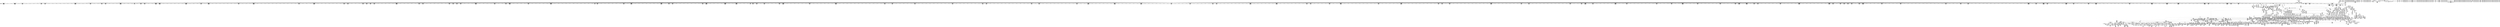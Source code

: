 digraph {
	CE0x527f8f0 [shape=record,shape=Mrecord,label="{CE0x527f8f0|file_map_prot_check:tmp65|security/selinux/hooks.c,3261|*SummSink*}"]
	CE0x52016b0 [shape=record,shape=Mrecord,label="{CE0x52016b0|i64_1|*Constant*|*SummSink*}"]
	CE0x528aa00 [shape=record,shape=Mrecord,label="{CE0x528aa00|file_map_prot_check:rc.1|*SummSource*}"]
	CE0x526c2d0 [shape=record,shape=Mrecord,label="{CE0x526c2d0|GLOBAL:__validate_creds|*Constant*}"]
	CE0x53699b0 [shape=record,shape=Mrecord,label="{CE0x53699b0|0:_i32,_4:_i32,_8:_i16,_12:_i32,_16:_i32,_20:_i32,_24:_i32,_56:_i8*,_:_SCMRE_554,555_}"]
	CE0x5227b80 [shape=record,shape=Mrecord,label="{CE0x5227b80|_ret_i32_%call2,_!dbg_!27719|security/selinux/hooks.c,1508|*SummSink*}"]
	CE0x5285ac0 [shape=record,shape=Mrecord,label="{CE0x5285ac0|i64*_getelementptr_inbounds_(_8_x_i64_,_8_x_i64_*___llvm_gcov_ctr154,_i64_0,_i64_7)|*Constant*|*SummSource*}"]
	CE0x534a690 [shape=record,shape=Mrecord,label="{CE0x534a690|0:_i32,_4:_i32,_8:_i16,_12:_i32,_16:_i32,_20:_i32,_24:_i32,_56:_i8*,_:_SCMRE_158,159_}"]
	CE0x52e0480 [shape=record,shape=Mrecord,label="{CE0x52e0480|cred_sid:tmp4|*LoadInst*|security/selinux/hooks.c,196|*SummSink*}"]
	CE0x535f840 [shape=record,shape=Mrecord,label="{CE0x535f840|0:_i32,_4:_i32,_8:_i16,_12:_i32,_16:_i32,_20:_i32,_24:_i32,_56:_i8*,_:_SCMRE_282,283_}"]
	CE0x52d7670 [shape=record,shape=Mrecord,label="{CE0x52d7670|%struct.task_struct*_(%struct.task_struct**)*_asm_movq_%gs:$_1:P_,$0_,_r,im,_dirflag_,_fpsr_,_flags_}"]
	CE0x523d220 [shape=record,shape=Mrecord,label="{CE0x523d220|file_map_prot_check:if.end39|*SummSource*}"]
	CE0x52c68f0 [shape=record,shape=Mrecord,label="{CE0x52c68f0|8:_i8,_32:_%struct.inode*,_%struct.selinux_audit_data*,_456:_i8*,_:_SCMRE_408,416_|*MultipleSource*|Function::selinux_mmap_file&Arg::file::|security/selinux/hooks.c, 1676|security/selinux/hooks.c,1674|Function::file_has_perm&Arg::file::|Function::file_map_prot_check&Arg::file::|Function::avc_has_perm&Arg::auditdata::}"]
	CE0x537f7a0 [shape=record,shape=Mrecord,label="{CE0x537f7a0|inode_has_perm:tmp6|*LoadInst*|security/selinux/hooks.c,1611|*SummSource*}"]
	CE0x5363190 [shape=record,shape=Mrecord,label="{CE0x5363190|0:_i32,_4:_i32,_8:_i16,_12:_i32,_16:_i32,_20:_i32,_24:_i32,_56:_i8*,_:_SCMRE_336,344_|*MultipleSource*|*LoadInst*|include/linux/fs.h,1916|security/selinux/hooks.c,1675|Function::inode_has_perm&Arg::inode::|security/selinux/hooks.c,1611}"]
	CE0x5203b50 [shape=record,shape=Mrecord,label="{CE0x5203b50|selinux_mmap_file:if.end|*SummSource*}"]
	CE0x5256720 [shape=record,shape=Mrecord,label="{CE0x5256720|file_map_prot_check:tmp46|security/selinux/hooks.c,3250}"]
	CE0x534ad50 [shape=record,shape=Mrecord,label="{CE0x534ad50|0:_i32,_4:_i32,_8:_i16,_12:_i32,_16:_i32,_20:_i32,_24:_i32,_56:_i8*,_:_SCMRE_162,163_}"]
	CE0x525fad0 [shape=record,shape=Mrecord,label="{CE0x525fad0|inode_has_perm:tmp19|security/selinux/hooks.c,1618|*SummSink*}"]
	CE0x53782f0 [shape=record,shape=Mrecord,label="{CE0x53782f0|0:_i32,_4:_i32,_8:_i16,_12:_i32,_16:_i32,_20:_i32,_24:_i32,_56:_i8*,_:_SCMRE_883,884_}"]
	CE0x5222840 [shape=record,shape=Mrecord,label="{CE0x5222840|file_map_prot_check:tmp49|security/selinux/hooks.c,3253}"]
	CE0x52f4540 [shape=record,shape=Mrecord,label="{CE0x52f4540|file_has_perm:u|security/selinux/hooks.c,1681}"]
	CE0x52cc350 [shape=record,shape=Mrecord,label="{CE0x52cc350|8:_i8,_32:_%struct.inode*,_%struct.selinux_audit_data*,_456:_i8*,_:_SCMRE_76,77_}"]
	CE0x536fa40 [shape=record,shape=Mrecord,label="{CE0x536fa40|0:_i32,_4:_i32,_8:_i16,_12:_i32,_16:_i32,_20:_i32,_24:_i32,_56:_i8*,_:_SCMRE_610,611_}"]
	CE0x5203630 [shape=record,shape=Mrecord,label="{CE0x5203630|selinux_mmap_file:tmp2|security/selinux/hooks.c,3292}"]
	CE0x52b8c50 [shape=record,shape=Mrecord,label="{CE0x52b8c50|file_has_perm:ad|security/selinux/hooks.c, 1676}"]
	CE0x5253f80 [shape=record,shape=Mrecord,label="{CE0x5253f80|file_map_prot_check:tmp19|security/selinux/hooks.c,3238|*SummSource*}"]
	CE0x5248570 [shape=record,shape=Mrecord,label="{CE0x5248570|file_map_prot_check:tmp31|security/selinux/hooks.c,3242|*SummSink*}"]
	CE0x6f1db20 [shape=record,shape=Mrecord,label="{CE0x6f1db20|i64*_getelementptr_inbounds_(_5_x_i64_,_5_x_i64_*___llvm_gcov_ctr256,_i64_0,_i64_3)|*Constant*|*SummSink*}"]
	CE0x51f7e30 [shape=record,shape=Mrecord,label="{CE0x51f7e30|file_map_prot_check:tmp26|security/selinux/hooks.c,3242|*SummSink*}"]
	CE0x52c2ff0 [shape=record,shape=Mrecord,label="{CE0x52c2ff0|8:_i8,_32:_%struct.inode*,_%struct.selinux_audit_data*,_456:_i8*,_:_SCMRE_296,304_|*MultipleSource*|Function::selinux_mmap_file&Arg::file::|security/selinux/hooks.c, 1676|security/selinux/hooks.c,1674|Function::file_has_perm&Arg::file::|Function::file_map_prot_check&Arg::file::|Function::avc_has_perm&Arg::auditdata::}"]
	CE0x5372420 [shape=record,shape=Mrecord,label="{CE0x5372420|0:_i32,_4:_i32,_8:_i16,_12:_i32,_16:_i32,_20:_i32,_24:_i32,_56:_i8*,_:_SCMRE_680,684_|*MultipleSource*|*LoadInst*|include/linux/fs.h,1916|security/selinux/hooks.c,1675|Function::inode_has_perm&Arg::inode::|security/selinux/hooks.c,1611}"]
	CE0x5381bb0 [shape=record,shape=Mrecord,label="{CE0x5381bb0|inode_has_perm:tmp15|*LoadInst*|security/selinux/hooks.c,1615}"]
	CE0x52490c0 [shape=record,shape=Mrecord,label="{CE0x52490c0|i64_17|*Constant*}"]
	CE0x52f6cf0 [shape=record,shape=Mrecord,label="{CE0x52f6cf0|i32_8|*Constant*|*SummSink*}"]
	CE0x526f6d0 [shape=record,shape=Mrecord,label="{CE0x526f6d0|__validate_creds:lnot|include/linux/cred.h,173|*SummSink*}"]
	CE0x51f0cb0 [shape=record,shape=Mrecord,label="{CE0x51f0cb0|i32_0|*Constant*|*SummSource*}"]
	CE0x52640b0 [shape=record,shape=Mrecord,label="{CE0x52640b0|file_has_perm:tmp29|security/selinux/hooks.c,1698}"]
	CE0x53427e0 [shape=record,shape=Mrecord,label="{CE0x53427e0|inode_has_perm:tmp5|security/selinux/hooks.c,1609|*SummSink*}"]
	CE0x523d890 [shape=record,shape=Mrecord,label="{CE0x523d890|8:_i8,_32:_%struct.inode*,_%struct.selinux_audit_data*,_456:_i8*,_:_SCMRE_87,88_}"]
	CE0x5374ea0 [shape=record,shape=Mrecord,label="{CE0x5374ea0|0:_i32,_4:_i32,_8:_i16,_12:_i32,_16:_i32,_20:_i32,_24:_i32,_56:_i8*,_:_SCMRE_808,816_|*MultipleSource*|*LoadInst*|include/linux/fs.h,1916|security/selinux/hooks.c,1675|Function::inode_has_perm&Arg::inode::|security/selinux/hooks.c,1611}"]
	CE0x5376d00 [shape=record,shape=Mrecord,label="{CE0x5376d00|0:_i32,_4:_i32,_8:_i16,_12:_i32,_16:_i32,_20:_i32,_24:_i32,_56:_i8*,_:_SCMRE_870,871_}"]
	CE0x52d3600 [shape=record,shape=Mrecord,label="{CE0x52d3600|avc_has_perm:tsid|Function::avc_has_perm&Arg::tsid::|*SummSink*}"]
	CE0x51fa650 [shape=record,shape=Mrecord,label="{CE0x51fa650|i64_13|*Constant*|*SummSource*}"]
	CE0x5366940 [shape=record,shape=Mrecord,label="{CE0x5366940|0:_i32,_4:_i32,_8:_i16,_12:_i32,_16:_i32,_20:_i32,_24:_i32,_56:_i8*,_:_SCMRE_478,479_}"]
	CE0x523a8a0 [shape=record,shape=Mrecord,label="{CE0x523a8a0|cred_has_perm:bb|*SummSource*}"]
	CE0x51fce70 [shape=record,shape=Mrecord,label="{CE0x51fce70|selinux_mmap_file:file|Function::selinux_mmap_file&Arg::file::|*SummSink*}"]
	CE0x52c9ef0 [shape=record,shape=Mrecord,label="{CE0x52c9ef0|file_has_perm:tmp2|*LoadInst*|security/selinux/hooks.c,1674|*SummSource*}"]
	CE0x5390510 [shape=record,shape=Mrecord,label="{CE0x5390510|i64_3|*Constant*}"]
	CE0x537bc50 [shape=record,shape=Mrecord,label="{CE0x537bc50|0:_i32,_4:_i32,_8:_i16,_12:_i32,_16:_i32,_20:_i32,_24:_i32,_56:_i8*,_:_SCMRE_917,918_}"]
	CE0x5203fb0 [shape=record,shape=Mrecord,label="{CE0x5203fb0|selinux_mmap_file:if.end}"]
	CE0x52e4ff0 [shape=record,shape=Mrecord,label="{CE0x52e4ff0|0:_i32,_:_CRE_0,4_|*MultipleSource*|*LoadInst*|security/selinux/hooks.c,1674|security/selinux/hooks.c,1683|security/selinux/hooks.c,1674}"]
	CE0x537b8f0 [shape=record,shape=Mrecord,label="{CE0x537b8f0|0:_i32,_4:_i32,_8:_i16,_12:_i32,_16:_i32,_20:_i32,_24:_i32,_56:_i8*,_:_SCMRE_915,916_}"]
	CE0x5259c60 [shape=record,shape=Mrecord,label="{CE0x5259c60|file_map_prot_check:tmp3|*SummSink*}"]
	CE0x52f4c50 [shape=record,shape=Mrecord,label="{CE0x52f4c50|file_has_perm:sid3|security/selinux/hooks.c,1684|*SummSink*}"]
	CE0x538fae0 [shape=record,shape=Mrecord,label="{CE0x538fae0|i64_4|*Constant*}"]
	CE0x53914c0 [shape=record,shape=Mrecord,label="{CE0x53914c0|inode_has_perm:tmp9|security/selinux/hooks.c,1611|*SummSource*}"]
	CE0x527eba0 [shape=record,shape=Mrecord,label="{CE0x527eba0|i64_31|*Constant*|*SummSource*}"]
	CE0x525a050 [shape=record,shape=Mrecord,label="{CE0x525a050|_call_void_mcount()_#3|*SummSink*}"]
	CE0x536f890 [shape=record,shape=Mrecord,label="{CE0x536f890|0:_i32,_4:_i32,_8:_i16,_12:_i32,_16:_i32,_20:_i32,_24:_i32,_56:_i8*,_:_SCMRE_609,610_}"]
	CE0x523e7a0 [shape=record,shape=Mrecord,label="{CE0x523e7a0|i64*_getelementptr_inbounds_(_2_x_i64_,_2_x_i64_*___llvm_gcov_ctr141,_i64_0,_i64_1)|*Constant*}"]
	CE0x5214850 [shape=record,shape=Mrecord,label="{CE0x5214850|selinux_mmap_file:tmp5|security/selinux/hooks.c,3292|*SummSource*}"]
	CE0x5221320 [shape=record,shape=Mrecord,label="{CE0x5221320|file_map_prot_check:tmp48|security/selinux/hooks.c,3251|*SummSink*}"]
	CE0x5200640 [shape=record,shape=Mrecord,label="{CE0x5200640|file_map_prot_check:tmp13|security/selinux/hooks.c,3238}"]
	CE0x5270b50 [shape=record,shape=Mrecord,label="{CE0x5270b50|COLLAPSED:_GCMRE___llvm_gcov_ctr155_internal_global_5_x_i64_zeroinitializer:_elem_0:default:}"]
	CE0x5389540 [shape=record,shape=Mrecord,label="{CE0x5389540|i64*_getelementptr_inbounds_(_5_x_i64_,_5_x_i64_*___llvm_gcov_ctr155,_i64_0,_i64_4)|*Constant*|*SummSink*}"]
	CE0x52b95c0 [shape=record,shape=Mrecord,label="{CE0x52b95c0|i64*_getelementptr_inbounds_(_2_x_i64_,_2_x_i64_*___llvm_gcov_ctr162,_i64_0,_i64_0)|*Constant*|*SummSource*}"]
	CE0x52fd430 [shape=record,shape=Mrecord,label="{CE0x52fd430|file_has_perm:tmp5|security/selinux/hooks.c,1681}"]
	CE0x5213820 [shape=record,shape=Mrecord,label="{CE0x5213820|selinux_mmap_file:flags|Function::selinux_mmap_file&Arg::flags::|*SummSink*}"]
	CE0x5242b10 [shape=record,shape=Mrecord,label="{CE0x5242b10|i64*_getelementptr_inbounds_(_38_x_i64_,_38_x_i64_*___llvm_gcov_ctr257,_i64_0,_i64_1)|*Constant*|*SummSource*}"]
	CE0x52dd950 [shape=record,shape=Mrecord,label="{CE0x52dd950|file_has_perm:tmp|*SummSource*}"]
	CE0x5253d00 [shape=record,shape=Mrecord,label="{CE0x5253d00|file_map_prot_check:tmp19|security/selinux/hooks.c,3238}"]
	CE0x52d2ed0 [shape=record,shape=Mrecord,label="{CE0x52d2ed0|avc_has_perm:ssid|Function::avc_has_perm&Arg::ssid::}"]
	CE0x51f8860 [shape=record,shape=Mrecord,label="{CE0x51f8860|selinux_mmap_file:tmp8|security/selinux/hooks.c,3293|*SummSink*}"]
	CE0x52613a0 [shape=record,shape=Mrecord,label="{CE0x52613a0|8:_i8,_32:_%struct.inode*,_%struct.selinux_audit_data*,_456:_i8*,_:_SCMRE_171,172_}"]
	CE0x52d6b20 [shape=record,shape=Mrecord,label="{CE0x52d6b20|cred_has_perm:call2|security/selinux/hooks.c,1508|*SummSink*}"]
	CE0x534d270 [shape=record,shape=Mrecord,label="{CE0x534d270|0:_i32,_4:_i32,_8:_i16,_12:_i32,_16:_i32,_20:_i32,_24:_i32,_56:_i8*,_:_SCMRE_184,185_}"]
	CE0x52e2700 [shape=record,shape=Mrecord,label="{CE0x52e2700|avc_has_perm:requested|Function::avc_has_perm&Arg::requested::|*SummSource*}"]
	CE0x534d930 [shape=record,shape=Mrecord,label="{CE0x534d930|0:_i32,_4:_i32,_8:_i16,_12:_i32,_16:_i32,_20:_i32,_24:_i32,_56:_i8*,_:_SCMRE_188,189_}"]
	CE0x5219270 [shape=record,shape=Mrecord,label="{CE0x5219270|i64_0|*Constant*|*SummSink*}"]
	CE0x52db7e0 [shape=record,shape=Mrecord,label="{CE0x52db7e0|8:_i8,_32:_%struct.inode*,_%struct.selinux_audit_data*,_456:_i8*,_:_SCMRE_83,84_}"]
	CE0x527add0 [shape=record,shape=Mrecord,label="{CE0x527add0|0:_i32,_4:_i32,_8:_i16,_12:_i32,_16:_i32,_20:_i32,_24:_i32,_56:_i8*,_:_SCMRE_144,145_}"]
	CE0x52e90d0 [shape=record,shape=Mrecord,label="{CE0x52e90d0|file_has_perm:tmp16|security/selinux/hooks.c,1689}"]
	CE0x5215bc0 [shape=record,shape=Mrecord,label="{CE0x5215bc0|file_map_prot_check:tmp60|security/selinux/hooks.c,3258}"]
	CE0x52e0910 [shape=record,shape=Mrecord,label="{CE0x52e0910|i32_14|*Constant*|*SummSource*}"]
	CE0x521d840 [shape=record,shape=Mrecord,label="{CE0x521d840|selinux_mmap_file:tmp10|security/selinux/hooks.c,3295}"]
	CE0x6442f70 [shape=record,shape=Mrecord,label="{CE0x6442f70|selinux_mmap_file:tmp2|security/selinux/hooks.c,3292|*SummSource*}"]
	CE0x5289710 [shape=record,shape=Mrecord,label="{CE0x5289710|get_current:bb|*SummSink*}"]
	CE0x52d9e40 [shape=record,shape=Mrecord,label="{CE0x52d9e40|file_has_perm:if.end|*SummSink*}"]
	CE0x527cec0 [shape=record,shape=Mrecord,label="{CE0x527cec0|file_map_prot_check:conv29|security/selinux/hooks.c,3259|*SummSink*}"]
	CE0x520d600 [shape=record,shape=Mrecord,label="{CE0x520d600|file_map_prot_check:tmp62|security/selinux/hooks.c,3259|*SummSink*}"]
	CE0x526ea40 [shape=record,shape=Mrecord,label="{CE0x526ea40|inode_has_perm:tmp2|*SummSource*}"]
	CE0x5344260 [shape=record,shape=Mrecord,label="{CE0x5344260|GLOBAL:__validate_creds|*Constant*|*SummSink*}"]
	CE0x5382540 [shape=record,shape=Mrecord,label="{CE0x5382540|inode_has_perm:sid3|security/selinux/hooks.c,1617}"]
	CE0x52d7560 [shape=record,shape=Mrecord,label="{CE0x52d7560|GLOBAL:current_task|Global_var:current_task|*SummSink*}"]
	CE0x524a160 [shape=record,shape=Mrecord,label="{CE0x524a160|file_map_prot_check:tmp33|security/selinux/hooks.c,3242}"]
	CE0x5215e70 [shape=record,shape=Mrecord,label="{CE0x5215e70|file_map_prot_check:tmp15|security/selinux/hooks.c,3238|*SummSink*}"]
	CE0x520f660 [shape=record,shape=Mrecord,label="{CE0x520f660|file_map_prot_check:tmp14|security/selinux/hooks.c,3238}"]
	CE0x52b5e40 [shape=record,shape=Mrecord,label="{CE0x52b5e40|file_has_perm:if.then}"]
	CE0x522a850 [shape=record,shape=Mrecord,label="{CE0x522a850|GLOBAL:default_noexec|Global_var:default_noexec|*SummSink*}"]
	CE0x52f1b30 [shape=record,shape=Mrecord,label="{CE0x52f1b30|file_has_perm:tmp25|security/selinux/hooks.c,1695|*SummSource*}"]
	CE0x5271110 [shape=record,shape=Mrecord,label="{CE0x5271110|i32_1609|*Constant*|*SummSource*}"]
	CE0x5226600 [shape=record,shape=Mrecord,label="{CE0x5226600|cred_has_perm:entry|*SummSource*}"]
	CE0x51fed00 [shape=record,shape=Mrecord,label="{CE0x51fed00|GLOBAL:lockdep_rcu_suspicious|*Constant*|*SummSource*}"]
	CE0x52f5280 [shape=record,shape=Mrecord,label="{CE0x52f5280|file_has_perm:tmp11|security/selinux/hooks.c,1684|*SummSource*}"]
	CE0x5393540 [shape=record,shape=Mrecord,label="{CE0x5393540|i64*_getelementptr_inbounds_(_8_x_i64_,_8_x_i64_*___llvm_gcov_ctr154,_i64_0,_i64_6)|*Constant*}"]
	CE0x5261bc0 [shape=record,shape=Mrecord,label="{CE0x5261bc0|8:_i8,_32:_%struct.inode*,_%struct.selinux_audit_data*,_456:_i8*,_:_SCMRE_176,177_}"]
	CE0x523ed60 [shape=record,shape=Mrecord,label="{CE0x523ed60|file_map_prot_check:do.body|*SummSource*}"]
	CE0x5361850 [shape=record,shape=Mrecord,label="{CE0x5361850|0:_i32,_4:_i32,_8:_i16,_12:_i32,_16:_i32,_20:_i32,_24:_i32,_56:_i8*,_:_SCMRE_301,302_}"]
	CE0x52819e0 [shape=record,shape=Mrecord,label="{CE0x52819e0|file_map_prot_check:conv34|security/selinux/hooks.c,3262|*SummSource*}"]
	CE0x5218d70 [shape=record,shape=Mrecord,label="{CE0x5218d70|file_map_prot_check:tmp2}"]
	CE0x520c0e0 [shape=record,shape=Mrecord,label="{CE0x520c0e0|file_map_prot_check:tmp60|security/selinux/hooks.c,3258|*SummSource*}"]
	CE0x52dd870 [shape=record,shape=Mrecord,label="{CE0x52dd870|file_has_perm:tmp}"]
	CE0x5226e30 [shape=record,shape=Mrecord,label="{CE0x5226e30|cred_has_perm:target|Function::cred_has_perm&Arg::target::|*SummSource*}"]
	CE0x534bad0 [shape=record,shape=Mrecord,label="{CE0x534bad0|0:_i32,_4:_i32,_8:_i16,_12:_i32,_16:_i32,_20:_i32,_24:_i32,_56:_i8*,_:_SCMRE_170,171_}"]
	CE0x5370100 [shape=record,shape=Mrecord,label="{CE0x5370100|0:_i32,_4:_i32,_8:_i16,_12:_i32,_16:_i32,_20:_i32,_24:_i32,_56:_i8*,_:_SCMRE_614,615_}"]
	CE0x53676c0 [shape=record,shape=Mrecord,label="{CE0x53676c0|0:_i32,_4:_i32,_8:_i16,_12:_i32,_16:_i32,_20:_i32,_24:_i32,_56:_i8*,_:_SCMRE_486,487_}"]
	CE0x52d7910 [shape=record,shape=Mrecord,label="{CE0x52d7910|i64*_getelementptr_inbounds_(_2_x_i64_,_2_x_i64_*___llvm_gcov_ctr131,_i64_0,_i64_1)|*Constant*}"]
	CE0x53820e0 [shape=record,shape=Mrecord,label="{CE0x53820e0|inode_has_perm:tmp15|*LoadInst*|security/selinux/hooks.c,1615|*SummSource*}"]
	CE0x524ce50 [shape=record,shape=Mrecord,label="{CE0x524ce50|file_map_prot_check:tmp38|security/selinux/hooks.c,3241|*SummSource*}"]
	CE0x5213990 [shape=record,shape=Mrecord,label="{CE0x5213990|i64_15|*Constant*|*SummSource*}"]
	CE0x520ef50 [shape=record,shape=Mrecord,label="{CE0x520ef50|i1_true|*Constant*}"]
	CE0x52d2b10 [shape=record,shape=Mrecord,label="{CE0x52d2b10|avc_has_perm:entry|*SummSource*}"]
	CE0x52fae00 [shape=record,shape=Mrecord,label="{CE0x52fae00|GLOBAL:__llvm_gcov_ctr170|Global_var:__llvm_gcov_ctr170|*SummSink*}"]
	CE0x52838d0 [shape=record,shape=Mrecord,label="{CE0x52838d0|file_map_prot_check:call38|security/selinux/hooks.c,3264}"]
	CE0x52ef3c0 [shape=record,shape=Mrecord,label="{CE0x52ef3c0|inode_has_perm:adp|Function::inode_has_perm&Arg::adp::|*SummSource*}"]
	CE0x51f72d0 [shape=record,shape=Mrecord,label="{CE0x51f72d0|file_map_prot_check:tmp4|security/selinux/hooks.c,3238|*SummSource*}"]
	CE0x52225d0 [shape=record,shape=Mrecord,label="{CE0x52225d0|i64_25|*Constant*}"]
	CE0x52592e0 [shape=record,shape=Mrecord,label="{CE0x52592e0|i64_3|*Constant*}"]
	CE0x5214bf0 [shape=record,shape=Mrecord,label="{CE0x5214bf0|file_map_prot_check:tmp15|security/selinux/hooks.c,3238|*SummSource*}"]
	CE0x53731e0 [shape=record,shape=Mrecord,label="{CE0x53731e0|0:_i32,_4:_i32,_8:_i16,_12:_i32,_16:_i32,_20:_i32,_24:_i32,_56:_i8*,_:_SCMRE_712,728_|*MultipleSource*|*LoadInst*|include/linux/fs.h,1916|security/selinux/hooks.c,1675|Function::inode_has_perm&Arg::inode::|security/selinux/hooks.c,1611}"]
	CE0x522a440 [shape=record,shape=Mrecord,label="{CE0x522a440|file_map_prot_check:tmp20|security/selinux/hooks.c,3241}"]
	CE0x52bddd0 [shape=record,shape=Mrecord,label="{CE0x52bddd0|inode_has_perm:return|*SummSource*}"]
	CE0x52051e0 [shape=record,shape=Mrecord,label="{CE0x52051e0|file_map_prot_check:shared|Function::file_map_prot_check&Arg::shared::|*SummSource*}"]
	CE0x5373a20 [shape=record,shape=Mrecord,label="{CE0x5373a20|0:_i32,_4:_i32,_8:_i16,_12:_i32,_16:_i32,_20:_i32,_24:_i32,_56:_i8*,_:_SCMRE_744,752_|*MultipleSource*|*LoadInst*|include/linux/fs.h,1916|security/selinux/hooks.c,1675|Function::inode_has_perm&Arg::inode::|security/selinux/hooks.c,1611}"]
	CE0x52ef680 [shape=record,shape=Mrecord,label="{CE0x52ef680|_ret_i32_%retval.0,_!dbg_!27739|security/selinux/hooks.c,1618}"]
	CE0x524f850 [shape=record,shape=Mrecord,label="{CE0x524f850|8:_i8,_32:_%struct.inode*,_%struct.selinux_audit_data*,_456:_i8*,_:_SCMRE_107,108_}"]
	CE0x5223d20 [shape=record,shape=Mrecord,label="{CE0x5223d20|file_map_prot_check:tobool24|security/selinux/hooks.c,3258|*SummSource*}"]
	CE0x52b7000 [shape=record,shape=Mrecord,label="{CE0x52b7000|_call_void_mcount()_#3}"]
	CE0x52cecc0 [shape=record,shape=Mrecord,label="{CE0x52cecc0|8:_i8,_32:_%struct.inode*,_%struct.selinux_audit_data*,_456:_i8*,_:_SCMRE_126,127_}"]
	CE0x52cd060 [shape=record,shape=Mrecord,label="{CE0x52cd060|file_inode:tmp4|*LoadInst*|include/linux/fs.h,1916|*SummSink*}"]
	CE0x5387870 [shape=record,shape=Mrecord,label="{CE0x5387870|inode_has_perm:tmp18|security/selinux/hooks.c,1617}"]
	CE0x538f060 [shape=record,shape=Mrecord,label="{CE0x538f060|inode_has_perm:conv|security/selinux/hooks.c,1611|*SummSink*}"]
	CE0x52d98f0 [shape=record,shape=Mrecord,label="{CE0x52d98f0|8:_i8,_32:_%struct.inode*,_%struct.selinux_audit_data*,_456:_i8*,_:_SCMRE_11,12_}"]
	CE0x523f5d0 [shape=record,shape=Mrecord,label="{CE0x523f5d0|file_map_prot_check:if.end19|*SummSink*}"]
	CE0x536ccb0 [shape=record,shape=Mrecord,label="{CE0x536ccb0|0:_i32,_4:_i32,_8:_i16,_12:_i32,_16:_i32,_20:_i32,_24:_i32,_56:_i8*,_:_SCMRE_583,584_}"]
	CE0x52f0b20 [shape=record,shape=Mrecord,label="{CE0x52f0b20|file_has_perm:tmp26|security/selinux/hooks.c,1694|*SummSink*}"]
	CE0x5360ad0 [shape=record,shape=Mrecord,label="{CE0x5360ad0|0:_i32,_4:_i32,_8:_i16,_12:_i32,_16:_i32,_20:_i32,_24:_i32,_56:_i8*,_:_SCMRE_293,294_}"]
	CE0x53714d0 [shape=record,shape=Mrecord,label="{CE0x53714d0|0:_i32,_4:_i32,_8:_i16,_12:_i32,_16:_i32,_20:_i32,_24:_i32,_56:_i8*,_:_SCMRE_640,648_|*MultipleSource*|*LoadInst*|include/linux/fs.h,1916|security/selinux/hooks.c,1675|Function::inode_has_perm&Arg::inode::|security/selinux/hooks.c,1611}"]
	CE0x51fbce0 [shape=record,shape=Mrecord,label="{CE0x51fbce0|selinux_mmap_file:conv|security/selinux/hooks.c,3296|*SummSink*}"]
	CE0x52272f0 [shape=record,shape=Mrecord,label="{CE0x52272f0|i32_33554432|*Constant*|*SummSource*}"]
	CE0x52f2800 [shape=record,shape=Mrecord,label="{CE0x52f2800|GLOBAL:inode_has_perm|*Constant*|*SummSink*}"]
	CE0x52c8750 [shape=record,shape=Mrecord,label="{CE0x52c8750|8:_i8,_32:_%struct.inode*,_%struct.selinux_audit_data*,_456:_i8*,_:_SCMRE_464,472_|*MultipleSource*|Function::selinux_mmap_file&Arg::file::|security/selinux/hooks.c, 1676|security/selinux/hooks.c,1674|Function::file_has_perm&Arg::file::|Function::file_map_prot_check&Arg::file::|Function::avc_has_perm&Arg::auditdata::}"]
	CE0x537c670 [shape=record,shape=Mrecord,label="{CE0x537c670|0:_i32,_4:_i32,_8:_i16,_12:_i32,_16:_i32,_20:_i32,_24:_i32,_56:_i8*,_:_SCMRE_923,924_}"]
	CE0x5266c20 [shape=record,shape=Mrecord,label="{CE0x5266c20|inode_has_perm:tmp|*SummSource*}"]
	CE0x523a2f0 [shape=record,shape=Mrecord,label="{CE0x523a2f0|file_map_prot_check:land.lhs.true9|*SummSink*}"]
	CE0x5289c20 [shape=record,shape=Mrecord,label="{CE0x5289c20|file_map_prot_check:rc.1}"]
	CE0x52b3010 [shape=record,shape=Mrecord,label="{CE0x52b3010|8:_i8,_32:_%struct.inode*,_%struct.selinux_audit_data*,_456:_i8*,_:_SCMRE_58,59_}"]
	CE0x5381da0 [shape=record,shape=Mrecord,label="{CE0x5381da0|inode_has_perm:i_security|security/selinux/hooks.c,1615|*SummSource*}"]
	CE0x520e990 [shape=record,shape=Mrecord,label="{CE0x520e990|i64*_getelementptr_inbounds_(_38_x_i64_,_38_x_i64_*___llvm_gcov_ctr257,_i64_0,_i64_6)|*Constant*|*SummSource*}"]
	CE0x51fdab0 [shape=record,shape=Mrecord,label="{CE0x51fdab0|_ret_i32_%tmp6,_!dbg_!27716|security/selinux/hooks.c,197}"]
	CE0x52e0c20 [shape=record,shape=Mrecord,label="{CE0x52e0c20|cred_sid:tmp5|security/selinux/hooks.c,196|*SummSink*}"]
	CE0x52c5bd0 [shape=record,shape=Mrecord,label="{CE0x52c5bd0|8:_i8,_32:_%struct.inode*,_%struct.selinux_audit_data*,_456:_i8*,_:_SCMRE_392,396_|*MultipleSource*|Function::selinux_mmap_file&Arg::file::|security/selinux/hooks.c, 1676|security/selinux/hooks.c,1674|Function::file_has_perm&Arg::file::|Function::file_map_prot_check&Arg::file::|Function::avc_has_perm&Arg::auditdata::}"]
	CE0x52548a0 [shape=record,shape=Mrecord,label="{CE0x52548a0|file_map_prot_check:tmp21|security/selinux/hooks.c,3241|*SummSource*}"]
	CE0x5382150 [shape=record,shape=Mrecord,label="{CE0x5382150|inode_has_perm:tmp15|*LoadInst*|security/selinux/hooks.c,1615|*SummSink*}"]
	CE0x51f9f60 [shape=record,shape=Mrecord,label="{CE0x51f9f60|i64_12|*Constant*|*SummSource*}"]
	CE0x5285c40 [shape=record,shape=Mrecord,label="{CE0x5285c40|i64*_getelementptr_inbounds_(_8_x_i64_,_8_x_i64_*___llvm_gcov_ctr154,_i64_0,_i64_7)|*Constant*|*SummSink*}"]
	CE0x535c030 [shape=record,shape=Mrecord,label="{CE0x535c030|0:_i32,_4:_i32,_8:_i16,_12:_i32,_16:_i32,_20:_i32,_24:_i32,_56:_i8*,_:_SCMRE_249,250_}"]
	CE0x5289eb0 [shape=record,shape=Mrecord,label="{CE0x5289eb0|i64*_getelementptr_inbounds_(_38_x_i64_,_38_x_i64_*___llvm_gcov_ctr257,_i64_0,_i64_35)|*Constant*}"]
	CE0x5211ec0 [shape=record,shape=Mrecord,label="{CE0x5211ec0|selinux_mmap_file:tmp1|*SummSource*}"]
	CE0x53634e0 [shape=record,shape=Mrecord,label="{CE0x53634e0|0:_i32,_4:_i32,_8:_i16,_12:_i32,_16:_i32,_20:_i32,_24:_i32,_56:_i8*,_:_SCMRE_344,352_|*MultipleSource*|*LoadInst*|include/linux/fs.h,1916|security/selinux/hooks.c,1675|Function::inode_has_perm&Arg::inode::|security/selinux/hooks.c,1611}"]
	CE0x527fce0 [shape=record,shape=Mrecord,label="{CE0x527fce0|file_map_prot_check:tmp66|security/selinux/hooks.c,3261|*SummSource*}"]
	CE0x5386130 [shape=record,shape=Mrecord,label="{CE0x5386130|__validate_creds:conv|include/linux/cred.h,173|*SummSource*}"]
	CE0x5271b60 [shape=record,shape=Mrecord,label="{CE0x5271b60|__validate_creds:call|include/linux/cred.h,173|*SummSource*}"]
	CE0x520e6b0 [shape=record,shape=Mrecord,label="{CE0x520e6b0|file_map_prot_check:tmp12|security/selinux/hooks.c,3238|*SummSource*}"]
	CE0x5377060 [shape=record,shape=Mrecord,label="{CE0x5377060|0:_i32,_4:_i32,_8:_i16,_12:_i32,_16:_i32,_20:_i32,_24:_i32,_56:_i8*,_:_SCMRE_872,873_}"]
	CE0x5370970 [shape=record,shape=Mrecord,label="{CE0x5370970|0:_i32,_4:_i32,_8:_i16,_12:_i32,_16:_i32,_20:_i32,_24:_i32,_56:_i8*,_:_SCMRE_619,620_}"]
	CE0x52fc730 [shape=record,shape=Mrecord,label="{CE0x52fc730|file_has_perm:f_path|security/selinux/hooks.c,1681|*SummSource*}"]
	CE0x524cb20 [shape=record,shape=Mrecord,label="{CE0x524cb20|file_map_prot_check:tmp37|security/selinux/hooks.c,3241|*SummSource*}"]
	CE0x5383970 [shape=record,shape=Mrecord,label="{CE0x5383970|inode_has_perm:call|security/selinux/hooks.c,1614|*SummSink*}"]
	CE0x5210e50 [shape=record,shape=Mrecord,label="{CE0x5210e50|file_map_prot_check:tobool10|security/selinux/hooks.c,3242|*SummSink*}"]
	CE0x52728f0 [shape=record,shape=Mrecord,label="{CE0x52728f0|inode_has_perm:i_flags|security/selinux/hooks.c,1611|*SummSource*}"]
	CE0x537c310 [shape=record,shape=Mrecord,label="{CE0x537c310|0:_i32,_4:_i32,_8:_i16,_12:_i32,_16:_i32,_20:_i32,_24:_i32,_56:_i8*,_:_SCMRE_921,922_}"]
	CE0x53426a0 [shape=record,shape=Mrecord,label="{CE0x53426a0|_call_void_mcount()_#3}"]
	CE0x5286660 [shape=record,shape=Mrecord,label="{CE0x5286660|file_has_perm:file|Function::file_has_perm&Arg::file::}"]
	CE0x525acb0 [shape=record,shape=Mrecord,label="{CE0x525acb0|cred_has_perm:tmp2|*SummSource*}"]
	CE0x523f7e0 [shape=record,shape=Mrecord,label="{CE0x523f7e0|cred_sid:tmp4|*LoadInst*|security/selinux/hooks.c,196}"]
	CE0x52fc500 [shape=record,shape=Mrecord,label="{CE0x52fc500|file_has_perm:f_path|security/selinux/hooks.c,1681}"]
	CE0x53837d0 [shape=record,shape=Mrecord,label="{CE0x53837d0|inode_has_perm:call|security/selinux/hooks.c,1614}"]
	CE0x537ab70 [shape=record,shape=Mrecord,label="{CE0x537ab70|0:_i32,_4:_i32,_8:_i16,_12:_i32,_16:_i32,_20:_i32,_24:_i32,_56:_i8*,_:_SCMRE_907,908_}"]
	CE0x5365b60 [shape=record,shape=Mrecord,label="{CE0x5365b60|0:_i32,_4:_i32,_8:_i16,_12:_i32,_16:_i32,_20:_i32,_24:_i32,_56:_i8*,_:_SCMRE_464,472_|*MultipleSource*|*LoadInst*|include/linux/fs.h,1916|security/selinux/hooks.c,1675|Function::inode_has_perm&Arg::inode::|security/selinux/hooks.c,1611}"]
	CE0x51feb10 [shape=record,shape=Mrecord,label="{CE0x51feb10|i8*_getelementptr_inbounds_(_25_x_i8_,_25_x_i8_*_.str3,_i32_0,_i32_0)|*Constant*|*SummSink*}"]
	CE0x53823d0 [shape=record,shape=Mrecord,label="{CE0x53823d0|inode_has_perm:tmp16|security/selinux/hooks.c,1615|*SummSource*}"]
	CE0x52854b0 [shape=record,shape=Mrecord,label="{CE0x52854b0|inode_has_perm:retval.0|*SummSource*}"]
	CE0x5285ec0 [shape=record,shape=Mrecord,label="{CE0x5285ec0|inode_has_perm:tmp20|security/selinux/hooks.c,1618}"]
	CE0x52bd8e0 [shape=record,shape=Mrecord,label="{CE0x52bd8e0|i64_8|*Constant*|*SummSource*}"]
	CE0x535ad40 [shape=record,shape=Mrecord,label="{CE0x535ad40|0:_i32,_4:_i32,_8:_i16,_12:_i32,_16:_i32,_20:_i32,_24:_i32,_56:_i8*,_:_SCMRE_232,236_|*MultipleSource*|*LoadInst*|include/linux/fs.h,1916|security/selinux/hooks.c,1675|Function::inode_has_perm&Arg::inode::|security/selinux/hooks.c,1611}"]
	CE0x5252c50 [shape=record,shape=Mrecord,label="{CE0x5252c50|get_current:entry|*SummSource*}"]
	CE0x534cf10 [shape=record,shape=Mrecord,label="{CE0x534cf10|0:_i32,_4:_i32,_8:_i16,_12:_i32,_16:_i32,_20:_i32,_24:_i32,_56:_i8*,_:_SCMRE_182,183_}"]
	CE0x5379df0 [shape=record,shape=Mrecord,label="{CE0x5379df0|0:_i32,_4:_i32,_8:_i16,_12:_i32,_16:_i32,_20:_i32,_24:_i32,_56:_i8*,_:_SCMRE_899,900_}"]
	CE0x539b300 [shape=record,shape=Mrecord,label="{CE0x539b300|__validate_creds:tmp9|include/linux/cred.h,175|*SummSource*}"]
	CE0x535eac0 [shape=record,shape=Mrecord,label="{CE0x535eac0|0:_i32,_4:_i32,_8:_i16,_12:_i32,_16:_i32,_20:_i32,_24:_i32,_56:_i8*,_:_SCMRE_274,275_}"]
	CE0x5248f80 [shape=record,shape=Mrecord,label="{CE0x5248f80|file_map_prot_check:tobool11|security/selinux/hooks.c,3242|*SummSink*}"]
	CE0x5255b50 [shape=record,shape=Mrecord,label="{CE0x5255b50|file_map_prot_check:tmp45|security/selinux/hooks.c,3250}"]
	CE0x52b5900 [shape=record,shape=Mrecord,label="{CE0x52b5900|8:_i8,_32:_%struct.inode*,_%struct.selinux_audit_data*,_456:_i8*,_:_SCMRE_120,121_}"]
	CE0x52bd080 [shape=record,shape=Mrecord,label="{CE0x52bd080|get_current:tmp|*SummSink*}"]
	CE0x52275b0 [shape=record,shape=Mrecord,label="{CE0x52275b0|_ret_i32_%call2,_!dbg_!27719|security/selinux/hooks.c,1508}"]
	CE0x51facf0 [shape=record,shape=Mrecord,label="{CE0x51facf0|i64_5|*Constant*|*SummSource*}"]
	CE0x52077b0 [shape=record,shape=Mrecord,label="{CE0x52077b0|file_map_prot_check:tmp5|security/selinux/hooks.c,3238|*SummSink*}"]
	CE0x52fd6e0 [shape=record,shape=Mrecord,label="{CE0x52fd6e0|i32_8|*Constant*}"]
	CE0x51f7c80 [shape=record,shape=Mrecord,label="{CE0x51f7c80|file_map_prot_check:tmp26|security/selinux/hooks.c,3242}"]
	CE0x5379fa0 [shape=record,shape=Mrecord,label="{CE0x5379fa0|0:_i32,_4:_i32,_8:_i16,_12:_i32,_16:_i32,_20:_i32,_24:_i32,_56:_i8*,_:_SCMRE_900,901_}"]
	CE0x52ec070 [shape=record,shape=Mrecord,label="{CE0x52ec070|file_has_perm:tmp21|security/selinux/hooks.c,1694|*SummSource*}"]
	CE0x52844b0 [shape=record,shape=Mrecord,label="{CE0x52844b0|i32_(i32,_i32,_i16,_i32,_%struct.common_audit_data*)*_bitcast_(i32_(i32,_i32,_i16,_i32,_%struct.common_audit_data.495*)*_avc_has_perm_to_i32_(i32,_i32,_i16,_i32,_%struct.common_audit_data*)*)|*Constant*}"]
	CE0x52ce840 [shape=record,shape=Mrecord,label="{CE0x52ce840|8:_i8,_32:_%struct.inode*,_%struct.selinux_audit_data*,_456:_i8*,_:_SCMRE_123,124_}"]
	CE0x5226b90 [shape=record,shape=Mrecord,label="{CE0x5226b90|cred_has_perm:target|Function::cred_has_perm&Arg::target::}"]
	CE0x521cee0 [shape=record,shape=Mrecord,label="{CE0x521cee0|selinux_mmap_file:call|security/selinux/hooks.c,3295}"]
	CE0x5209f80 [shape=record,shape=Mrecord,label="{CE0x5209f80|i64_29|*Constant*}"]
	CE0x52280f0 [shape=record,shape=Mrecord,label="{CE0x52280f0|file_map_prot_check:tobool17|security/selinux/hooks.c,3249|*SummSource*}"]
	CE0x5203e30 [shape=record,shape=Mrecord,label="{CE0x5203e30|get_current:tmp1}"]
	CE0x52076a0 [shape=record,shape=Mrecord,label="{CE0x52076a0|file_map_prot_check:tmp5|security/selinux/hooks.c,3238}"]
	CE0x5343f40 [shape=record,shape=Mrecord,label="{CE0x5343f40|i32_0|*Constant*}"]
	CE0x536b6c0 [shape=record,shape=Mrecord,label="{CE0x536b6c0|0:_i32,_4:_i32,_8:_i16,_12:_i32,_16:_i32,_20:_i32,_24:_i32,_56:_i8*,_:_SCMRE_570,571_}"]
	CE0x525fb40 [shape=record,shape=Mrecord,label="{CE0x525fb40|inode_has_perm:tmp19|security/selinux/hooks.c,1618|*SummSource*}"]
	CE0x52c3350 [shape=record,shape=Mrecord,label="{CE0x52c3350|8:_i8,_32:_%struct.inode*,_%struct.selinux_audit_data*,_456:_i8*,_:_SCMRE_304,312_|*MultipleSource*|Function::selinux_mmap_file&Arg::file::|security/selinux/hooks.c, 1676|security/selinux/hooks.c,1674|Function::file_has_perm&Arg::file::|Function::file_map_prot_check&Arg::file::|Function::avc_has_perm&Arg::auditdata::}"]
	CE0x5201790 [shape=record,shape=Mrecord,label="{CE0x5201790|i64_1|*Constant*|*SummSource*}"]
	CE0x537d900 [shape=record,shape=Mrecord,label="{CE0x537d900|0:_i32,_4:_i32,_8:_i16,_12:_i32,_16:_i32,_20:_i32,_24:_i32,_56:_i8*,_:_SCMRE_934,935_}"]
	CE0x52fd560 [shape=record,shape=Mrecord,label="{CE0x52fd560|i64_16|*Constant*}"]
	CE0x52f14a0 [shape=record,shape=Mrecord,label="{CE0x52f14a0|file_has_perm:tmp24|security/selinux/hooks.c,1695|*SummSink*}"]
	CE0x5205580 [shape=record,shape=Mrecord,label="{CE0x5205580|selinux_mmap_file:tmp9|security/selinux/hooks.c,3295|*SummSource*}"]
	CE0x536b870 [shape=record,shape=Mrecord,label="{CE0x536b870|0:_i32,_4:_i32,_8:_i16,_12:_i32,_16:_i32,_20:_i32,_24:_i32,_56:_i8*,_:_SCMRE_571,572_}"]
	CE0x51fc6e0 [shape=record,shape=Mrecord,label="{CE0x51fc6e0|file_map_prot_check:entry|*SummSource*}"]
	CE0x51fd570 [shape=record,shape=Mrecord,label="{CE0x51fd570|cred_sid:entry}"]
	CE0x5264b70 [shape=record,shape=Mrecord,label="{CE0x5264b70|cred_sid:bb}"]
	CE0x5369e90 [shape=record,shape=Mrecord,label="{CE0x5369e90|0:_i32,_4:_i32,_8:_i16,_12:_i32,_16:_i32,_20:_i32,_24:_i32,_56:_i8*,_:_SCMRE_555,556_}"]
	CE0x52d30f0 [shape=record,shape=Mrecord,label="{CE0x52d30f0|avc_has_perm:ssid|Function::avc_has_perm&Arg::ssid::|*SummSource*}"]
	CE0x5388d30 [shape=record,shape=Mrecord,label="{CE0x5388d30|GLOBAL:__invalid_creds|*Constant*|*SummSource*}"]
	CE0x52f13c0 [shape=record,shape=Mrecord,label="{CE0x52f13c0|file_has_perm:tmp24|security/selinux/hooks.c,1695}"]
	CE0x5372160 [shape=record,shape=Mrecord,label="{CE0x5372160|0:_i32,_4:_i32,_8:_i16,_12:_i32,_16:_i32,_20:_i32,_24:_i32,_56:_i8*,_:_SCMRE_672,680_|*MultipleSource*|*LoadInst*|include/linux/fs.h,1916|security/selinux/hooks.c,1675|Function::inode_has_perm&Arg::inode::|security/selinux/hooks.c,1611}"]
	CE0x52dc3d0 [shape=record,shape=Mrecord,label="{CE0x52dc3d0|i32_1609|*Constant*|*SummSink*}"]
	CE0x5376eb0 [shape=record,shape=Mrecord,label="{CE0x5376eb0|0:_i32,_4:_i32,_8:_i16,_12:_i32,_16:_i32,_20:_i32,_24:_i32,_56:_i8*,_:_SCMRE_871,872_}"]
	CE0x52226b0 [shape=record,shape=Mrecord,label="{CE0x52226b0|file_map_prot_check:tmp49|security/selinux/hooks.c,3253|*SummSink*}"]
	CE0x52fe310 [shape=record,shape=Mrecord,label="{CE0x52fe310|file_inode:entry|*SummSource*}"]
	CE0x524c4b0 [shape=record,shape=Mrecord,label="{CE0x524c4b0|i64_18|*Constant*|*SummSink*}"]
	CE0x52fe760 [shape=record,shape=Mrecord,label="{CE0x52fe760|file_inode:f|Function::file_inode&Arg::f::|*SummSink*}"]
	CE0x5253710 [shape=record,shape=Mrecord,label="{CE0x5253710|COLLAPSED:_GCMRE_current_task_external_global_%struct.task_struct*:_elem_0::|security/selinux/hooks.c,3238}"]
	CE0x52fe870 [shape=record,shape=Mrecord,label="{CE0x52fe870|_ret_%struct.inode*_%tmp4,_!dbg_!27713|include/linux/fs.h,1916}"]
	CE0x525ff70 [shape=record,shape=Mrecord,label="{CE0x525ff70|__validate_creds:tmp4|include/linux/cred.h,173|*SummSource*}"]
	CE0x5359e30 [shape=record,shape=Mrecord,label="{CE0x5359e30|0:_i32,_4:_i32,_8:_i16,_12:_i32,_16:_i32,_20:_i32,_24:_i32,_56:_i8*,_:_SCMRE_205,206_}"]
	CE0x524a720 [shape=record,shape=Mrecord,label="{CE0x524a720|file_map_prot_check:tmp34|security/selinux/hooks.c,3242|*SummSink*}"]
	CE0x5222260 [shape=record,shape=Mrecord,label="{CE0x5222260|i64_24|*Constant*|*SummSink*}"]
	CE0x523aac0 [shape=record,shape=Mrecord,label="{CE0x523aac0|file_map_prot_check:if.end37}"]
	CE0x5371890 [shape=record,shape=Mrecord,label="{CE0x5371890|0:_i32,_4:_i32,_8:_i16,_12:_i32,_16:_i32,_20:_i32,_24:_i32,_56:_i8*,_:_SCMRE_648,656_|*MultipleSource*|*LoadInst*|include/linux/fs.h,1916|security/selinux/hooks.c,1675|Function::inode_has_perm&Arg::inode::|security/selinux/hooks.c,1611}"]
	CE0x53759a0 [shape=record,shape=Mrecord,label="{CE0x53759a0|0:_i32,_4:_i32,_8:_i16,_12:_i32,_16:_i32,_20:_i32,_24:_i32,_56:_i8*,_:_SCMRE_840,848_|*MultipleSource*|*LoadInst*|include/linux/fs.h,1916|security/selinux/hooks.c,1675|Function::inode_has_perm&Arg::inode::|security/selinux/hooks.c,1611}"]
	CE0x5250fb0 [shape=record,shape=Mrecord,label="{CE0x5250fb0|8:_i8,_32:_%struct.inode*,_%struct.selinux_audit_data*,_456:_i8*,_:_SCMRE_52,53_}"]
	CE0x5384230 [shape=record,shape=Mrecord,label="{CE0x5384230|__validate_creds:if.end|*SummSource*}"]
	CE0x537f050 [shape=record,shape=Mrecord,label="{CE0x537f050|0:_i32,_4:_i32,_8:_i16,_12:_i32,_16:_i32,_20:_i32,_24:_i32,_56:_i8*,_:_SCMRE_979,980_}"]
	CE0x51fb2e0 [shape=record,shape=Mrecord,label="{CE0x51fb2e0|file_map_prot_check:tmp10|security/selinux/hooks.c,3238}"]
	CE0x5245500 [shape=record,shape=Mrecord,label="{CE0x5245500|file_map_prot_check:tmp27|security/selinux/hooks.c,3242|*SummSink*}"]
	CE0x5385c30 [shape=record,shape=Mrecord,label="{CE0x5385c30|__validate_creds:tmp3|include/linux/cred.h,173|*SummSource*}"]
	CE0x5251e60 [shape=record,shape=Mrecord,label="{CE0x5251e60|file_map_prot_check:tmp18|security/selinux/hooks.c,3238|*SummSink*}"]
	CE0x537c4c0 [shape=record,shape=Mrecord,label="{CE0x537c4c0|0:_i32,_4:_i32,_8:_i16,_12:_i32,_16:_i32,_20:_i32,_24:_i32,_56:_i8*,_:_SCMRE_922,923_}"]
	CE0x51fa5e0 [shape=record,shape=Mrecord,label="{CE0x51fa5e0|i64_13|*Constant*}"]
	CE0x52c65f0 [shape=record,shape=Mrecord,label="{CE0x52c65f0|8:_i8,_32:_%struct.inode*,_%struct.selinux_audit_data*,_456:_i8*,_:_SCMRE_404,408_|*MultipleSource*|Function::selinux_mmap_file&Arg::file::|security/selinux/hooks.c, 1676|security/selinux/hooks.c,1674|Function::file_has_perm&Arg::file::|Function::file_map_prot_check&Arg::file::|Function::avc_has_perm&Arg::auditdata::}"]
	CE0x52e2270 [shape=record,shape=Mrecord,label="{CE0x52e2270|avc_has_perm:tclass|Function::avc_has_perm&Arg::tclass::}"]
	CE0x52433a0 [shape=record,shape=Mrecord,label="{CE0x52433a0|COLLAPSED:_GCMRE___llvm_gcov_ctr257_internal_global_38_x_i64_zeroinitializer:_elem_0:default:}"]
	CE0x522c240 [shape=record,shape=Mrecord,label="{CE0x522c240|_call_void_lockdep_rcu_suspicious(i8*_getelementptr_inbounds_(_25_x_i8_,_25_x_i8_*_.str3,_i32_0,_i32_0),_i32_3238,_i8*_getelementptr_inbounds_(_45_x_i8_,_45_x_i8_*_.str12,_i32_0,_i32_0))_#10,_!dbg_!27730|security/selinux/hooks.c,3238}"]
	CE0x5261880 [shape=record,shape=Mrecord,label="{CE0x5261880|8:_i8,_32:_%struct.inode*,_%struct.selinux_audit_data*,_456:_i8*,_:_SCMRE_174,175_}"]
	CE0x5222640 [shape=record,shape=Mrecord,label="{CE0x5222640|i64_25|*Constant*|*SummSource*}"]
	CE0x526c710 [shape=record,shape=Mrecord,label="{CE0x526c710|__validate_creds:bb|*SummSource*}"]
	CE0x521feb0 [shape=record,shape=Mrecord,label="{CE0x521feb0|file_map_prot_check:tmp46|security/selinux/hooks.c,3250|*SummSource*}"]
	CE0x53414b0 [shape=record,shape=Mrecord,label="{CE0x53414b0|i64_2|*Constant*}"]
	CE0x53430c0 [shape=record,shape=Mrecord,label="{CE0x53430c0|inode_has_perm:if.end}"]
	CE0x525ceb0 [shape=record,shape=Mrecord,label="{CE0x525ceb0|8:_i8,_32:_%struct.inode*,_%struct.selinux_audit_data*,_456:_i8*,_:_SCMRE_168,169_}"]
	CE0x5379c40 [shape=record,shape=Mrecord,label="{CE0x5379c40|0:_i32,_4:_i32,_8:_i16,_12:_i32,_16:_i32,_20:_i32,_24:_i32,_56:_i8*,_:_SCMRE_898,899_}"]
	CE0x5284260 [shape=record,shape=Mrecord,label="{CE0x5284260|inode_has_perm:call4|security/selinux/hooks.c,1617|*SummSource*}"]
	CE0x52e5060 [shape=record,shape=Mrecord,label="{CE0x52e5060|0:_i32,_:_CRE_4,8_|*MultipleSource*|*LoadInst*|security/selinux/hooks.c,1674|security/selinux/hooks.c,1683|security/selinux/hooks.c,1674}"]
	CE0x525c830 [shape=record,shape=Mrecord,label="{CE0x525c830|8:_i8,_32:_%struct.inode*,_%struct.selinux_audit_data*,_456:_i8*,_:_SCMRE_164,165_}"]
	CE0x520c6d0 [shape=record,shape=Mrecord,label="{CE0x520c6d0|i64*_getelementptr_inbounds_(_38_x_i64_,_38_x_i64_*___llvm_gcov_ctr257,_i64_0,_i64_30)|*Constant*}"]
	CE0x5256f50 [shape=record,shape=Mrecord,label="{CE0x5256f50|file_map_prot_check:call|security/selinux/hooks.c,3238}"]
	CE0x526eab0 [shape=record,shape=Mrecord,label="{CE0x526eab0|inode_has_perm:tmp2|*SummSink*}"]
	CE0x520f810 [shape=record,shape=Mrecord,label="{CE0x520f810|file_map_prot_check:tmp14|security/selinux/hooks.c,3238|*SummSink*}"]
	CE0x5372f20 [shape=record,shape=Mrecord,label="{CE0x5372f20|0:_i32,_4:_i32,_8:_i16,_12:_i32,_16:_i32,_20:_i32,_24:_i32,_56:_i8*,_:_SCMRE_704,712_|*MultipleSource*|*LoadInst*|include/linux/fs.h,1916|security/selinux/hooks.c,1675|Function::inode_has_perm&Arg::inode::|security/selinux/hooks.c,1611}"]
	CE0x5222d80 [shape=record,shape=Mrecord,label="{CE0x5222d80|file_map_prot_check:tmp50|security/selinux/hooks.c,3253|*SummSink*}"]
	CE0x53680d0 [shape=record,shape=Mrecord,label="{CE0x53680d0|0:_i32,_4:_i32,_8:_i16,_12:_i32,_16:_i32,_20:_i32,_24:_i32,_56:_i8*,_:_SCMRE_504,508_|*MultipleSource*|*LoadInst*|include/linux/fs.h,1916|security/selinux/hooks.c,1675|Function::inode_has_perm&Arg::inode::|security/selinux/hooks.c,1611}"]
	CE0x521f320 [shape=record,shape=Mrecord,label="{CE0x521f320|8:_i8,_32:_%struct.inode*,_%struct.selinux_audit_data*,_456:_i8*,_:_SCMRE_201,202_}"]
	CE0x5200c10 [shape=record,shape=Mrecord,label="{CE0x5200c10|file_map_prot_check:tmp7|security/selinux/hooks.c,3238|*SummSource*}"]
	CE0x523c360 [shape=record,shape=Mrecord,label="{CE0x523c360|file_map_prot_check:do.end|*SummSource*}"]
	CE0x52dd2b0 [shape=record,shape=Mrecord,label="{CE0x52dd2b0|8:_i8,_32:_%struct.inode*,_%struct.selinux_audit_data*,_456:_i8*,_:_SCMRE_72,73_}"]
	CE0x52be990 [shape=record,shape=Mrecord,label="{CE0x52be990|i32_22|*Constant*|*SummSink*}"]
	CE0x52c7d30 [shape=record,shape=Mrecord,label="{CE0x52c7d30|8:_i8,_32:_%struct.inode*,_%struct.selinux_audit_data*,_456:_i8*,_:_SCMRE_440,448_|*MultipleSource*|Function::selinux_mmap_file&Arg::file::|security/selinux/hooks.c, 1676|security/selinux/hooks.c,1674|Function::file_has_perm&Arg::file::|Function::file_map_prot_check&Arg::file::|Function::avc_has_perm&Arg::auditdata::}"]
	CE0x52ea0b0 [shape=record,shape=Mrecord,label="{CE0x52ea0b0|i64*_getelementptr_inbounds_(_12_x_i64_,_12_x_i64_*___llvm_gcov_ctr170,_i64_0,_i64_6)|*Constant*}"]
	CE0x52e70f0 [shape=record,shape=Mrecord,label="{CE0x52e70f0|i64_3|*Constant*}"]
	CE0x52b3be0 [shape=record,shape=Mrecord,label="{CE0x52b3be0|file_inode:bb}"]
	CE0x538f300 [shape=record,shape=Mrecord,label="{CE0x538f300|i64_0|*Constant*}"]
	CE0x52f2970 [shape=record,shape=Mrecord,label="{CE0x52f2970|inode_has_perm:entry}"]
	CE0x52c5f30 [shape=record,shape=Mrecord,label="{CE0x52c5f30|8:_i8,_32:_%struct.inode*,_%struct.selinux_audit_data*,_456:_i8*,_:_SCMRE_396,400_|*MultipleSource*|Function::selinux_mmap_file&Arg::file::|security/selinux/hooks.c, 1676|security/selinux/hooks.c,1674|Function::file_has_perm&Arg::file::|Function::file_map_prot_check&Arg::file::|Function::avc_has_perm&Arg::auditdata::}"]
	CE0x5367a20 [shape=record,shape=Mrecord,label="{CE0x5367a20|0:_i32,_4:_i32,_8:_i16,_12:_i32,_16:_i32,_20:_i32,_24:_i32,_56:_i8*,_:_SCMRE_552,553_}"]
	CE0x5341cb0 [shape=record,shape=Mrecord,label="{CE0x5341cb0|i32_1|*Constant*}"]
	CE0x5227110 [shape=record,shape=Mrecord,label="{CE0x5227110|i32_33554432|*Constant*}"]
	CE0x5210c10 [shape=record,shape=Mrecord,label="{CE0x5210c10|selinux_mmap_file:bb|*SummSource*}"]
	CE0x51ffea0 [shape=record,shape=Mrecord,label="{CE0x51ffea0|i64*_getelementptr_inbounds_(_38_x_i64_,_38_x_i64_*___llvm_gcov_ctr257,_i64_0,_i64_9)|*Constant*|*SummSink*}"]
	CE0x52105c0 [shape=record,shape=Mrecord,label="{CE0x52105c0|i64_15|*Constant*|*SummSink*}"]
	CE0x5213120 [shape=record,shape=Mrecord,label="{CE0x5213120|selinux_mmap_file:tmp4|security/selinux/hooks.c,3292}"]
	CE0x53891f0 [shape=record,shape=Mrecord,label="{CE0x53891f0|i64*_getelementptr_inbounds_(_5_x_i64_,_5_x_i64_*___llvm_gcov_ctr155,_i64_0,_i64_4)|*Constant*|*SummSource*}"]
	CE0x51fb8e0 [shape=record,shape=Mrecord,label="{CE0x51fb8e0|file_map_prot_check:tmp11|security/selinux/hooks.c,3238|*SummSource*}"]
	CE0x5264d10 [shape=record,shape=Mrecord,label="{CE0x5264d10|cred_sid:bb|*SummSink*}"]
	CE0x538ec80 [shape=record,shape=Mrecord,label="{CE0x538ec80|inode_has_perm:lnot.ext|security/selinux/hooks.c,1611|*SummSource*}"]
	CE0x52264a0 [shape=record,shape=Mrecord,label="{CE0x52264a0|cred_has_perm:entry}"]
	CE0x5341860 [shape=record,shape=Mrecord,label="{CE0x5341860|inode_has_perm:tmp5|security/selinux/hooks.c,1609}"]
	CE0x536c950 [shape=record,shape=Mrecord,label="{CE0x536c950|0:_i32,_4:_i32,_8:_i16,_12:_i32,_16:_i32,_20:_i32,_24:_i32,_56:_i8*,_:_SCMRE_581,582_}"]
	CE0x52b5f20 [shape=record,shape=Mrecord,label="{CE0x52b5f20|file_has_perm:if.then|*SummSource*}"]
	CE0x538dc20 [shape=record,shape=Mrecord,label="{CE0x538dc20|inode_has_perm:tobool|security/selinux/hooks.c,1611|*SummSink*}"]
	CE0x537cb80 [shape=record,shape=Mrecord,label="{CE0x537cb80|0:_i32,_4:_i32,_8:_i16,_12:_i32,_16:_i32,_20:_i32,_24:_i32,_56:_i8*,_:_SCMRE_926,927_}"]
	CE0x5286e00 [shape=record,shape=Mrecord,label="{CE0x5286e00|file_has_perm:av|Function::file_has_perm&Arg::av::|*SummSink*}"]
	CE0x52523c0 [shape=record,shape=Mrecord,label="{CE0x52523c0|file_map_prot_check:call3|security/selinux/hooks.c,3238|*SummSink*}"]
	CE0x527c9a0 [shape=record,shape=Mrecord,label="{CE0x527c9a0|file_map_prot_check:or|security/selinux/hooks.c,3259|*SummSource*}"]
	CE0x5288680 [shape=record,shape=Mrecord,label="{CE0x5288680|file_map_prot_check:tmp75|security/selinux/hooks.c,3269|*SummSink*}"]
	CE0x52b7290 [shape=record,shape=Mrecord,label="{CE0x52b7290|_call_void_mcount()_#3|*SummSource*}"]
	CE0x52398d0 [shape=record,shape=Mrecord,label="{CE0x52398d0|file_map_prot_check:if.then}"]
	CE0x52e69f0 [shape=record,shape=Mrecord,label="{CE0x52e69f0|file_has_perm:tobool|security/selinux/hooks.c,1688|*SummSink*}"]
	CE0x52ce500 [shape=record,shape=Mrecord,label="{CE0x52ce500|8:_i8,_32:_%struct.inode*,_%struct.selinux_audit_data*,_456:_i8*,_:_SCMRE_121,122_}"]
	CE0x5220eb0 [shape=record,shape=Mrecord,label="{CE0x5220eb0|file_map_prot_check:tmp48|security/selinux/hooks.c,3251}"]
	CE0x52e2150 [shape=record,shape=Mrecord,label="{CE0x52e2150|%struct.common_audit_data*_null|*Constant*}"]
	CE0x5215a50 [shape=record,shape=Mrecord,label="{CE0x5215a50|file_map_prot_check:tmp59|security/selinux/hooks.c,3258|*SummSink*}"]
	CE0x51fbfb0 [shape=record,shape=Mrecord,label="{CE0x51fbfb0|file_map_prot_check:if.then33|*SummSource*}"]
	CE0x5263ac0 [shape=record,shape=Mrecord,label="{CE0x5263ac0|i64*_getelementptr_inbounds_(_12_x_i64_,_12_x_i64_*___llvm_gcov_ctr170,_i64_0,_i64_11)|*Constant*}"]
	CE0x521e960 [shape=record,shape=Mrecord,label="{CE0x521e960|8:_i8,_32:_%struct.inode*,_%struct.selinux_audit_data*,_456:_i8*,_:_SCMRE_195,196_}"]
	CE0x539d6e0 [shape=record,shape=Mrecord,label="{CE0x539d6e0|i32_3|*Constant*|*SummSource*}"]
	CE0x52fb110 [shape=record,shape=Mrecord,label="{CE0x52fb110|file_has_perm:tmp9|security/selinux/hooks.c,1683}"]
	CE0x53955b0 [shape=record,shape=Mrecord,label="{CE0x53955b0|28:_i32,_32:_i16,_:_CRE_32,34_|*MultipleSource*|*LoadInst*|security/selinux/hooks.c,1615|security/selinux/hooks.c,1615|security/selinux/hooks.c,1617}"]
	CE0x524a040 [shape=record,shape=Mrecord,label="{CE0x524a040|file_map_prot_check:tobool14|security/selinux/hooks.c,3242}"]
	CE0x52b7f10 [shape=record,shape=Mrecord,label="{CE0x52b7f10|cred_sid:tmp6|security/selinux/hooks.c,197}"]
	CE0x5360c80 [shape=record,shape=Mrecord,label="{CE0x5360c80|0:_i32,_4:_i32,_8:_i16,_12:_i32,_16:_i32,_20:_i32,_24:_i32,_56:_i8*,_:_SCMRE_294,295_}"]
	CE0x51fff10 [shape=record,shape=Mrecord,label="{CE0x51fff10|GLOBAL:get_current|*Constant*}"]
	CE0x52f7240 [shape=record,shape=Mrecord,label="{CE0x52f7240|GLOBAL:__llvm_gcov_ctr170|Global_var:__llvm_gcov_ctr170}"]
	CE0x5260620 [shape=record,shape=Mrecord,label="{CE0x5260620|__validate_creds:tmp5|include/linux/cred.h,173|*SummSource*}"]
	CE0x52b8d30 [shape=record,shape=Mrecord,label="{CE0x52b8d30|file_has_perm:ad|security/selinux/hooks.c, 1676|*SummSink*}"]
	CE0x5392970 [shape=record,shape=Mrecord,label="{CE0x5392970|inode_has_perm:tmp11|security/selinux/hooks.c,1612}"]
	CE0x5273d20 [shape=record,shape=Mrecord,label="{CE0x5273d20|file_map_prot_check:and26|security/selinux/hooks.c,3258|*SummSink*}"]
	CE0x52ebcd0 [shape=record,shape=Mrecord,label="{CE0x52ebcd0|file_has_perm:tmp20|security/selinux/hooks.c,1694|*SummSink*}"]
	CE0x523f530 [shape=record,shape=Mrecord,label="{CE0x523f530|file_map_prot_check:if.end19|*SummSource*}"]
	CE0x5254170 [shape=record,shape=Mrecord,label="{CE0x5254170|i64_10|*Constant*|*SummSource*}"]
	CE0x52c6cb0 [shape=record,shape=Mrecord,label="{CE0x52c6cb0|8:_i8,_32:_%struct.inode*,_%struct.selinux_audit_data*,_456:_i8*,_:_SCMRE_416,424_|*MultipleSource*|Function::selinux_mmap_file&Arg::file::|security/selinux/hooks.c, 1676|security/selinux/hooks.c,1674|Function::file_has_perm&Arg::file::|Function::file_map_prot_check&Arg::file::|Function::avc_has_perm&Arg::auditdata::}"]
	CE0x52b68d0 [shape=record,shape=Mrecord,label="{CE0x52b68d0|cred_sid:entry|*SummSource*}"]
	CE0x537d090 [shape=record,shape=Mrecord,label="{CE0x537d090|0:_i32,_4:_i32,_8:_i16,_12:_i32,_16:_i32,_20:_i32,_24:_i32,_56:_i8*,_:_SCMRE_929,930_}"]
	CE0x52fdc70 [shape=record,shape=Mrecord,label="{CE0x52fdc70|file_has_perm:call|security/selinux/hooks.c,1675|*SummSink*}"]
	CE0x5250090 [shape=record,shape=Mrecord,label="{CE0x5250090|8:_i8,_32:_%struct.inode*,_%struct.selinux_audit_data*,_456:_i8*,_:_SCMRE_15,16_}"]
	CE0x525b4b0 [shape=record,shape=Mrecord,label="{CE0x525b4b0|8:_i8,_32:_%struct.inode*,_%struct.selinux_audit_data*,_456:_i8*,_:_SCMRE_152,153_}"]
	CE0x535a4f0 [shape=record,shape=Mrecord,label="{CE0x535a4f0|0:_i32,_4:_i32,_8:_i16,_12:_i32,_16:_i32,_20:_i32,_24:_i32,_56:_i8*,_:_SCMRE_208,210_|*MultipleSource*|*LoadInst*|include/linux/fs.h,1916|security/selinux/hooks.c,1675|Function::inode_has_perm&Arg::inode::|security/selinux/hooks.c,1611}"]
	CE0x52decc0 [shape=record,shape=Mrecord,label="{CE0x52decc0|_call_void_mcount()_#3|*SummSink*}"]
	CE0x52e2ab0 [shape=record,shape=Mrecord,label="{CE0x52e2ab0|%struct.common_audit_data*_null|*Constant*|*SummSource*}"]
	CE0x535c540 [shape=record,shape=Mrecord,label="{CE0x535c540|0:_i32,_4:_i32,_8:_i16,_12:_i32,_16:_i32,_20:_i32,_24:_i32,_56:_i8*,_:_SCMRE_252,253_}"]
	CE0x523d520 [shape=record,shape=Mrecord,label="{CE0x523d520|file_map_prot_check:land.lhs.true25|*SummSource*}"]
	CE0x5253510 [shape=record,shape=Mrecord,label="{CE0x5253510|i32_78|*Constant*}"]
	CE0x523dde0 [shape=record,shape=Mrecord,label="{CE0x523dde0|COLLAPSED:_GCMRE___llvm_gcov_ctr141_internal_global_2_x_i64_zeroinitializer:_elem_0:default:}"]
	CE0x52c4b50 [shape=record,shape=Mrecord,label="{CE0x52c4b50|8:_i8,_32:_%struct.inode*,_%struct.selinux_audit_data*,_456:_i8*,_:_SCMRE_344,360_|*MultipleSource*|Function::selinux_mmap_file&Arg::file::|security/selinux/hooks.c, 1676|security/selinux/hooks.c,1674|Function::file_has_perm&Arg::file::|Function::file_map_prot_check&Arg::file::|Function::avc_has_perm&Arg::auditdata::}"]
	CE0x51fae60 [shape=record,shape=Mrecord,label="{CE0x51fae60|i64*_getelementptr_inbounds_(_38_x_i64_,_38_x_i64_*___llvm_gcov_ctr257,_i64_0,_i64_6)|*Constant*}"]
	CE0x5259d00 [shape=record,shape=Mrecord,label="{CE0x5259d00|_call_void_mcount()_#3}"]
	CE0x526e9d0 [shape=record,shape=Mrecord,label="{CE0x526e9d0|inode_has_perm:tmp2}"]
	CE0x520ce40 [shape=record,shape=Mrecord,label="{CE0x520ce40|file_map_prot_check:tmp61|security/selinux/hooks.c,3259|*SummSink*}"]
	CE0x53906b0 [shape=record,shape=Mrecord,label="{CE0x53906b0|inode_has_perm:tmp8|security/selinux/hooks.c,1611}"]
	CE0x538e0c0 [shape=record,shape=Mrecord,label="{CE0x538e0c0|inode_has_perm:lnot|security/selinux/hooks.c,1611|*SummSource*}"]
	CE0x539d5b0 [shape=record,shape=Mrecord,label="{CE0x539d5b0|i32_3|*Constant*}"]
	CE0x5261540 [shape=record,shape=Mrecord,label="{CE0x5261540|8:_i8,_32:_%struct.inode*,_%struct.selinux_audit_data*,_456:_i8*,_:_SCMRE_172,173_}"]
	CE0x534b920 [shape=record,shape=Mrecord,label="{CE0x534b920|0:_i32,_4:_i32,_8:_i16,_12:_i32,_16:_i32,_20:_i32,_24:_i32,_56:_i8*,_:_SCMRE_169,170_}"]
	CE0x495cfe0 [shape=record,shape=Mrecord,label="{CE0x495cfe0|i32_0|*Constant*}"]
	CE0x5360e30 [shape=record,shape=Mrecord,label="{CE0x5360e30|0:_i32,_4:_i32,_8:_i16,_12:_i32,_16:_i32,_20:_i32,_24:_i32,_56:_i8*,_:_SCMRE_295,296_}"]
	CE0x52f3eb0 [shape=record,shape=Mrecord,label="{CE0x52f3eb0|file_has_perm:type|security/selinux/hooks.c,1680|*SummSink*}"]
	CE0x53614f0 [shape=record,shape=Mrecord,label="{CE0x53614f0|0:_i32,_4:_i32,_8:_i16,_12:_i32,_16:_i32,_20:_i32,_24:_i32,_56:_i8*,_:_SCMRE_299,300_}"]
	CE0x52e1130 [shape=record,shape=Mrecord,label="{CE0x52e1130|8:_i8,_32:_%struct.inode*,_%struct.selinux_audit_data*,_456:_i8*,_:_SCMRE_49,50_}"]
	CE0x523a3d0 [shape=record,shape=Mrecord,label="{CE0x523a3d0|file_map_prot_check:land.lhs.true7}"]
	CE0x5227cf0 [shape=record,shape=Mrecord,label="{CE0x5227cf0|file_map_prot_check:tobool17|security/selinux/hooks.c,3249|*SummSink*}"]
	CE0x52d66c0 [shape=record,shape=Mrecord,label="{CE0x52d66c0|cred_has_perm:call1|security/selinux/hooks.c,1506|*SummSource*}"]
	CE0x52d9410 [shape=record,shape=Mrecord,label="{CE0x52d9410|cred_sid:tmp2}"]
	CE0x52e00f0 [shape=record,shape=Mrecord,label="{CE0x52e00f0|8:_i8,_32:_%struct.inode*,_%struct.selinux_audit_data*,_456:_i8*,_:_SCMRE_51,52_}"]
	CE0x523ab90 [shape=record,shape=Mrecord,label="{CE0x523ab90|file_map_prot_check:if.end37|*SummSource*}"]
	CE0x535d9e0 [shape=record,shape=Mrecord,label="{CE0x535d9e0|0:_i32,_4:_i32,_8:_i16,_12:_i32,_16:_i32,_20:_i32,_24:_i32,_56:_i8*,_:_SCMRE_264,265_}"]
	CE0x5271a50 [shape=record,shape=Mrecord,label="{CE0x5271a50|inode_has_perm:tmp4|security/selinux/hooks.c,1609}"]
	CE0x52862d0 [shape=record,shape=Mrecord,label="{CE0x52862d0|file_has_perm:cred|Function::file_has_perm&Arg::cred::}"]
	CE0x52cab80 [shape=record,shape=Mrecord,label="{CE0x52cab80|cred_sid:cred|Function::cred_sid&Arg::cred::}"]
	CE0x52115c0 [shape=record,shape=Mrecord,label="{CE0x52115c0|file_map_prot_check:tmp8|security/selinux/hooks.c,3238}"]
	CE0x52ef960 [shape=record,shape=Mrecord,label="{CE0x52ef960|_ret_i32_%retval.0,_!dbg_!27739|security/selinux/hooks.c,1618|*SummSink*}"]
	CE0x52653f0 [shape=record,shape=Mrecord,label="{CE0x52653f0|__validate_creds:tmp2|include/linux/cred.h,173}"]
	CE0x5268c60 [shape=record,shape=Mrecord,label="{CE0x5268c60|i64*_getelementptr_inbounds_(_8_x_i64_,_8_x_i64_*___llvm_gcov_ctr154,_i64_0,_i64_1)|*Constant*}"]
	CE0x5381b40 [shape=record,shape=Mrecord,label="{CE0x5381b40|inode_has_perm:i_security|security/selinux/hooks.c,1615|*SummSink*}"]
	CE0x53689a0 [shape=record,shape=Mrecord,label="{CE0x53689a0|0:_i32,_4:_i32,_8:_i16,_12:_i32,_16:_i32,_20:_i32,_24:_i32,_56:_i8*,_:_SCMRE_520,528_|*MultipleSource*|*LoadInst*|include/linux/fs.h,1916|security/selinux/hooks.c,1675|Function::inode_has_perm&Arg::inode::|security/selinux/hooks.c,1611}"]
	CE0x5361f10 [shape=record,shape=Mrecord,label="{CE0x5361f10|0:_i32,_4:_i32,_8:_i16,_12:_i32,_16:_i32,_20:_i32,_24:_i32,_56:_i8*,_:_SCMRE_305,306_}"]
	CE0x52bdfb0 [shape=record,shape=Mrecord,label="{CE0x52bdfb0|inode_has_perm:bb|*SummSink*}"]
	CE0x5382610 [shape=record,shape=Mrecord,label="{CE0x5382610|inode_has_perm:sid3|security/selinux/hooks.c,1617|*SummSource*}"]
	CE0x536df40 [shape=record,shape=Mrecord,label="{CE0x536df40|0:_i32,_4:_i32,_8:_i16,_12:_i32,_16:_i32,_20:_i32,_24:_i32,_56:_i8*,_:_SCMRE_594,595_}"]
	CE0x5202ea0 [shape=record,shape=Mrecord,label="{CE0x5202ea0|selinux_mmap_file:prot|Function::selinux_mmap_file&Arg::prot::|*SummSink*}"]
	CE0x51f7150 [shape=record,shape=Mrecord,label="{CE0x51f7150|i64_3|*Constant*|*SummSink*}"]
	CE0x5253c90 [shape=record,shape=Mrecord,label="{CE0x5253c90|GLOBAL:default_noexec|Global_var:default_noexec}"]
	CE0x52545a0 [shape=record,shape=Mrecord,label="{CE0x52545a0|i64_11|*Constant*|*SummSource*}"]
	CE0x52041c0 [shape=record,shape=Mrecord,label="{CE0x52041c0|8:_i8,_32:_%struct.inode*,_%struct.selinux_audit_data*,_456:_i8*,_:_SCMRE_81,82_}"]
	CE0x52461c0 [shape=record,shape=Mrecord,label="{CE0x52461c0|file_map_prot_check:tobool10|security/selinux/hooks.c,3242}"]
	CE0x52d3e60 [shape=record,shape=Mrecord,label="{CE0x52d3e60|i32_14|*Constant*|*SummSink*}"]
	CE0x5246970 [shape=record,shape=Mrecord,label="{CE0x5246970|file_map_prot_check:tmp74|security/selinux/hooks.c,3268|*SummSource*}"]
	CE0x53935b0 [shape=record,shape=Mrecord,label="{CE0x53935b0|i64*_getelementptr_inbounds_(_8_x_i64_,_8_x_i64_*___llvm_gcov_ctr154,_i64_0,_i64_6)|*Constant*|*SummSource*}"]
	CE0x52c2270 [shape=record,shape=Mrecord,label="{CE0x52c2270|8:_i8,_32:_%struct.inode*,_%struct.selinux_audit_data*,_456:_i8*,_:_SCMRE_256,264_|*MultipleSource*|Function::selinux_mmap_file&Arg::file::|security/selinux/hooks.c, 1676|security/selinux/hooks.c,1674|Function::file_has_perm&Arg::file::|Function::file_map_prot_check&Arg::file::|Function::avc_has_perm&Arg::auditdata::}"]
	CE0x521dfa0 [shape=record,shape=Mrecord,label="{CE0x521dfa0|8:_i8,_32:_%struct.inode*,_%struct.selinux_audit_data*,_456:_i8*,_:_SCMRE_189,190_}"]
	CE0x52e91b0 [shape=record,shape=Mrecord,label="{CE0x52e91b0|file_has_perm:tmp16|security/selinux/hooks.c,1689|*SummSink*}"]
	CE0x5219430 [shape=record,shape=Mrecord,label="{CE0x5219430|selinux_mmap_file:tmp4|security/selinux/hooks.c,3292|*SummSource*}"]
	CE0x52f2d20 [shape=record,shape=Mrecord,label="{CE0x52f2d20|inode_has_perm:cred|Function::inode_has_perm&Arg::cred::}"]
	CE0x5285520 [shape=record,shape=Mrecord,label="{CE0x5285520|i64*_getelementptr_inbounds_(_8_x_i64_,_8_x_i64_*___llvm_gcov_ctr154,_i64_0,_i64_7)|*Constant*}"]
	CE0x5283670 [shape=record,shape=Mrecord,label="{CE0x5283670|i64*_getelementptr_inbounds_(_38_x_i64_,_38_x_i64_*___llvm_gcov_ctr257,_i64_0,_i64_34)|*Constant*|*SummSink*}"]
	CE0x525ac40 [shape=record,shape=Mrecord,label="{CE0x525ac40|cred_has_perm:tmp2}"]
	CE0x52e89a0 [shape=record,shape=Mrecord,label="{CE0x52e89a0|i64*_getelementptr_inbounds_(_12_x_i64_,_12_x_i64_*___llvm_gcov_ctr170,_i64_0,_i64_5)|*Constant*|*SummSource*}"]
	CE0x5283a70 [shape=record,shape=Mrecord,label="{CE0x5283a70|file_map_prot_check:tmp70|security/selinux/hooks.c,3264}"]
	CE0x52d4a10 [shape=record,shape=Mrecord,label="{CE0x52d4a10|inode_has_perm:tmp3}"]
	CE0x5227750 [shape=record,shape=Mrecord,label="{CE0x5227750|cred_has_perm:perms|Function::cred_has_perm&Arg::perms::|*SummSource*}"]
	CE0x537dc60 [shape=record,shape=Mrecord,label="{CE0x537dc60|0:_i32,_4:_i32,_8:_i16,_12:_i32,_16:_i32,_20:_i32,_24:_i32,_56:_i8*,_:_SCMRE_976,977_}"]
	CE0x526d3d0 [shape=record,shape=Mrecord,label="{CE0x526d3d0|i32_1|*Constant*}"]
	CE0x526da80 [shape=record,shape=Mrecord,label="{CE0x526da80|i64*_getelementptr_inbounds_(_2_x_i64_,_2_x_i64_*___llvm_gcov_ctr131,_i64_0,_i64_0)|*Constant*}"]
	CE0x5378ec0 [shape=record,shape=Mrecord,label="{CE0x5378ec0|0:_i32,_4:_i32,_8:_i16,_12:_i32,_16:_i32,_20:_i32,_24:_i32,_56:_i8*,_:_SCMRE_890,891_}"]
	CE0x52e3870 [shape=record,shape=Mrecord,label="{CE0x52e3870|_call_void_mcount()_#3|*SummSource*}"]
	CE0x52d8b70 [shape=record,shape=Mrecord,label="{CE0x52d8b70|8:_i8,_32:_%struct.inode*,_%struct.selinux_audit_data*,_456:_i8*,_:_SCMRE_100,101_}"]
	CE0x52bc0e0 [shape=record,shape=Mrecord,label="{CE0x52bc0e0|_call_void_mcount()_#3}"]
	CE0x52fc3d0 [shape=record,shape=Mrecord,label="{CE0x52fc3d0|file_has_perm:path|security/selinux/hooks.c,1681|*SummSink*}"]
	CE0x5240950 [shape=record,shape=Mrecord,label="{CE0x5240950|i32_0|*Constant*}"]
	CE0x51fcc50 [shape=record,shape=Mrecord,label="{CE0x51fcc50|selinux_mmap_file:file|Function::selinux_mmap_file&Arg::file::}"]
	CE0x5361190 [shape=record,shape=Mrecord,label="{CE0x5361190|0:_i32,_4:_i32,_8:_i16,_12:_i32,_16:_i32,_20:_i32,_24:_i32,_56:_i8*,_:_SCMRE_297,298_}"]
	CE0x537a810 [shape=record,shape=Mrecord,label="{CE0x537a810|0:_i32,_4:_i32,_8:_i16,_12:_i32,_16:_i32,_20:_i32,_24:_i32,_56:_i8*,_:_SCMRE_905,906_}"]
	CE0x5201720 [shape=record,shape=Mrecord,label="{CE0x5201720|i64_1|*Constant*}"]
	CE0x5218de0 [shape=record,shape=Mrecord,label="{CE0x5218de0|file_map_prot_check:tmp2|*SummSource*}"]
	CE0x52822f0 [shape=record,shape=Mrecord,label="{CE0x52822f0|file_map_prot_check:or35|security/selinux/hooks.c,3262|*SummSink*}"]
	CE0x535e0a0 [shape=record,shape=Mrecord,label="{CE0x535e0a0|0:_i32,_4:_i32,_8:_i16,_12:_i32,_16:_i32,_20:_i32,_24:_i32,_56:_i8*,_:_SCMRE_268,269_}"]
	CE0x5366e50 [shape=record,shape=Mrecord,label="{CE0x5366e50|0:_i32,_4:_i32,_8:_i16,_12:_i32,_16:_i32,_20:_i32,_24:_i32,_56:_i8*,_:_SCMRE_481,482_}"]
	CE0x5360770 [shape=record,shape=Mrecord,label="{CE0x5360770|0:_i32,_4:_i32,_8:_i16,_12:_i32,_16:_i32,_20:_i32,_24:_i32,_56:_i8*,_:_SCMRE_291,292_}"]
	CE0x5222c70 [shape=record,shape=Mrecord,label="{CE0x5222c70|file_map_prot_check:tmp50|security/selinux/hooks.c,3253|*SummSource*}"]
	CE0x538d8d0 [shape=record,shape=Mrecord,label="{CE0x538d8d0|inode_has_perm:and|security/selinux/hooks.c,1611|*SummSink*}"]
	CE0x5282e40 [shape=record,shape=Mrecord,label="{CE0x5282e40|file_map_prot_check:av.1|*SummSink*}"]
	CE0x535cf60 [shape=record,shape=Mrecord,label="{CE0x535cf60|0:_i32,_4:_i32,_8:_i16,_12:_i32,_16:_i32,_20:_i32,_24:_i32,_56:_i8*,_:_SCMRE_258,259_}"]
	CE0x5392280 [shape=record,shape=Mrecord,label="{CE0x5392280|i64*_getelementptr_inbounds_(_8_x_i64_,_8_x_i64_*___llvm_gcov_ctr154,_i64_0,_i64_5)|*Constant*|*SummSource*}"]
	CE0x5254d40 [shape=record,shape=Mrecord,label="{CE0x5254d40|file_map_prot_check:tmp22|security/selinux/hooks.c,3241|*SummSink*}"]
	CE0x52b4510 [shape=record,shape=Mrecord,label="{CE0x52b4510|8:_i8,_32:_%struct.inode*,_%struct.selinux_audit_data*,_456:_i8*,_:_SCMRE_112,113_}"]
	CE0x520ede0 [shape=record,shape=Mrecord,label="{CE0x520ede0|i64*_getelementptr_inbounds_(_38_x_i64_,_38_x_i64_*___llvm_gcov_ctr257,_i64_0,_i64_6)|*Constant*|*SummSink*}"]
	CE0x5209ba0 [shape=record,shape=Mrecord,label="{CE0x5209ba0|i64*_getelementptr_inbounds_(_5_x_i64_,_5_x_i64_*___llvm_gcov_ctr256,_i64_0,_i64_4)|*Constant*}"]
	CE0x5367bd0 [shape=record,shape=Mrecord,label="{CE0x5367bd0|0:_i32,_4:_i32,_8:_i16,_12:_i32,_16:_i32,_20:_i32,_24:_i32,_56:_i8*,_:_SCMRE_488,496_|*MultipleSource*|*LoadInst*|include/linux/fs.h,1916|security/selinux/hooks.c,1675|Function::inode_has_perm&Arg::inode::|security/selinux/hooks.c,1611}"]
	CE0x525cd10 [shape=record,shape=Mrecord,label="{CE0x525cd10|8:_i8,_32:_%struct.inode*,_%struct.selinux_audit_data*,_456:_i8*,_:_SCMRE_167,168_}"]
	CE0x52fec00 [shape=record,shape=Mrecord,label="{CE0x52fec00|cred_sid:entry}"]
	CE0x538dd90 [shape=record,shape=Mrecord,label="{CE0x538dd90|i1_true|*Constant*}"]
	CE0x525c350 [shape=record,shape=Mrecord,label="{CE0x525c350|8:_i8,_32:_%struct.inode*,_%struct.selinux_audit_data*,_456:_i8*,_:_SCMRE_161,162_}"]
	CE0x534d420 [shape=record,shape=Mrecord,label="{CE0x534d420|0:_i32,_4:_i32,_8:_i16,_12:_i32,_16:_i32,_20:_i32,_24:_i32,_56:_i8*,_:_SCMRE_185,186_}"]
	CE0x5219f40 [shape=record,shape=Mrecord,label="{CE0x5219f40|GLOBAL:selinux_checkreqprot|Global_var:selinux_checkreqprot}"]
	CE0x52c1910 [shape=record,shape=Mrecord,label="{CE0x52c1910|8:_i8,_32:_%struct.inode*,_%struct.selinux_audit_data*,_456:_i8*,_:_SCMRE_224,232_|*MultipleSource*|Function::selinux_mmap_file&Arg::file::|security/selinux/hooks.c, 1676|security/selinux/hooks.c,1674|Function::file_has_perm&Arg::file::|Function::file_map_prot_check&Arg::file::|Function::avc_has_perm&Arg::auditdata::}"]
	CE0x536a5e0 [shape=record,shape=Mrecord,label="{CE0x536a5e0|0:_i32,_4:_i32,_8:_i16,_12:_i32,_16:_i32,_20:_i32,_24:_i32,_56:_i8*,_:_SCMRE_560,561_}"]
	CE0x5388970 [shape=record,shape=Mrecord,label="{CE0x5388970|_call_void___invalid_creds(%struct.cred*_%cred,_i8*_%file,_i32_%line)_#10,_!dbg_!27721|include/linux/cred.h,174}"]
	CE0x523caf0 [shape=record,shape=Mrecord,label="{CE0x523caf0|file_map_prot_check:if.then22|*SummSource*}"]
	CE0x52b2cd0 [shape=record,shape=Mrecord,label="{CE0x52b2cd0|cred_sid:sid|security/selinux/hooks.c,197|*SummSource*}"]
	CE0x5383e90 [shape=record,shape=Mrecord,label="{CE0x5383e90|cred_sid:entry}"]
	CE0x535f330 [shape=record,shape=Mrecord,label="{CE0x535f330|0:_i32,_4:_i32,_8:_i16,_12:_i32,_16:_i32,_20:_i32,_24:_i32,_56:_i8*,_:_SCMRE_279,280_}"]
	CE0x527b7f0 [shape=record,shape=Mrecord,label="{CE0x527b7f0|0:_i32,_4:_i32,_8:_i16,_12:_i32,_16:_i32,_20:_i32,_24:_i32,_56:_i8*,_:_SCMRE_150,151_}"]
	CE0x522b490 [shape=record,shape=Mrecord,label="{CE0x522b490|file_map_prot_check:tobool6|security/selinux/hooks.c,3241|*SummSink*}"]
	CE0x5207c20 [shape=record,shape=Mrecord,label="{CE0x5207c20|file_map_prot_check:tmp6|security/selinux/hooks.c,3238}"]
	CE0x52efcc0 [shape=record,shape=Mrecord,label="{CE0x52efcc0|file_has_perm:rc.0}"]
	CE0x52ccc40 [shape=record,shape=Mrecord,label="{CE0x52ccc40|8:_i8,_32:_%struct.inode*,_%struct.selinux_audit_data*,_456:_i8*,_:_SCMRE_89,90_}"]
	CE0x5379580 [shape=record,shape=Mrecord,label="{CE0x5379580|0:_i32,_4:_i32,_8:_i16,_12:_i32,_16:_i32,_20:_i32,_24:_i32,_56:_i8*,_:_SCMRE_894,895_}"]
	CE0x52fcda0 [shape=record,shape=Mrecord,label="{CE0x52fcda0|file_has_perm:tmp4|security/selinux/hooks.c,1681|*SummSink*}"]
	CE0x52cd2c0 [shape=record,shape=Mrecord,label="{CE0x52cd2c0|8:_i8,_32:_%struct.inode*,_%struct.selinux_audit_data*,_456:_i8*,_:_SCMRE_78,79_}"]
	CE0x535d830 [shape=record,shape=Mrecord,label="{CE0x535d830|0:_i32,_4:_i32,_8:_i16,_12:_i32,_16:_i32,_20:_i32,_24:_i32,_56:_i8*,_:_SCMRE_263,264_}"]
	CE0x52062a0 [shape=record,shape=Mrecord,label="{CE0x52062a0|selinux_mmap_file:flags|Function::selinux_mmap_file&Arg::flags::}"]
	CE0x52f2f40 [shape=record,shape=Mrecord,label="{CE0x52f2f40|inode_has_perm:cred|Function::inode_has_perm&Arg::cred::|*SummSink*}"]
	CE0x52799b0 [shape=record,shape=Mrecord,label="{CE0x52799b0|0:_i32,_4:_i32,_8:_i16,_12:_i32,_16:_i32,_20:_i32,_24:_i32,_56:_i8*,_:_SCMRE_120,128_|*MultipleSource*|*LoadInst*|include/linux/fs.h,1916|security/selinux/hooks.c,1675|Function::inode_has_perm&Arg::inode::|security/selinux/hooks.c,1611}"]
	CE0x53756e0 [shape=record,shape=Mrecord,label="{CE0x53756e0|0:_i32,_4:_i32,_8:_i16,_12:_i32,_16:_i32,_20:_i32,_24:_i32,_56:_i8*,_:_SCMRE_832,840_|*MultipleSource*|*LoadInst*|include/linux/fs.h,1916|security/selinux/hooks.c,1675|Function::inode_has_perm&Arg::inode::|security/selinux/hooks.c,1611}"]
	CE0x5266b40 [shape=record,shape=Mrecord,label="{CE0x5266b40|inode_has_perm:tmp}"]
	CE0x51fcf40 [shape=record,shape=Mrecord,label="{CE0x51fcf40|_call_void_mcount()_#3|*SummSource*}"]
	CE0x5240df0 [shape=record,shape=Mrecord,label="{CE0x5240df0|file_map_prot_check:return|*SummSink*}"]
	CE0x52cb580 [shape=record,shape=Mrecord,label="{CE0x52cb580|i64*_getelementptr_inbounds_(_12_x_i64_,_12_x_i64_*___llvm_gcov_ctr170,_i64_0,_i64_0)|*Constant*}"]
	CE0x521de00 [shape=record,shape=Mrecord,label="{CE0x521de00|8:_i8,_32:_%struct.inode*,_%struct.selinux_audit_data*,_456:_i8*,_:_SCMRE_187,188_}"]
	CE0x52baa80 [shape=record,shape=Mrecord,label="{CE0x52baa80|i32_1|*Constant*}"]
	CE0x52531a0 [shape=record,shape=Mrecord,label="{CE0x52531a0|_ret_%struct.task_struct*_%tmp4,_!dbg_!27714|./arch/x86/include/asm/current.h,14|*SummSink*}"]
	CE0x537c9d0 [shape=record,shape=Mrecord,label="{CE0x537c9d0|0:_i32,_4:_i32,_8:_i16,_12:_i32,_16:_i32,_20:_i32,_24:_i32,_56:_i8*,_:_SCMRE_925,926_}"]
	CE0x525fd10 [shape=record,shape=Mrecord,label="{CE0x525fd10|__validate_creds:tmp3|include/linux/cred.h,173|*SummSink*}"]
	CE0x53707c0 [shape=record,shape=Mrecord,label="{CE0x53707c0|0:_i32,_4:_i32,_8:_i16,_12:_i32,_16:_i32,_20:_i32,_24:_i32,_56:_i8*,_:_SCMRE_618,619_}"]
	CE0x5206350 [shape=record,shape=Mrecord,label="{CE0x5206350|file_map_prot_check:tmp|*SummSink*}"]
	CE0x535a9f0 [shape=record,shape=Mrecord,label="{CE0x535a9f0|0:_i32,_4:_i32,_8:_i16,_12:_i32,_16:_i32,_20:_i32,_24:_i32,_56:_i8*,_:_SCMRE_224,232_|*MultipleSource*|*LoadInst*|include/linux/fs.h,1916|security/selinux/hooks.c,1675|Function::inode_has_perm&Arg::inode::|security/selinux/hooks.c,1611}"]
	CE0x52ec1a0 [shape=record,shape=Mrecord,label="{CE0x52ec1a0|file_has_perm:tmp21|security/selinux/hooks.c,1694|*SummSink*}"]
	CE0x5340a40 [shape=record,shape=Mrecord,label="{CE0x5340a40|0:_i32,_4:_i32,_8:_i16,_12:_i32,_16:_i32,_20:_i32,_24:_i32,_56:_i8*,_:_SCMRE_24,32_|*MultipleSource*|*LoadInst*|include/linux/fs.h,1916|security/selinux/hooks.c,1675|Function::inode_has_perm&Arg::inode::|security/selinux/hooks.c,1611}"]
	CE0x5367b60 [shape=record,shape=Mrecord,label="{CE0x5367b60|0:_i32,_4:_i32,_8:_i16,_12:_i32,_16:_i32,_20:_i32,_24:_i32,_56:_i8*,_:_SCMRE_496,500_|*MultipleSource*|*LoadInst*|include/linux/fs.h,1916|security/selinux/hooks.c,1675|Function::inode_has_perm&Arg::inode::|security/selinux/hooks.c,1611}"]
	CE0x5375c60 [shape=record,shape=Mrecord,label="{CE0x5375c60|0:_i32,_4:_i32,_8:_i16,_12:_i32,_16:_i32,_20:_i32,_24:_i32,_56:_i8*,_:_SCMRE_848,856_|*MultipleSource*|*LoadInst*|include/linux/fs.h,1916|security/selinux/hooks.c,1675|Function::inode_has_perm&Arg::inode::|security/selinux/hooks.c,1611}"]
	CE0x5204a70 [shape=record,shape=Mrecord,label="{CE0x5204a70|file_map_prot_check:file|Function::file_map_prot_check&Arg::file::}"]
	CE0x53458c0 [shape=record,shape=Mrecord,label="{CE0x53458c0|inode_has_perm:do.body|*SummSink*}"]
	CE0x52ecdb0 [shape=record,shape=Mrecord,label="{CE0x52ecdb0|file_has_perm:tmp19|security/selinux/hooks.c,1690}"]
	CE0x539b780 [shape=record,shape=Mrecord,label="{CE0x539b780|i64*_getelementptr_inbounds_(_2_x_i64_,_2_x_i64_*___llvm_gcov_ctr131,_i64_0,_i64_0)|*Constant*}"]
	CE0x53789b0 [shape=record,shape=Mrecord,label="{CE0x53789b0|0:_i32,_4:_i32,_8:_i16,_12:_i32,_16:_i32,_20:_i32,_24:_i32,_56:_i8*,_:_SCMRE_887,888_}"]
	CE0x52d4060 [shape=record,shape=Mrecord,label="{CE0x52d4060|file_inode:f_inode|include/linux/fs.h,1916}"]
	CE0x52f0a00 [shape=record,shape=Mrecord,label="{CE0x52f0a00|i64*_getelementptr_inbounds_(_12_x_i64_,_12_x_i64_*___llvm_gcov_ctr170,_i64_0,_i64_10)|*Constant*|*SummSource*}"]
	CE0x5265f60 [shape=record,shape=Mrecord,label="{CE0x5265f60|i64_1|*Constant*}"]
	CE0x535dd40 [shape=record,shape=Mrecord,label="{CE0x535dd40|0:_i32,_4:_i32,_8:_i16,_12:_i32,_16:_i32,_20:_i32,_24:_i32,_56:_i8*,_:_SCMRE_266,267_}"]
	CE0x5266bb0 [shape=record,shape=Mrecord,label="{CE0x5266bb0|COLLAPSED:_GCMRE___llvm_gcov_ctr154_internal_global_8_x_i64_zeroinitializer:_elem_0:default:}"]
	CE0x52b8080 [shape=record,shape=Mrecord,label="{CE0x52b8080|cred_sid:tmp6|security/selinux/hooks.c,197|*SummSource*}"]
	CE0x523a690 [shape=record,shape=Mrecord,label="{CE0x523a690|cred_has_perm:bb}"]
	CE0x523fed0 [shape=record,shape=Mrecord,label="{CE0x523fed0|cred_has_perm:tmp1}"]
	CE0x5381cd0 [shape=record,shape=Mrecord,label="{CE0x5381cd0|inode_has_perm:i_security|security/selinux/hooks.c,1615}"]
	CE0x52bed60 [shape=record,shape=Mrecord,label="{CE0x52bed60|8:_i8,_32:_%struct.inode*,_%struct.selinux_audit_data*,_456:_i8*,_:_SCMRE_7,8_}"]
	CE0x521ee40 [shape=record,shape=Mrecord,label="{CE0x521ee40|8:_i8,_32:_%struct.inode*,_%struct.selinux_audit_data*,_456:_i8*,_:_SCMRE_198,199_}"]
	CE0x520e490 [shape=record,shape=Mrecord,label="{CE0x520e490|file_map_prot_check:tmp11|security/selinux/hooks.c,3238|*SummSink*}"]
	CE0x52e5770 [shape=record,shape=Mrecord,label="{CE0x52e5770|file_has_perm:tmp6|security/selinux/hooks.c,1683|*SummSink*}"]
	CE0x52b3350 [shape=record,shape=Mrecord,label="{CE0x52b3350|8:_i8,_32:_%struct.inode*,_%struct.selinux_audit_data*,_456:_i8*,_:_SCMRE_60,61_}"]
	CE0x524fbc0 [shape=record,shape=Mrecord,label="{CE0x524fbc0|i32_0|*Constant*}"]
	CE0x51ffb40 [shape=record,shape=Mrecord,label="{CE0x51ffb40|i64*_getelementptr_inbounds_(_38_x_i64_,_38_x_i64_*___llvm_gcov_ctr257,_i64_0,_i64_9)|*Constant*}"]
	CE0x53420e0 [shape=record,shape=Mrecord,label="{CE0x53420e0|inode_has_perm:if.then|*SummSink*}"]
	CE0x52ec310 [shape=record,shape=Mrecord,label="{CE0x52ec310|file_has_perm:tmp22|security/selinux/hooks.c,1694}"]
	CE0x52e6070 [shape=record,shape=Mrecord,label="{CE0x52e6070|i16_8|*Constant*|*SummSource*}"]
	CE0x52c9b90 [shape=record,shape=Mrecord,label="{CE0x52c9b90|file_has_perm:tmp2|*LoadInst*|security/selinux/hooks.c,1674}"]
	CE0x52fc860 [shape=record,shape=Mrecord,label="{CE0x52fc860|file_has_perm:f_path|security/selinux/hooks.c,1681|*SummSink*}"]
	CE0x52c1e80 [shape=record,shape=Mrecord,label="{CE0x52c1e80|8:_i8,_32:_%struct.inode*,_%struct.selinux_audit_data*,_456:_i8*,_:_SCMRE_248,256_|*MultipleSource*|Function::selinux_mmap_file&Arg::file::|security/selinux/hooks.c, 1676|security/selinux/hooks.c,1674|Function::file_has_perm&Arg::file::|Function::file_map_prot_check&Arg::file::|Function::avc_has_perm&Arg::auditdata::}"]
	CE0x534d5d0 [shape=record,shape=Mrecord,label="{CE0x534d5d0|0:_i32,_4:_i32,_8:_i16,_12:_i32,_16:_i32,_20:_i32,_24:_i32,_56:_i8*,_:_SCMRE_186,187_}"]
	CE0x524ea00 [shape=record,shape=Mrecord,label="{CE0x524ea00|_ret_i32_%retval.0,_!dbg_!27728|security/selinux/avc.c,775|*SummSource*}"]
	CE0x538df40 [shape=record,shape=Mrecord,label="{CE0x538df40|inode_has_perm:lnot|security/selinux/hooks.c,1611}"]
	CE0x53434c0 [shape=record,shape=Mrecord,label="{CE0x53434c0|__validate_creds:expval|include/linux/cred.h,173|*SummSource*}"]
	CE0x525c010 [shape=record,shape=Mrecord,label="{CE0x525c010|8:_i8,_32:_%struct.inode*,_%struct.selinux_audit_data*,_456:_i8*,_:_SCMRE_159,160_}"]
	CE0x526e1f0 [shape=record,shape=Mrecord,label="{CE0x526e1f0|_ret_void,_!dbg_!27722|include/linux/cred.h,175}"]
	CE0x52ccf30 [shape=record,shape=Mrecord,label="{CE0x52ccf30|file_inode:tmp4|*LoadInst*|include/linux/fs.h,1916|*SummSource*}"]
	CE0x53590b0 [shape=record,shape=Mrecord,label="{CE0x53590b0|0:_i32,_4:_i32,_8:_i16,_12:_i32,_16:_i32,_20:_i32,_24:_i32,_56:_i8*,_:_SCMRE_197,198_}"]
	CE0x52679a0 [shape=record,shape=Mrecord,label="{CE0x52679a0|inode_has_perm:tmp4|security/selinux/hooks.c,1609|*SummSource*}"]
	CE0x52d4cf0 [shape=record,shape=Mrecord,label="{CE0x52d4cf0|8:_i8,_32:_%struct.inode*,_%struct.selinux_audit_data*,_456:_i8*,_:_SCMRE_12,13_}"]
	CE0x51f1af0 [shape=record,shape=Mrecord,label="{CE0x51f1af0|selinux_mmap_file:if.then|*SummSource*}"]
	CE0x527be70 [shape=record,shape=Mrecord,label="{CE0x527be70|i32_2|*Constant*|*SummSource*}"]
	CE0x537d3f0 [shape=record,shape=Mrecord,label="{CE0x537d3f0|0:_i32,_4:_i32,_8:_i16,_12:_i32,_16:_i32,_20:_i32,_24:_i32,_56:_i8*,_:_SCMRE_931,932_}"]
	CE0x5211630 [shape=record,shape=Mrecord,label="{CE0x5211630|file_map_prot_check:tmp8|security/selinux/hooks.c,3238|*SummSink*}"]
	CE0x5387790 [shape=record,shape=Mrecord,label="{CE0x5387790|inode_has_perm:sclass|security/selinux/hooks.c,1617|*SummSink*}"]
	CE0x52e9690 [shape=record,shape=Mrecord,label="{CE0x52e9690|file_has_perm:tmp17|security/selinux/hooks.c,1689}"]
	CE0x5212fd0 [shape=record,shape=Mrecord,label="{CE0x5212fd0|i64_0|*Constant*|*SummSource*}"]
	CE0x523fd90 [shape=record,shape=Mrecord,label="{CE0x523fd90|file_map_prot_check:error|*SummSink*}"]
	CE0x52b99d0 [shape=record,shape=Mrecord,label="{CE0x52b99d0|file_has_perm:tmp1|*SummSource*}"]
	CE0x5279c70 [shape=record,shape=Mrecord,label="{CE0x5279c70|0:_i32,_4:_i32,_8:_i16,_12:_i32,_16:_i32,_20:_i32,_24:_i32,_56:_i8*,_:_SCMRE_128,136_|*MultipleSource*|*LoadInst*|include/linux/fs.h,1916|security/selinux/hooks.c,1675|Function::inode_has_perm&Arg::inode::|security/selinux/hooks.c,1611}"]
	CE0x52d6750 [shape=record,shape=Mrecord,label="{CE0x52d6750|cred_has_perm:call1|security/selinux/hooks.c,1506|*SummSink*}"]
	CE0x52735c0 [shape=record,shape=Mrecord,label="{CE0x52735c0|file_map_prot_check:tmp56|security/selinux/hooks.c,3258|*SummSource*}"]
	CE0x5249ca0 [shape=record,shape=Mrecord,label="{CE0x5249ca0|file_map_prot_check:tmp33|security/selinux/hooks.c,3242|*SummSink*}"]
	CE0x524b1e0 [shape=record,shape=Mrecord,label="{CE0x524b1e0|file_map_prot_check:tmp36|security/selinux/hooks.c,3242|*SummSink*}"]
	CE0x537e660 [shape=record,shape=Mrecord,label="{CE0x537e660|0:_i32,_4:_i32,_8:_i16,_12:_i32,_16:_i32,_20:_i32,_24:_i32,_56:_i8*,_:_SCMRE_968,976_|*MultipleSource*|*LoadInst*|include/linux/fs.h,1916|security/selinux/hooks.c,1675|Function::inode_has_perm&Arg::inode::|security/selinux/hooks.c,1611}"]
	CE0x536ce60 [shape=record,shape=Mrecord,label="{CE0x536ce60|0:_i32,_4:_i32,_8:_i16,_12:_i32,_16:_i32,_20:_i32,_24:_i32,_56:_i8*,_:_SCMRE_584,585_}"]
	CE0x51f11b0 [shape=record,shape=Mrecord,label="{CE0x51f11b0|_call_void_mcount()_#3}"]
	CE0x5391350 [shape=record,shape=Mrecord,label="{CE0x5391350|inode_has_perm:tmp9|security/selinux/hooks.c,1611}"]
	CE0x5206df0 [shape=record,shape=Mrecord,label="{CE0x5206df0|selinux_mmap_file:reqprot|Function::selinux_mmap_file&Arg::reqprot::}"]
	CE0x5229780 [shape=record,shape=Mrecord,label="{CE0x5229780|file_map_prot_check:tmp44|security/selinux/hooks.c,3249}"]
	CE0x52c0f50 [shape=record,shape=Mrecord,label="{CE0x52c0f50|8:_i8,_32:_%struct.inode*,_%struct.selinux_audit_data*,_456:_i8*,_:_SCMRE_211,212_}"]
	CE0x5282840 [shape=record,shape=Mrecord,label="{CE0x5282840|file_map_prot_check:conv36|security/selinux/hooks.c,3262|*SummSink*}"]
	CE0x5223480 [shape=record,shape=Mrecord,label="{CE0x5223480|file_map_prot_check:tmp52|security/selinux/hooks.c,3253}"]
	CE0x52e6410 [shape=record,shape=Mrecord,label="{CE0x52e6410|avc_has_perm:tclass|Function::avc_has_perm&Arg::tclass::}"]
	CE0x5253580 [shape=record,shape=Mrecord,label="{CE0x5253580|i32_78|*Constant*|*SummSink*}"]
	CE0x5280d90 [shape=record,shape=Mrecord,label="{CE0x5280d90|file_map_prot_check:tmp68|security/selinux/hooks.c,3262}"]
	CE0x52ce150 [shape=record,shape=Mrecord,label="{CE0x52ce150|__validate_creds:lnot.ext|include/linux/cred.h,173|*SummSource*}"]
	CE0x5247640 [shape=record,shape=Mrecord,label="{CE0x5247640|file_map_prot_check:tmp75|security/selinux/hooks.c,3269}"]
	CE0x53451b0 [shape=record,shape=Mrecord,label="{CE0x53451b0|GLOBAL:__validate_creds|*Constant*|*SummSource*}"]
	CE0x52e7600 [shape=record,shape=Mrecord,label="{CE0x52e7600|file_has_perm:tmp12|security/selinux/hooks.c,1688|*SummSink*}"]
	CE0x52d29f0 [shape=record,shape=Mrecord,label="{CE0x52d29f0|avc_has_perm:entry}"]
	CE0x52b5210 [shape=record,shape=Mrecord,label="{CE0x52b5210|8:_i8,_32:_%struct.inode*,_%struct.selinux_audit_data*,_456:_i8*,_:_SCMRE_115,116_}"]
	CE0x528a0d0 [shape=record,shape=Mrecord,label="{CE0x528a0d0|i64*_getelementptr_inbounds_(_38_x_i64_,_38_x_i64_*___llvm_gcov_ctr257,_i64_0,_i64_35)|*Constant*|*SummSink*}"]
	CE0x5377c30 [shape=record,shape=Mrecord,label="{CE0x5377c30|0:_i32,_4:_i32,_8:_i16,_12:_i32,_16:_i32,_20:_i32,_24:_i32,_56:_i8*,_:_SCMRE_879,880_}"]
	CE0x52d3f20 [shape=record,shape=Mrecord,label="{CE0x52d3f20|file_has_perm:f_security|security/selinux/hooks.c,1674}"]
	CE0x5240d20 [shape=record,shape=Mrecord,label="{CE0x5240d20|file_map_prot_check:return|*SummSource*}"]
	CE0x51f6cf0 [shape=record,shape=Mrecord,label="{CE0x51f6cf0|file_map_prot_check:tmp9|security/selinux/hooks.c,3238|*SummSink*}"]
	CE0x52d9090 [shape=record,shape=Mrecord,label="{CE0x52d9090|8:_i8,_32:_%struct.inode*,_%struct.selinux_audit_data*,_456:_i8*,_:_SCMRE_103,104_}"]
	"CONST[source:1(input),value:2(dynamic)][purpose:{object}][SrcIdx:6]"
	CE0x5388780 [shape=record,shape=Mrecord,label="{CE0x5388780|GLOBAL:__invalid_creds|*Constant*}"]
	CE0x5249f40 [shape=record,shape=Mrecord,label="{CE0x5249f40|i64_16|*Constant*|*SummSink*}"]
	CE0x5224cb0 [shape=record,shape=Mrecord,label="{CE0x5224cb0|file_map_prot_check:tmp53|security/selinux/hooks.c,3258|*SummSink*}"]
	CE0x52fdeb0 [shape=record,shape=Mrecord,label="{CE0x52fdeb0|GLOBAL:file_inode|*Constant*|*SummSource*}"]
	CE0x537c820 [shape=record,shape=Mrecord,label="{CE0x537c820|0:_i32,_4:_i32,_8:_i16,_12:_i32,_16:_i32,_20:_i32,_24:_i32,_56:_i8*,_:_SCMRE_924,925_}"]
	CE0x5201870 [shape=record,shape=Mrecord,label="{CE0x5201870|selinux_mmap_file:tmp3|security/selinux/hooks.c,3292|*SummSink*}"]
	CE0x52fe260 [shape=record,shape=Mrecord,label="{CE0x52fe260|file_inode:entry}"]
	CE0x52e7b70 [shape=record,shape=Mrecord,label="{CE0x52e7b70|file_has_perm:tmp14|security/selinux/hooks.c,1688}"]
	CE0x51f6830 [shape=record,shape=Mrecord,label="{CE0x51f6830|i64_4|*Constant*|*SummSource*}"]
	CE0x5228c40 [shape=record,shape=Mrecord,label="{CE0x5228c40|file_map_prot_check:tmp41|security/selinux/hooks.c,3249|*SummSource*}"]
	CE0x52fcc20 [shape=record,shape=Mrecord,label="{CE0x52fcc20|file_has_perm:tmp4|security/selinux/hooks.c,1681|*SummSource*}"]
	CE0x52412b0 [shape=record,shape=Mrecord,label="{CE0x52412b0|file_map_prot_check:if.then15}"]
	CE0x5365320 [shape=record,shape=Mrecord,label="{CE0x5365320|0:_i32,_4:_i32,_8:_i16,_12:_i32,_16:_i32,_20:_i32,_24:_i32,_56:_i8*,_:_SCMRE_440,448_|*MultipleSource*|*LoadInst*|include/linux/fs.h,1916|security/selinux/hooks.c,1675|Function::inode_has_perm&Arg::inode::|security/selinux/hooks.c,1611}"]
	CE0x5374260 [shape=record,shape=Mrecord,label="{CE0x5374260|0:_i32,_4:_i32,_8:_i16,_12:_i32,_16:_i32,_20:_i32,_24:_i32,_56:_i8*,_:_SCMRE_768,776_|*MultipleSource*|*LoadInst*|include/linux/fs.h,1916|security/selinux/hooks.c,1675|Function::inode_has_perm&Arg::inode::|security/selinux/hooks.c,1611}"]
	CE0x527c020 [shape=record,shape=Mrecord,label="{CE0x527c020|file_map_prot_check:conv|security/selinux/hooks.c,3259|*SummSink*}"]
	CE0x5371390 [shape=record,shape=Mrecord,label="{CE0x5371390|0:_i32,_4:_i32,_8:_i16,_12:_i32,_16:_i32,_20:_i32,_24:_i32,_56:_i8*,_:_SCMRE_624,628_|*MultipleSource*|*LoadInst*|include/linux/fs.h,1916|security/selinux/hooks.c,1675|Function::inode_has_perm&Arg::inode::|security/selinux/hooks.c,1611}"]
	CE0x53686e0 [shape=record,shape=Mrecord,label="{CE0x53686e0|0:_i32,_4:_i32,_8:_i16,_12:_i32,_16:_i32,_20:_i32,_24:_i32,_56:_i8*,_:_SCMRE_512,520_|*MultipleSource*|*LoadInst*|include/linux/fs.h,1916|security/selinux/hooks.c,1675|Function::inode_has_perm&Arg::inode::|security/selinux/hooks.c,1611}"]
	CE0x536aaf0 [shape=record,shape=Mrecord,label="{CE0x536aaf0|0:_i32,_4:_i32,_8:_i16,_12:_i32,_16:_i32,_20:_i32,_24:_i32,_56:_i8*,_:_SCMRE_563,564_}"]
	CE0x535cc00 [shape=record,shape=Mrecord,label="{CE0x535cc00|0:_i32,_4:_i32,_8:_i16,_12:_i32,_16:_i32,_20:_i32,_24:_i32,_56:_i8*,_:_SCMRE_256,257_}"]
	CE0x5390820 [shape=record,shape=Mrecord,label="{CE0x5390820|inode_has_perm:tmp7|security/selinux/hooks.c,1611|*SummSource*}"]
	CE0x5274950 [shape=record,shape=Mrecord,label="{CE0x5274950|i64_28|*Constant*|*SummSink*}"]
	CE0x52477c0 [shape=record,shape=Mrecord,label="{CE0x52477c0|i64*_getelementptr_inbounds_(_38_x_i64_,_38_x_i64_*___llvm_gcov_ctr257,_i64_0,_i64_37)|*Constant*|*SummSource*}"]
	CE0x52f3400 [shape=record,shape=Mrecord,label="{CE0x52f3400|inode_has_perm:inode|Function::inode_has_perm&Arg::inode::|*SummSink*}"]
	CE0x52d5940 [shape=record,shape=Mrecord,label="{CE0x52d5940|__validate_creds:cred|Function::__validate_creds&Arg::cred::|*SummSource*}"]
	CE0x52cb1e0 [shape=record,shape=Mrecord,label="{CE0x52cb1e0|file_has_perm:out|*SummSink*}"]
	CE0x527c780 [shape=record,shape=Mrecord,label="{CE0x527c780|file_map_prot_check:conv|security/selinux/hooks.c,3259|*SummSource*}"]
	CE0x5377f90 [shape=record,shape=Mrecord,label="{CE0x5377f90|0:_i32,_4:_i32,_8:_i16,_12:_i32,_16:_i32,_20:_i32,_24:_i32,_56:_i8*,_:_SCMRE_881,882_}"]
	CE0x5242d20 [shape=record,shape=Mrecord,label="{CE0x5242d20|i64*_getelementptr_inbounds_(_38_x_i64_,_38_x_i64_*___llvm_gcov_ctr257,_i64_0,_i64_1)|*Constant*|*SummSink*}"]
	CE0x52c1ab0 [shape=record,shape=Mrecord,label="{CE0x52c1ab0|8:_i8,_32:_%struct.inode*,_%struct.selinux_audit_data*,_456:_i8*,_:_SCMRE_232,240_|*MultipleSource*|Function::selinux_mmap_file&Arg::file::|security/selinux/hooks.c, 1676|security/selinux/hooks.c,1674|Function::file_has_perm&Arg::file::|Function::file_map_prot_check&Arg::file::|Function::avc_has_perm&Arg::auditdata::}"]
	CE0x5251860 [shape=record,shape=Mrecord,label="{CE0x5251860|get_current:tmp4|./arch/x86/include/asm/current.h,14|*SummSource*}"]
	CE0x52c0260 [shape=record,shape=Mrecord,label="{CE0x52c0260|cred_has_perm:call|security/selinux/hooks.c,1506|*SummSource*}"]
	CE0x52620a0 [shape=record,shape=Mrecord,label="{CE0x52620a0|8:_i8,_32:_%struct.inode*,_%struct.selinux_audit_data*,_456:_i8*,_:_SCMRE_179,180_}"]
	CE0x52f1ca0 [shape=record,shape=Mrecord,label="{CE0x52f1ca0|file_has_perm:tmp25|security/selinux/hooks.c,1695|*SummSink*}"]
	CE0x52d8ef0 [shape=record,shape=Mrecord,label="{CE0x52d8ef0|8:_i8,_32:_%struct.inode*,_%struct.selinux_audit_data*,_456:_i8*,_:_SCMRE_102,103_}"]
	CE0x5268580 [shape=record,shape=Mrecord,label="{CE0x5268580|i64*_getelementptr_inbounds_(_5_x_i64_,_5_x_i64_*___llvm_gcov_ctr155,_i64_0,_i64_0)|*Constant*|*SummSource*}"]
	CE0x536d6d0 [shape=record,shape=Mrecord,label="{CE0x536d6d0|0:_i32,_4:_i32,_8:_i16,_12:_i32,_16:_i32,_20:_i32,_24:_i32,_56:_i8*,_:_SCMRE_589,590_}"]
	CE0x52d9ba0 [shape=record,shape=Mrecord,label="{CE0x52d9ba0|COLLAPSED:_GCMRE___llvm_gcov_ctr131_internal_global_2_x_i64_zeroinitializer:_elem_0:default:}"]
	CE0x524c890 [shape=record,shape=Mrecord,label="{CE0x524c890|i64_19|*Constant*|*SummSink*}"]
	CE0x53870b0 [shape=record,shape=Mrecord,label="{CE0x53870b0|inode_has_perm:tmp20|security/selinux/hooks.c,1618|*SummSink*}"]
	CE0x52f26d0 [shape=record,shape=Mrecord,label="{CE0x52f26d0|GLOBAL:inode_has_perm|*Constant*|*SummSource*}"]
	CE0x524aba0 [shape=record,shape=Mrecord,label="{CE0x524aba0|file_map_prot_check:tmp35|security/selinux/hooks.c,3242|*SummSource*}"]
	CE0x52b8340 [shape=record,shape=Mrecord,label="{CE0x52b8340|file_has_perm:out}"]
	CE0x5226fa0 [shape=record,shape=Mrecord,label="{CE0x5226fa0|cred_has_perm:target|Function::cred_has_perm&Arg::target::|*SummSink*}"]
	CE0x5254eb0 [shape=record,shape=Mrecord,label="{CE0x5254eb0|file_map_prot_check:tmp23|security/selinux/hooks.c,3241}"]
	CE0x5342040 [shape=record,shape=Mrecord,label="{CE0x5342040|inode_has_perm:if.then|*SummSource*}"]
	CE0x527b640 [shape=record,shape=Mrecord,label="{CE0x527b640|0:_i32,_4:_i32,_8:_i16,_12:_i32,_16:_i32,_20:_i32,_24:_i32,_56:_i8*,_:_SCMRE_149,150_}"]
	CE0x5365060 [shape=record,shape=Mrecord,label="{CE0x5365060|0:_i32,_4:_i32,_8:_i16,_12:_i32,_16:_i32,_20:_i32,_24:_i32,_56:_i8*,_:_SCMRE_432,440_|*MultipleSource*|*LoadInst*|include/linux/fs.h,1916|security/selinux/hooks.c,1675|Function::inode_has_perm&Arg::inode::|security/selinux/hooks.c,1611}"]
	CE0x5345350 [shape=record,shape=Mrecord,label="{CE0x5345350|__validate_creds:entry}"]
	CE0x51fcd60 [shape=record,shape=Mrecord,label="{CE0x51fcd60|selinux_mmap_file:file|Function::selinux_mmap_file&Arg::file::|*SummSource*}"]
	CE0x523a220 [shape=record,shape=Mrecord,label="{CE0x523a220|file_map_prot_check:land.lhs.true9|*SummSource*}"]
	CE0x534ec00 [shape=record,shape=Mrecord,label="{CE0x534ec00|i64*_getelementptr_inbounds_(_2_x_i64_,_2_x_i64_*___llvm_gcov_ctr131,_i64_0,_i64_1)|*Constant*}"]
	CE0x52c0c10 [shape=record,shape=Mrecord,label="{CE0x52c0c10|8:_i8,_32:_%struct.inode*,_%struct.selinux_audit_data*,_456:_i8*,_:_SCMRE_209,210_}"]
	CE0x52216c0 [shape=record,shape=Mrecord,label="{CE0x52216c0|file_map_prot_check:rc.0|*SummSource*}"]
	CE0x527e040 [shape=record,shape=Mrecord,label="{CE0x527e040|file_map_prot_check:and31|security/selinux/hooks.c,3261|*SummSink*}"]
	CE0x5248960 [shape=record,shape=Mrecord,label="{CE0x5248960|file_map_prot_check:tmp32|security/selinux/hooks.c,3242|*SummSource*}"]
	CE0x5269b50 [shape=record,shape=Mrecord,label="{CE0x5269b50|GLOBAL:creds_are_invalid|*Constant*|*SummSink*}"]
	CE0x52f6030 [shape=record,shape=Mrecord,label="{CE0x52f6030|avc_has_perm:tsid|Function::avc_has_perm&Arg::tsid::}"]
	CE0x523d6f0 [shape=record,shape=Mrecord,label="{CE0x523d6f0|8:_i8,_32:_%struct.inode*,_%struct.selinux_audit_data*,_456:_i8*,_:_SCMRE_86,87_}"]
	CE0x5287fa0 [shape=record,shape=Mrecord,label="{CE0x5287fa0|file_map_prot_check:tmp73|security/selinux/hooks.c,3268|*SummSource*}"]
	CE0x53691e0 [shape=record,shape=Mrecord,label="{CE0x53691e0|0:_i32,_4:_i32,_8:_i16,_12:_i32,_16:_i32,_20:_i32,_24:_i32,_56:_i8*,_:_SCMRE_540,544_|*MultipleSource*|*LoadInst*|include/linux/fs.h,1916|security/selinux/hooks.c,1675|Function::inode_has_perm&Arg::inode::|security/selinux/hooks.c,1611}"]
	CE0x5388aa0 [shape=record,shape=Mrecord,label="{CE0x5388aa0|i64*_getelementptr_inbounds_(_5_x_i64_,_5_x_i64_*___llvm_gcov_ctr155,_i64_0,_i64_4)|*Constant*}"]
	CE0x52c9830 [shape=record,shape=Mrecord,label="{CE0x52c9830|8:_i8,_32:_%struct.inode*,_%struct.selinux_audit_data*,_456:_i8*,_:_SCMRE_504,512_|*MultipleSource*|Function::selinux_mmap_file&Arg::file::|security/selinux/hooks.c, 1676|security/selinux/hooks.c,1674|Function::file_has_perm&Arg::file::|Function::file_map_prot_check&Arg::file::|Function::avc_has_perm&Arg::auditdata::}"]
	CE0x5378650 [shape=record,shape=Mrecord,label="{CE0x5378650|0:_i32,_4:_i32,_8:_i16,_12:_i32,_16:_i32,_20:_i32,_24:_i32,_56:_i8*,_:_SCMRE_885,886_}"]
	CE0x5250370 [shape=record,shape=Mrecord,label="{CE0x5250370|cred_sid:tmp|*SummSink*}"]
	CE0x525bb30 [shape=record,shape=Mrecord,label="{CE0x525bb30|8:_i8,_32:_%struct.inode*,_%struct.selinux_audit_data*,_456:_i8*,_:_SCMRE_156,157_}"]
	CE0x51f3750 [shape=record,shape=Mrecord,label="{CE0x51f3750|file_map_prot_check:tmp1|*SummSink*}"]
	CE0x5262da0 [shape=record,shape=Mrecord,label="{CE0x5262da0|8:_i8,_32:_%struct.inode*,_%struct.selinux_audit_data*,_456:_i8*,_:_SCMRE_188,189_}"]
	CE0x5225380 [shape=record,shape=Mrecord,label="{CE0x5225380|file_map_prot_check:tobool27|security/selinux/hooks.c,3258}"]
	CE0x5239d50 [shape=record,shape=Mrecord,label="{CE0x5239d50|8:_i8,_32:_%struct.inode*,_%struct.selinux_audit_data*,_456:_i8*,_:_SCMRE_2,3_}"]
	CE0x52df940 [shape=record,shape=Mrecord,label="{CE0x52df940|COLLAPSED:_CMRE:_elem_0::|security/selinux/hooks.c,196}"]
	CE0x5270bc0 [shape=record,shape=Mrecord,label="{CE0x5270bc0|__validate_creds:tmp|*SummSource*}"]
	CE0x5364da0 [shape=record,shape=Mrecord,label="{CE0x5364da0|0:_i32,_4:_i32,_8:_i16,_12:_i32,_16:_i32,_20:_i32,_24:_i32,_56:_i8*,_:_SCMRE_424,432_|*MultipleSource*|*LoadInst*|include/linux/fs.h,1916|security/selinux/hooks.c,1675|Function::inode_has_perm&Arg::inode::|security/selinux/hooks.c,1611}"]
	CE0x52bb570 [shape=record,shape=Mrecord,label="{CE0x52bb570|8:_i8,_32:_%struct.inode*,_%struct.selinux_audit_data*,_456:_i8*,_:_SCMRE_98,99_}"]
	CE0x524ea70 [shape=record,shape=Mrecord,label="{CE0x524ea70|_ret_i32_%retval.0,_!dbg_!27728|security/selinux/avc.c,775|*SummSink*}"]
	CE0x53940f0 [shape=record,shape=Mrecord,label="{CE0x53940f0|inode_has_perm:sclass|security/selinux/hooks.c,1617}"]
	CE0x53711e0 [shape=record,shape=Mrecord,label="{CE0x53711e0|0:_i32,_4:_i32,_8:_i16,_12:_i32,_16:_i32,_20:_i32,_24:_i32,_56:_i8*,_:_SCMRE_864,865_}"]
	CE0x5240bf0 [shape=record,shape=Mrecord,label="{CE0x5240bf0|file_map_prot_check:return}"]
	CE0x52d4150 [shape=record,shape=Mrecord,label="{CE0x52d4150|file_inode:tmp4|*LoadInst*|include/linux/fs.h,1916}"]
	CE0x5366670 [shape=record,shape=Mrecord,label="{CE0x5366670|0:_i32,_4:_i32,_8:_i16,_12:_i32,_16:_i32,_20:_i32,_24:_i32,_56:_i8*,_:_SCMRE_476,477_}"]
	CE0x5284710 [shape=record,shape=Mrecord,label="{CE0x5284710|avc_has_perm:entry}"]
	CE0x5224af0 [shape=record,shape=Mrecord,label="{CE0x5224af0|i64_27|*Constant*|*SummSink*}"]
	CE0x52dad30 [shape=record,shape=Mrecord,label="{CE0x52dad30|file_inode:tmp2}"]
	CE0x527d160 [shape=record,shape=Mrecord,label="{CE0x527d160|file_map_prot_check:av.0|*SummSource*}"]
	CE0x537be00 [shape=record,shape=Mrecord,label="{CE0x537be00|0:_i32,_4:_i32,_8:_i16,_12:_i32,_16:_i32,_20:_i32,_24:_i32,_56:_i8*,_:_SCMRE_918,919_}"]
	CE0x52f5f00 [shape=record,shape=Mrecord,label="{CE0x52f5f00|avc_has_perm:ssid|Function::avc_has_perm&Arg::ssid::}"]
	CE0x5265ed0 [shape=record,shape=Mrecord,label="{CE0x5265ed0|__validate_creds:tmp|*SummSink*}"]
	CE0x528a4d0 [shape=record,shape=Mrecord,label="{CE0x528a4d0|file_map_prot_check:tmp72|security/selinux/hooks.c,3253|*SummSource*}"]
	CE0x5262c00 [shape=record,shape=Mrecord,label="{CE0x5262c00|8:_i8,_32:_%struct.inode*,_%struct.selinux_audit_data*,_456:_i8*,_:_SCMRE_186,187_}"]
	CE0x5241390 [shape=record,shape=Mrecord,label="{CE0x5241390|file_map_prot_check:if.then15|*SummSource*}"]
	CE0x5259590 [shape=record,shape=Mrecord,label="{CE0x5259590|file_map_prot_check:tmp4|security/selinux/hooks.c,3238|*SummSink*}"]
	"CONST[source:2(external),value:0(static)][purpose:{operation}][SrcIdx:4]"
	CE0x52c5150 [shape=record,shape=Mrecord,label="{CE0x52c5150|8:_i8,_32:_%struct.inode*,_%struct.selinux_audit_data*,_456:_i8*,_:_SCMRE_368,372_|*MultipleSource*|Function::selinux_mmap_file&Arg::file::|security/selinux/hooks.c, 1676|security/selinux/hooks.c,1674|Function::file_has_perm&Arg::file::|Function::file_map_prot_check&Arg::file::|Function::avc_has_perm&Arg::auditdata::}"]
	CE0x52b8fd0 [shape=record,shape=Mrecord,label="{CE0x52b8fd0|i64*_getelementptr_inbounds_(_2_x_i64_,_2_x_i64_*___llvm_gcov_ctr162,_i64_0,_i64_0)|*Constant*}"]
	CE0x52f5520 [shape=record,shape=Mrecord,label="{CE0x52f5520|file_has_perm:call4|security/selinux/hooks.c,1684}"]
	CE0x5387c70 [shape=record,shape=Mrecord,label="{CE0x5387c70|__validate_creds:tmp6|include/linux/cred.h,174|*SummSource*}"]
	CE0x5366070 [shape=record,shape=Mrecord,label="{CE0x5366070|0:_i32,_4:_i32,_8:_i16,_12:_i32,_16:_i32,_20:_i32,_24:_i32,_56:_i8*,_:_SCMRE_474,475_}"]
	CE0x52bd6d0 [shape=record,shape=Mrecord,label="{CE0x52bd6d0|file_has_perm:tmp21|security/selinux/hooks.c,1694}"]
	CE0x520d860 [shape=record,shape=Mrecord,label="{CE0x520d860|file_map_prot_check:tmp16|security/selinux/hooks.c,3238}"]
	CE0x527c570 [shape=record,shape=Mrecord,label="{CE0x527c570|get_current:tmp3|*SummSource*}"]
	CE0x5385aa0 [shape=record,shape=Mrecord,label="{CE0x5385aa0|GLOBAL:__llvm_gcov_ctr155|Global_var:__llvm_gcov_ctr155|*SummSink*}"]
	CE0x535db90 [shape=record,shape=Mrecord,label="{CE0x535db90|0:_i32,_4:_i32,_8:_i16,_12:_i32,_16:_i32,_20:_i32,_24:_i32,_56:_i8*,_:_SCMRE_265,266_}"]
	CE0x53868c0 [shape=record,shape=Mrecord,label="{CE0x53868c0|__validate_creds:if.then|*SummSink*}"]
	CE0x51f0d20 [shape=record,shape=Mrecord,label="{CE0x51f0d20|i32_0|*Constant*|*SummSink*}"]
	CE0x52607a0 [shape=record,shape=Mrecord,label="{CE0x52607a0|__validate_creds:tmp5|include/linux/cred.h,173|*SummSink*}"]
	CE0x5288190 [shape=record,shape=Mrecord,label="{CE0x5288190|file_map_prot_check:retval.0}"]
	CE0x536f6e0 [shape=record,shape=Mrecord,label="{CE0x536f6e0|0:_i32,_4:_i32,_8:_i16,_12:_i32,_16:_i32,_20:_i32,_24:_i32,_56:_i8*,_:_SCMRE_608,609_}"]
	CE0x52503e0 [shape=record,shape=Mrecord,label="{CE0x52503e0|i64_1|*Constant*}"]
	CE0x52bde40 [shape=record,shape=Mrecord,label="{CE0x52bde40|inode_has_perm:return|*SummSink*}"]
	CE0x5249ed0 [shape=record,shape=Mrecord,label="{CE0x5249ed0|i64_16|*Constant*|*SummSource*}"]
	CE0x52e7530 [shape=record,shape=Mrecord,label="{CE0x52e7530|file_has_perm:tmp12|security/selinux/hooks.c,1688|*SummSource*}"]
	CE0x538d7f0 [shape=record,shape=Mrecord,label="{CE0x538d7f0|inode_has_perm:and|security/selinux/hooks.c,1611}"]
	CE0x52fe3f0 [shape=record,shape=Mrecord,label="{CE0x52fe3f0|file_inode:entry|*SummSink*}"]
	CE0x538e720 [shape=record,shape=Mrecord,label="{CE0x538e720|inode_has_perm:lnot1|security/selinux/hooks.c,1611|*SummSink*}"]
	CE0x52e0840 [shape=record,shape=Mrecord,label="{CE0x52e0840|i32_14|*Constant*}"]
	CE0x5384500 [shape=record,shape=Mrecord,label="{CE0x5384500|__validate_creds:if.then}"]
	CE0x52f21b0 [shape=record,shape=Mrecord,label="{CE0x52f21b0|file_has_perm:call9|security/selinux/hooks.c,1695|*SummSink*}"]
	CE0x526c810 [shape=record,shape=Mrecord,label="{CE0x526c810|__validate_creds:bb|*SummSink*}"]
	CE0x52f3aa0 [shape=record,shape=Mrecord,label="{CE0x52f3aa0|inode_has_perm:adp|Function::inode_has_perm&Arg::adp::}"]
	CE0x52b6f20 [shape=record,shape=Mrecord,label="{CE0x52b6f20|inode_has_perm:tmp3|*SummSink*}"]
	CE0x5265280 [shape=record,shape=Mrecord,label="{CE0x5265280|__validate_creds:tobool|include/linux/cred.h,173|*SummSink*}"]
	CE0x52dfd90 [shape=record,shape=Mrecord,label="{CE0x52dfd90|8:_i8,_32:_%struct.inode*,_%struct.selinux_audit_data*,_456:_i8*,_:_SCMRE_50,51_}"]
	CE0x5377720 [shape=record,shape=Mrecord,label="{CE0x5377720|0:_i32,_4:_i32,_8:_i16,_12:_i32,_16:_i32,_20:_i32,_24:_i32,_56:_i8*,_:_SCMRE_876,877_}"]
	CE0x520dbe0 [shape=record,shape=Mrecord,label="{CE0x520dbe0|i8_1|*Constant*|*SummSource*}"]
	CE0x52267d0 [shape=record,shape=Mrecord,label="{CE0x52267d0|cred_has_perm:actor|Function::cred_has_perm&Arg::actor::}"]
	CE0x52409c0 [shape=record,shape=Mrecord,label="{CE0x52409c0|8:_i8,_32:_%struct.inode*,_%struct.selinux_audit_data*,_456:_i8*,_:_SCMRE_0,1_}"]
	CE0x51fde40 [shape=record,shape=Mrecord,label="{CE0x51fde40|_ret_i32_%call,_!dbg_!27724|security/selinux/hooks.c,3295}"]
	CE0x5251a90 [shape=record,shape=Mrecord,label="{CE0x5251a90|file_map_prot_check:tmp17|security/selinux/hooks.c,3238|*SummSink*}"]
	CE0x5223840 [shape=record,shape=Mrecord,label="{CE0x5223840|file_map_prot_check:tmp52|security/selinux/hooks.c,3253|*SummSink*}"]
	CE0x52b39e0 [shape=record,shape=Mrecord,label="{CE0x52b39e0|_call_void_mcount()_#3|*SummSource*}"]
	CE0x5204ff0 [shape=record,shape=Mrecord,label="{CE0x5204ff0|file_map_prot_check:prot|Function::file_map_prot_check&Arg::prot::|*SummSource*}"]
	CE0x53402c0 [shape=record,shape=Mrecord,label="{CE0x53402c0|__validate_creds:call|include/linux/cred.h,173}"]
	CE0x52dbb20 [shape=record,shape=Mrecord,label="{CE0x52dbb20|8:_i8,_32:_%struct.inode*,_%struct.selinux_audit_data*,_456:_i8*,_:_SCMRE_85,86_}"]
	CE0x52c0300 [shape=record,shape=Mrecord,label="{CE0x52c0300|cred_has_perm:call|security/selinux/hooks.c,1506|*SummSink*}"]
	CE0x524acb0 [shape=record,shape=Mrecord,label="{CE0x524acb0|file_map_prot_check:tmp35|security/selinux/hooks.c,3242|*SummSink*}"]
	CE0x527ac20 [shape=record,shape=Mrecord,label="{CE0x527ac20|0:_i32,_4:_i32,_8:_i16,_12:_i32,_16:_i32,_20:_i32,_24:_i32,_56:_i8*,_:_SCMRE_143,144_}"]
	CE0x5273e90 [shape=record,shape=Mrecord,label="{CE0x5273e90|file_map_prot_check:tobool27|security/selinux/hooks.c,3258|*SummSource*}"]
	CE0x521e140 [shape=record,shape=Mrecord,label="{CE0x521e140|8:_i8,_32:_%struct.inode*,_%struct.selinux_audit_data*,_456:_i8*,_:_SCMRE_190,191_}"]
	CE0x52d89d0 [shape=record,shape=Mrecord,label="{CE0x52d89d0|cred_sid:tmp2|*SummSource*}"]
	CE0x52bb710 [shape=record,shape=Mrecord,label="{CE0x52bb710|8:_i8,_32:_%struct.inode*,_%struct.selinux_audit_data*,_456:_i8*,_:_SCMRE_99,100_}"]
	CE0x5365e20 [shape=record,shape=Mrecord,label="{CE0x5365e20|0:_i32,_4:_i32,_8:_i16,_12:_i32,_16:_i32,_20:_i32,_24:_i32,_56:_i8*,_:_SCMRE_473,474_}"]
	CE0x524d4f0 [shape=record,shape=Mrecord,label="{CE0x524d4f0|file_map_prot_check:tmp39|security/selinux/hooks.c,3241|*SummSink*}"]
	CE0x5241570 [shape=record,shape=Mrecord,label="{CE0x5241570|file_map_prot_check:if.then18}"]
	CE0x52f0410 [shape=record,shape=Mrecord,label="{CE0x52f0410|file_has_perm:rc.0|*SummSink*}"]
	CE0x535be80 [shape=record,shape=Mrecord,label="{CE0x535be80|0:_i32,_4:_i32,_8:_i16,_12:_i32,_16:_i32,_20:_i32,_24:_i32,_56:_i8*,_:_SCMRE_248,249_}"]
	CE0x51fa880 [shape=record,shape=Mrecord,label="{CE0x51fa880|file_map_prot_check:tmp25|security/selinux/hooks.c,3242}"]
	CE0x51f86f0 [shape=record,shape=Mrecord,label="{CE0x51f86f0|selinux_mmap_file:tmp8|security/selinux/hooks.c,3293|*SummSource*}"]
	CE0x5246eb0 [shape=record,shape=Mrecord,label="{CE0x5246eb0|file_map_prot_check:retval.0|*SummSource*}"]
	CE0x52e51e0 [shape=record,shape=Mrecord,label="{CE0x52e51e0|0:_i32,_:_CRE_8,12_|*MultipleSource*|*LoadInst*|security/selinux/hooks.c,1674|security/selinux/hooks.c,1683|security/selinux/hooks.c,1674}"]
	CE0x5341e90 [shape=record,shape=Mrecord,label="{CE0x5341e90|cred_sid:tmp5|security/selinux/hooks.c,196}"]
	CE0x520bcb0 [shape=record,shape=Mrecord,label="{CE0x520bcb0|0:_i32,_4:_i32,_8:_i16,_12:_i32,_16:_i32,_20:_i32,_24:_i32,_56:_i8*,_:_SCMRE_76,80_|*MultipleSource*|*LoadInst*|include/linux/fs.h,1916|security/selinux/hooks.c,1675|Function::inode_has_perm&Arg::inode::|security/selinux/hooks.c,1611}"]
	CE0x5252ec0 [shape=record,shape=Mrecord,label="{CE0x5252ec0|_ret_%struct.task_struct*_%tmp4,_!dbg_!27714|./arch/x86/include/asm/current.h,14|*SummSource*}"]
	CE0x5263470 [shape=record,shape=Mrecord,label="{CE0x5263470|file_has_perm:rc.1|*SummSource*}"]
	CE0x5242690 [shape=record,shape=Mrecord,label="{CE0x5242690|i64*_getelementptr_inbounds_(_38_x_i64_,_38_x_i64_*___llvm_gcov_ctr257,_i64_0,_i64_0)|*Constant*|*SummSink*}"]
	CE0x525f630 [shape=record,shape=Mrecord,label="{CE0x525f630|inode_has_perm:tmp17|security/selinux/hooks.c,1617}"]
	CE0x52da020 [shape=record,shape=Mrecord,label="{CE0x52da020|file_has_perm:if.end10|*SummSource*}"]
	CE0x525cb70 [shape=record,shape=Mrecord,label="{CE0x525cb70|8:_i8,_32:_%struct.inode*,_%struct.selinux_audit_data*,_456:_i8*,_:_SCMRE_166,167_}"]
	CE0x523fe60 [shape=record,shape=Mrecord,label="{CE0x523fe60|cred_has_perm:tmp|*SummSink*}"]
	CE0x52bbbd0 [shape=record,shape=Mrecord,label="{CE0x52bbbd0|cred_sid:tmp3|*SummSink*}"]
	CE0x5377210 [shape=record,shape=Mrecord,label="{CE0x5377210|0:_i32,_4:_i32,_8:_i16,_12:_i32,_16:_i32,_20:_i32,_24:_i32,_56:_i8*,_:_SCMRE_873,874_}"]
	CE0x5376b50 [shape=record,shape=Mrecord,label="{CE0x5376b50|0:_i32,_4:_i32,_8:_i16,_12:_i32,_16:_i32,_20:_i32,_24:_i32,_56:_i8*,_:_SCMRE_869,870_}"]
	CE0x523ccd0 [shape=record,shape=Mrecord,label="{CE0x523ccd0|file_map_prot_check:land.lhs.true2}"]
	CE0x51f9160 [shape=record,shape=Mrecord,label="{CE0x51f9160|file_map_prot_check:and|security/selinux/hooks.c,3242}"]
	CE0x5287e30 [shape=record,shape=Mrecord,label="{CE0x5287e30|i64*_getelementptr_inbounds_(_38_x_i64_,_38_x_i64_*___llvm_gcov_ctr257,_i64_0,_i64_36)|*Constant*|*SummSource*}"]
	CE0x52c0db0 [shape=record,shape=Mrecord,label="{CE0x52c0db0|8:_i8,_32:_%struct.inode*,_%struct.selinux_audit_data*,_456:_i8*,_:_SCMRE_210,211_}"]
	CE0x536ff50 [shape=record,shape=Mrecord,label="{CE0x536ff50|0:_i32,_4:_i32,_8:_i16,_12:_i32,_16:_i32,_20:_i32,_24:_i32,_56:_i8*,_:_SCMRE_613,614_}"]
	CE0x53625d0 [shape=record,shape=Mrecord,label="{CE0x53625d0|0:_i32,_4:_i32,_8:_i16,_12:_i32,_16:_i32,_20:_i32,_24:_i32,_56:_i8*,_:_SCMRE_309,310_}"]
	CE0x5259f50 [shape=record,shape=Mrecord,label="{CE0x5259f50|_call_void_mcount()_#3|*SummSource*}"]
	CE0x52424e0 [shape=record,shape=Mrecord,label="{CE0x52424e0|i64*_getelementptr_inbounds_(_38_x_i64_,_38_x_i64_*___llvm_gcov_ctr257,_i64_0,_i64_0)|*Constant*|*SummSource*}"]
	CE0x5219060 [shape=record,shape=Mrecord,label="{CE0x5219060|file_map_prot_check:tmp3}"]
	CE0x5209ff0 [shape=record,shape=Mrecord,label="{CE0x5209ff0|i64_29|*Constant*|*SummSource*}"]
	CE0x52ee6c0 [shape=record,shape=Mrecord,label="{CE0x52ee6c0|file_has_perm:tmp23|security/selinux/hooks.c,1694|*SummSource*}"]
	CE0x52e8120 [shape=record,shape=Mrecord,label="{CE0x52e8120|file_has_perm:tmp15|security/selinux/hooks.c,1688}"]
	CE0x527e970 [shape=record,shape=Mrecord,label="{CE0x527e970|file_map_prot_check:tmp63|security/selinux/hooks.c,3261|*SummSink*}"]
	CE0x537df50 [shape=record,shape=Mrecord,label="{CE0x537df50|0:_i32,_4:_i32,_8:_i16,_12:_i32,_16:_i32,_20:_i32,_24:_i32,_56:_i8*,_:_SCMRE_952,960_|*MultipleSource*|*LoadInst*|include/linux/fs.h,1916|security/selinux/hooks.c,1675|Function::inode_has_perm&Arg::inode::|security/selinux/hooks.c,1611}"]
	CE0x5256980 [shape=record,shape=Mrecord,label="{CE0x5256980|file_map_prot_check:tobool1|security/selinux/hooks.c,3238|*SummSource*}"]
	CE0x5211070 [shape=record,shape=Mrecord,label="{CE0x5211070|i64_14|*Constant*}"]
	CE0x52f4350 [shape=record,shape=Mrecord,label="{CE0x52f4350|i8_1|*Constant*}"]
	CE0x534e1a0 [shape=record,shape=Mrecord,label="{CE0x534e1a0|0:_i32,_4:_i32,_8:_i16,_12:_i32,_16:_i32,_20:_i32,_24:_i32,_56:_i8*,_:_SCMRE_193,194_}"]
	CE0x5249230 [shape=record,shape=Mrecord,label="{CE0x5249230|i64_17|*Constant*|*SummSource*}"]
	CE0x52c8090 [shape=record,shape=Mrecord,label="{CE0x52c8090|8:_i8,_32:_%struct.inode*,_%struct.selinux_audit_data*,_456:_i8*,_:_SCMRE_448,456_|*MultipleSource*|Function::selinux_mmap_file&Arg::file::|security/selinux/hooks.c, 1676|security/selinux/hooks.c,1674|Function::file_has_perm&Arg::file::|Function::file_map_prot_check&Arg::file::|Function::avc_has_perm&Arg::auditdata::}"]
	CE0x52453f0 [shape=record,shape=Mrecord,label="{CE0x52453f0|file_map_prot_check:tmp27|security/selinux/hooks.c,3242|*SummSource*}"]
	CE0x5259b60 [shape=record,shape=Mrecord,label="{CE0x5259b60|file_map_prot_check:tmp3|*SummSource*}"]
	CE0x53416f0 [shape=record,shape=Mrecord,label="{CE0x53416f0|__validate_creds:expval|include/linux/cred.h,173|*SummSink*}"]
	CE0x5366af0 [shape=record,shape=Mrecord,label="{CE0x5366af0|0:_i32,_4:_i32,_8:_i16,_12:_i32,_16:_i32,_20:_i32,_24:_i32,_56:_i8*,_:_SCMRE_479,480_}"]
	CE0x52b8f40 [shape=record,shape=Mrecord,label="{CE0x52b8f40|file_inode:bb|*SummSink*}"]
	CE0x527a7a0 [shape=record,shape=Mrecord,label="{CE0x527a7a0|0:_i32,_4:_i32,_8:_i16,_12:_i32,_16:_i32,_20:_i32,_24:_i32,_56:_i8*,_:_SCMRE_140,141_}"]
	CE0x534c340 [shape=record,shape=Mrecord,label="{CE0x534c340|0:_i32,_4:_i32,_8:_i16,_12:_i32,_16:_i32,_20:_i32,_24:_i32,_56:_i8*,_:_SCMRE_175,176_}"]
	CE0x52dd110 [shape=record,shape=Mrecord,label="{CE0x52dd110|8:_i8,_32:_%struct.inode*,_%struct.selinux_audit_data*,_456:_i8*,_:_SCMRE_71,72_}"]
	CE0x52f6e30 [shape=record,shape=Mrecord,label="{CE0x52f6e30|file_has_perm:sid2|security/selinux/hooks.c,1683}"]
	CE0x52bacf0 [shape=record,shape=Mrecord,label="{CE0x52bacf0|i32_1|*Constant*|*SummSource*}"]
	CE0x539b710 [shape=record,shape=Mrecord,label="{CE0x539b710|cred_sid:bb}"]
	CE0x5245a30 [shape=record,shape=Mrecord,label="{CE0x5245a30|file_map_prot_check:tmp28|security/selinux/hooks.c,3242|*SummSink*}"]
	CE0x520d490 [shape=record,shape=Mrecord,label="{CE0x520d490|file_map_prot_check:tmp62|security/selinux/hooks.c,3259|*SummSource*}"]
	CE0x535e760 [shape=record,shape=Mrecord,label="{CE0x535e760|0:_i32,_4:_i32,_8:_i16,_12:_i32,_16:_i32,_20:_i32,_24:_i32,_56:_i8*,_:_SCMRE_272,273_}"]
	CE0x53884a0 [shape=record,shape=Mrecord,label="{CE0x53884a0|__validate_creds:tmp7|include/linux/cred.h,174|*SummSink*}"]
	CE0x526f910 [shape=record,shape=Mrecord,label="{CE0x526f910|i64*_getelementptr_inbounds_(_8_x_i64_,_8_x_i64_*___llvm_gcov_ctr154,_i64_0,_i64_1)|*Constant*|*SummSource*}"]
	CE0x52bb3d0 [shape=record,shape=Mrecord,label="{CE0x52bb3d0|8:_i8,_32:_%struct.inode*,_%struct.selinux_audit_data*,_456:_i8*,_:_SCMRE_97,98_}"]
	CE0x5380720 [shape=record,shape=Mrecord,label="{CE0x5380720|i32_512|*Constant*|*SummSink*}"]
	CE0x5251fd0 [shape=record,shape=Mrecord,label="{CE0x5251fd0|file_map_prot_check:call3|security/selinux/hooks.c,3238}"]
	CE0x5253100 [shape=record,shape=Mrecord,label="{CE0x5253100|_ret_%struct.task_struct*_%tmp4,_!dbg_!27714|./arch/x86/include/asm/current.h,14}"]
	CE0x527b9a0 [shape=record,shape=Mrecord,label="{CE0x527b9a0|0:_i32,_4:_i32,_8:_i16,_12:_i32,_16:_i32,_20:_i32,_24:_i32,_56:_i8*,_:_SCMRE_151,152_}"]
	CE0x52cf1a0 [shape=record,shape=Mrecord,label="{CE0x52cf1a0|8:_i8,_32:_%struct.inode*,_%struct.selinux_audit_data*,_456:_i8*,_:_SCMRE_132,136_|*MultipleSource*|Function::selinux_mmap_file&Arg::file::|security/selinux/hooks.c, 1676|security/selinux/hooks.c,1674|Function::file_has_perm&Arg::file::|Function::file_map_prot_check&Arg::file::|Function::avc_has_perm&Arg::auditdata::}"]
	CE0x5256270 [shape=record,shape=Mrecord,label="{CE0x5256270|i64*_getelementptr_inbounds_(_38_x_i64_,_38_x_i64_*___llvm_gcov_ctr257,_i64_0,_i64_22)|*Constant*|*SummSource*}"]
	CE0x5367360 [shape=record,shape=Mrecord,label="{CE0x5367360|0:_i32,_4:_i32,_8:_i16,_12:_i32,_16:_i32,_20:_i32,_24:_i32,_56:_i8*,_:_SCMRE_484,485_}"]
	CE0x5214fb0 [shape=record,shape=Mrecord,label="{CE0x5214fb0|file_map_prot_check:tmp57|security/selinux/hooks.c,3258}"]
	CE0x52bfe90 [shape=record,shape=Mrecord,label="{CE0x52bfe90|file_has_perm:if.end|*SummSource*}"]
	CE0x5383ae0 [shape=record,shape=Mrecord,label="{CE0x5383ae0|GLOBAL:cred_sid|*Constant*}"]
	CE0x5240270 [shape=record,shape=Mrecord,label="{CE0x5240270|file_map_prot_check:do.body|*SummSink*}"]
	CE0x537f950 [shape=record,shape=Mrecord,label="{CE0x537f950|0:_i32,_4:_i32,_8:_i16,_12:_i32,_16:_i32,_20:_i32,_24:_i32,_56:_i8*,_:_SCMRE_984,988_|*MultipleSource*|*LoadInst*|include/linux/fs.h,1916|security/selinux/hooks.c,1675|Function::inode_has_perm&Arg::inode::|security/selinux/hooks.c,1611}"]
	CE0x5255440 [shape=record,shape=Mrecord,label="{CE0x5255440|file_map_prot_check:tmp24|security/selinux/hooks.c,3241}"]
	CE0x51fe830 [shape=record,shape=Mrecord,label="{CE0x51fe830|i8*_getelementptr_inbounds_(_25_x_i8_,_25_x_i8_*_.str3,_i32_0,_i32_0)|*Constant*}"]
	CE0x52d8960 [shape=record,shape=Mrecord,label="{CE0x52d8960|cred_sid:tmp2}"]
	CE0x52da560 [shape=record,shape=Mrecord,label="{CE0x52da560|i64*_getelementptr_inbounds_(_2_x_i64_,_2_x_i64_*___llvm_gcov_ctr162,_i64_0,_i64_1)|*Constant*|*SummSink*}"]
	CE0x526fac0 [shape=record,shape=Mrecord,label="{CE0x526fac0|i64*_getelementptr_inbounds_(_8_x_i64_,_8_x_i64_*___llvm_gcov_ctr154,_i64_0,_i64_1)|*Constant*|*SummSink*}"]
	CE0x5272c70 [shape=record,shape=Mrecord,label="{CE0x5272c70|0:_i32,_4:_i32,_8:_i16,_12:_i32,_16:_i32,_20:_i32,_24:_i32,_56:_i8*,_:_SCMRE_0,2_|*MultipleSource*|*LoadInst*|include/linux/fs.h,1916|security/selinux/hooks.c,1675|Function::inode_has_perm&Arg::inode::|security/selinux/hooks.c,1611}"]
	CE0x52669d0 [shape=record,shape=Mrecord,label="{CE0x52669d0|i64*_getelementptr_inbounds_(_8_x_i64_,_8_x_i64_*___llvm_gcov_ctr154,_i64_0,_i64_0)|*Constant*|*SummSink*}"]
	CE0x5228470 [shape=record,shape=Mrecord,label="{CE0x5228470|i64_20|*Constant*|*SummSource*}"]
	CE0x5239ef0 [shape=record,shape=Mrecord,label="{CE0x5239ef0|get_current:tmp2}"]
	CE0x52e5b60 [shape=record,shape=Mrecord,label="{CE0x52e5b60|file_has_perm:cmp|security/selinux/hooks.c,1683|*SummSink*}"]
	CE0x524fc60 [shape=record,shape=Mrecord,label="{CE0x524fc60|file_inode:f_inode|include/linux/fs.h,1916|*SummSource*}"]
	CE0x525afb0 [shape=record,shape=Mrecord,label="{CE0x525afb0|8:_i8,_32:_%struct.inode*,_%struct.selinux_audit_data*,_456:_i8*,_:_SCMRE_148,149_}"]
	CE0x534dc90 [shape=record,shape=Mrecord,label="{CE0x534dc90|0:_i32,_4:_i32,_8:_i16,_12:_i32,_16:_i32,_20:_i32,_24:_i32,_56:_i8*,_:_SCMRE_190,191_}"]
	CE0x527e2c0 [shape=record,shape=Mrecord,label="{CE0x527e2c0|i64_32|*Constant*}"]
	CE0x520f6d0 [shape=record,shape=Mrecord,label="{CE0x520f6d0|file_map_prot_check:tmp14|security/selinux/hooks.c,3238|*SummSource*}"]
	CE0x5341dc0 [shape=record,shape=Mrecord,label="{CE0x5341dc0|cred_sid:tmp4|*LoadInst*|security/selinux/hooks.c,196}"]
	CE0x5342320 [shape=record,shape=Mrecord,label="{CE0x5342320|inode_has_perm:do.end|*SummSource*}"]
	CE0x534b770 [shape=record,shape=Mrecord,label="{CE0x534b770|0:_i32,_4:_i32,_8:_i16,_12:_i32,_16:_i32,_20:_i32,_24:_i32,_56:_i8*,_:_SCMRE_168,169_}"]
	CE0x52861f0 [shape=record,shape=Mrecord,label="{CE0x52861f0|file_has_perm:entry|*SummSink*}"]
	CE0x5207da0 [shape=record,shape=Mrecord,label="{CE0x5207da0|file_map_prot_check:tmp6|security/selinux/hooks.c,3238|*SummSink*}"]
	CE0x5393060 [shape=record,shape=Mrecord,label="{CE0x5393060|inode_has_perm:tmp12|security/selinux/hooks.c,1612|*SummSource*}"]
	CE0x5390d60 [shape=record,shape=Mrecord,label="{CE0x5390d60|GLOBAL:__llvm_gcov_ctr154|Global_var:__llvm_gcov_ctr154}"]
	CE0x5207c90 [shape=record,shape=Mrecord,label="{CE0x5207c90|file_map_prot_check:tmp6|security/selinux/hooks.c,3238|*SummSource*}"]
	CE0x5254530 [shape=record,shape=Mrecord,label="{CE0x5254530|i64_11|*Constant*}"]
	CE0x535a340 [shape=record,shape=Mrecord,label="{CE0x535a340|0:_i32,_4:_i32,_8:_i16,_12:_i32,_16:_i32,_20:_i32,_24:_i32,_56:_i8*,_:_SCMRE_240,241_}"]
	CE0x520fc30 [shape=record,shape=Mrecord,label="{CE0x520fc30|i1_true|*Constant*|*SummSink*}"]
	CE0x536a940 [shape=record,shape=Mrecord,label="{CE0x536a940|0:_i32,_4:_i32,_8:_i16,_12:_i32,_16:_i32,_20:_i32,_24:_i32,_56:_i8*,_:_SCMRE_562,563_}"]
	CE0x5390e90 [shape=record,shape=Mrecord,label="{CE0x5390e90|GLOBAL:__llvm_gcov_ctr154|Global_var:__llvm_gcov_ctr154|*SummSource*}"]
	CE0x535d620 [shape=record,shape=Mrecord,label="{CE0x535d620|0:_i32,_4:_i32,_8:_i16,_12:_i32,_16:_i32,_20:_i32,_24:_i32,_56:_i8*,_:_SCMRE_262,263_}"]
	CE0x526c160 [shape=record,shape=Mrecord,label="{CE0x526c160|_call_void___validate_creds(%struct.cred*_%cred,_i8*_getelementptr_inbounds_(_25_x_i8_,_25_x_i8_*_.str3,_i32_0,_i32_0),_i32_1609)_#10,_!dbg_!27719|security/selinux/hooks.c,1609|*SummSink*}"]
	CE0x536cb00 [shape=record,shape=Mrecord,label="{CE0x536cb00|0:_i32,_4:_i32,_8:_i16,_12:_i32,_16:_i32,_20:_i32,_24:_i32,_56:_i8*,_:_SCMRE_582,583_}"]
	CE0x538d860 [shape=record,shape=Mrecord,label="{CE0x538d860|inode_has_perm:and|security/selinux/hooks.c,1611|*SummSource*}"]
	CE0x5273be0 [shape=record,shape=Mrecord,label="{CE0x5273be0|file_map_prot_check:and26|security/selinux/hooks.c,3258|*SummSource*}"]
	CE0x5344990 [shape=record,shape=Mrecord,label="{CE0x5344990|i32_4|*Constant*|*SummSource*}"]
	CE0x5211900 [shape=record,shape=Mrecord,label="{CE0x5211900|file_map_prot_check:tmp8|security/selinux/hooks.c,3238|*SummSource*}"]
	CE0x523ea10 [shape=record,shape=Mrecord,label="{CE0x523ea10|file_map_prot_check:if.then18|*SummSource*}"]
	CE0x525a880 [shape=record,shape=Mrecord,label="{CE0x525a880|file_map_prot_check:land.lhs.true7|*SummSink*}"]
	CE0x5252280 [shape=record,shape=Mrecord,label="{CE0x5252280|file_map_prot_check:call3|security/selinux/hooks.c,3238|*SummSource*}"]
	CE0x521caa0 [shape=record,shape=Mrecord,label="{CE0x521caa0|0:_i32,_4:_i32,_8:_i16,_12:_i32,_16:_i32,_20:_i32,_24:_i32,_56:_i8*,_:_SCMRE_48,56_|*MultipleSource*|*LoadInst*|include/linux/fs.h,1916|security/selinux/hooks.c,1675|Function::inode_has_perm&Arg::inode::|security/selinux/hooks.c,1611}"]
	CE0x52cd130 [shape=record,shape=Mrecord,label="{CE0x52cd130|cred_sid:bb}"]
	CE0x5383460 [shape=record,shape=Mrecord,label="{CE0x5383460|inode_has_perm:tmp14|security/selinux/hooks.c,1614|*SummSink*}"]
	CE0x538e230 [shape=record,shape=Mrecord,label="{CE0x538e230|inode_has_perm:lnot1|security/selinux/hooks.c,1611}"]
	CE0x5252a20 [shape=record,shape=Mrecord,label="{CE0x5252a20|get_current:entry}"]
	CE0x522a990 [shape=record,shape=Mrecord,label="{CE0x522a990|0:_i32,_:_GCMR_default_noexec_internal_global_i32_0,_align_4:_elem_0:default:}"]
	CE0x52bad90 [shape=record,shape=Mrecord,label="{CE0x52bad90|i32_1|*Constant*|*SummSink*}"]
	CE0x52c1770 [shape=record,shape=Mrecord,label="{CE0x52c1770|8:_i8,_32:_%struct.inode*,_%struct.selinux_audit_data*,_456:_i8*,_:_SCMRE_216,224_|*MultipleSource*|Function::selinux_mmap_file&Arg::file::|security/selinux/hooks.c, 1676|security/selinux/hooks.c,1674|Function::file_has_perm&Arg::file::|Function::file_map_prot_check&Arg::file::|Function::avc_has_perm&Arg::auditdata::}"]
	CE0x525be70 [shape=record,shape=Mrecord,label="{CE0x525be70|8:_i8,_32:_%struct.inode*,_%struct.selinux_audit_data*,_456:_i8*,_:_SCMRE_158,159_}"]
	CE0x53902f0 [shape=record,shape=Mrecord,label="{CE0x53902f0|inode_has_perm:tobool2|security/selinux/hooks.c,1611|*SummSink*}"]
	CE0x534be30 [shape=record,shape=Mrecord,label="{CE0x534be30|0:_i32,_4:_i32,_8:_i16,_12:_i32,_16:_i32,_20:_i32,_24:_i32,_56:_i8*,_:_SCMRE_172,173_}"]
	CE0x5377de0 [shape=record,shape=Mrecord,label="{CE0x5377de0|0:_i32,_4:_i32,_8:_i16,_12:_i32,_16:_i32,_20:_i32,_24:_i32,_56:_i8*,_:_SCMRE_880,881_}"]
	CE0x52252e0 [shape=record,shape=Mrecord,label="{CE0x52252e0|i64_26|*Constant*|*SummSink*}"]
	CE0x52e16f0 [shape=record,shape=Mrecord,label="{CE0x52e16f0|8:_i8,_32:_%struct.inode*,_%struct.selinux_audit_data*,_456:_i8*,_:_SCMRE_94,95_}"]
	CE0x52c3a10 [shape=record,shape=Mrecord,label="{CE0x52c3a10|8:_i8,_32:_%struct.inode*,_%struct.selinux_audit_data*,_456:_i8*,_:_SCMRE_316,320_|*MultipleSource*|Function::selinux_mmap_file&Arg::file::|security/selinux/hooks.c, 1676|security/selinux/hooks.c,1674|Function::file_has_perm&Arg::file::|Function::file_map_prot_check&Arg::file::|Function::avc_has_perm&Arg::auditdata::}"]
	CE0x5243410 [shape=record,shape=Mrecord,label="{CE0x5243410|file_map_prot_check:tmp|*SummSource*}"]
	CE0x5262580 [shape=record,shape=Mrecord,label="{CE0x5262580|8:_i8,_32:_%struct.inode*,_%struct.selinux_audit_data*,_456:_i8*,_:_SCMRE_182,183_}"]
	CE0x51faf90 [shape=record,shape=Mrecord,label="{CE0x51faf90|file_map_prot_check:tmp9|security/selinux/hooks.c,3238}"]
	CE0x5205be0 [shape=record,shape=Mrecord,label="{CE0x5205be0|selinux_mmap_file:entry|*SummSource*}"]
	CE0x52eb810 [shape=record,shape=Mrecord,label="{CE0x52eb810|i64_7|*Constant*|*SummSource*}"]
	CE0x52635a0 [shape=record,shape=Mrecord,label="{CE0x52635a0|file_has_perm:rc.1|*SummSink*}"]
	CE0x5362270 [shape=record,shape=Mrecord,label="{CE0x5362270|0:_i32,_4:_i32,_8:_i16,_12:_i32,_16:_i32,_20:_i32,_24:_i32,_56:_i8*,_:_SCMRE_307,308_}"]
	CE0x52cb2f0 [shape=record,shape=Mrecord,label="{CE0x52cb2f0|file_has_perm:if.then5}"]
	CE0x52fa580 [shape=record,shape=Mrecord,label="{CE0x52fa580|file_has_perm:tmp9|security/selinux/hooks.c,1683|*SummSource*}"]
	CE0x527cae0 [shape=record,shape=Mrecord,label="{CE0x527cae0|file_map_prot_check:or|security/selinux/hooks.c,3259|*SummSink*}"]
	CE0x52bf6e0 [shape=record,shape=Mrecord,label="{CE0x52bf6e0|file_has_perm:if.then8|*SummSink*}"]
	CE0x5263ec0 [shape=record,shape=Mrecord,label="{CE0x5263ec0|file_has_perm:tmp28|security/selinux/hooks.c,1698|*SummSink*}"]
	CE0x51fbed0 [shape=record,shape=Mrecord,label="{CE0x51fbed0|file_map_prot_check:if.then33}"]
	CE0x52d4bc0 [shape=record,shape=Mrecord,label="{CE0x52d4bc0|inode_has_perm:tmp3|*SummSource*}"]
	CE0x5250230 [shape=record,shape=Mrecord,label="{CE0x5250230|8:_i8,_32:_%struct.inode*,_%struct.selinux_audit_data*,_456:_i8*,_:_SCMRE_16,24_|*MultipleSource*|Function::selinux_mmap_file&Arg::file::|security/selinux/hooks.c, 1676|security/selinux/hooks.c,1674|Function::file_has_perm&Arg::file::|Function::file_map_prot_check&Arg::file::|Function::avc_has_perm&Arg::auditdata::}"]
	CE0x5240530 [shape=record,shape=Mrecord,label="{CE0x5240530|file_map_prot_check:if.end39}"]
	CE0x523c230 [shape=record,shape=Mrecord,label="{CE0x523c230|file_map_prot_check:do.end}"]
	CE0x5361a00 [shape=record,shape=Mrecord,label="{CE0x5361a00|0:_i32,_4:_i32,_8:_i16,_12:_i32,_16:_i32,_20:_i32,_24:_i32,_56:_i8*,_:_SCMRE_302,303_}"]
	CE0x52d9c10 [shape=record,shape=Mrecord,label="{CE0x52d9c10|cred_sid:tmp|*SummSource*}"]
	CE0x525f830 [shape=record,shape=Mrecord,label="{CE0x525f830|inode_has_perm:tmp17|security/selinux/hooks.c,1617|*SummSource*}"]
	CE0x537b590 [shape=record,shape=Mrecord,label="{CE0x537b590|0:_i32,_4:_i32,_8:_i16,_12:_i32,_16:_i32,_20:_i32,_24:_i32,_56:_i8*,_:_SCMRE_913,914_}"]
	CE0x5344c00 [shape=record,shape=Mrecord,label="{CE0x5344c00|inode_has_perm:tmp6|*LoadInst*|security/selinux/hooks.c,1611}"]
	CE0x534cbb0 [shape=record,shape=Mrecord,label="{CE0x534cbb0|0:_i32,_4:_i32,_8:_i16,_12:_i32,_16:_i32,_20:_i32,_24:_i32,_56:_i8*,_:_SCMRE_180,181_}"]
	CE0x52e5530 [shape=record,shape=Mrecord,label="{CE0x52e5530|0:_i32,_:_CRE_12,16_|*MultipleSource*|*LoadInst*|security/selinux/hooks.c,1674|security/selinux/hooks.c,1683|security/selinux/hooks.c,1674}"]
	CE0x537fa90 [shape=record,shape=Mrecord,label="{CE0x537fa90|0:_i32,_4:_i32,_8:_i16,_12:_i32,_16:_i32,_20:_i32,_24:_i32,_56:_i8*,_:_SCMRE_992,1000_|*MultipleSource*|*LoadInst*|include/linux/fs.h,1916|security/selinux/hooks.c,1675|Function::inode_has_perm&Arg::inode::|security/selinux/hooks.c,1611}"]
	CE0x526b550 [shape=record,shape=Mrecord,label="{CE0x526b550|cred_sid:cred|Function::cred_sid&Arg::cred::}"]
	CE0x5368420 [shape=record,shape=Mrecord,label="{CE0x5368420|0:_i32,_4:_i32,_8:_i16,_12:_i32,_16:_i32,_20:_i32,_24:_i32,_56:_i8*,_:_SCMRE_508,512_|*MultipleSource*|*LoadInst*|include/linux/fs.h,1916|security/selinux/hooks.c,1675|Function::inode_has_perm&Arg::inode::|security/selinux/hooks.c,1611}"]
	CE0x52ba690 [shape=record,shape=Mrecord,label="{CE0x52ba690|i64_1|*Constant*}"]
	CE0x52b89e0 [shape=record,shape=Mrecord,label="{CE0x52b89e0|_call_void_mcount()_#3}"]
	CE0x52d8190 [shape=record,shape=Mrecord,label="{CE0x52d8190|i64*_getelementptr_inbounds_(_2_x_i64_,_2_x_i64_*___llvm_gcov_ctr131,_i64_0,_i64_1)|*Constant*|*SummSink*}"]
	CE0x536ba20 [shape=record,shape=Mrecord,label="{CE0x536ba20|0:_i32,_4:_i32,_8:_i16,_12:_i32,_16:_i32,_20:_i32,_24:_i32,_56:_i8*,_:_SCMRE_572,573_}"]
	CE0x52002d0 [shape=record,shape=Mrecord,label="{CE0x52002d0|file_map_prot_check:tmp17|security/selinux/hooks.c,3238}"]
	CE0x5375420 [shape=record,shape=Mrecord,label="{CE0x5375420|0:_i32,_4:_i32,_8:_i16,_12:_i32,_16:_i32,_20:_i32,_24:_i32,_56:_i8*,_:_SCMRE_824,832_|*MultipleSource*|*LoadInst*|include/linux/fs.h,1916|security/selinux/hooks.c,1675|Function::inode_has_perm&Arg::inode::|security/selinux/hooks.c,1611}"]
	CE0x52cf710 [shape=record,shape=Mrecord,label="{CE0x52cf710|8:_i8,_32:_%struct.inode*,_%struct.selinux_audit_data*,_456:_i8*,_:_SCMRE_145,146_}"]
	CE0x52111d0 [shape=record,shape=Mrecord,label="{CE0x52111d0|i64_14|*Constant*|*SummSource*}"]
	CE0x525bcd0 [shape=record,shape=Mrecord,label="{CE0x525bcd0|8:_i8,_32:_%struct.inode*,_%struct.selinux_audit_data*,_456:_i8*,_:_SCMRE_157,158_}"]
	CE0x5282490 [shape=record,shape=Mrecord,label="{CE0x5282490|file_map_prot_check:conv36|security/selinux/hooks.c,3262}"]
	CE0x525c1b0 [shape=record,shape=Mrecord,label="{CE0x525c1b0|8:_i8,_32:_%struct.inode*,_%struct.selinux_audit_data*,_456:_i8*,_:_SCMRE_160,161_}"]
	CE0x5363d20 [shape=record,shape=Mrecord,label="{CE0x5363d20|0:_i32,_4:_i32,_8:_i16,_12:_i32,_16:_i32,_20:_i32,_24:_i32,_56:_i8*,_:_SCMRE_376,384_|*MultipleSource*|*LoadInst*|include/linux/fs.h,1916|security/selinux/hooks.c,1675|Function::inode_has_perm&Arg::inode::|security/selinux/hooks.c,1611}"]
	CE0x51fd040 [shape=record,shape=Mrecord,label="{CE0x51fd040|_call_void_mcount()_#3|*SummSink*}"]
	CE0x52c7010 [shape=record,shape=Mrecord,label="{CE0x52c7010|8:_i8,_32:_%struct.inode*,_%struct.selinux_audit_data*,_456:_i8*,_:_SCMRE_424,428_|*MultipleSource*|Function::selinux_mmap_file&Arg::file::|security/selinux/hooks.c, 1676|security/selinux/hooks.c,1674|Function::file_has_perm&Arg::file::|Function::file_map_prot_check&Arg::file::|Function::avc_has_perm&Arg::auditdata::}"]
	CE0x52ee7f0 [shape=record,shape=Mrecord,label="{CE0x52ee7f0|file_has_perm:tmp23|security/selinux/hooks.c,1694|*SummSink*}"]
	CE0x5387660 [shape=record,shape=Mrecord,label="{CE0x5387660|inode_has_perm:sclass|security/selinux/hooks.c,1617|*SummSource*}"]
	CE0x52d41c0 [shape=record,shape=Mrecord,label="{CE0x52d41c0|file_inode:f_inode|include/linux/fs.h,1916|*SummSink*}"]
	CE0x52fc270 [shape=record,shape=Mrecord,label="{CE0x52fc270|file_has_perm:path|security/selinux/hooks.c,1681|*SummSource*}"]
	CE0x53702b0 [shape=record,shape=Mrecord,label="{CE0x53702b0|0:_i32,_4:_i32,_8:_i16,_12:_i32,_16:_i32,_20:_i32,_24:_i32,_56:_i8*,_:_SCMRE_615,616_}"]
	CE0x5388370 [shape=record,shape=Mrecord,label="{CE0x5388370|__validate_creds:tmp7|include/linux/cred.h,174|*SummSource*}"]
	CE0x5371030 [shape=record,shape=Mrecord,label="{CE0x5371030|0:_i32,_4:_i32,_8:_i16,_12:_i32,_16:_i32,_20:_i32,_24:_i32,_56:_i8*,_:_SCMRE_623,624_}"]
	CE0x526bbe0 [shape=record,shape=Mrecord,label="{CE0x526bbe0|i32_10|*Constant*|*SummSource*}"]
	CE0x521efe0 [shape=record,shape=Mrecord,label="{CE0x521efe0|8:_i8,_32:_%struct.inode*,_%struct.selinux_audit_data*,_456:_i8*,_:_SCMRE_199,200_}"]
	CE0x521eb00 [shape=record,shape=Mrecord,label="{CE0x521eb00|8:_i8,_32:_%struct.inode*,_%struct.selinux_audit_data*,_456:_i8*,_:_SCMRE_196,197_}"]
	CE0x52165d0 [shape=record,shape=Mrecord,label="{CE0x52165d0|selinux_mmap_file:cmp|security/selinux/hooks.c,3296|*SummSource*}"]
	CE0x527e7b0 [shape=record,shape=Mrecord,label="{CE0x527e7b0|i64_32|*Constant*|*SummSink*}"]
	CE0x52cb4e0 [shape=record,shape=Mrecord,label="{CE0x52cb4e0|file_has_perm:if.then5|*SummSink*}"]
	CE0x535ec70 [shape=record,shape=Mrecord,label="{CE0x535ec70|0:_i32,_4:_i32,_8:_i16,_12:_i32,_16:_i32,_20:_i32,_24:_i32,_56:_i8*,_:_SCMRE_275,276_}"]
	CE0x534a180 [shape=record,shape=Mrecord,label="{CE0x534a180|0:_i32,_4:_i32,_8:_i16,_12:_i32,_16:_i32,_20:_i32,_24:_i32,_56:_i8*,_:_SCMRE_155,156_}"]
	CE0x52b77f0 [shape=record,shape=Mrecord,label="{CE0x52b77f0|0:_i32,_4:_i32,_8:_i32,_12:_i32,_:_CMRE_16,20_|*MultipleSource*|security/selinux/hooks.c,196|*LoadInst*|security/selinux/hooks.c,196|security/selinux/hooks.c,197}"]
	CE0x52d61c0 [shape=record,shape=Mrecord,label="{CE0x52d61c0|_ret_i32_%tmp6,_!dbg_!27716|security/selinux/hooks.c,197|*SummSink*}"]
	CE0x52827d0 [shape=record,shape=Mrecord,label="{CE0x52827d0|file_map_prot_check:conv36|security/selinux/hooks.c,3262|*SummSource*}"]
	CE0x520fee0 [shape=record,shape=Mrecord,label="{CE0x520fee0|i64*_getelementptr_inbounds_(_38_x_i64_,_38_x_i64_*___llvm_gcov_ctr257,_i64_0,_i64_8)|*Constant*}"]
	CE0x5217a30 [shape=record,shape=Mrecord,label="{CE0x5217a30|selinux_mmap_file:entry}"]
	CE0x524a5a0 [shape=record,shape=Mrecord,label="{CE0x524a5a0|file_map_prot_check:tmp34|security/selinux/hooks.c,3242}"]
	CE0x52eefa0 [shape=record,shape=Mrecord,label="{CE0x52eefa0|i64*_getelementptr_inbounds_(_12_x_i64_,_12_x_i64_*___llvm_gcov_ctr170,_i64_0,_i64_9)|*Constant*|*SummSink*}"]
	CE0x5392520 [shape=record,shape=Mrecord,label="{CE0x5392520|i64*_getelementptr_inbounds_(_8_x_i64_,_8_x_i64_*___llvm_gcov_ctr154,_i64_0,_i64_5)|*Constant*|*SummSink*}"]
	CE0x5363a60 [shape=record,shape=Mrecord,label="{CE0x5363a60|0:_i32,_4:_i32,_8:_i16,_12:_i32,_16:_i32,_20:_i32,_24:_i32,_56:_i8*,_:_SCMRE_360,376_|*MultipleSource*|*LoadInst*|include/linux/fs.h,1916|security/selinux/hooks.c,1675|Function::inode_has_perm&Arg::inode::|security/selinux/hooks.c,1611}"]
	CE0x521d7d0 [shape=record,shape=Mrecord,label="{CE0x521d7d0|i64_15|*Constant*}"]
	CE0x5228940 [shape=record,shape=Mrecord,label="{CE0x5228940|i64_21|*Constant*|*SummSource*}"]
	CE0x51ff8a0 [shape=record,shape=Mrecord,label="{CE0x51ff8a0|i8*_getelementptr_inbounds_(_45_x_i8_,_45_x_i8_*_.str12,_i32_0,_i32_0)|*Constant*|*SummSink*}"]
	CE0x51f9cc0 [shape=record,shape=Mrecord,label="{CE0x51f9cc0|file_map_prot_check:tobool8|security/selinux/hooks.c,3242|*SummSink*}"]
	CE0x52bcf80 [shape=record,shape=Mrecord,label="{CE0x52bcf80|get_current:tmp}"]
	CE0x536a280 [shape=record,shape=Mrecord,label="{CE0x536a280|0:_i32,_4:_i32,_8:_i16,_12:_i32,_16:_i32,_20:_i32,_24:_i32,_56:_i8*,_:_SCMRE_558,559_}"]
	CE0x52b9550 [shape=record,shape=Mrecord,label="{CE0x52b9550|8:_i8,_32:_%struct.inode*,_%struct.selinux_audit_data*,_456:_i8*,_:_SCMRE_65,66_}"]
	CE0x52bf330 [shape=record,shape=Mrecord,label="{CE0x52bf330|i32_0|*Constant*}"]
	CE0x5382ce0 [shape=record,shape=Mrecord,label="{CE0x5382ce0|inode_has_perm:tmp13|security/selinux/hooks.c,1614|*SummSink*}"]
	CE0x5226350 [shape=record,shape=Mrecord,label="{CE0x5226350|GLOBAL:cred_has_perm|*Constant*|*SummSink*}"]
	CE0x51fd0e0 [shape=record,shape=Mrecord,label="{CE0x51fd0e0|get_current:tmp4|./arch/x86/include/asm/current.h,14}"]
	CE0x5254bc0 [shape=record,shape=Mrecord,label="{CE0x5254bc0|file_map_prot_check:tmp22|security/selinux/hooks.c,3241}"]
	CE0x5212970 [shape=record,shape=Mrecord,label="{CE0x5212970|i64_2|*Constant*}"]
	CE0x527fe20 [shape=record,shape=Mrecord,label="{CE0x527fe20|file_map_prot_check:tmp66|security/selinux/hooks.c,3261|*SummSink*}"]
	CE0x536bf30 [shape=record,shape=Mrecord,label="{CE0x536bf30|0:_i32,_4:_i32,_8:_i16,_12:_i32,_16:_i32,_20:_i32,_24:_i32,_56:_i8*,_:_SCMRE_575,576_}"]
	CE0x5256aa0 [shape=record,shape=Mrecord,label="{CE0x5256aa0|i64*_getelementptr_inbounds_(_2_x_i64_,_2_x_i64_*___llvm_gcov_ctr141,_i64_0,_i64_1)|*Constant*|*SummSource*}"]
	CE0x52bfa50 [shape=record,shape=Mrecord,label="{CE0x52bfa50|i64*_getelementptr_inbounds_(_2_x_i64_,_2_x_i64_*___llvm_gcov_ctr131,_i64_0,_i64_0)|*Constant*|*SummSource*}"]
	CE0x52d2390 [shape=record,shape=Mrecord,label="{CE0x52d2390|i64*_getelementptr_inbounds_(_2_x_i64_,_2_x_i64_*___llvm_gcov_ctr98,_i64_0,_i64_0)|*Constant*}"]
	CE0x5268780 [shape=record,shape=Mrecord,label="{CE0x5268780|i64*_getelementptr_inbounds_(_5_x_i64_,_5_x_i64_*___llvm_gcov_ctr155,_i64_0,_i64_0)|*Constant*|*SummSink*}"]
	CE0x52d5030 [shape=record,shape=Mrecord,label="{CE0x52d5030|8:_i8,_32:_%struct.inode*,_%struct.selinux_audit_data*,_456:_i8*,_:_SCMRE_14,15_}"]
	CE0x535ca50 [shape=record,shape=Mrecord,label="{CE0x535ca50|0:_i32,_4:_i32,_8:_i16,_12:_i32,_16:_i32,_20:_i32,_24:_i32,_56:_i8*,_:_SCMRE_255,256_}"]
	CE0x5391c40 [shape=record,shape=Mrecord,label="{CE0x5391c40|inode_has_perm:tmp10|security/selinux/hooks.c,1611|*SummSource*}"]
	CE0x5256320 [shape=record,shape=Mrecord,label="{CE0x5256320|i64*_getelementptr_inbounds_(_38_x_i64_,_38_x_i64_*___llvm_gcov_ctr257,_i64_0,_i64_22)|*Constant*|*SummSink*}"]
	CE0x52c1430 [shape=record,shape=Mrecord,label="{CE0x52c1430|8:_i8,_32:_%struct.inode*,_%struct.selinux_audit_data*,_456:_i8*,_:_SCMRE_214,215_}"]
	CE0x52c4850 [shape=record,shape=Mrecord,label="{CE0x52c4850|8:_i8,_32:_%struct.inode*,_%struct.selinux_audit_data*,_456:_i8*,_:_SCMRE_336,344_|*MultipleSource*|Function::selinux_mmap_file&Arg::file::|security/selinux/hooks.c, 1676|security/selinux/hooks.c,1674|Function::file_has_perm&Arg::file::|Function::file_map_prot_check&Arg::file::|Function::avc_has_perm&Arg::auditdata::}"]
	CE0x525d050 [shape=record,shape=Mrecord,label="{CE0x525d050|8:_i8,_32:_%struct.inode*,_%struct.selinux_audit_data*,_456:_i8*,_:_SCMRE_169,170_}"]
	CE0x5265100 [shape=record,shape=Mrecord,label="{CE0x5265100|__validate_creds:tobool|include/linux/cred.h,173|*SummSource*}"]
	CE0x535bb20 [shape=record,shape=Mrecord,label="{CE0x535bb20|0:_i32,_4:_i32,_8:_i16,_12:_i32,_16:_i32,_20:_i32,_24:_i32,_56:_i8*,_:_SCMRE_246,247_}"]
	CE0x5388240 [shape=record,shape=Mrecord,label="{CE0x5388240|__validate_creds:tmp7|include/linux/cred.h,174}"]
	CE0x52479b0 [shape=record,shape=Mrecord,label="{CE0x52479b0|file_map_prot_check:tobool11|security/selinux/hooks.c,3242}"]
	CE0x52f2bc0 [shape=record,shape=Mrecord,label="{CE0x52f2bc0|inode_has_perm:entry|*SummSink*}"]
	CE0x52be830 [shape=record,shape=Mrecord,label="{CE0x52be830|8:_i8,_32:_%struct.inode*,_%struct.selinux_audit_data*,_456:_i8*,_:_SCMRE_55,56_}"]
	CE0x537a660 [shape=record,shape=Mrecord,label="{CE0x537a660|0:_i32,_4:_i32,_8:_i16,_12:_i32,_16:_i32,_20:_i32,_24:_i32,_56:_i8*,_:_SCMRE_904,905_}"]
	CE0x521cd70 [shape=record,shape=Mrecord,label="{CE0x521cd70|selinux_mmap_file:conv|security/selinux/hooks.c,3296|*SummSource*}"]
	CE0x52eaf20 [shape=record,shape=Mrecord,label="{CE0x52eaf20|file_has_perm:tobool7|security/selinux/hooks.c,1694|*SummSink*}"]
	CE0x525b310 [shape=record,shape=Mrecord,label="{CE0x525b310|8:_i8,_32:_%struct.inode*,_%struct.selinux_audit_data*,_456:_i8*,_:_SCMRE_151,152_}"]
	CE0x51f88f0 [shape=record,shape=Mrecord,label="{CE0x51f88f0|selinux_mmap_file:tobool|security/selinux/hooks.c,3292}"]
	CE0x52ccaa0 [shape=record,shape=Mrecord,label="{CE0x52ccaa0|8:_i8,_32:_%struct.inode*,_%struct.selinux_audit_data*,_456:_i8*,_:_SCMRE_88,89_}"]
	CE0x52f0290 [shape=record,shape=Mrecord,label="{CE0x52f0290|file_has_perm:rc.0|*SummSource*}"]
	CE0x52b3660 [shape=record,shape=Mrecord,label="{CE0x52b3660|0:_i32,_4:_i32,_8:_i32,_12:_i32,_:_CMRE_8,12_|*MultipleSource*|security/selinux/hooks.c,196|*LoadInst*|security/selinux/hooks.c,196|security/selinux/hooks.c,197}"]
	CE0x536fbf0 [shape=record,shape=Mrecord,label="{CE0x536fbf0|0:_i32,_4:_i32,_8:_i16,_12:_i32,_16:_i32,_20:_i32,_24:_i32,_56:_i8*,_:_SCMRE_611,612_}"]
	CE0x52b8170 [shape=record,shape=Mrecord,label="{CE0x52b8170|file_has_perm:bb|*SummSource*}"]
	CE0x527a640 [shape=record,shape=Mrecord,label="{CE0x527a640|0:_i32,_4:_i32,_8:_i16,_12:_i32,_16:_i32,_20:_i32,_24:_i32,_56:_i8*,_:_SCMRE_139,140_}"]
	CE0x524f6b0 [shape=record,shape=Mrecord,label="{CE0x524f6b0|8:_i8,_32:_%struct.inode*,_%struct.selinux_audit_data*,_456:_i8*,_:_SCMRE_106,107_}"]
	CE0x538fc40 [shape=record,shape=Mrecord,label="{CE0x538fc40|inode_has_perm:expval|security/selinux/hooks.c,1611|*SummSink*}"]
	CE0x52ba700 [shape=record,shape=Mrecord,label="{CE0x52ba700|file_inode:tmp1}"]
	CE0x52dae10 [shape=record,shape=Mrecord,label="{CE0x52dae10|file_inode:tmp2|*SummSink*}"]
	CE0x5248460 [shape=record,shape=Mrecord,label="{CE0x5248460|file_map_prot_check:tmp31|security/selinux/hooks.c,3242|*SummSource*}"]
	CE0x523ec30 [shape=record,shape=Mrecord,label="{CE0x523ec30|file_map_prot_check:do.body}"]
	CE0x51fadc0 [shape=record,shape=Mrecord,label="{CE0x51fadc0|i64_5|*Constant*|*SummSink*}"]
	"CONST[source:2(external),value:0(static)][purpose:{operation}][SrcIdx:2]"
	CE0x5377a80 [shape=record,shape=Mrecord,label="{CE0x5377a80|0:_i32,_4:_i32,_8:_i16,_12:_i32,_16:_i32,_20:_i32,_24:_i32,_56:_i8*,_:_SCMRE_878,879_}"]
	CE0x5245240 [shape=record,shape=Mrecord,label="{CE0x5245240|GLOBAL:file_has_perm|*Constant*|*SummSink*}"]
	CE0x52e9140 [shape=record,shape=Mrecord,label="{CE0x52e9140|file_has_perm:tmp16|security/selinux/hooks.c,1689|*SummSource*}"]
	CE0x5377570 [shape=record,shape=Mrecord,label="{CE0x5377570|0:_i32,_4:_i32,_8:_i16,_12:_i32,_16:_i32,_20:_i32,_24:_i32,_56:_i8*,_:_SCMRE_875,876_}"]
	CE0x52107a0 [shape=record,shape=Mrecord,label="{CE0x52107a0|selinux_mmap_file:and|security/selinux/hooks.c,3296|*SummSink*}"]
	CE0x523dab0 [shape=record,shape=Mrecord,label="{CE0x523dab0|file_map_prot_check:land.lhs.true2|*SummSource*}"]
	CE0x525b650 [shape=record,shape=Mrecord,label="{CE0x525b650|8:_i8,_32:_%struct.inode*,_%struct.selinux_audit_data*,_456:_i8*,_:_SCMRE_153,154_}"]
	CE0x5279430 [shape=record,shape=Mrecord,label="{CE0x5279430|0:_i32,_4:_i32,_8:_i16,_12:_i32,_16:_i32,_20:_i32,_24:_i32,_56:_i8*,_:_SCMRE_104,112_|*MultipleSource*|*LoadInst*|include/linux/fs.h,1916|security/selinux/hooks.c,1675|Function::inode_has_perm&Arg::inode::|security/selinux/hooks.c,1611}"]
	CE0x536d520 [shape=record,shape=Mrecord,label="{CE0x536d520|0:_i32,_4:_i32,_8:_i16,_12:_i32,_16:_i32,_20:_i32,_24:_i32,_56:_i8*,_:_SCMRE_588,589_}"]
	CE0x527bee0 [shape=record,shape=Mrecord,label="{CE0x527bee0|i32_2|*Constant*|*SummSink*}"]
	CE0x5264250 [shape=record,shape=Mrecord,label="{CE0x5264250|file_has_perm:tmp29|security/selinux/hooks.c,1698|*SummSource*}"]
	CE0x523c450 [shape=record,shape=Mrecord,label="{CE0x523c450|file_map_prot_check:do.end|*SummSink*}"]
	CE0x5221e30 [shape=record,shape=Mrecord,label="{CE0x5221e30|i64_24|*Constant*}"]
	"CONST[source:2(external),value:0(static)][purpose:{operation}][SrcIdx:0]"
	CE0x5340140 [shape=record,shape=Mrecord,label="{CE0x5340140|_call_void_mcount()_#3|*SummSource*}"]
	CE0x52cb410 [shape=record,shape=Mrecord,label="{CE0x52cb410|file_has_perm:if.then5|*SummSource*}"]
	CE0x52219e0 [shape=record,shape=Mrecord,label="{CE0x52219e0|file_map_prot_check:tobool21|security/selinux/hooks.c,3253|*SummSource*}"]
	CE0x522aeb0 [shape=record,shape=Mrecord,label="{CE0x522aeb0|file_map_prot_check:tmp20|security/selinux/hooks.c,3241|*SummSource*}"]
	CE0x5256fc0 [shape=record,shape=Mrecord,label="{CE0x5256fc0|file_map_prot_check:call|security/selinux/hooks.c,3238|*SummSource*}"]
	CE0x5282500 [shape=record,shape=Mrecord,label="{CE0x5282500|file_map_prot_check:or35|security/selinux/hooks.c,3262}"]
	CE0x5373fa0 [shape=record,shape=Mrecord,label="{CE0x5373fa0|0:_i32,_4:_i32,_8:_i16,_12:_i32,_16:_i32,_20:_i32,_24:_i32,_56:_i8*,_:_SCMRE_760,768_|*MultipleSource*|*LoadInst*|include/linux/fs.h,1916|security/selinux/hooks.c,1675|Function::inode_has_perm&Arg::inode::|security/selinux/hooks.c,1611}"]
	CE0x52ea3c0 [shape=record,shape=Mrecord,label="{CE0x52ea3c0|i64*_getelementptr_inbounds_(_12_x_i64_,_12_x_i64_*___llvm_gcov_ctr170,_i64_0,_i64_6)|*Constant*|*SummSink*}"]
	CE0x534cd60 [shape=record,shape=Mrecord,label="{CE0x534cd60|0:_i32,_4:_i32,_8:_i16,_12:_i32,_16:_i32,_20:_i32,_24:_i32,_56:_i8*,_:_SCMRE_181,182_}"]
	CE0x52f7370 [shape=record,shape=Mrecord,label="{CE0x52f7370|GLOBAL:__llvm_gcov_ctr170|Global_var:__llvm_gcov_ctr170|*SummSource*}"]
	CE0x52fa6b0 [shape=record,shape=Mrecord,label="{CE0x52fa6b0|file_has_perm:tmp9|security/selinux/hooks.c,1683|*SummSink*}"]
	CE0x51f6380 [shape=record,shape=Mrecord,label="{CE0x51f6380|_ret_i32_%call,_!dbg_!27724|security/selinux/hooks.c,3295|*SummSink*}"]
	CE0x52bdbf0 [shape=record,shape=Mrecord,label="{CE0x52bdbf0|file_has_perm:tmp20|security/selinux/hooks.c,1694|*SummSource*}"]
	CE0x520c1f0 [shape=record,shape=Mrecord,label="{CE0x520c1f0|file_map_prot_check:tmp60|security/selinux/hooks.c,3258|*SummSink*}"]
	CE0x52e6980 [shape=record,shape=Mrecord,label="{CE0x52e6980|file_has_perm:tobool|security/selinux/hooks.c,1688}"]
	CE0x5361bb0 [shape=record,shape=Mrecord,label="{CE0x5361bb0|0:_i32,_4:_i32,_8:_i16,_12:_i32,_16:_i32,_20:_i32,_24:_i32,_56:_i8*,_:_SCMRE_303,304_}"]
	CE0x5282180 [shape=record,shape=Mrecord,label="{CE0x5282180|i64_8192|*Constant*|*SummSink*}"]
	CE0x527c610 [shape=record,shape=Mrecord,label="{CE0x527c610|get_current:tmp3|*SummSink*}"]
	CE0x524b0a0 [shape=record,shape=Mrecord,label="{CE0x524b0a0|file_map_prot_check:tmp36|security/selinux/hooks.c,3242|*SummSource*}"]
	CE0x526d940 [shape=record,shape=Mrecord,label="{CE0x526d940|cred_sid:tmp6|security/selinux/hooks.c,197}"]
	CE0x521d9c0 [shape=record,shape=Mrecord,label="{CE0x521d9c0|selinux_mmap_file:tmp10|security/selinux/hooks.c,3295|*SummSource*}"]
	CE0x53410e0 [shape=record,shape=Mrecord,label="{CE0x53410e0|i64*_getelementptr_inbounds_(_8_x_i64_,_8_x_i64_*___llvm_gcov_ctr154,_i64_0,_i64_0)|*Constant*}"]
	CE0x5207f10 [shape=record,shape=Mrecord,label="{CE0x5207f10|file_map_prot_check:tmp7|security/selinux/hooks.c,3238}"]
	CE0x52254d0 [shape=record,shape=Mrecord,label="{CE0x52254d0|file_map_prot_check:tmp53|security/selinux/hooks.c,3258}"]
	CE0x5227840 [shape=record,shape=Mrecord,label="{CE0x5227840|cred_has_perm:perms|Function::cred_has_perm&Arg::perms::|*SummSink*}"]
	CE0x5225a40 [shape=record,shape=Mrecord,label="{CE0x5225a40|file_map_prot_check:tmp54|security/selinux/hooks.c,3258|*SummSink*}"]
	CE0x5286800 [shape=record,shape=Mrecord,label="{CE0x5286800|file_has_perm:file|Function::file_has_perm&Arg::file::|*SummSource*}"]
	CE0x5342b60 [shape=record,shape=Mrecord,label="{CE0x5342b60|_call_void___validate_creds(%struct.cred*_%cred,_i8*_getelementptr_inbounds_(_25_x_i8_,_25_x_i8_*_.str3,_i32_0,_i32_0),_i32_1609)_#10,_!dbg_!27719|security/selinux/hooks.c,1609|*SummSource*}"]
	CE0x52bded0 [shape=record,shape=Mrecord,label="{CE0x52bded0|inode_has_perm:bb}"]
	CE0x524a890 [shape=record,shape=Mrecord,label="{CE0x524a890|file_map_prot_check:tmp35|security/selinux/hooks.c,3242}"]
	CE0x52e97c0 [shape=record,shape=Mrecord,label="{CE0x52e97c0|file_has_perm:tmp17|security/selinux/hooks.c,1689|*SummSource*}"]
	CE0x51fd780 [shape=record,shape=Mrecord,label="{CE0x51fd780|cred_sid:cred|Function::cred_sid&Arg::cred::}"]
	CE0x52ba770 [shape=record,shape=Mrecord,label="{CE0x52ba770|file_inode:tmp1|*SummSource*}"]
	CE0x5220ab0 [shape=record,shape=Mrecord,label="{CE0x5220ab0|i64*_getelementptr_inbounds_(_38_x_i64_,_38_x_i64_*___llvm_gcov_ctr257,_i64_0,_i64_23)|*Constant*|*SummSink*}"]
	CE0x522a7e0 [shape=record,shape=Mrecord,label="{CE0x522a7e0|GLOBAL:default_noexec|Global_var:default_noexec|*SummSource*}"]
	CE0x51f39b0 [shape=record,shape=Mrecord,label="{CE0x51f39b0|GLOBAL:__llvm_gcov_ctr256|Global_var:__llvm_gcov_ctr256|*SummSource*}"]
	CE0x5216a60 [shape=record,shape=Mrecord,label="{CE0x5216a60|selinux_mmap_file:tmp6|security/selinux/hooks.c,3292}"]
	CE0x5246050 [shape=record,shape=Mrecord,label="{CE0x5246050|i64_15|*Constant*}"]
	CE0x524b6c0 [shape=record,shape=Mrecord,label="{CE0x524b6c0|file_map_prot_check:and13|security/selinux/hooks.c,3242|*SummSource*}"]
	CE0x52bb230 [shape=record,shape=Mrecord,label="{CE0x52bb230|8:_i8,_32:_%struct.inode*,_%struct.selinux_audit_data*,_456:_i8*,_:_SCMRE_95,96_}"]
	CE0x52ef510 [shape=record,shape=Mrecord,label="{CE0x52ef510|inode_has_perm:adp|Function::inode_has_perm&Arg::adp::|*SummSink*}"]
	CE0x536a790 [shape=record,shape=Mrecord,label="{CE0x536a790|0:_i32,_4:_i32,_8:_i16,_12:_i32,_16:_i32,_20:_i32,_24:_i32,_56:_i8*,_:_SCMRE_561,562_}"]
	CE0x52f3d80 [shape=record,shape=Mrecord,label="{CE0x52f3d80|file_has_perm:type|security/selinux/hooks.c,1680}"]
	CE0x523aa00 [shape=record,shape=Mrecord,label="{CE0x523aa00|file_map_prot_check:bb|*SummSink*}"]
	CE0x5285fa0 [shape=record,shape=Mrecord,label="{CE0x5285fa0|file_has_perm:entry}"]
	CE0x5389090 [shape=record,shape=Mrecord,label="{CE0x5389090|GLOBAL:__invalid_creds|*Constant*|*SummSink*}"]
	CE0x523a910 [shape=record,shape=Mrecord,label="{CE0x523a910|file_map_prot_check:bb|*SummSource*}"]
	CE0x520b470 [shape=record,shape=Mrecord,label="{CE0x520b470|0:_i32,_4:_i32,_8:_i16,_12:_i32,_16:_i32,_20:_i32,_24:_i32,_56:_i8*,_:_SCMRE_56,64_|*MultipleSource*|*LoadInst*|include/linux/fs.h,1916|security/selinux/hooks.c,1675|Function::inode_has_perm&Arg::inode::|security/selinux/hooks.c,1611}"]
	CE0x52e0410 [shape=record,shape=Mrecord,label="{CE0x52e0410|cred_sid:tmp5|security/selinux/hooks.c,196}"]
	CE0x52bc8c0 [shape=record,shape=Mrecord,label="{CE0x52bc8c0|i32_22|*Constant*}"]
	CE0x523de50 [shape=record,shape=Mrecord,label="{CE0x523de50|cred_has_perm:tmp|*SummSource*}"]
	CE0x536ae50 [shape=record,shape=Mrecord,label="{CE0x536ae50|0:_i32,_4:_i32,_8:_i16,_12:_i32,_16:_i32,_20:_i32,_24:_i32,_56:_i8*,_:_SCMRE_565,566_}"]
	CE0x52fd8f0 [shape=record,shape=Mrecord,label="{CE0x52fd8f0|file_has_perm:tmp3|security/selinux/hooks.c,1674|*SummSink*}"]
	CE0x52d64a0 [shape=record,shape=Mrecord,label="{CE0x52d64a0|cred_has_perm:call1|security/selinux/hooks.c,1506}"]
	CE0x53729a0 [shape=record,shape=Mrecord,label="{CE0x53729a0|0:_i32,_4:_i32,_8:_i16,_12:_i32,_16:_i32,_20:_i32,_24:_i32,_56:_i8*,_:_SCMRE_688,692_|*MultipleSource*|*LoadInst*|include/linux/fs.h,1916|security/selinux/hooks.c,1675|Function::inode_has_perm&Arg::inode::|security/selinux/hooks.c,1611}"]
	CE0x52e1890 [shape=record,shape=Mrecord,label="{CE0x52e1890|8:_i8,_32:_%struct.inode*,_%struct.selinux_audit_data*,_456:_i8*,_:_SCMRE_96,97_}"]
	CE0x52e2870 [shape=record,shape=Mrecord,label="{CE0x52e2870|avc_has_perm:requested|Function::avc_has_perm&Arg::requested::|*SummSink*}"]
	CE0x53896a0 [shape=record,shape=Mrecord,label="{CE0x53896a0|__validate_creds:tmp8|include/linux/cred.h,175}"]
	CE0x52f61a0 [shape=record,shape=Mrecord,label="{CE0x52f61a0|i16_8|*Constant*}"]
	CE0x5201410 [shape=record,shape=Mrecord,label="{CE0x5201410|file_map_prot_check:tobool1|security/selinux/hooks.c,3238}"]
	CE0x52e3170 [shape=record,shape=Mrecord,label="{CE0x52e3170|avc_has_perm:auditdata|Function::avc_has_perm&Arg::auditdata::|*SummSource*}"]
	CE0x535e250 [shape=record,shape=Mrecord,label="{CE0x535e250|0:_i32,_4:_i32,_8:_i16,_12:_i32,_16:_i32,_20:_i32,_24:_i32,_56:_i8*,_:_SCMRE_269,270_}"]
	CE0x521d4f0 [shape=record,shape=Mrecord,label="{CE0x521d4f0|selinux_mmap_file:tmp7|security/selinux/hooks.c,3293}"]
	CE0x535b850 [shape=record,shape=Mrecord,label="{CE0x535b850|0:_i32,_4:_i32,_8:_i16,_12:_i32,_16:_i32,_20:_i32,_24:_i32,_56:_i8*,_:_SCMRE_244,245_}"]
	CE0x5247a50 [shape=record,shape=Mrecord,label="{CE0x5247a50|file_map_prot_check:tmp29|security/selinux/hooks.c,3242}"]
	CE0x5390a20 [shape=record,shape=Mrecord,label="{CE0x5390a20|inode_has_perm:tmp7|security/selinux/hooks.c,1611|*SummSink*}"]
	CE0x5362930 [shape=record,shape=Mrecord,label="{CE0x5362930|0:_i32,_4:_i32,_8:_i16,_12:_i32,_16:_i32,_20:_i32,_24:_i32,_56:_i8*,_:_SCMRE_311,312_}"]
	CE0x52dde40 [shape=record,shape=Mrecord,label="{CE0x52dde40|cred_sid:tmp3}"]
	CE0x52ee200 [shape=record,shape=Mrecord,label="{CE0x52ee200|file_has_perm:tmp22|security/selinux/hooks.c,1694|*SummSource*}"]
	CE0x534dae0 [shape=record,shape=Mrecord,label="{CE0x534dae0|0:_i32,_4:_i32,_8:_i16,_12:_i32,_16:_i32,_20:_i32,_24:_i32,_56:_i8*,_:_SCMRE_189,190_}"]
	CE0x51ee7e0 [shape=record,shape=Mrecord,label="{CE0x51ee7e0|GLOBAL:selinux_checkreqprot|Global_var:selinux_checkreqprot|*SummSource*}"]
	CE0x52bbb60 [shape=record,shape=Mrecord,label="{CE0x52bbb60|cred_sid:tmp3|*SummSource*}"]
	CE0x5341250 [shape=record,shape=Mrecord,label="{CE0x5341250|i64*_getelementptr_inbounds_(_8_x_i64_,_8_x_i64_*___llvm_gcov_ctr154,_i64_0,_i64_0)|*Constant*|*SummSource*}"]
	CE0x51fa760 [shape=record,shape=Mrecord,label="{CE0x51fa760|%struct.file*_null|*Constant*}"]
	CE0x52288d0 [shape=record,shape=Mrecord,label="{CE0x52288d0|i64_21|*Constant*}"]
	CE0x52570d0 [shape=record,shape=Mrecord,label="{CE0x52570d0|file_map_prot_check:call|security/selinux/hooks.c,3238|*SummSink*}"]
	CE0x535fd50 [shape=record,shape=Mrecord,label="{CE0x535fd50|0:_i32,_4:_i32,_8:_i16,_12:_i32,_16:_i32,_20:_i32,_24:_i32,_56:_i8*,_:_SCMRE_285,286_}"]
	CE0x536c0e0 [shape=record,shape=Mrecord,label="{CE0x536c0e0|0:_i32,_4:_i32,_8:_i16,_12:_i32,_16:_i32,_20:_i32,_24:_i32,_56:_i8*,_:_SCMRE_576,577_}"]
	CE0x52285d0 [shape=record,shape=Mrecord,label="{CE0x52285d0|i64_20|*Constant*|*SummSink*}"]
	CE0x536da30 [shape=record,shape=Mrecord,label="{CE0x536da30|0:_i32,_4:_i32,_8:_i16,_12:_i32,_16:_i32,_20:_i32,_24:_i32,_56:_i8*,_:_SCMRE_591,592_}"]
	CE0x52cf4e0 [shape=record,shape=Mrecord,label="{CE0x52cf4e0|8:_i8,_32:_%struct.inode*,_%struct.selinux_audit_data*,_456:_i8*,_:_SCMRE_144,145_}"]
	"CONST[source:0(mediator),value:2(dynamic)][purpose:{subject}][SrcIdx:11]"
	CE0x5288800 [shape=record,shape=Mrecord,label="{CE0x5288800|get_current:bb}"]
	CE0x524ec50 [shape=record,shape=Mrecord,label="{CE0x524ec50|file_has_perm:if.end6}"]
	CE0x5390580 [shape=record,shape=Mrecord,label="{CE0x5390580|inode_has_perm:tmp7|security/selinux/hooks.c,1611}"]
	CE0x53655e0 [shape=record,shape=Mrecord,label="{CE0x53655e0|0:_i32,_4:_i32,_8:_i16,_12:_i32,_16:_i32,_20:_i32,_24:_i32,_56:_i8*,_:_SCMRE_448,456_|*MultipleSource*|*LoadInst*|include/linux/fs.h,1916|security/selinux/hooks.c,1675|Function::inode_has_perm&Arg::inode::|security/selinux/hooks.c,1611}"]
	CE0x52cd600 [shape=record,shape=Mrecord,label="{CE0x52cd600|8:_i8,_32:_%struct.inode*,_%struct.selinux_audit_data*,_456:_i8*,_:_SCMRE_80,81_}"]
	CE0x525ad20 [shape=record,shape=Mrecord,label="{CE0x525ad20|cred_has_perm:tmp2|*SummSink*}"]
	CE0x52fc9d0 [shape=record,shape=Mrecord,label="{CE0x52fc9d0|file_has_perm:tmp4|security/selinux/hooks.c,1681}"]
	CE0x521fb40 [shape=record,shape=Mrecord,label="{CE0x521fb40|8:_i8,_32:_%struct.inode*,_%struct.selinux_audit_data*,_456:_i8*,_:_SCMRE_206,207_}"]
	CE0x5281230 [shape=record,shape=Mrecord,label="{CE0x5281230|file_map_prot_check:tmp68|security/selinux/hooks.c,3262|*SummSink*}"]
	CE0x52699d0 [shape=record,shape=Mrecord,label="{CE0x52699d0|GLOBAL:creds_are_invalid|*Constant*}"]
	CE0x525c4f0 [shape=record,shape=Mrecord,label="{CE0x525c4f0|8:_i8,_32:_%struct.inode*,_%struct.selinux_audit_data*,_456:_i8*,_:_SCMRE_162,163_}"]
	CE0x525b990 [shape=record,shape=Mrecord,label="{CE0x525b990|8:_i8,_32:_%struct.inode*,_%struct.selinux_audit_data*,_456:_i8*,_:_SCMRE_155,156_}"]
	CE0x52dbc00 [shape=record,shape=Mrecord,label="{CE0x52dbc00|file_inode:tmp3|*SummSink*}"]
	CE0x52eed00 [shape=record,shape=Mrecord,label="{CE0x52eed00|i64*_getelementptr_inbounds_(_12_x_i64_,_12_x_i64_*___llvm_gcov_ctr170,_i64_0,_i64_9)|*Constant*|*SummSource*}"]
	CE0x5385300 [shape=record,shape=Mrecord,label="{CE0x5385300|__validate_creds:tmp3|include/linux/cred.h,173}"]
	CE0x521aa00 [shape=record,shape=Mrecord,label="{CE0x521aa00|i64*_getelementptr_inbounds_(_5_x_i64_,_5_x_i64_*___llvm_gcov_ctr256,_i64_0,_i64_4)|*Constant*|*SummSink*}"]
	CE0x534ea70 [shape=record,shape=Mrecord,label="{CE0x534ea70|cred_sid:tmp1}"]
	CE0x526c920 [shape=record,shape=Mrecord,label="{CE0x526c920|i64*_getelementptr_inbounds_(_5_x_i64_,_5_x_i64_*___llvm_gcov_ctr155,_i64_0,_i64_0)|*Constant*}"]
	CE0x5376910 [shape=record,shape=Mrecord,label="{CE0x5376910|0:_i32,_4:_i32,_8:_i16,_12:_i32,_16:_i32,_20:_i32,_24:_i32,_56:_i8*,_:_SCMRE_867,868_}"]
	CE0x52543f0 [shape=record,shape=Mrecord,label="{CE0x52543f0|file_map_prot_check:tmp21|security/selinux/hooks.c,3241|*SummSink*}"]
	CE0x52fc200 [shape=record,shape=Mrecord,label="{CE0x52fc200|file_has_perm:path|security/selinux/hooks.c,1681}"]
	CE0x52706d0 [shape=record,shape=Mrecord,label="{CE0x52706d0|_ret_void,_!dbg_!27722|include/linux/cred.h,175|*SummSource*}"]
	CE0x52141b0 [shape=record,shape=Mrecord,label="{CE0x52141b0|selinux_mmap_file:reqprot|Function::selinux_mmap_file&Arg::reqprot::|*SummSink*}"]
	CE0x538f9a0 [shape=record,shape=Mrecord,label="{CE0x538f9a0|inode_has_perm:expval|security/selinux/hooks.c,1611}"]
	CE0x52dd8e0 [shape=record,shape=Mrecord,label="{CE0x52dd8e0|COLLAPSED:_GCMRE___llvm_gcov_ctr170_internal_global_12_x_i64_zeroinitializer:_elem_0:default:}"]
	CE0x52063c0 [shape=record,shape=Mrecord,label="{CE0x52063c0|i64_1|*Constant*}"]
	CE0x52c1290 [shape=record,shape=Mrecord,label="{CE0x52c1290|8:_i8,_32:_%struct.inode*,_%struct.selinux_audit_data*,_456:_i8*,_:_SCMRE_213,214_}"]
	CE0x5262720 [shape=record,shape=Mrecord,label="{CE0x5262720|8:_i8,_32:_%struct.inode*,_%struct.selinux_audit_data*,_456:_i8*,_:_SCMRE_183,184_}"]
	CE0x5386050 [shape=record,shape=Mrecord,label="{CE0x5386050|__validate_creds:lnot.ext|include/linux/cred.h,173|*SummSink*}"]
	CE0x5362c90 [shape=record,shape=Mrecord,label="{CE0x5362c90|0:_i32,_4:_i32,_8:_i16,_12:_i32,_16:_i32,_20:_i32,_24:_i32,_56:_i8*,_:_SCMRE_312,320_|*MultipleSource*|*LoadInst*|include/linux/fs.h,1916|security/selinux/hooks.c,1675|Function::inode_has_perm&Arg::inode::|security/selinux/hooks.c,1611}"]
	CE0x52e7fb0 [shape=record,shape=Mrecord,label="{CE0x52e7fb0|file_has_perm:tmp14|security/selinux/hooks.c,1688|*SummSink*}"]
	CE0x52e5fe0 [shape=record,shape=Mrecord,label="{CE0x52e5fe0|file_has_perm:tmp7|security/selinux/hooks.c,1683|*SummSource*}"]
	CE0x5368f20 [shape=record,shape=Mrecord,label="{CE0x5368f20|0:_i32,_4:_i32,_8:_i16,_12:_i32,_16:_i32,_20:_i32,_24:_i32,_56:_i8*,_:_SCMRE_536,540_|*MultipleSource*|*LoadInst*|include/linux/fs.h,1916|security/selinux/hooks.c,1675|Function::inode_has_perm&Arg::inode::|security/selinux/hooks.c,1611}"]
	CE0x52cff20 [shape=record,shape=Mrecord,label="{CE0x52cff20|8:_i8,_32:_%struct.inode*,_%struct.selinux_audit_data*,_456:_i8*,_:_SCMRE_147,148_}"]
	CE0x52d69f0 [shape=record,shape=Mrecord,label="{CE0x52d69f0|cred_has_perm:call2|security/selinux/hooks.c,1508|*SummSource*}"]
	CE0x537b080 [shape=record,shape=Mrecord,label="{CE0x537b080|0:_i32,_4:_i32,_8:_i16,_12:_i32,_16:_i32,_20:_i32,_24:_i32,_56:_i8*,_:_SCMRE_910,911_}"]
	CE0x52e6550 [shape=record,shape=Mrecord,label="{CE0x52e6550|avc_has_perm:requested|Function::avc_has_perm&Arg::requested::}"]
	CE0x534de40 [shape=record,shape=Mrecord,label="{CE0x534de40|0:_i32,_4:_i32,_8:_i16,_12:_i32,_16:_i32,_20:_i32,_24:_i32,_56:_i8*,_:_SCMRE_191,192_}"]
	CE0x5246f20 [shape=record,shape=Mrecord,label="{CE0x5246f20|file_map_prot_check:retval.0|*SummSink*}"]
	CE0x53457e0 [shape=record,shape=Mrecord,label="{CE0x53457e0|cred_sid:tmp3}"]
	CE0x5359920 [shape=record,shape=Mrecord,label="{CE0x5359920|0:_i32,_4:_i32,_8:_i16,_12:_i32,_16:_i32,_20:_i32,_24:_i32,_56:_i8*,_:_SCMRE_202,203_}"]
	CE0x52e7220 [shape=record,shape=Mrecord,label="{CE0x52e7220|file_has_perm:tmp12|security/selinux/hooks.c,1688}"]
	CE0x526f660 [shape=record,shape=Mrecord,label="{CE0x526f660|__validate_creds:lnot|include/linux/cred.h,173}"]
	CE0x52136f0 [shape=record,shape=Mrecord,label="{CE0x52136f0|selinux_mmap_file:flags|Function::selinux_mmap_file&Arg::flags::|*SummSource*}"]
	CE0x5366790 [shape=record,shape=Mrecord,label="{CE0x5366790|0:_i32,_4:_i32,_8:_i16,_12:_i32,_16:_i32,_20:_i32,_24:_i32,_56:_i8*,_:_SCMRE_477,478_}"]
	CE0x523fcf0 [shape=record,shape=Mrecord,label="{CE0x523fcf0|file_map_prot_check:error|*SummSource*}"]
	CE0x5265920 [shape=record,shape=Mrecord,label="{CE0x5265920|__validate_creds:cred|Function::__validate_creds&Arg::cred::|*SummSink*}"]
	CE0x5343ed0 [shape=record,shape=Mrecord,label="{CE0x5343ed0|i32_22|*Constant*}"]
	CE0x51f6260 [shape=record,shape=Mrecord,label="{CE0x51f6260|_ret_i32_%call,_!dbg_!27724|security/selinux/hooks.c,3295|*SummSource*}"]
	CE0x51f8b40 [shape=record,shape=Mrecord,label="{CE0x51f8b40|file_map_prot_check:tmp24|security/selinux/hooks.c,3241|*SummSource*}"]
	CE0x527fa60 [shape=record,shape=Mrecord,label="{CE0x527fa60|file_map_prot_check:tmp66|security/selinux/hooks.c,3261}"]
	CE0x52be690 [shape=record,shape=Mrecord,label="{CE0x52be690|8:_i8,_32:_%struct.inode*,_%struct.selinux_audit_data*,_456:_i8*,_:_SCMRE_54,55_}"]
	CE0x5370610 [shape=record,shape=Mrecord,label="{CE0x5370610|0:_i32,_4:_i32,_8:_i16,_12:_i32,_16:_i32,_20:_i32,_24:_i32,_56:_i8*,_:_SCMRE_617,618_}"]
	CE0x52e8360 [shape=record,shape=Mrecord,label="{CE0x52e8360|file_has_perm:tmp15|security/selinux/hooks.c,1688|*SummSource*}"]
	CE0x527cff0 [shape=record,shape=Mrecord,label="{CE0x527cff0|file_map_prot_check:av.0}"]
	CE0x52174e0 [shape=record,shape=Mrecord,label="{CE0x52174e0|selinux_mmap_file:if.then|*SummSink*}"]
	CE0x5283570 [shape=record,shape=Mrecord,label="{CE0x5283570|i64*_getelementptr_inbounds_(_38_x_i64_,_38_x_i64_*___llvm_gcov_ctr257,_i64_0,_i64_34)|*Constant*|*SummSource*}"]
	CE0x5200ec0 [shape=record,shape=Mrecord,label="{CE0x5200ec0|GLOBAL:file_map_prot_check.__warned|Global_var:file_map_prot_check.__warned|*SummSource*}"]
	CE0x5361340 [shape=record,shape=Mrecord,label="{CE0x5361340|0:_i32,_4:_i32,_8:_i16,_12:_i32,_16:_i32,_20:_i32,_24:_i32,_56:_i8*,_:_SCMRE_298,299_}"]
	CE0x52b53b0 [shape=record,shape=Mrecord,label="{CE0x52b53b0|8:_i8,_32:_%struct.inode*,_%struct.selinux_audit_data*,_456:_i8*,_:_SCMRE_116,117_}"]
	CE0x5263e50 [shape=record,shape=Mrecord,label="{CE0x5263e50|i64*_getelementptr_inbounds_(_12_x_i64_,_12_x_i64_*___llvm_gcov_ctr170,_i64_0,_i64_11)|*Constant*|*SummSink*}"]
	CE0x52be2a0 [shape=record,shape=Mrecord,label="{CE0x52be2a0|i32_22|*Constant*}"]
	CE0x52ee960 [shape=record,shape=Mrecord,label="{CE0x52ee960|i64*_getelementptr_inbounds_(_12_x_i64_,_12_x_i64_*___llvm_gcov_ctr170,_i64_0,_i64_9)|*Constant*}"]
	CE0x534e350 [shape=record,shape=Mrecord,label="{CE0x534e350|0:_i32,_4:_i32,_8:_i16,_12:_i32,_16:_i32,_20:_i32,_24:_i32,_56:_i8*,_:_SCMRE_194,195_}"]
	CE0x5219330 [shape=record,shape=Mrecord,label="{CE0x5219330|i64*_getelementptr_inbounds_(_5_x_i64_,_5_x_i64_*___llvm_gcov_ctr256,_i64_0,_i64_3)|*Constant*}"]
	CE0x52ba4c0 [shape=record,shape=Mrecord,label="{CE0x52ba4c0|8:_i8,_32:_%struct.inode*,_%struct.selinux_audit_data*,_456:_i8*,_:_SCMRE_57,58_}"]
	CE0x52ca550 [shape=record,shape=Mrecord,label="{CE0x52ca550|file_has_perm:tmp3|security/selinux/hooks.c,1674}"]
	CE0x5390180 [shape=record,shape=Mrecord,label="{CE0x5390180|inode_has_perm:tobool2|security/selinux/hooks.c,1611|*SummSource*}"]
	CE0x52ee310 [shape=record,shape=Mrecord,label="{CE0x52ee310|file_has_perm:tmp22|security/selinux/hooks.c,1694|*SummSink*}"]
	CE0x51f7820 [shape=record,shape=Mrecord,label="{CE0x51f7820|GLOBAL:file_map_prot_check.__warned|Global_var:file_map_prot_check.__warned}"]
	CE0x520da70 [shape=record,shape=Mrecord,label="{CE0x520da70|file_map_prot_check:tmp16|security/selinux/hooks.c,3238|*SummSink*}"]
	CE0x5229b40 [shape=record,shape=Mrecord,label="{CE0x5229b40|file_map_prot_check:tmp44|security/selinux/hooks.c,3249|*SummSink*}"]
	CE0x51fdce0 [shape=record,shape=Mrecord,label="{CE0x51fdce0|_ret_i32_%tmp6,_!dbg_!27716|security/selinux/hooks.c,197|*SummSource*}"]
	CE0x5271fa0 [shape=record,shape=Mrecord,label="{CE0x5271fa0|inode_has_perm:tmp1}"]
	CE0x5373ce0 [shape=record,shape=Mrecord,label="{CE0x5373ce0|0:_i32,_4:_i32,_8:_i16,_12:_i32,_16:_i32,_20:_i32,_24:_i32,_56:_i8*,_:_SCMRE_752,756_|*MultipleSource*|*LoadInst*|include/linux/fs.h,1916|security/selinux/hooks.c,1675|Function::inode_has_perm&Arg::inode::|security/selinux/hooks.c,1611}"]
	CE0x51f9df0 [shape=record,shape=Mrecord,label="{CE0x51f9df0|i64_12|*Constant*}"]
	CE0x536f380 [shape=record,shape=Mrecord,label="{CE0x536f380|0:_i32,_4:_i32,_8:_i16,_12:_i32,_16:_i32,_20:_i32,_24:_i32,_56:_i8*,_:_SCMRE_606,607_}"]
	CE0x5367d10 [shape=record,shape=Mrecord,label="{CE0x5367d10|0:_i32,_4:_i32,_8:_i16,_12:_i32,_16:_i32,_20:_i32,_24:_i32,_56:_i8*,_:_SCMRE_500,504_|*MultipleSource*|*LoadInst*|include/linux/fs.h,1916|security/selinux/hooks.c,1675|Function::inode_has_perm&Arg::inode::|security/selinux/hooks.c,1611}"]
	CE0x51fc8c0 [shape=record,shape=Mrecord,label="{CE0x51fc8c0|file_map_prot_check:entry|*SummSink*}"]
	CE0x52038f0 [shape=record,shape=Mrecord,label="{CE0x52038f0|selinux_mmap_file:if.end|*SummSink*}"]
	CE0x526dfc0 [shape=record,shape=Mrecord,label="{CE0x526dfc0|__validate_creds:line|Function::__validate_creds&Arg::line::|*SummSink*}"]
	CE0x53801a0 [shape=record,shape=Mrecord,label="{CE0x53801a0|inode_has_perm:tmp6|*LoadInst*|security/selinux/hooks.c,1611|*SummSink*}"]
	CE0x5259270 [shape=record,shape=Mrecord,label="{CE0x5259270|i64_2|*Constant*}"]
	CE0x52df9b0 [shape=record,shape=Mrecord,label="{CE0x52df9b0|cred_sid:security|security/selinux/hooks.c,196|*SummSink*}"]
	CE0x52b5550 [shape=record,shape=Mrecord,label="{CE0x52b5550|8:_i8,_32:_%struct.inode*,_%struct.selinux_audit_data*,_456:_i8*,_:_SCMRE_117,118_}"]
	CE0x5379730 [shape=record,shape=Mrecord,label="{CE0x5379730|0:_i32,_4:_i32,_8:_i16,_12:_i32,_16:_i32,_20:_i32,_24:_i32,_56:_i8*,_:_SCMRE_895,896_}"]
	CE0x526aa50 [shape=record,shape=Mrecord,label="{CE0x526aa50|inode_has_perm:do.body|*SummSource*}"]
	CE0x537b3e0 [shape=record,shape=Mrecord,label="{CE0x537b3e0|0:_i32,_4:_i32,_8:_i16,_12:_i32,_16:_i32,_20:_i32,_24:_i32,_56:_i8*,_:_SCMRE_912,913_}"]
	CE0x5284ee0 [shape=record,shape=Mrecord,label="{CE0x5284ee0|avc_has_perm:requested|Function::avc_has_perm&Arg::requested::}"]
	CE0x5360260 [shape=record,shape=Mrecord,label="{CE0x5360260|0:_i32,_4:_i32,_8:_i16,_12:_i32,_16:_i32,_20:_i32,_24:_i32,_56:_i8*,_:_SCMRE_288,289_}"]
	CE0x51f0b80 [shape=record,shape=Mrecord,label="{CE0x51f0b80|selinux_mmap_file:tmp2|security/selinux/hooks.c,3292|*SummSink*}"]
	CE0x52551c0 [shape=record,shape=Mrecord,label="{CE0x52551c0|file_map_prot_check:tmp23|security/selinux/hooks.c,3241|*SummSource*}"]
	CE0x5214320 [shape=record,shape=Mrecord,label="{CE0x5214320|selinux_mmap_file:prot|Function::selinux_mmap_file&Arg::prot::}"]
	CE0x53671b0 [shape=record,shape=Mrecord,label="{CE0x53671b0|0:_i32,_4:_i32,_8:_i16,_12:_i32,_16:_i32,_20:_i32,_24:_i32,_56:_i8*,_:_SCMRE_483,484_}"]
	CE0x534a840 [shape=record,shape=Mrecord,label="{CE0x534a840|0:_i32,_4:_i32,_8:_i16,_12:_i32,_16:_i32,_20:_i32,_24:_i32,_56:_i8*,_:_SCMRE_159,160_}"]
	CE0x5253e10 [shape=record,shape=Mrecord,label="{CE0x5253e10|file_map_prot_check:tmp19|security/selinux/hooks.c,3238|*SummSink*}"]
	CE0x536aca0 [shape=record,shape=Mrecord,label="{CE0x536aca0|0:_i32,_4:_i32,_8:_i16,_12:_i32,_16:_i32,_20:_i32,_24:_i32,_56:_i8*,_:_SCMRE_564,565_}"]
	CE0x525fe20 [shape=record,shape=Mrecord,label="{CE0x525fe20|__validate_creds:tmp4|include/linux/cred.h,173}"]
	CE0x51f75f0 [shape=record,shape=Mrecord,label="{CE0x51f75f0|GLOBAL:__llvm_gcov_ctr257|Global_var:__llvm_gcov_ctr257|*SummSource*}"]
	CE0x53793d0 [shape=record,shape=Mrecord,label="{CE0x53793d0|0:_i32,_4:_i32,_8:_i16,_12:_i32,_16:_i32,_20:_i32,_24:_i32,_56:_i8*,_:_SCMRE_893,894_}"]
	CE0x527af80 [shape=record,shape=Mrecord,label="{CE0x527af80|0:_i32,_4:_i32,_8:_i16,_12:_i32,_16:_i32,_20:_i32,_24:_i32,_56:_i8*,_:_SCMRE_145,146_}"]
	CE0x537dda0 [shape=record,shape=Mrecord,label="{CE0x537dda0|0:_i32,_4:_i32,_8:_i16,_12:_i32,_16:_i32,_20:_i32,_24:_i32,_56:_i8*,_:_SCMRE_944,952_|*MultipleSource*|*LoadInst*|include/linux/fs.h,1916|security/selinux/hooks.c,1675|Function::inode_has_perm&Arg::inode::|security/selinux/hooks.c,1611}"]
	CE0x5387ce0 [shape=record,shape=Mrecord,label="{CE0x5387ce0|__validate_creds:tmp6|include/linux/cred.h,174|*SummSink*}"]
	CE0x52bb1c0 [shape=record,shape=Mrecord,label="{CE0x52bb1c0|file_inode:tmp1|*SummSink*}"]
	CE0x525d1f0 [shape=record,shape=Mrecord,label="{CE0x525d1f0|8:_i8,_32:_%struct.inode*,_%struct.selinux_audit_data*,_456:_i8*,_:_SCMRE_170,171_}"]
	CE0x524bf30 [shape=record,shape=Mrecord,label="{CE0x524bf30|i64_18|*Constant*}"]
	CE0x51f1340 [shape=record,shape=Mrecord,label="{CE0x51f1340|i64*_getelementptr_inbounds_(_5_x_i64_,_5_x_i64_*___llvm_gcov_ctr256,_i64_0,_i64_0)|*Constant*|*SummSource*}"]
	CE0x528a890 [shape=record,shape=Mrecord,label="{CE0x528a890|file_map_prot_check:tmp72|security/selinux/hooks.c,3253|*SummSink*}"]
	CE0x524a610 [shape=record,shape=Mrecord,label="{CE0x524a610|file_map_prot_check:tmp34|security/selinux/hooks.c,3242|*SummSource*}"]
	CE0x523c170 [shape=record,shape=Mrecord,label="{CE0x523c170|file_map_prot_check:if.then28|*SummSink*}"]
	CE0x6fdfb00 [shape=record,shape=Mrecord,label="{CE0x6fdfb00|selinux_mmap_file:tobool|security/selinux/hooks.c,3292|*SummSource*}"]
	CE0x5360920 [shape=record,shape=Mrecord,label="{CE0x5360920|0:_i32,_4:_i32,_8:_i16,_12:_i32,_16:_i32,_20:_i32,_24:_i32,_56:_i8*,_:_SCMRE_292,293_}"]
	CE0x5264e80 [shape=record,shape=Mrecord,label="{CE0x5264e80|i64*_getelementptr_inbounds_(_2_x_i64_,_2_x_i64_*___llvm_gcov_ctr131,_i64_0,_i64_0)|*Constant*}"]
	CE0x52e1fe0 [shape=record,shape=Mrecord,label="{CE0x52e1fe0|i16_2|*Constant*|*SummSink*}"]
	CE0x5252530 [shape=record,shape=Mrecord,label="{CE0x5252530|GLOBAL:get_current|*Constant*|*SummSource*}"]
	CE0x5265a30 [shape=record,shape=Mrecord,label="{CE0x5265a30|i8*_getelementptr_inbounds_(_25_x_i8_,_25_x_i8_*_.str3,_i32_0,_i32_0)|*Constant*}"]
	CE0x524c7b0 [shape=record,shape=Mrecord,label="{CE0x524c7b0|i64_19|*Constant*}"]
	CE0x53442d0 [shape=record,shape=Mrecord,label="{CE0x53442d0|__validate_creds:entry|*SummSource*}"]
	CE0x52c4e50 [shape=record,shape=Mrecord,label="{CE0x52c4e50|8:_i8,_32:_%struct.inode*,_%struct.selinux_audit_data*,_456:_i8*,_:_SCMRE_360,368_|*MultipleSource*|Function::selinux_mmap_file&Arg::file::|security/selinux/hooks.c, 1676|security/selinux/hooks.c,1674|Function::file_has_perm&Arg::file::|Function::file_map_prot_check&Arg::file::|Function::avc_has_perm&Arg::auditdata::}"]
	CE0x523ff40 [shape=record,shape=Mrecord,label="{CE0x523ff40|cred_has_perm:tmp1|*SummSource*}"]
	CE0x52896a0 [shape=record,shape=Mrecord,label="{CE0x52896a0|get_current:bb|*SummSource*}"]
	CE0x524f9f0 [shape=record,shape=Mrecord,label="{CE0x524f9f0|8:_i8,_32:_%struct.inode*,_%struct.selinux_audit_data*,_456:_i8*,_:_SCMRE_108,109_}"]
	CE0x5285060 [shape=record,shape=Mrecord,label="{CE0x5285060|avc_has_perm:auditdata|Function::avc_has_perm&Arg::auditdata::}"]
	CE0x52d7f40 [shape=record,shape=Mrecord,label="{CE0x52d7f40|cred_sid:tmp1|*SummSink*}"]
	CE0x534af00 [shape=record,shape=Mrecord,label="{CE0x534af00|0:_i32,_4:_i32,_8:_i16,_12:_i32,_16:_i32,_20:_i32,_24:_i32,_56:_i8*,_:_SCMRE_163,164_}"]
	CE0x5239fd0 [shape=record,shape=Mrecord,label="{CE0x5239fd0|get_current:tmp2|*SummSink*}"]
	CE0x53595c0 [shape=record,shape=Mrecord,label="{CE0x53595c0|0:_i32,_4:_i32,_8:_i16,_12:_i32,_16:_i32,_20:_i32,_24:_i32,_56:_i8*,_:_SCMRE_200,201_}"]
	CE0x51fc570 [shape=record,shape=Mrecord,label="{CE0x51fc570|file_map_prot_check:entry}"]
	CE0x52f0770 [shape=record,shape=Mrecord,label="{CE0x52f0770|i64*_getelementptr_inbounds_(_12_x_i64_,_12_x_i64_*___llvm_gcov_ctr170,_i64_0,_i64_10)|*Constant*}"]
	CE0x52d5b80 [shape=record,shape=Mrecord,label="{CE0x52d5b80|file_has_perm:if.end6|*SummSource*}"]
	CE0x52fd190 [shape=record,shape=Mrecord,label="{CE0x52fd190|file_has_perm:tmp5|security/selinux/hooks.c,1681|*SummSource*}"]
	CE0x5340fd0 [shape=record,shape=Mrecord,label="{CE0x5340fd0|inode_has_perm:do.end|*SummSink*}"]
	CE0x51f71c0 [shape=record,shape=Mrecord,label="{CE0x51f71c0|i64_0|*Constant*}"]
	CE0x527d9c0 [shape=record,shape=Mrecord,label="{CE0x527d9c0|file_map_prot_check:and31|security/selinux/hooks.c,3261|*SummSource*}"]
	CE0x534b5c0 [shape=record,shape=Mrecord,label="{CE0x534b5c0|0:_i32,_4:_i32,_8:_i16,_12:_i32,_16:_i32,_20:_i32,_24:_i32,_56:_i8*,_:_SCMRE_167,168_}"]
	CE0x538eff0 [shape=record,shape=Mrecord,label="{CE0x538eff0|inode_has_perm:conv|security/selinux/hooks.c,1611|*SummSource*}"]
	CE0x52d9f00 [shape=record,shape=Mrecord,label="{CE0x52d9f00|file_has_perm:if.end10}"]
	CE0x536ee70 [shape=record,shape=Mrecord,label="{CE0x536ee70|0:_i32,_4:_i32,_8:_i16,_12:_i32,_16:_i32,_20:_i32,_24:_i32,_56:_i8*,_:_SCMRE_603,604_}"]
	CE0x5248c10 [shape=record,shape=Mrecord,label="{CE0x5248c10|file_map_prot_check:tobool11|security/selinux/hooks.c,3242|*SummSource*}"]
	CE0x52cfb00 [shape=record,shape=Mrecord,label="{CE0x52cfb00|8:_i8,_32:_%struct.inode*,_%struct.selinux_audit_data*,_456:_i8*,_:_SCMRE_146,147_}"]
	CE0x5206430 [shape=record,shape=Mrecord,label="{CE0x5206430|file_map_prot_check:tmp1}"]
	CE0x5247e60 [shape=record,shape=Mrecord,label="{CE0x5247e60|file_map_prot_check:tmp30|security/selinux/hooks.c,3242}"]
	CE0x526d4e0 [shape=record,shape=Mrecord,label="{CE0x526d4e0|cred_sid:tmp5|security/selinux/hooks.c,196}"]
	CE0x5239bb0 [shape=record,shape=Mrecord,label="{CE0x5239bb0|file_map_prot_check:if.end}"]
	CE0x6da32a0 [shape=record,shape=Mrecord,label="{CE0x6da32a0|i64_2|*Constant*|*SummSource*}"]
	CE0x527f1e0 [shape=record,shape=Mrecord,label="{CE0x527f1e0|file_map_prot_check:tmp64|security/selinux/hooks.c,3261}"]
	CE0x52c36b0 [shape=record,shape=Mrecord,label="{CE0x52c36b0|8:_i8,_32:_%struct.inode*,_%struct.selinux_audit_data*,_456:_i8*,_:_SCMRE_312,316_|*MultipleSource*|Function::selinux_mmap_file&Arg::file::|security/selinux/hooks.c, 1676|security/selinux/hooks.c,1674|Function::file_has_perm&Arg::file::|Function::file_map_prot_check&Arg::file::|Function::avc_has_perm&Arg::auditdata::}"]
	CE0x534bc80 [shape=record,shape=Mrecord,label="{CE0x534bc80|0:_i32,_4:_i32,_8:_i16,_12:_i32,_16:_i32,_20:_i32,_24:_i32,_56:_i8*,_:_SCMRE_171,172_}"]
	CE0x5268b50 [shape=record,shape=Mrecord,label="{CE0x5268b50|inode_has_perm:tmp1|*SummSink*}"]
	CE0x5391240 [shape=record,shape=Mrecord,label="{CE0x5391240|inode_has_perm:tmp8|security/selinux/hooks.c,1611|*SummSink*}"]
	CE0x52d2880 [shape=record,shape=Mrecord,label="{CE0x52d2880|i32_(i32,_i32,_i16,_i32,_%struct.common_audit_data*)*_bitcast_(i32_(i32,_i32,_i16,_i32,_%struct.common_audit_data.495*)*_avc_has_perm_to_i32_(i32,_i32,_i16,_i32,_%struct.common_audit_data*)*)|*Constant*|*SummSink*}"]
	CE0x534a4e0 [shape=record,shape=Mrecord,label="{CE0x534a4e0|0:_i32,_4:_i32,_8:_i16,_12:_i32,_16:_i32,_20:_i32,_24:_i32,_56:_i8*,_:_SCMRE_157,158_}"]
	CE0x52b64b0 [shape=record,shape=Mrecord,label="{CE0x52b64b0|GLOBAL:cred_sid|*Constant*}"]
	CE0x5273340 [shape=record,shape=Mrecord,label="{CE0x5273340|file_map_prot_check:tmp56|security/selinux/hooks.c,3258}"]
	CE0x527ef00 [shape=record,shape=Mrecord,label="{CE0x527ef00|file_map_prot_check:tmp63|security/selinux/hooks.c,3261|*SummSource*}"]
	CE0x5370cd0 [shape=record,shape=Mrecord,label="{CE0x5370cd0|0:_i32,_4:_i32,_8:_i16,_12:_i32,_16:_i32,_20:_i32,_24:_i32,_56:_i8*,_:_SCMRE_621,622_}"]
	CE0x5359260 [shape=record,shape=Mrecord,label="{CE0x5359260|0:_i32,_4:_i32,_8:_i16,_12:_i32,_16:_i32,_20:_i32,_24:_i32,_56:_i8*,_:_SCMRE_198,199_}"]
	CE0x52404c0 [shape=record,shape=Mrecord,label="{CE0x52404c0|file_map_prot_check:land.lhs.true12|*SummSink*}"]
	CE0x52e3910 [shape=record,shape=Mrecord,label="{CE0x52e3910|_call_void_mcount()_#3|*SummSink*}"]
	CE0x527d440 [shape=record,shape=Mrecord,label="{CE0x527d440|file_map_prot_check:av.0|*SummSink*}"]
	CE0x5260be0 [shape=record,shape=Mrecord,label="{CE0x5260be0|i64*_getelementptr_inbounds_(_5_x_i64_,_5_x_i64_*___llvm_gcov_ctr155,_i64_0,_i64_3)|*Constant*|*SummSource*}"]
	CE0x536c440 [shape=record,shape=Mrecord,label="{CE0x536c440|0:_i32,_4:_i32,_8:_i16,_12:_i32,_16:_i32,_20:_i32,_24:_i32,_56:_i8*,_:_SCMRE_578,579_}"]
	CE0x52f59b0 [shape=record,shape=Mrecord,label="{CE0x52f59b0|file_has_perm:call4|security/selinux/hooks.c,1684|*SummSource*}"]
	CE0x52c10f0 [shape=record,shape=Mrecord,label="{CE0x52c10f0|8:_i8,_32:_%struct.inode*,_%struct.selinux_audit_data*,_456:_i8*,_:_SCMRE_212,213_}"]
	CE0x52ded60 [shape=record,shape=Mrecord,label="{CE0x52ded60|i32_2|*Constant*}"]
	CE0x52c9470 [shape=record,shape=Mrecord,label="{CE0x52c9470|8:_i8,_32:_%struct.inode*,_%struct.selinux_audit_data*,_456:_i8*,_:_SCMRE_496,504_|*MultipleSource*|Function::selinux_mmap_file&Arg::file::|security/selinux/hooks.c, 1676|security/selinux/hooks.c,1674|Function::file_has_perm&Arg::file::|Function::file_map_prot_check&Arg::file::|Function::avc_has_perm&Arg::auditdata::}"]
	CE0x52fab50 [shape=record,shape=Mrecord,label="{CE0x52fab50|file_has_perm:tmp10|security/selinux/hooks.c,1683|*SummSink*}"]
	CE0x521d390 [shape=record,shape=Mrecord,label="{CE0x521d390|GLOBAL:file_map_prot_check|*Constant*|*SummSink*}"]
	CE0x5261a20 [shape=record,shape=Mrecord,label="{CE0x5261a20|8:_i8,_32:_%struct.inode*,_%struct.selinux_audit_data*,_456:_i8*,_:_SCMRE_175,176_}"]
	CE0x5205790 [shape=record,shape=Mrecord,label="{CE0x5205790|selinux_mmap_file:tmp9|security/selinux/hooks.c,3295|*SummSink*}"]
	CE0x52bfbe0 [shape=record,shape=Mrecord,label="{CE0x52bfbe0|i64*_getelementptr_inbounds_(_2_x_i64_,_2_x_i64_*___llvm_gcov_ctr131,_i64_0,_i64_0)|*Constant*|*SummSink*}"]
	CE0x52239b0 [shape=record,shape=Mrecord,label="{CE0x52239b0|file_map_prot_check:tobool24|security/selinux/hooks.c,3258}"]
	CE0x52dc720 [shape=record,shape=Mrecord,label="{CE0x52dc720|__validate_creds:line|Function::__validate_creds&Arg::line::|*SummSource*}"]
	CE0x52535f0 [shape=record,shape=Mrecord,label="{CE0x52535f0|i32_78|*Constant*|*SummSource*}"]
	CE0x5206e60 [shape=record,shape=Mrecord,label="{CE0x5206e60|selinux_mmap_file:reqprot|Function::selinux_mmap_file&Arg::reqprot::|*SummSource*}"]
	CE0x52ed050 [shape=record,shape=Mrecord,label="{CE0x52ed050|file_has_perm:tmp19|security/selinux/hooks.c,1690|*SummSink*}"]
	CE0x5220050 [shape=record,shape=Mrecord,label="{CE0x5220050|file_map_prot_check:tmp46|security/selinux/hooks.c,3250|*SummSink*}"]
	CE0x523f400 [shape=record,shape=Mrecord,label="{CE0x523f400|file_map_prot_check:if.end19}"]
	CE0x524ca50 [shape=record,shape=Mrecord,label="{CE0x524ca50|file_map_prot_check:tmp37|security/selinux/hooks.c,3241}"]
	CE0x52eb7a0 [shape=record,shape=Mrecord,label="{CE0x52eb7a0|i64_7|*Constant*}"]
	CE0x536fda0 [shape=record,shape=Mrecord,label="{CE0x536fda0|0:_i32,_4:_i32,_8:_i16,_12:_i32,_16:_i32,_20:_i32,_24:_i32,_56:_i8*,_:_SCMRE_612,613_}"]
	CE0x5378b60 [shape=record,shape=Mrecord,label="{CE0x5378b60|0:_i32,_4:_i32,_8:_i16,_12:_i32,_16:_i32,_20:_i32,_24:_i32,_56:_i8*,_:_SCMRE_888,889_}"]
	CE0x5244eb0 [shape=record,shape=Mrecord,label="{CE0x5244eb0|GLOBAL:file_has_perm|*Constant*|*SummSource*}"]
	"CONST[source:1(input),value:2(dynamic)][purpose:{operation}][SrcIdx:9]"
	CE0x535c390 [shape=record,shape=Mrecord,label="{CE0x535c390|0:_i32,_4:_i32,_8:_i16,_12:_i32,_16:_i32,_20:_i32,_24:_i32,_56:_i8*,_:_SCMRE_251,252_}"]
	CE0x51f7cf0 [shape=record,shape=Mrecord,label="{CE0x51f7cf0|file_map_prot_check:tmp26|security/selinux/hooks.c,3242|*SummSource*}"]
	CE0x535f180 [shape=record,shape=Mrecord,label="{CE0x535f180|0:_i32,_4:_i32,_8:_i16,_12:_i32,_16:_i32,_20:_i32,_24:_i32,_56:_i8*,_:_SCMRE_278,279_}"]
	CE0x5384390 [shape=record,shape=Mrecord,label="{CE0x5384390|__validate_creds:if.end|*SummSink*}"]
	CE0x52bfe20 [shape=record,shape=Mrecord,label="{CE0x52bfe20|file_has_perm:if.end}"]
	CE0x5215340 [shape=record,shape=Mrecord,label="{CE0x5215340|file_map_prot_check:tmp58|security/selinux/hooks.c,3258}"]
	CE0x5248aa0 [shape=record,shape=Mrecord,label="{CE0x5248aa0|file_map_prot_check:tmp32|security/selinux/hooks.c,3242|*SummSink*}"]
	CE0x52b5070 [shape=record,shape=Mrecord,label="{CE0x52b5070|8:_i8,_32:_%struct.inode*,_%struct.selinux_audit_data*,_456:_i8*,_:_SCMRE_114,115_}"]
	CE0x526ad80 [shape=record,shape=Mrecord,label="{CE0x526ad80|i64*_getelementptr_inbounds_(_8_x_i64_,_8_x_i64_*___llvm_gcov_ctr154,_i64_0,_i64_2)|*Constant*}"]
	CE0x52f3570 [shape=record,shape=Mrecord,label="{CE0x52f3570|inode_has_perm:perms|Function::inode_has_perm&Arg::perms::}"]
	CE0x525b7f0 [shape=record,shape=Mrecord,label="{CE0x525b7f0|8:_i8,_32:_%struct.inode*,_%struct.selinux_audit_data*,_456:_i8*,_:_SCMRE_154,155_}"]
	CE0x535a480 [shape=record,shape=Mrecord,label="{CE0x535a480|0:_i32,_4:_i32,_8:_i16,_12:_i32,_16:_i32,_20:_i32,_24:_i32,_56:_i8*,_:_SCMRE_212,216_|*MultipleSource*|*LoadInst*|include/linux/fs.h,1916|security/selinux/hooks.c,1675|Function::inode_has_perm&Arg::inode::|security/selinux/hooks.c,1611}"]
	CE0x5245670 [shape=record,shape=Mrecord,label="{CE0x5245670|file_map_prot_check:tmp28|security/selinux/hooks.c,3242}"]
	CE0x52e6320 [shape=record,shape=Mrecord,label="{CE0x52e6320|avc_has_perm:auditdata|Function::avc_has_perm&Arg::auditdata::}"]
	CE0x5386800 [shape=record,shape=Mrecord,label="{CE0x5386800|__validate_creds:if.then|*SummSource*}"]
	CE0x5211390 [shape=record,shape=Mrecord,label="{CE0x5211390|file_map_prot_check:tmp29|security/selinux/hooks.c,3242|*SummSink*}"]
	CE0x52ef830 [shape=record,shape=Mrecord,label="{CE0x52ef830|_ret_i32_%retval.0,_!dbg_!27739|security/selinux/hooks.c,1618|*SummSource*}"]
	CE0x52b75a0 [shape=record,shape=Mrecord,label="{CE0x52b75a0|0:_i32,_4:_i32,_8:_i32,_12:_i32,_:_CMRE_12,16_|*MultipleSource*|security/selinux/hooks.c,196|*LoadInst*|security/selinux/hooks.c,196|security/selinux/hooks.c,197}"]
	CE0x6575c80 [shape=record,shape=Mrecord,label="{CE0x6575c80|i64*_getelementptr_inbounds_(_5_x_i64_,_5_x_i64_*___llvm_gcov_ctr256,_i64_0,_i64_0)|*Constant*|*SummSink*}"]
	CE0x52ca810 [shape=record,shape=Mrecord,label="{CE0x52ca810|file_has_perm:call1|security/selinux/hooks.c,1677|*SummSource*}"]
	CE0x52731d0 [shape=record,shape=Mrecord,label="{CE0x52731d0|file_map_prot_check:tmp55|security/selinux/hooks.c,3258|*SummSink*}"]
	CE0x520fd70 [shape=record,shape=Mrecord,label="{CE0x520fd70|i64*_getelementptr_inbounds_(_38_x_i64_,_38_x_i64_*___llvm_gcov_ctr257,_i64_0,_i64_8)|*Constant*|*SummSink*}"]
	CE0x5345950 [shape=record,shape=Mrecord,label="{CE0x5345950|cred_sid:tmp6|security/selinux/hooks.c,197}"]
	CE0x5283e20 [shape=record,shape=Mrecord,label="{CE0x5283e20|file_map_prot_check:tmp70|security/selinux/hooks.c,3264|*SummSource*}"]
	CE0x51f3a70 [shape=record,shape=Mrecord,label="{CE0x51f3a70|GLOBAL:__llvm_gcov_ctr256|Global_var:__llvm_gcov_ctr256|*SummSink*}"]
	CE0x51f5ca0 [shape=record,shape=Mrecord,label="{CE0x51f5ca0|_ret_i32_%retval.0,_!dbg_!27784|security/selinux/hooks.c,3269|*SummSource*}"]
	CE0x52faf90 [shape=record,shape=Mrecord,label="{CE0x52faf90|file_has_perm:tmp8|security/selinux/hooks.c,1683}"]
	CE0x5264be0 [shape=record,shape=Mrecord,label="{CE0x5264be0|cred_sid:bb|*SummSource*}"]
	CE0x51fa4a0 [shape=record,shape=Mrecord,label="{CE0x51fa4a0|file_map_prot_check:tmp25|security/selinux/hooks.c,3242|*SummSink*}"]
	CE0x5385470 [shape=record,shape=Mrecord,label="{CE0x5385470|__validate_creds:tmp2|include/linux/cred.h,173|*SummSink*}"]
	CE0x5367510 [shape=record,shape=Mrecord,label="{CE0x5367510|0:_i32,_4:_i32,_8:_i16,_12:_i32,_16:_i32,_20:_i32,_24:_i32,_56:_i8*,_:_SCMRE_485,486_}"]
	CE0x51fe300 [shape=record,shape=Mrecord,label="{CE0x51fe300|file_map_prot_check:if.end20|*SummSink*}"]
	CE0x538e3d0 [shape=record,shape=Mrecord,label="{CE0x538e3d0|inode_has_perm:lnot|security/selinux/hooks.c,1611|*SummSink*}"]
	CE0x52db980 [shape=record,shape=Mrecord,label="{CE0x52db980|8:_i8,_32:_%struct.inode*,_%struct.selinux_audit_data*,_456:_i8*,_:_SCMRE_84,85_}"]
	CE0x5391ee0 [shape=record,shape=Mrecord,label="{CE0x5391ee0|i64*_getelementptr_inbounds_(_8_x_i64_,_8_x_i64_*___llvm_gcov_ctr154,_i64_0,_i64_5)|*Constant*}"]
	CE0x5378800 [shape=record,shape=Mrecord,label="{CE0x5378800|0:_i32,_4:_i32,_8:_i16,_12:_i32,_16:_i32,_20:_i32,_24:_i32,_56:_i8*,_:_SCMRE_886,887_}"]
	CE0x524b970 [shape=record,shape=Mrecord,label="{CE0x524b970|file_map_prot_check:tobool14|security/selinux/hooks.c,3242|*SummSource*}"]
	CE0x537cee0 [shape=record,shape=Mrecord,label="{CE0x537cee0|0:_i32,_4:_i32,_8:_i16,_12:_i32,_16:_i32,_20:_i32,_24:_i32,_56:_i8*,_:_SCMRE_928,929_}"]
	CE0x53694a0 [shape=record,shape=Mrecord,label="{CE0x53694a0|0:_i32,_4:_i32,_8:_i16,_12:_i32,_16:_i32,_20:_i32,_24:_i32,_56:_i8*,_:_SCMRE_544,552_|*MultipleSource*|*LoadInst*|include/linux/fs.h,1916|security/selinux/hooks.c,1675|Function::inode_has_perm&Arg::inode::|security/selinux/hooks.c,1611}"]
	CE0x5382c70 [shape=record,shape=Mrecord,label="{CE0x5382c70|inode_has_perm:tmp13|security/selinux/hooks.c,1614|*SummSource*}"]
	CE0x534c4f0 [shape=record,shape=Mrecord,label="{CE0x534c4f0|0:_i32,_4:_i32,_8:_i16,_12:_i32,_16:_i32,_20:_i32,_24:_i32,_56:_i8*,_:_SCMRE_176,177_}"]
	CE0x5288010 [shape=record,shape=Mrecord,label="{CE0x5288010|file_map_prot_check:tmp73|security/selinux/hooks.c,3268|*SummSink*}"]
	CE0x5252e30 [shape=record,shape=Mrecord,label="{CE0x5252e30|get_current:entry|*SummSink*}"]
	CE0x537bfb0 [shape=record,shape=Mrecord,label="{CE0x537bfb0|0:_i32,_4:_i32,_8:_i16,_12:_i32,_16:_i32,_20:_i32,_24:_i32,_56:_i8*,_:_SCMRE_919,920_}"]
	CE0x53803f0 [shape=record,shape=Mrecord,label="{CE0x53803f0|i32_512|*Constant*|*SummSource*}"]
	CE0x52b2c40 [shape=record,shape=Mrecord,label="{CE0x52b2c40|cred_sid:sid|security/selinux/hooks.c,197}"]
	CE0x51f9c50 [shape=record,shape=Mrecord,label="{CE0x51f9c50|file_map_prot_check:tobool8|security/selinux/hooks.c,3242|*SummSource*}"]
	CE0x5263710 [shape=record,shape=Mrecord,label="{CE0x5263710|file_has_perm:tmp28|security/selinux/hooks.c,1698}"]
	CE0x52810c0 [shape=record,shape=Mrecord,label="{CE0x52810c0|file_map_prot_check:tmp68|security/selinux/hooks.c,3262|*SummSource*}"]
	CE0x523cbc0 [shape=record,shape=Mrecord,label="{CE0x523cbc0|file_map_prot_check:if.then22|*SummSink*}"]
	CE0x537cd30 [shape=record,shape=Mrecord,label="{CE0x537cd30|0:_i32,_4:_i32,_8:_i16,_12:_i32,_16:_i32,_20:_i32,_24:_i32,_56:_i8*,_:_SCMRE_927,928_}"]
	CE0x52be8f0 [shape=record,shape=Mrecord,label="{CE0x52be8f0|i32_22|*Constant*|*SummSource*}"]
	CE0x51fa6c0 [shape=record,shape=Mrecord,label="{CE0x51fa6c0|i64_13|*Constant*|*SummSink*}"]
	CE0x52577e0 [shape=record,shape=Mrecord,label="{CE0x52577e0|get_current:tmp|*SummSource*}"]
	CE0x52e2c70 [shape=record,shape=Mrecord,label="{CE0x52e2c70|avc_has_perm:auditdata|Function::avc_has_perm&Arg::auditdata::|*SummSink*}"]
	CE0x52d5350 [shape=record,shape=Mrecord,label="{CE0x52d5350|__validate_creds:conv|include/linux/cred.h,173}"]
	CE0x521e480 [shape=record,shape=Mrecord,label="{CE0x521e480|8:_i8,_32:_%struct.inode*,_%struct.selinux_audit_data*,_456:_i8*,_:_SCMRE_192,193_}"]
	CE0x526a0b0 [shape=record,shape=Mrecord,label="{CE0x526a0b0|__validate_creds:file|Function::__validate_creds&Arg::file::|*SummSink*}"]
	CE0x536d010 [shape=record,shape=Mrecord,label="{CE0x536d010|0:_i32,_4:_i32,_8:_i16,_12:_i32,_16:_i32,_20:_i32,_24:_i32,_56:_i8*,_:_SCMRE_585,586_}"]
	CE0x53642a0 [shape=record,shape=Mrecord,label="{CE0x53642a0|0:_i32,_4:_i32,_8:_i16,_12:_i32,_16:_i32,_20:_i32,_24:_i32,_56:_i8*,_:_SCMRE_392,400_|*MultipleSource*|*LoadInst*|include/linux/fs.h,1916|security/selinux/hooks.c,1675|Function::inode_has_perm&Arg::inode::|security/selinux/hooks.c,1611}"]
	CE0x53726e0 [shape=record,shape=Mrecord,label="{CE0x53726e0|0:_i32,_4:_i32,_8:_i16,_12:_i32,_16:_i32,_20:_i32,_24:_i32,_56:_i8*,_:_SCMRE_684,688_|*MultipleSource*|*LoadInst*|include/linux/fs.h,1916|security/selinux/hooks.c,1675|Function::inode_has_perm&Arg::inode::|security/selinux/hooks.c,1611}"]
	CE0x51f8c80 [shape=record,shape=Mrecord,label="{CE0x51f8c80|file_map_prot_check:tmp24|security/selinux/hooks.c,3241|*SummSink*}"]
	CE0x52547d0 [shape=record,shape=Mrecord,label="{CE0x52547d0|file_map_prot_check:tmp21|security/selinux/hooks.c,3241}"]
	CE0x5361d60 [shape=record,shape=Mrecord,label="{CE0x5361d60|0:_i32,_4:_i32,_8:_i16,_12:_i32,_16:_i32,_20:_i32,_24:_i32,_56:_i8*,_:_SCMRE_304,305_}"]
	"CONST[source:0(mediator),value:2(dynamic)][purpose:{subject}]"
	CE0x538e5f0 [shape=record,shape=Mrecord,label="{CE0x538e5f0|inode_has_perm:lnot1|security/selinux/hooks.c,1611|*SummSource*}"]
	"CONST[source:2(external),value:2(dynamic)][purpose:{subject}][SrcIdx:10]"
	CE0x527cc50 [shape=record,shape=Mrecord,label="{CE0x527cc50|file_map_prot_check:conv29|security/selinux/hooks.c,3259|*SummSource*}"]
	CE0x52b4030 [shape=record,shape=Mrecord,label="{CE0x52b4030|8:_i8,_32:_%struct.inode*,_%struct.selinux_audit_data*,_456:_i8*,_:_SCMRE_109,110_}"]
	CE0x534a330 [shape=record,shape=Mrecord,label="{CE0x534a330|0:_i32,_4:_i32,_8:_i16,_12:_i32,_16:_i32,_20:_i32,_24:_i32,_56:_i8*,_:_SCMRE_156,157_}"]
	CE0x5344b00 [shape=record,shape=Mrecord,label="{CE0x5344b00|inode_has_perm:i_flags|security/selinux/hooks.c,1611|*SummSink*}"]
	CE0x52d9750 [shape=record,shape=Mrecord,label="{CE0x52d9750|8:_i8,_32:_%struct.inode*,_%struct.selinux_audit_data*,_456:_i8*,_:_SCMRE_10,11_}"]
	CE0x5281b90 [shape=record,shape=Mrecord,label="{CE0x5281b90|i64_8192|*Constant*}"]
	CE0x5284bb0 [shape=record,shape=Mrecord,label="{CE0x5284bb0|avc_has_perm:tclass|Function::avc_has_perm&Arg::tclass::}"]
	CE0x52727e0 [shape=record,shape=Mrecord,label="{CE0x52727e0|inode_has_perm:i_flags|security/selinux/hooks.c,1611}"]
	CE0x52fd2c0 [shape=record,shape=Mrecord,label="{CE0x52fd2c0|file_has_perm:tmp5|security/selinux/hooks.c,1681|*SummSink*}"]
	CE0x52f6c80 [shape=record,shape=Mrecord,label="{CE0x52f6c80|file_has_perm:sid2|security/selinux/hooks.c,1683|*SummSink*}"]
	CE0x52baf80 [shape=record,shape=Mrecord,label="{CE0x52baf80|i64*_getelementptr_inbounds_(_2_x_i64_,_2_x_i64_*___llvm_gcov_ctr162,_i64_0,_i64_1)|*Constant*}"]
	CE0x52b8cc0 [shape=record,shape=Mrecord,label="{CE0x52b8cc0|file_has_perm:ad|security/selinux/hooks.c, 1676|*SummSource*}"]
	CE0x536a430 [shape=record,shape=Mrecord,label="{CE0x536a430|0:_i32,_4:_i32,_8:_i16,_12:_i32,_16:_i32,_20:_i32,_24:_i32,_56:_i8*,_:_SCMRE_559,560_}"]
	CE0x52e78d0 [shape=record,shape=Mrecord,label="{CE0x52e78d0|file_has_perm:tmp13|security/selinux/hooks.c,1688|*SummSource*}"]
	CE0x52df190 [shape=record,shape=Mrecord,label="{CE0x52df190|8:_i8,_32:_%struct.inode*,_%struct.selinux_audit_data*,_456:_i8*,_:_SCMRE_91,92_}"]
	CE0x52d3770 [shape=record,shape=Mrecord,label="{CE0x52d3770|i16_2|*Constant*}"]
	CE0x537d750 [shape=record,shape=Mrecord,label="{CE0x537d750|0:_i32,_4:_i32,_8:_i16,_12:_i32,_16:_i32,_20:_i32,_24:_i32,_56:_i8*,_:_SCMRE_933,934_}"]
	"CONST[source:0(mediator),value:0(static)][purpose:{operation}]"
	CE0x535b000 [shape=record,shape=Mrecord,label="{CE0x535b000|0:_i32,_4:_i32,_8:_i16,_12:_i32,_16:_i32,_20:_i32,_24:_i32,_56:_i8*,_:_SCMRE_241,242_}"]
	CE0x51f7fa0 [shape=record,shape=Mrecord,label="{CE0x51f7fa0|file_map_prot_check:tmp27|security/selinux/hooks.c,3242}"]
	CE0x52443e0 [shape=record,shape=Mrecord,label="{CE0x52443e0|file_map_prot_check:tmp70|security/selinux/hooks.c,3264|*SummSink*}"]
	CE0x5287bc0 [shape=record,shape=Mrecord,label="{CE0x5287bc0|i64*_getelementptr_inbounds_(_38_x_i64_,_38_x_i64_*___llvm_gcov_ctr257,_i64_0,_i64_36)|*Constant*}"]
	CE0x5203f40 [shape=record,shape=Mrecord,label="{CE0x5203f40|selinux_mmap_file:bb|*SummSink*}"]
	CE0x52269e0 [shape=record,shape=Mrecord,label="{CE0x52269e0|cred_has_perm:actor|Function::cred_has_perm&Arg::actor::|*SummSource*}"]
	CE0x52c7610 [shape=record,shape=Mrecord,label="{CE0x52c7610|8:_i8,_32:_%struct.inode*,_%struct.selinux_audit_data*,_456:_i8*,_:_SCMRE_432,436_|*MultipleSource*|Function::selinux_mmap_file&Arg::file::|security/selinux/hooks.c, 1676|security/selinux/hooks.c,1674|Function::file_has_perm&Arg::file::|Function::file_map_prot_check&Arg::file::|Function::avc_has_perm&Arg::auditdata::}"]
	CE0x5240380 [shape=record,shape=Mrecord,label="{CE0x5240380|file_map_prot_check:land.lhs.true12}"]
	CE0x521cf50 [shape=record,shape=Mrecord,label="{CE0x521cf50|selinux_mmap_file:call|security/selinux/hooks.c,3295|*SummSource*}"]
	CE0x5280a70 [shape=record,shape=Mrecord,label="{CE0x5280a70|file_map_prot_check:tmp67|security/selinux/hooks.c,3262|*SummSink*}"]
	CE0x52be230 [shape=record,shape=Mrecord,label="{CE0x52be230|_call_void_mcount()_#3}"]
	CE0x52b7a80 [shape=record,shape=Mrecord,label="{CE0x52b7a80|8:_i8,_32:_%struct.inode*,_%struct.selinux_audit_data*,_456:_i8*,_:_SCMRE_61,62_}"]
	CE0x535efd0 [shape=record,shape=Mrecord,label="{CE0x535efd0|0:_i32,_4:_i32,_8:_i16,_12:_i32,_16:_i32,_20:_i32,_24:_i32,_56:_i8*,_:_SCMRE_277,278_}"]
	CE0x52fe6c0 [shape=record,shape=Mrecord,label="{CE0x52fe6c0|file_inode:f|Function::file_inode&Arg::f::|*SummSource*}"]
	CE0x535c6f0 [shape=record,shape=Mrecord,label="{CE0x535c6f0|0:_i32,_4:_i32,_8:_i16,_12:_i32,_16:_i32,_20:_i32,_24:_i32,_56:_i8*,_:_SCMRE_253,254_}"]
	CE0x52bf520 [shape=record,shape=Mrecord,label="{CE0x52bf520|file_has_perm:if.then|*SummSink*}"]
	CE0x52ea120 [shape=record,shape=Mrecord,label="{CE0x52ea120|i64*_getelementptr_inbounds_(_12_x_i64_,_12_x_i64_*___llvm_gcov_ctr170,_i64_0,_i64_6)|*Constant*|*SummSource*}"]
	CE0x52d6340 [shape=record,shape=Mrecord,label="{CE0x52d6340|cred_has_perm:call2|security/selinux/hooks.c,1508}"]
	CE0x52fcf10 [shape=record,shape=Mrecord,label="{CE0x52fcf10|file_has_perm:tmp5|security/selinux/hooks.c,1681}"]
	CE0x5286b30 [shape=record,shape=Mrecord,label="{CE0x5286b30|file_has_perm:av|Function::file_has_perm&Arg::av::}"]
	CE0x5380460 [shape=record,shape=Mrecord,label="{CE0x5380460|i32_512|*Constant*}"]
	CE0x5200340 [shape=record,shape=Mrecord,label="{CE0x5200340|file_map_prot_check:tmp17|security/selinux/hooks.c,3238|*SummSource*}"]
	CE0x527e120 [shape=record,shape=Mrecord,label="{CE0x527e120|file_map_prot_check:tobool32|security/selinux/hooks.c,3261|*SummSink*}"]
	CE0x538f800 [shape=record,shape=Mrecord,label="{CE0x538f800|GLOBAL:llvm.expect.i64|*Constant*|*SummSink*}"]
	CE0x525c690 [shape=record,shape=Mrecord,label="{CE0x525c690|8:_i8,_32:_%struct.inode*,_%struct.selinux_audit_data*,_456:_i8*,_:_SCMRE_163,164_}"]
	CE0x5204360 [shape=record,shape=Mrecord,label="{CE0x5204360|8:_i8,_32:_%struct.inode*,_%struct.selinux_audit_data*,_456:_i8*,_:_SCMRE_82,83_}"]
	CE0x52e0ac0 [shape=record,shape=Mrecord,label="{CE0x52e0ac0|cred_sid:tmp5|security/selinux/hooks.c,196|*SummSource*}"]
	CE0x535b250 [shape=record,shape=Mrecord,label="{CE0x535b250|0:_i32,_4:_i32,_8:_i16,_12:_i32,_16:_i32,_20:_i32,_24:_i32,_56:_i8*,_:_SCMRE_242,243_}"]
	CE0x5382260 [shape=record,shape=Mrecord,label="{CE0x5382260|inode_has_perm:tmp16|security/selinux/hooks.c,1615}"]
	CE0x52c28d0 [shape=record,shape=Mrecord,label="{CE0x52c28d0|8:_i8,_32:_%struct.inode*,_%struct.selinux_audit_data*,_456:_i8*,_:_SCMRE_280,288_|*MultipleSource*|Function::selinux_mmap_file&Arg::file::|security/selinux/hooks.c, 1676|security/selinux/hooks.c,1674|Function::file_has_perm&Arg::file::|Function::file_map_prot_check&Arg::file::|Function::avc_has_perm&Arg::auditdata::}"]
	CE0x537eb70 [shape=record,shape=Mrecord,label="{CE0x537eb70|0:_i32,_4:_i32,_8:_i16,_12:_i32,_16:_i32,_20:_i32,_24:_i32,_56:_i8*,_:_SCMRE_978,979_}"]
	CE0x52c15d0 [shape=record,shape=Mrecord,label="{CE0x52c15d0|8:_i8,_32:_%struct.inode*,_%struct.selinux_audit_data*,_456:_i8*,_:_SCMRE_215,216_}"]
	CE0x525a160 [shape=record,shape=Mrecord,label="{CE0x525a160|i32_0|*Constant*}"]
	CE0x525a4b0 [shape=record,shape=Mrecord,label="{CE0x525a4b0|%struct.task_struct*_(%struct.task_struct**)*_asm_movq_%gs:$_1:P_,$0_,_r,im,_dirflag_,_fpsr_,_flags_|*SummSource*}"]
	CE0x5224e60 [shape=record,shape=Mrecord,label="{CE0x5224e60|i64_26|*Constant*|*SummSource*}"]
	CE0x5369760 [shape=record,shape=Mrecord,label="{CE0x5369760|0:_i32,_4:_i32,_8:_i16,_12:_i32,_16:_i32,_20:_i32,_24:_i32,_56:_i8*,_:_SCMRE_553,554_}"]
	CE0x5274b10 [shape=record,shape=Mrecord,label="{CE0x5274b10|file_map_prot_check:tmp57|security/selinux/hooks.c,3258|*SummSink*}"]
	CE0x535e5b0 [shape=record,shape=Mrecord,label="{CE0x535e5b0|0:_i32,_4:_i32,_8:_i16,_12:_i32,_16:_i32,_20:_i32,_24:_i32,_56:_i8*,_:_SCMRE_271,272_}"]
	CE0x536c5f0 [shape=record,shape=Mrecord,label="{CE0x536c5f0|0:_i32,_4:_i32,_8:_i16,_12:_i32,_16:_i32,_20:_i32,_24:_i32,_56:_i8*,_:_SCMRE_579,580_}"]
	CE0x52e2b20 [shape=record,shape=Mrecord,label="{CE0x52e2b20|%struct.common_audit_data*_null|*Constant*|*SummSink*}"]
	CE0x539b180 [shape=record,shape=Mrecord,label="{CE0x539b180|__validate_creds:tmp9|include/linux/cred.h,175}"]
	CE0x535b730 [shape=record,shape=Mrecord,label="{CE0x535b730|0:_i32,_4:_i32,_8:_i16,_12:_i32,_16:_i32,_20:_i32,_24:_i32,_56:_i8*,_:_SCMRE_243,244_}"]
	CE0x527a8c0 [shape=record,shape=Mrecord,label="{CE0x527a8c0|0:_i32,_4:_i32,_8:_i16,_12:_i32,_16:_i32,_20:_i32,_24:_i32,_56:_i8*,_:_SCMRE_141,142_}"]
	CE0x5274400 [shape=record,shape=Mrecord,label="{CE0x5274400|i64_28|*Constant*}"]
	CE0x53734a0 [shape=record,shape=Mrecord,label="{CE0x53734a0|0:_i32,_4:_i32,_8:_i16,_12:_i32,_16:_i32,_20:_i32,_24:_i32,_56:_i8*,_:_SCMRE_728,736_|*MultipleSource*|*LoadInst*|include/linux/fs.h,1916|security/selinux/hooks.c,1675|Function::inode_has_perm&Arg::inode::|security/selinux/hooks.c,1611}"]
	CE0x522b2f0 [shape=record,shape=Mrecord,label="{CE0x522b2f0|file_map_prot_check:tobool6|security/selinux/hooks.c,3241|*SummSource*}"]
	CE0x52856d0 [shape=record,shape=Mrecord,label="{CE0x52856d0|inode_has_perm:retval.0|*SummSink*}"]
	CE0x5259420 [shape=record,shape=Mrecord,label="{CE0x5259420|i64_3|*Constant*|*SummSource*}"]
	CE0x520f460 [shape=record,shape=Mrecord,label="{CE0x520f460|file_map_prot_check:tmp13|security/selinux/hooks.c,3238|*SummSink*}"]
	CE0x5256c00 [shape=record,shape=Mrecord,label="{CE0x5256c00|i64*_getelementptr_inbounds_(_2_x_i64_,_2_x_i64_*___llvm_gcov_ctr141,_i64_0,_i64_1)|*Constant*|*SummSink*}"]
	CE0x52de8b0 [shape=record,shape=Mrecord,label="{CE0x52de8b0|i64*_getelementptr_inbounds_(_12_x_i64_,_12_x_i64_*___llvm_gcov_ctr170,_i64_0,_i64_0)|*Constant*|*SummSource*}"]
	CE0x52796f0 [shape=record,shape=Mrecord,label="{CE0x52796f0|0:_i32,_4:_i32,_8:_i16,_12:_i32,_16:_i32,_20:_i32,_24:_i32,_56:_i8*,_:_SCMRE_112,120_|*MultipleSource*|*LoadInst*|include/linux/fs.h,1916|security/selinux/hooks.c,1675|Function::inode_has_perm&Arg::inode::|security/selinux/hooks.c,1611}"]
	CE0x52b9940 [shape=record,shape=Mrecord,label="{CE0x52b9940|COLLAPSED:_GCMRE___llvm_gcov_ctr162_internal_global_2_x_i64_zeroinitializer:_elem_0:default:}"]
	CE0x53862a0 [shape=record,shape=Mrecord,label="{CE0x53862a0|__validate_creds:conv|include/linux/cred.h,173|*SummSink*}"]
	CE0x5280300 [shape=record,shape=Mrecord,label="{CE0x5280300|i64*_getelementptr_inbounds_(_38_x_i64_,_38_x_i64_*___llvm_gcov_ctr257,_i64_0,_i64_33)|*Constant*}"]
	CE0x524d660 [shape=record,shape=Mrecord,label="{CE0x524d660|file_map_prot_check:tmp40|security/selinux/hooks.c,3241}"]
	CE0x5274570 [shape=record,shape=Mrecord,label="{CE0x5274570|i64_28|*Constant*|*SummSource*}"]
	CE0x525a590 [shape=record,shape=Mrecord,label="{CE0x525a590|%struct.task_struct*_(%struct.task_struct**)*_asm_movq_%gs:$_1:P_,$0_,_r,im,_dirflag_,_fpsr_,_flags_|*SummSink*}"]
	CE0x5253880 [shape=record,shape=Mrecord,label="{CE0x5253880|file_map_prot_check:cred4|security/selinux/hooks.c,3238}"]
	CE0x534c190 [shape=record,shape=Mrecord,label="{CE0x534c190|0:_i32,_4:_i32,_8:_i16,_12:_i32,_16:_i32,_20:_i32,_24:_i32,_56:_i8*,_:_SCMRE_174,175_}"]
	CE0x5262240 [shape=record,shape=Mrecord,label="{CE0x5262240|8:_i8,_32:_%struct.inode*,_%struct.selinux_audit_data*,_456:_i8*,_:_SCMRE_180,181_}"]
	CE0x5270850 [shape=record,shape=Mrecord,label="{CE0x5270850|_ret_void,_!dbg_!27722|include/linux/cred.h,175|*SummSink*}"]
	CE0x535c1e0 [shape=record,shape=Mrecord,label="{CE0x535c1e0|0:_i32,_4:_i32,_8:_i16,_12:_i32,_16:_i32,_20:_i32,_24:_i32,_56:_i8*,_:_SCMRE_250,251_}"]
	CE0x536ecc0 [shape=record,shape=Mrecord,label="{CE0x536ecc0|0:_i32,_4:_i32,_8:_i16,_12:_i32,_16:_i32,_20:_i32,_24:_i32,_56:_i8*,_:_SCMRE_602,603_}"]
	CE0x5344a20 [shape=record,shape=Mrecord,label="{CE0x5344a20|i32_4|*Constant*|*SummSink*}"]
	CE0x5375f20 [shape=record,shape=Mrecord,label="{CE0x5375f20|0:_i32,_4:_i32,_8:_i16,_12:_i32,_16:_i32,_20:_i32,_24:_i32,_56:_i8*,_:_SCMRE_856,864_|*MultipleSource*|*LoadInst*|include/linux/fs.h,1916|security/selinux/hooks.c,1675|Function::inode_has_perm&Arg::inode::|security/selinux/hooks.c,1611}"]
	CE0x53419e0 [shape=record,shape=Mrecord,label="{CE0x53419e0|inode_has_perm:tmp5|security/selinux/hooks.c,1609|*SummSource*}"]
	CE0x52de3c0 [shape=record,shape=Mrecord,label="{CE0x52de3c0|8:_i8,_32:_%struct.inode*,_%struct.selinux_audit_data*,_456:_i8*,_:_SCMRE_75,76_}"]
	CE0x5258820 [shape=record,shape=Mrecord,label="{CE0x5258820|file_map_prot_check:if.end30}"]
	CE0x51fb5d0 [shape=record,shape=Mrecord,label="{CE0x51fb5d0|file_map_prot_check:tmp11|security/selinux/hooks.c,3238}"]
	CE0x53761e0 [shape=record,shape=Mrecord,label="{CE0x53761e0|0:_i32,_4:_i32,_8:_i16,_12:_i32,_16:_i32,_20:_i32,_24:_i32,_56:_i8*,_:_SCMRE_865,866_}"]
	CE0x5223310 [shape=record,shape=Mrecord,label="{CE0x5223310|file_map_prot_check:tmp51|security/selinux/hooks.c,3253|*SummSink*}"]
	CE0x520c070 [shape=record,shape=Mrecord,label="{CE0x520c070|i64_29|*Constant*|*SummSink*}"]
	CE0x52c8ab0 [shape=record,shape=Mrecord,label="{CE0x52c8ab0|8:_i8,_32:_%struct.inode*,_%struct.selinux_audit_data*,_456:_i8*,_:_SCMRE_472,480_|*MultipleSource*|Function::selinux_mmap_file&Arg::file::|security/selinux/hooks.c, 1676|security/selinux/hooks.c,1674|Function::file_has_perm&Arg::file::|Function::file_map_prot_check&Arg::file::|Function::avc_has_perm&Arg::auditdata::}"]
	CE0x535c8a0 [shape=record,shape=Mrecord,label="{CE0x535c8a0|0:_i32,_4:_i32,_8:_i16,_12:_i32,_16:_i32,_20:_i32,_24:_i32,_56:_i8*,_:_SCMRE_254,255_}"]
	CE0x526ac70 [shape=record,shape=Mrecord,label="{CE0x526ac70|_call_void_mcount()_#3|*SummSink*}"]
	CE0x52bf7a0 [shape=record,shape=Mrecord,label="{CE0x52bf7a0|file_has_perm:bb}"]
	CE0x52cee60 [shape=record,shape=Mrecord,label="{CE0x52cee60|8:_i8,_32:_%struct.inode*,_%struct.selinux_audit_data*,_456:_i8*,_:_SCMRE_127,128_}"]
	CE0x5376a30 [shape=record,shape=Mrecord,label="{CE0x5376a30|0:_i32,_4:_i32,_8:_i16,_12:_i32,_16:_i32,_20:_i32,_24:_i32,_56:_i8*,_:_SCMRE_868,869_}"]
	CE0x535b970 [shape=record,shape=Mrecord,label="{CE0x535b970|0:_i32,_4:_i32,_8:_i16,_12:_i32,_16:_i32,_20:_i32,_24:_i32,_56:_i8*,_:_SCMRE_245,246_}"]
	CE0x5385180 [shape=record,shape=Mrecord,label="{CE0x5385180|__validate_creds:tmp2|include/linux/cred.h,173|*SummSource*}"]
	CE0x521e7c0 [shape=record,shape=Mrecord,label="{CE0x521e7c0|8:_i8,_32:_%struct.inode*,_%struct.selinux_audit_data*,_456:_i8*,_:_SCMRE_194,195_}"]
	CE0x53798e0 [shape=record,shape=Mrecord,label="{CE0x53798e0|0:_i32,_4:_i32,_8:_i16,_12:_i32,_16:_i32,_20:_i32,_24:_i32,_56:_i8*,_:_SCMRE_896,897_}"]
	CE0x5349fd0 [shape=record,shape=Mrecord,label="{CE0x5349fd0|0:_i32,_4:_i32,_8:_i16,_12:_i32,_16:_i32,_20:_i32,_24:_i32,_56:_i8*,_:_SCMRE_154,155_}"]
	CE0x537f440 [shape=record,shape=Mrecord,label="{CE0x537f440|0:_i32,_4:_i32,_8:_i16,_12:_i32,_16:_i32,_20:_i32,_24:_i32,_56:_i8*,_:_SCMRE_982,983_}"]
	CE0x5370460 [shape=record,shape=Mrecord,label="{CE0x5370460|0:_i32,_4:_i32,_8:_i16,_12:_i32,_16:_i32,_20:_i32,_24:_i32,_56:_i8*,_:_SCMRE_616,617_}"]
	CE0x53747e0 [shape=record,shape=Mrecord,label="{CE0x53747e0|0:_i32,_4:_i32,_8:_i16,_12:_i32,_16:_i32,_20:_i32,_24:_i32,_56:_i8*,_:_SCMRE_792,800_|*MultipleSource*|*LoadInst*|include/linux/fs.h,1916|security/selinux/hooks.c,1675|Function::inode_has_perm&Arg::inode::|security/selinux/hooks.c,1611}"]
	CE0x5222ef0 [shape=record,shape=Mrecord,label="{CE0x5222ef0|file_map_prot_check:tmp51|security/selinux/hooks.c,3253}"]
	CE0x52b6240 [shape=record,shape=Mrecord,label="{CE0x52b6240|i64*_getelementptr_inbounds_(_2_x_i64_,_2_x_i64_*___llvm_gcov_ctr98,_i64_0,_i64_1)|*Constant*|*SummSink*}"]
	CE0x5223200 [shape=record,shape=Mrecord,label="{CE0x5223200|file_map_prot_check:tmp51|security/selinux/hooks.c,3253|*SummSource*}"]
	CE0x5271c60 [shape=record,shape=Mrecord,label="{CE0x5271c60|__validate_creds:call|include/linux/cred.h,173|*SummSink*}"]
	CE0x52efb00 [shape=record,shape=Mrecord,label="{CE0x52efb00|file_has_perm:tmp26|security/selinux/hooks.c,1694}"]
	CE0x52b6ab0 [shape=record,shape=Mrecord,label="{CE0x52b6ab0|GLOBAL:current_task|Global_var:current_task}"]
	CE0x53616a0 [shape=record,shape=Mrecord,label="{CE0x53616a0|0:_i32,_4:_i32,_8:_i16,_12:_i32,_16:_i32,_20:_i32,_24:_i32,_56:_i8*,_:_SCMRE_300,301_}"]
	CE0x52fbe90 [shape=record,shape=Mrecord,label="{CE0x52fbe90|file_has_perm:u|security/selinux/hooks.c,1681|*SummSource*}"]
	CE0x5222c00 [shape=record,shape=Mrecord,label="{CE0x5222c00|file_map_prot_check:tmp50|security/selinux/hooks.c,3253}"]
	CE0x52b2ea0 [shape=record,shape=Mrecord,label="{CE0x52b2ea0|cred_sid:sid|security/selinux/hooks.c,197|*SummSink*}"]
	CE0x537f170 [shape=record,shape=Mrecord,label="{CE0x537f170|0:_i32,_4:_i32,_8:_i16,_12:_i32,_16:_i32,_20:_i32,_24:_i32,_56:_i8*,_:_SCMRE_980,981_}"]
	CE0x52f2ed0 [shape=record,shape=Mrecord,label="{CE0x52f2ed0|inode_has_perm:cred|Function::inode_has_perm&Arg::cred::|*SummSource*}"]
	CE0x51f5b20 [shape=record,shape=Mrecord,label="{CE0x51f5b20|_ret_i32_%retval.0,_!dbg_!27784|security/selinux/hooks.c,3269}"]
	CE0x52b67f0 [shape=record,shape=Mrecord,label="{CE0x52b67f0|GLOBAL:cred_sid|*Constant*|*SummSink*}"]
	CE0x5369fb0 [shape=record,shape=Mrecord,label="{CE0x5369fb0|0:_i32,_4:_i32,_8:_i16,_12:_i32,_16:_i32,_20:_i32,_24:_i32,_56:_i8*,_:_SCMRE_556,557_}"]
	CE0x52036e0 [shape=record,shape=Mrecord,label="{CE0x52036e0|i64*_getelementptr_inbounds_(_5_x_i64_,_5_x_i64_*___llvm_gcov_ctr256,_i64_0,_i64_0)|*Constant*}"]
	CE0x52d2510 [shape=record,shape=Mrecord,label="{CE0x52d2510|i64*_getelementptr_inbounds_(_2_x_i64_,_2_x_i64_*___llvm_gcov_ctr98,_i64_0,_i64_0)|*Constant*|*SummSource*}"]
	CE0x536dd90 [shape=record,shape=Mrecord,label="{CE0x536dd90|0:_i32,_4:_i32,_8:_i16,_12:_i32,_16:_i32,_20:_i32,_24:_i32,_56:_i8*,_:_SCMRE_593,594_}"]
	CE0x51fd9e0 [shape=record,shape=Mrecord,label="{CE0x51fd9e0|cred_sid:cred|Function::cred_sid&Arg::cred::|*SummSink*}"]
	CE0x5286100 [shape=record,shape=Mrecord,label="{CE0x5286100|file_has_perm:entry|*SummSource*}"]
	CE0x5367870 [shape=record,shape=Mrecord,label="{CE0x5367870|0:_i32,_4:_i32,_8:_i16,_12:_i32,_16:_i32,_20:_i32,_24:_i32,_56:_i8*,_:_SCMRE_487,488_}"]
	CE0x52d4670 [shape=record,shape=Mrecord,label="{CE0x52d4670|8:_i8,_32:_%struct.inode*,_%struct.selinux_audit_data*,_456:_i8*,_:_SCMRE_32,40_|*MultipleSource*|Function::selinux_mmap_file&Arg::file::|security/selinux/hooks.c, 1676|security/selinux/hooks.c,1674|Function::file_has_perm&Arg::file::|Function::file_map_prot_check&Arg::file::|Function::avc_has_perm&Arg::auditdata::}"]
	CE0x5383f70 [shape=record,shape=Mrecord,label="{CE0x5383f70|inode_has_perm:call4|security/selinux/hooks.c,1617}"]
	CE0x52c79d0 [shape=record,shape=Mrecord,label="{CE0x52c79d0|8:_i8,_32:_%struct.inode*,_%struct.selinux_audit_data*,_456:_i8*,_:_SCMRE_436,440_|*MultipleSource*|Function::selinux_mmap_file&Arg::file::|security/selinux/hooks.c, 1676|security/selinux/hooks.c,1674|Function::file_has_perm&Arg::file::|Function::file_map_prot_check&Arg::file::|Function::avc_has_perm&Arg::auditdata::}"]
	CE0x520cfc0 [shape=record,shape=Mrecord,label="{CE0x520cfc0|i32_2|*Constant*}"]
	CE0x534dff0 [shape=record,shape=Mrecord,label="{CE0x534dff0|0:_i32,_4:_i32,_8:_i16,_12:_i32,_16:_i32,_20:_i32,_24:_i32,_56:_i8*,_:_SCMRE_192,193_}"]
	CE0x5247ed0 [shape=record,shape=Mrecord,label="{CE0x5247ed0|file_map_prot_check:tmp30|security/selinux/hooks.c,3242|*SummSource*}"]
	CE0x52d7040 [shape=record,shape=Mrecord,label="{CE0x52d7040|8:_i8,_32:_%struct.inode*,_%struct.selinux_audit_data*,_456:_i8*,_:_SCMRE_3,4_}"]
	CE0x52bd9f0 [shape=record,shape=Mrecord,label="{CE0x52bd9f0|i64_8|*Constant*|*SummSink*}"]
	CE0x51fbbb0 [shape=record,shape=Mrecord,label="{CE0x51fbbb0|selinux_mmap_file:conv|security/selinux/hooks.c,3296}"]
	CE0x52bf3a0 [shape=record,shape=Mrecord,label="{CE0x52bf3a0|cred_sid:security|security/selinux/hooks.c,196}"]
	CE0x5202af0 [shape=record,shape=Mrecord,label="{CE0x5202af0|i64*_getelementptr_inbounds_(_2_x_i64_,_2_x_i64_*___llvm_gcov_ctr98,_i64_0,_i64_1)|*Constant*}"]
	CE0x537a4b0 [shape=record,shape=Mrecord,label="{CE0x537a4b0|0:_i32,_4:_i32,_8:_i16,_12:_i32,_16:_i32,_20:_i32,_24:_i32,_56:_i8*,_:_SCMRE_903,904_}"]
	CE0x534c850 [shape=record,shape=Mrecord,label="{CE0x534c850|0:_i32,_4:_i32,_8:_i16,_12:_i32,_16:_i32,_20:_i32,_24:_i32,_56:_i8*,_:_SCMRE_178,179_}"]
	CE0x538f190 [shape=record,shape=Mrecord,label="{CE0x538f190|GLOBAL:llvm.expect.i64|*Constant*}"]
	CE0x5245f10 [shape=record,shape=Mrecord,label="{CE0x5245f10|%struct.file*_null|*Constant*|*SummSink*}"]
	CE0x5378d10 [shape=record,shape=Mrecord,label="{CE0x5378d10|0:_i32,_4:_i32,_8:_i16,_12:_i32,_16:_i32,_20:_i32,_24:_i32,_56:_i8*,_:_SCMRE_889,890_}"]
	CE0x5240b60 [shape=record,shape=Mrecord,label="{CE0x5240b60|file_map_prot_check:if.end|*SummSink*}"]
	"CONST[source:2(external),value:0(static)][purpose:{operation}][SrcIdx:5]"
	CE0x5241460 [shape=record,shape=Mrecord,label="{CE0x5241460|file_map_prot_check:if.then15|*SummSink*}"]
	CE0x52dbcd0 [shape=record,shape=Mrecord,label="{CE0x52dbcd0|_call_void_mcount()_#3}"]
	CE0x52742f0 [shape=record,shape=Mrecord,label="{CE0x52742f0|file_map_prot_check:tobool27|security/selinux/hooks.c,3258|*SummSink*}"]
	CE0x51f3530 [shape=record,shape=Mrecord,label="{CE0x51f3530|i64*_getelementptr_inbounds_(_38_x_i64_,_38_x_i64_*___llvm_gcov_ctr257,_i64_0,_i64_1)|*Constant*}"]
	CE0x5260340 [shape=record,shape=Mrecord,label="{CE0x5260340|__validate_creds:tmp4|include/linux/cred.h,173|*SummSink*}"]
	CE0x52e3060 [shape=record,shape=Mrecord,label="{CE0x52e3060|avc_has_perm:auditdata|Function::avc_has_perm&Arg::auditdata::}"]
	CE0x53778d0 [shape=record,shape=Mrecord,label="{CE0x53778d0|0:_i32,_4:_i32,_8:_i16,_12:_i32,_16:_i32,_20:_i32,_24:_i32,_56:_i8*,_:_SCMRE_877,878_}"]
	CE0x52d7100 [shape=record,shape=Mrecord,label="{CE0x52d7100|8:_i8,_32:_%struct.inode*,_%struct.selinux_audit_data*,_456:_i8*,_:_SCMRE_4,5_}"]
	"CONST[source:0(mediator),value:2(dynamic)][purpose:{object}]"
	CE0x5286550 [shape=record,shape=Mrecord,label="{CE0x5286550|file_has_perm:cred|Function::file_has_perm&Arg::cred::|*SummSink*}"]
	CE0x51f5930 [shape=record,shape=Mrecord,label="{CE0x51f5930|file_map_prot_check:shared|Function::file_map_prot_check&Arg::shared::|*SummSink*}"]
	CE0x5211550 [shape=record,shape=Mrecord,label="{CE0x5211550|0:_i8,_:_GCMR_file_map_prot_check.__warned_internal_global_i8_0,_section_.data.unlikely_,_align_1:_elem_0:default:}"]
	CE0x51ff0b0 [shape=record,shape=Mrecord,label="{CE0x51ff0b0|i32_3238|*Constant*|*SummSource*}"]
	CE0x5215630 [shape=record,shape=Mrecord,label="{CE0x5215630|file_map_prot_check:tmp59|security/selinux/hooks.c,3258}"]
	CE0x51fa330 [shape=record,shape=Mrecord,label="{CE0x51fa330|i64_12|*Constant*|*SummSink*}"]
	CE0x5283750 [shape=record,shape=Mrecord,label="{CE0x5283750|file_map_prot_check:tmp69|security/selinux/hooks.c,3264|*SummSink*}"]
	CE0x52e8600 [shape=record,shape=Mrecord,label="{CE0x52e8600|i64*_getelementptr_inbounds_(_12_x_i64_,_12_x_i64_*___llvm_gcov_ctr170,_i64_0,_i64_5)|*Constant*}"]
	CE0x52d53c0 [shape=record,shape=Mrecord,label="{CE0x52d53c0|__validate_creds:lnot1|include/linux/cred.h,173}"]
	CE0x5221870 [shape=record,shape=Mrecord,label="{CE0x5221870|file_map_prot_check:tobool21|security/selinux/hooks.c,3253}"]
	CE0x5343750 [shape=record,shape=Mrecord,label="{CE0x5343750|__validate_creds:tobool|include/linux/cred.h,173}"]
	CE0x527e0b0 [shape=record,shape=Mrecord,label="{CE0x527e0b0|file_map_prot_check:tobool32|security/selinux/hooks.c,3261|*SummSource*}"]
	CE0x5249ae0 [shape=record,shape=Mrecord,label="{CE0x5249ae0|i64_17|*Constant*|*SummSink*}"]
	CE0x52f0b90 [shape=record,shape=Mrecord,label="{CE0x52f0b90|file_has_perm:tmp27|security/selinux/hooks.c,1694}"]
	CE0x538f690 [shape=record,shape=Mrecord,label="{CE0x538f690|GLOBAL:llvm.expect.i64|*Constant*|*SummSource*}"]
	CE0x5220b20 [shape=record,shape=Mrecord,label="{CE0x5220b20|file_map_prot_check:tmp47|security/selinux/hooks.c,3251|*SummSource*}"]
	CE0x52da420 [shape=record,shape=Mrecord,label="{CE0x52da420|i64*_getelementptr_inbounds_(_2_x_i64_,_2_x_i64_*___llvm_gcov_ctr162,_i64_0,_i64_1)|*Constant*|*SummSource*}"]
	CE0x52b84b0 [shape=record,shape=Mrecord,label="{CE0x52b84b0|file_has_perm:out|*SummSource*}"]
	CE0x5258a40 [shape=record,shape=Mrecord,label="{CE0x5258a40|file_map_prot_check:if.end30|*SummSink*}"]
	CE0x52829d0 [shape=record,shape=Mrecord,label="{CE0x52829d0|file_map_prot_check:av.1}"]
	CE0x523dc50 [shape=record,shape=Mrecord,label="{CE0x523dc50|file_map_prot_check:lor.lhs.false}"]
	CE0x523c8f0 [shape=record,shape=Mrecord,label="{CE0x523c8f0|cred_has_perm:tmp}"]
	CE0x5200d50 [shape=record,shape=Mrecord,label="{CE0x5200d50|file_map_prot_check:tmp7|security/selinux/hooks.c,3238|*SummSink*}"]
	CE0x53421f0 [shape=record,shape=Mrecord,label="{CE0x53421f0|inode_has_perm:do.end}"]
	CE0x5210dc0 [shape=record,shape=Mrecord,label="{CE0x5210dc0|file_map_prot_check:tobool10|security/selinux/hooks.c,3242|*SummSource*}"]
	CE0x5228b70 [shape=record,shape=Mrecord,label="{CE0x5228b70|file_map_prot_check:tmp41|security/selinux/hooks.c,3249}"]
	CE0x52d3250 [shape=record,shape=Mrecord,label="{CE0x52d3250|avc_has_perm:tsid|Function::avc_has_perm&Arg::tsid::}"]
	CE0x5210a60 [shape=record,shape=Mrecord,label="{CE0x5210a60|selinux_mmap_file:and|security/selinux/hooks.c,3296}"]
	CE0x520ccb0 [shape=record,shape=Mrecord,label="{CE0x520ccb0|i64*_getelementptr_inbounds_(_38_x_i64_,_38_x_i64_*___llvm_gcov_ctr257,_i64_0,_i64_30)|*Constant*|*SummSource*}"]
	CE0x52ecee0 [shape=record,shape=Mrecord,label="{CE0x52ecee0|file_has_perm:tmp19|security/selinux/hooks.c,1690|*SummSource*}"]
	CE0x5216bf0 [shape=record,shape=Mrecord,label="{CE0x5216bf0|selinux_mmap_file:tmp6|security/selinux/hooks.c,3292|*SummSource*}"]
	CE0x52ba600 [shape=record,shape=Mrecord,label="{CE0x52ba600|file_inode:tmp|*SummSink*}"]
	CE0x535d2c0 [shape=record,shape=Mrecord,label="{CE0x535d2c0|0:_i32,_4:_i32,_8:_i16,_12:_i32,_16:_i32,_20:_i32,_24:_i32,_56:_i8*,_:_SCMRE_260,261_}"]
	CE0x53423d0 [shape=record,shape=Mrecord,label="{CE0x53423d0|__validate_creds:tmp1}"]
	CE0x536bd80 [shape=record,shape=Mrecord,label="{CE0x536bd80|0:_i32,_4:_i32,_8:_i16,_12:_i32,_16:_i32,_20:_i32,_24:_i32,_56:_i8*,_:_SCMRE_574,575_}"]
	CE0x5217310 [shape=record,shape=Mrecord,label="{CE0x5217310|_call_void_mcount()_#3|*SummSink*}"]
	CE0x51fec20 [shape=record,shape=Mrecord,label="{CE0x51fec20|GLOBAL:lockdep_rcu_suspicious|*Constant*}"]
	CE0x5272df0 [shape=record,shape=Mrecord,label="{CE0x5272df0|0:_i32,_4:_i32,_8:_i16,_12:_i32,_16:_i32,_20:_i32,_24:_i32,_56:_i8*,_:_SCMRE_2,4_|*MultipleSource*|*LoadInst*|include/linux/fs.h,1916|security/selinux/hooks.c,1675|Function::inode_has_perm&Arg::inode::|security/selinux/hooks.c,1611}"]
	CE0x5278eb0 [shape=record,shape=Mrecord,label="{CE0x5278eb0|0:_i32,_4:_i32,_8:_i16,_12:_i32,_16:_i32,_20:_i32,_24:_i32,_56:_i8*,_:_SCMRE_88,96_|*MultipleSource*|*LoadInst*|include/linux/fs.h,1916|security/selinux/hooks.c,1675|Function::inode_has_perm&Arg::inode::|security/selinux/hooks.c,1611}"]
	CE0x536b510 [shape=record,shape=Mrecord,label="{CE0x536b510|0:_i32,_4:_i32,_8:_i16,_12:_i32,_16:_i32,_20:_i32,_24:_i32,_56:_i8*,_:_SCMRE_569,570_}"]
	CE0x5216d00 [shape=record,shape=Mrecord,label="{CE0x5216d00|selinux_mmap_file:tmp6|security/selinux/hooks.c,3292|*SummSink*}"]
	CE0x520cdd0 [shape=record,shape=Mrecord,label="{CE0x520cdd0|file_map_prot_check:tmp61|security/selinux/hooks.c,3259|*SummSource*}"]
	CE0x5269f30 [shape=record,shape=Mrecord,label="{CE0x5269f30|__validate_creds:file|Function::__validate_creds&Arg::file::|*SummSource*}"]
	CE0x52eac80 [shape=record,shape=Mrecord,label="{CE0x52eac80|file_has_perm:tobool7|security/selinux/hooks.c,1694}"]
	CE0x537fe50 [shape=record,shape=Mrecord,label="{CE0x537fe50|0:_i32,_4:_i32,_8:_i16,_12:_i32,_16:_i32,_20:_i32,_24:_i32,_56:_i8*,_:_SCMRE_1000,1008_|*MultipleSource*|*LoadInst*|include/linux/fs.h,1916|security/selinux/hooks.c,1675|Function::inode_has_perm&Arg::inode::|security/selinux/hooks.c,1611}"]
	CE0x5261210 [shape=record,shape=Mrecord,label="{CE0x5261210|__validate_creds:tmp6|include/linux/cred.h,174}"]
	CE0x534aba0 [shape=record,shape=Mrecord,label="{CE0x534aba0|0:_i32,_4:_i32,_8:_i16,_12:_i32,_16:_i32,_20:_i32,_24:_i32,_56:_i8*,_:_SCMRE_161,162_}"]
	CE0x521f4c0 [shape=record,shape=Mrecord,label="{CE0x521f4c0|8:_i8,_32:_%struct.inode*,_%struct.selinux_audit_data*,_456:_i8*,_:_SCMRE_202,203_}"]
	CE0x52064a0 [shape=record,shape=Mrecord,label="{CE0x52064a0|file_map_prot_check:tmp1|*SummSource*}"]
	CE0x5344920 [shape=record,shape=Mrecord,label="{CE0x5344920|i32_4|*Constant*}"]
	CE0x5227440 [shape=record,shape=Mrecord,label="{CE0x5227440|i32_33554432|*Constant*|*SummSink*}"]
	CE0x5229610 [shape=record,shape=Mrecord,label="{CE0x5229610|file_map_prot_check:tmp43|security/selinux/hooks.c,3249|*SummSink*}"]
	CE0x537b230 [shape=record,shape=Mrecord,label="{CE0x537b230|0:_i32,_4:_i32,_8:_i16,_12:_i32,_16:_i32,_20:_i32,_24:_i32,_56:_i8*,_:_SCMRE_911,912_}"]
	CE0x5215940 [shape=record,shape=Mrecord,label="{CE0x5215940|file_map_prot_check:tmp59|security/selinux/hooks.c,3258|*SummSource*}"]
	CE0x525b060 [shape=record,shape=Mrecord,label="{CE0x525b060|8:_i8,_32:_%struct.inode*,_%struct.selinux_audit_data*,_456:_i8*,_:_SCMRE_149,150_}"]
	CE0x52e8490 [shape=record,shape=Mrecord,label="{CE0x52e8490|file_has_perm:tmp15|security/selinux/hooks.c,1688|*SummSink*}"]
	CE0x537d240 [shape=record,shape=Mrecord,label="{CE0x537d240|0:_i32,_4:_i32,_8:_i16,_12:_i32,_16:_i32,_20:_i32,_24:_i32,_56:_i8*,_:_SCMRE_930,931_}"]
	CE0x524c0a0 [shape=record,shape=Mrecord,label="{CE0x524c0a0|i64_18|*Constant*|*SummSource*}"]
	CE0x52266f0 [shape=record,shape=Mrecord,label="{CE0x52266f0|cred_has_perm:entry|*SummSink*}"]
	CE0x5383210 [shape=record,shape=Mrecord,label="{CE0x5383210|inode_has_perm:tmp14|security/selinux/hooks.c,1614}"]
	CE0x52289b0 [shape=record,shape=Mrecord,label="{CE0x52289b0|i64_21|*Constant*|*SummSink*}"]
	CE0x52be580 [shape=record,shape=Mrecord,label="{CE0x52be580|8:_i8,_32:_%struct.inode*,_%struct.selinux_audit_data*,_456:_i8*,_:_SCMRE_53,54_}"]
	CE0x53784a0 [shape=record,shape=Mrecord,label="{CE0x53784a0|0:_i32,_4:_i32,_8:_i16,_12:_i32,_16:_i32,_20:_i32,_24:_i32,_56:_i8*,_:_SCMRE_884,885_}"]
	CE0x51fc2e0 [shape=record,shape=Mrecord,label="{CE0x51fc2e0|selinux_mmap_file:cmp|security/selinux/hooks.c,3296|*SummSink*}"]
	CE0x52154c0 [shape=record,shape=Mrecord,label="{CE0x52154c0|file_map_prot_check:tmp58|security/selinux/hooks.c,3258|*SummSink*}"]
	CE0x5287510 [shape=record,shape=Mrecord,label="{CE0x5287510|file_map_prot_check:rc.1|*SummSink*}"]
	CE0x5390000 [shape=record,shape=Mrecord,label="{CE0x5390000|inode_has_perm:tobool2|security/selinux/hooks.c,1611}"]
	CE0x52c0a70 [shape=record,shape=Mrecord,label="{CE0x52c0a70|8:_i8,_32:_%struct.inode*,_%struct.selinux_audit_data*,_456:_i8*,_:_SCMRE_208,209_}"]
	CE0x5359fe0 [shape=record,shape=Mrecord,label="{CE0x5359fe0|0:_i32,_4:_i32,_8:_i16,_12:_i32,_16:_i32,_20:_i32,_24:_i32,_56:_i8*,_:_SCMRE_206,207_}"]
	CE0x5224960 [shape=record,shape=Mrecord,label="{CE0x5224960|i64_27|*Constant*|*SummSource*}"]
	CE0x522b030 [shape=record,shape=Mrecord,label="{CE0x522b030|file_map_prot_check:tmp20|security/selinux/hooks.c,3241|*SummSink*}"]
	CE0x536f530 [shape=record,shape=Mrecord,label="{CE0x536f530|0:_i32,_4:_i32,_8:_i16,_12:_i32,_16:_i32,_20:_i32,_24:_i32,_56:_i8*,_:_SCMRE_607,608_}"]
	CE0x52bc340 [shape=record,shape=Mrecord,label="{CE0x52bc340|_call_void_mcount()_#3|*SummSource*}"]
	CE0x5269cd0 [shape=record,shape=Mrecord,label="{CE0x5269cd0|GLOBAL:creds_are_invalid|*Constant*|*SummSource*}"]
	CE0x52cf000 [shape=record,shape=Mrecord,label="{CE0x52cf000|8:_i8,_32:_%struct.inode*,_%struct.selinux_audit_data*,_456:_i8*,_:_SCMRE_128,132_|*MultipleSource*|Function::selinux_mmap_file&Arg::file::|security/selinux/hooks.c, 1676|security/selinux/hooks.c,1674|Function::file_has_perm&Arg::file::|Function::file_map_prot_check&Arg::file::|Function::avc_has_perm&Arg::auditdata::}"]
	CE0x51fc450 [shape=record,shape=Mrecord,label="{CE0x51fc450|GLOBAL:file_map_prot_check|*Constant*}"]
	CE0x52628c0 [shape=record,shape=Mrecord,label="{CE0x52628c0|8:_i8,_32:_%struct.inode*,_%struct.selinux_audit_data*,_456:_i8*,_:_SCMRE_184,185_}"]
	CE0x51f5800 [shape=record,shape=Mrecord,label="{CE0x51f5800|file_map_prot_check:prot|Function::file_map_prot_check&Arg::prot::|*SummSink*}"]
	CE0x5349e20 [shape=record,shape=Mrecord,label="{CE0x5349e20|0:_i32,_4:_i32,_8:_i16,_12:_i32,_16:_i32,_20:_i32,_24:_i32,_56:_i8*,_:_SCMRE_153,154_}"]
	CE0x52d93a0 [shape=record,shape=Mrecord,label="{CE0x52d93a0|i64*_getelementptr_inbounds_(_2_x_i64_,_2_x_i64_*___llvm_gcov_ctr131,_i64_0,_i64_1)|*Constant*}"]
	CE0x526b960 [shape=record,shape=Mrecord,label="{CE0x526b960|i32_10|*Constant*}"]
	CE0x5360fe0 [shape=record,shape=Mrecord,label="{CE0x5360fe0|0:_i32,_4:_i32,_8:_i16,_12:_i32,_16:_i32,_20:_i32,_24:_i32,_56:_i8*,_:_SCMRE_296,297_}"]
	CE0x536b360 [shape=record,shape=Mrecord,label="{CE0x536b360|0:_i32,_4:_i32,_8:_i16,_12:_i32,_16:_i32,_20:_i32,_24:_i32,_56:_i8*,_:_SCMRE_568,569_}"]
	CE0x536e600 [shape=record,shape=Mrecord,label="{CE0x536e600|0:_i32,_4:_i32,_8:_i16,_12:_i32,_16:_i32,_20:_i32,_24:_i32,_56:_i8*,_:_SCMRE_598,599_}"]
	CE0x52e5c40 [shape=record,shape=Mrecord,label="{CE0x52e5c40|i64_2|*Constant*}"]
	CE0x5261d60 [shape=record,shape=Mrecord,label="{CE0x5261d60|8:_i8,_32:_%struct.inode*,_%struct.selinux_audit_data*,_456:_i8*,_:_SCMRE_177,178_}"]
	CE0x523c990 [shape=record,shape=Mrecord,label="{CE0x523c990|file_map_prot_check:if.then22}"]
	CE0x5279f30 [shape=record,shape=Mrecord,label="{CE0x5279f30|0:_i32,_4:_i32,_8:_i16,_12:_i32,_16:_i32,_20:_i32,_24:_i32,_56:_i8*,_:_SCMRE_137,138_}"]
	CE0x51fd670 [shape=record,shape=Mrecord,label="{CE0x51fd670|cred_sid:entry|*SummSink*}"]
	CE0x5215080 [shape=record,shape=Mrecord,label="{CE0x5215080|file_map_prot_check:tmp57|security/selinux/hooks.c,3258|*SummSource*}"]
	CE0x51f7230 [shape=record,shape=Mrecord,label="{CE0x51f7230|file_map_prot_check:tmp4|security/selinux/hooks.c,3238}"]
	CE0x5228f70 [shape=record,shape=Mrecord,label="{CE0x5228f70|file_map_prot_check:tmp42|security/selinux/hooks.c,3249|*SummSource*}"]
	CE0x5373760 [shape=record,shape=Mrecord,label="{CE0x5373760|0:_i32,_4:_i32,_8:_i16,_12:_i32,_16:_i32,_20:_i32,_24:_i32,_56:_i8*,_:_SCMRE_736,740_|*MultipleSource*|*LoadInst*|include/linux/fs.h,1916|security/selinux/hooks.c,1675|Function::inode_has_perm&Arg::inode::|security/selinux/hooks.c,1611}"]
	CE0x52b6010 [shape=record,shape=Mrecord,label="{CE0x52b6010|file_has_perm:if.then8}"]
	CE0x52e14b0 [shape=record,shape=Mrecord,label="{CE0x52e14b0|i32_1|*Constant*}"]
	CE0x52808e0 [shape=record,shape=Mrecord,label="{CE0x52808e0|i64*_getelementptr_inbounds_(_38_x_i64_,_38_x_i64_*___llvm_gcov_ctr257,_i64_0,_i64_33)|*Constant*|*SummSource*}"]
	CE0x52dc6b0 [shape=record,shape=Mrecord,label="{CE0x52dc6b0|__validate_creds:line|Function::__validate_creds&Arg::line::}"]
	CE0x52feb70 [shape=record,shape=Mrecord,label="{CE0x52feb70|_ret_%struct.inode*_%tmp4,_!dbg_!27713|include/linux/fs.h,1916|*SummSink*}"]
	CE0x51f9410 [shape=record,shape=Mrecord,label="{CE0x51f9410|file_map_prot_check:and|security/selinux/hooks.c,3242|*SummSink*}"]
	CE0x5284340 [shape=record,shape=Mrecord,label="{CE0x5284340|inode_has_perm:call4|security/selinux/hooks.c,1617|*SummSink*}"]
	CE0x536eb10 [shape=record,shape=Mrecord,label="{CE0x536eb10|0:_i32,_4:_i32,_8:_i16,_12:_i32,_16:_i32,_20:_i32,_24:_i32,_56:_i8*,_:_SCMRE_601,602_}"]
	CE0x52f4960 [shape=record,shape=Mrecord,label="{CE0x52f4960|file_has_perm:sid3|security/selinux/hooks.c,1684}"]
	CE0x5239ad0 [shape=record,shape=Mrecord,label="{CE0x5239ad0|file_map_prot_check:if.then|*SummSink*}"]
	CE0x524c820 [shape=record,shape=Mrecord,label="{CE0x524c820|i64_19|*Constant*|*SummSource*}"]
	CE0x5279170 [shape=record,shape=Mrecord,label="{CE0x5279170|0:_i32,_4:_i32,_8:_i16,_12:_i32,_16:_i32,_20:_i32,_24:_i32,_56:_i8*,_:_SCMRE_96,104_|*MultipleSource*|*LoadInst*|include/linux/fs.h,1916|security/selinux/hooks.c,1675|Function::inode_has_perm&Arg::inode::|security/selinux/hooks.c,1611}"]
	CE0x5258950 [shape=record,shape=Mrecord,label="{CE0x5258950|file_map_prot_check:if.end30|*SummSource*}"]
	CE0x52e7080 [shape=record,shape=Mrecord,label="{CE0x52e7080|i64_4|*Constant*}"]
	CE0x521db30 [shape=record,shape=Mrecord,label="{CE0x521db30|selinux_mmap_file:tmp10|security/selinux/hooks.c,3295|*SummSink*}"]
	CE0x526f430 [shape=record,shape=Mrecord,label="{CE0x526f430|i1_true|*Constant*}"]
	CE0x52889a0 [shape=record,shape=Mrecord,label="{CE0x52889a0|file_map_prot_check:tmp76|security/selinux/hooks.c,3269}"]
	CE0x51ff530 [shape=record,shape=Mrecord,label="{CE0x51ff530|i32_3238|*Constant*|*SummSink*}"]
	CE0x51f6b80 [shape=record,shape=Mrecord,label="{CE0x51f6b80|i64_4|*Constant*|*SummSink*}"]
	CE0x5386980 [shape=record,shape=Mrecord,label="{CE0x5386980|__validate_creds:bb}"]
	CE0x52e15b0 [shape=record,shape=Mrecord,label="{CE0x52e15b0|8:_i8,_32:_%struct.inode*,_%struct.selinux_audit_data*,_456:_i8*,_:_SCMRE_93,94_}"]
	CE0x52d5540 [shape=record,shape=Mrecord,label="{CE0x52d5540|__validate_creds:lnot1|include/linux/cred.h,173|*SummSource*}"]
	CE0x535f4e0 [shape=record,shape=Mrecord,label="{CE0x535f4e0|0:_i32,_4:_i32,_8:_i16,_12:_i32,_16:_i32,_20:_i32,_24:_i32,_56:_i8*,_:_SCMRE_280,281_}"]
	CE0x527b130 [shape=record,shape=Mrecord,label="{CE0x527b130|0:_i32,_4:_i32,_8:_i16,_12:_i32,_16:_i32,_20:_i32,_24:_i32,_56:_i8*,_:_SCMRE_146,147_}"]
	"CONST[source:1(input),value:2(dynamic)][purpose:{operation}][SrcIdx:7]"
	CE0x52d7720 [shape=record,shape=Mrecord,label="{CE0x52d7720|cred_sid:tmp1}"]
	CE0x52423b0 [shape=record,shape=Mrecord,label="{CE0x52423b0|i64*_getelementptr_inbounds_(_38_x_i64_,_38_x_i64_*___llvm_gcov_ctr257,_i64_0,_i64_0)|*Constant*}"]
	CE0x5225930 [shape=record,shape=Mrecord,label="{CE0x5225930|file_map_prot_check:tmp54|security/selinux/hooks.c,3258|*SummSource*}"]
	CE0x5254280 [shape=record,shape=Mrecord,label="{CE0x5254280|i64_10|*Constant*|*SummSink*}"]
	CE0x520d160 [shape=record,shape=Mrecord,label="{CE0x520d160|file_map_prot_check:tmp62|security/selinux/hooks.c,3259}"]
	CE0x52fa820 [shape=record,shape=Mrecord,label="{CE0x52fa820|file_has_perm:tmp10|security/selinux/hooks.c,1683}"]
	CE0x538eb50 [shape=record,shape=Mrecord,label="{CE0x538eb50|inode_has_perm:lnot.ext|security/selinux/hooks.c,1611}"]
	CE0x51f92a0 [shape=record,shape=Mrecord,label="{CE0x51f92a0|file_map_prot_check:and|security/selinux/hooks.c,3242|*SummSource*}"]
	CE0x5262a60 [shape=record,shape=Mrecord,label="{CE0x5262a60|8:_i8,_32:_%struct.inode*,_%struct.selinux_audit_data*,_456:_i8*,_:_SCMRE_185,186_}"]
	CE0x5248150 [shape=record,shape=Mrecord,label="{CE0x5248150|file_map_prot_check:tmp31|security/selinux/hooks.c,3242}"]
	CE0x5269de0 [shape=record,shape=Mrecord,label="{CE0x5269de0|__validate_creds:file|Function::__validate_creds&Arg::file::}"]
	CE0x52852b0 [shape=record,shape=Mrecord,label="{CE0x52852b0|inode_has_perm:retval.0}"]
	CE0x52623e0 [shape=record,shape=Mrecord,label="{CE0x52623e0|8:_i8,_32:_%struct.inode*,_%struct.selinux_audit_data*,_456:_i8*,_:_SCMRE_181,182_}"]
	CE0x536e7b0 [shape=record,shape=Mrecord,label="{CE0x536e7b0|0:_i32,_4:_i32,_8:_i16,_12:_i32,_16:_i32,_20:_i32,_24:_i32,_56:_i8*,_:_SCMRE_599,600_}"]
	CE0x5385970 [shape=record,shape=Mrecord,label="{CE0x5385970|GLOBAL:__llvm_gcov_ctr155|Global_var:__llvm_gcov_ctr155|*SummSource*}"]
	CE0x535d110 [shape=record,shape=Mrecord,label="{CE0x535d110|0:_i32,_4:_i32,_8:_i16,_12:_i32,_16:_i32,_20:_i32,_24:_i32,_56:_i8*,_:_SCMRE_259,260_}"]
	CE0x524ae20 [shape=record,shape=Mrecord,label="{CE0x524ae20|file_map_prot_check:tmp36|security/selinux/hooks.c,3242}"]
	CE0x521e620 [shape=record,shape=Mrecord,label="{CE0x521e620|8:_i8,_32:_%struct.inode*,_%struct.selinux_audit_data*,_456:_i8*,_:_SCMRE_193,194_}"]
	CE0x52b46b0 [shape=record,shape=Mrecord,label="{CE0x52b46b0|8:_i8,_32:_%struct.inode*,_%struct.selinux_audit_data*,_456:_i8*,_:_SCMRE_113,114_}"]
	CE0x5209a20 [shape=record,shape=Mrecord,label="{CE0x5209a20|selinux_mmap_file:prot.addr.0|*SummSink*}"]
	CE0x523db70 [shape=record,shape=Mrecord,label="{CE0x523db70|file_map_prot_check:land.lhs.true2|*SummSink*}"]
	CE0x52f2af0 [shape=record,shape=Mrecord,label="{CE0x52f2af0|inode_has_perm:entry|*SummSource*}"]
	CE0x5392f30 [shape=record,shape=Mrecord,label="{CE0x5392f30|inode_has_perm:tmp12|security/selinux/hooks.c,1612}"]
	CE0x51f5fe0 [shape=record,shape=Mrecord,label="{CE0x51f5fe0|_ret_i32_%retval.0,_!dbg_!27784|security/selinux/hooks.c,3269|*SummSink*}"]
	CE0x52fd7c0 [shape=record,shape=Mrecord,label="{CE0x52fd7c0|file_has_perm:tmp3|security/selinux/hooks.c,1674|*SummSource*}"]
	CE0x5240a90 [shape=record,shape=Mrecord,label="{CE0x5240a90|file_map_prot_check:if.end|*SummSource*}"]
	CE0x5263130 [shape=record,shape=Mrecord,label="{CE0x5263130|file_has_perm:rc.1}"]
	CE0x52147e0 [shape=record,shape=Mrecord,label="{CE0x52147e0|selinux_mmap_file:tmp5|security/selinux/hooks.c,3292}"]
	CE0x52db090 [shape=record,shape=Mrecord,label="{CE0x52db090|8:_i8,_32:_%struct.inode*,_%struct.selinux_audit_data*,_456:_i8*,_:_SCMRE_66,67_}"]
	CE0x528a330 [shape=record,shape=Mrecord,label="{CE0x528a330|file_map_prot_check:tmp72|security/selinux/hooks.c,3253}"]
	CE0x6da3230 [shape=record,shape=Mrecord,label="{CE0x6da3230|i64_2|*Constant*|*SummSink*}"]
	CE0x5223e60 [shape=record,shape=Mrecord,label="{CE0x5223e60|file_map_prot_check:tobool24|security/selinux/hooks.c,3258|*SummSink*}"]
	CE0x5280990 [shape=record,shape=Mrecord,label="{CE0x5280990|i64*_getelementptr_inbounds_(_38_x_i64_,_38_x_i64_*___llvm_gcov_ctr257,_i64_0,_i64_33)|*Constant*|*SummSink*}"]
	CE0x5371be0 [shape=record,shape=Mrecord,label="{CE0x5371be0|0:_i32,_4:_i32,_8:_i16,_12:_i32,_16:_i32,_20:_i32,_24:_i32,_56:_i8*,_:_SCMRE_656,664_|*MultipleSource*|*LoadInst*|include/linux/fs.h,1916|security/selinux/hooks.c,1675|Function::inode_has_perm&Arg::inode::|security/selinux/hooks.c,1611}"]
	CE0x523fc80 [shape=record,shape=Mrecord,label="{CE0x523fc80|file_map_prot_check:error}"]
	CE0x52bea90 [shape=record,shape=Mrecord,label="{CE0x52bea90|cred_sid:security|security/selinux/hooks.c,196|*SummSource*}"]
	CE0x521d1f0 [shape=record,shape=Mrecord,label="{CE0x521d1f0|GLOBAL:file_map_prot_check|*Constant*|*SummSource*}"]
	CE0x52e56e0 [shape=record,shape=Mrecord,label="{CE0x52e56e0|file_has_perm:tmp6|security/selinux/hooks.c,1683|*SummSource*}"]
	"CONST[source:1(input),value:2(dynamic)][purpose:{operation}][SrcIdx:8]"
	CE0x5243330 [shape=record,shape=Mrecord,label="{CE0x5243330|file_map_prot_check:tmp}"]
	CE0x52730c0 [shape=record,shape=Mrecord,label="{CE0x52730c0|file_map_prot_check:tmp55|security/selinux/hooks.c,3258|*SummSource*}"]
	CE0x523ffb0 [shape=record,shape=Mrecord,label="{CE0x523ffb0|cred_has_perm:tmp1|*SummSink*}"]
	CE0x527f7e0 [shape=record,shape=Mrecord,label="{CE0x527f7e0|file_map_prot_check:tmp65|security/selinux/hooks.c,3261|*SummSource*}"]
	CE0x524f510 [shape=record,shape=Mrecord,label="{CE0x524f510|8:_i8,_32:_%struct.inode*,_%struct.selinux_audit_data*,_456:_i8*,_:_SCMRE_105,106_}"]
	CE0x535bcd0 [shape=record,shape=Mrecord,label="{CE0x535bcd0|0:_i32,_4:_i32,_8:_i16,_12:_i32,_16:_i32,_20:_i32,_24:_i32,_56:_i8*,_:_SCMRE_247,248_}"]
	CE0x52569f0 [shape=record,shape=Mrecord,label="{CE0x52569f0|file_map_prot_check:tobool1|security/selinux/hooks.c,3238|*SummSink*}"]
	CE0x5203ea0 [shape=record,shape=Mrecord,label="{CE0x5203ea0|get_current:tmp1|*SummSource*}"]
	CE0x5374520 [shape=record,shape=Mrecord,label="{CE0x5374520|0:_i32,_4:_i32,_8:_i16,_12:_i32,_16:_i32,_20:_i32,_24:_i32,_56:_i8*,_:_SCMRE_776,792_|*MultipleSource*|*LoadInst*|include/linux/fs.h,1916|security/selinux/hooks.c,1675|Function::inode_has_perm&Arg::inode::|security/selinux/hooks.c,1611}"]
	CE0x52c1c50 [shape=record,shape=Mrecord,label="{CE0x52c1c50|8:_i8,_32:_%struct.inode*,_%struct.selinux_audit_data*,_456:_i8*,_:_SCMRE_240,248_|*MultipleSource*|Function::selinux_mmap_file&Arg::file::|security/selinux/hooks.c, 1676|security/selinux/hooks.c,1674|Function::file_has_perm&Arg::file::|Function::file_map_prot_check&Arg::file::|Function::avc_has_perm&Arg::auditdata::}"]
	CE0x52849b0 [shape=record,shape=Mrecord,label="{CE0x52849b0|avc_has_perm:tsid|Function::avc_has_perm&Arg::tsid::}"]
	CE0x524df00 [shape=record,shape=Mrecord,label="{CE0x524df00|file_map_prot_check:call16|security/selinux/hooks.c,3248|*SummSink*}"]
	CE0x5242780 [shape=record,shape=Mrecord,label="{CE0x5242780|cred_has_perm:tmp3}"]
	CE0x5263d50 [shape=record,shape=Mrecord,label="{CE0x5263d50|i64*_getelementptr_inbounds_(_12_x_i64_,_12_x_i64_*___llvm_gcov_ctr170,_i64_0,_i64_11)|*Constant*|*SummSource*}"]
	CE0x5270ef0 [shape=record,shape=Mrecord,label="{CE0x5270ef0|i32_1609|*Constant*}"]
	CE0x525aa90 [shape=record,shape=Mrecord,label="{CE0x525aa90|file_map_prot_check:if.then28|*SummSource*}"]
	CE0x5359410 [shape=record,shape=Mrecord,label="{CE0x5359410|0:_i32,_4:_i32,_8:_i16,_12:_i32,_16:_i32,_20:_i32,_24:_i32,_56:_i8*,_:_SCMRE_199,200_}"]
	CE0x5374a30 [shape=record,shape=Mrecord,label="{CE0x5374a30|0:_i32,_4:_i32,_8:_i16,_12:_i32,_16:_i32,_20:_i32,_24:_i32,_56:_i8*,_:_SCMRE_800,804_|*MultipleSource*|*LoadInst*|include/linux/fs.h,1916|security/selinux/hooks.c,1675|Function::inode_has_perm&Arg::inode::|security/selinux/hooks.c,1611}"]
	CE0x51fc080 [shape=record,shape=Mrecord,label="{CE0x51fc080|file_map_prot_check:if.then33|*SummSink*}"]
	CE0x5362420 [shape=record,shape=Mrecord,label="{CE0x5362420|0:_i32,_4:_i32,_8:_i16,_12:_i32,_16:_i32,_20:_i32,_24:_i32,_56:_i8*,_:_SCMRE_308,309_}"]
	CE0x535f690 [shape=record,shape=Mrecord,label="{CE0x535f690|0:_i32,_4:_i32,_8:_i16,_12:_i32,_16:_i32,_20:_i32,_24:_i32,_56:_i8*,_:_SCMRE_281,282_}"]
	CE0x5288d80 [shape=record,shape=Mrecord,label="{CE0x5288d80|file_map_prot_check:tmp76|security/selinux/hooks.c,3269|*SummSource*}"]
	CE0x52b3540 [shape=record,shape=Mrecord,label="{CE0x52b3540|0:_i32,_4:_i32,_8:_i32,_12:_i32,_:_CMRE_4,8_|*MultipleSource*|security/selinux/hooks.c,196|*LoadInst*|security/selinux/hooks.c,196|security/selinux/hooks.c,197}"]
	CE0x52b7c20 [shape=record,shape=Mrecord,label="{CE0x52b7c20|8:_i8,_32:_%struct.inode*,_%struct.selinux_audit_data*,_456:_i8*,_:_SCMRE_62,63_}"]
	CE0x5280a00 [shape=record,shape=Mrecord,label="{CE0x5280a00|file_map_prot_check:tmp67|security/selinux/hooks.c,3262|*SummSource*}"]
	CE0x52f37b0 [shape=record,shape=Mrecord,label="{CE0x52f37b0|inode_has_perm:perms|Function::inode_has_perm&Arg::perms::|*SummSource*}"]
	CE0x52ce980 [shape=record,shape=Mrecord,label="{CE0x52ce980|8:_i8,_32:_%struct.inode*,_%struct.selinux_audit_data*,_456:_i8*,_:_SCMRE_124,125_}"]
	CE0x52f46e0 [shape=record,shape=Mrecord,label="{CE0x52f46e0|file_has_perm:u|security/selinux/hooks.c,1681|*SummSink*}"]
	CE0x52b98d0 [shape=record,shape=Mrecord,label="{CE0x52b98d0|file_inode:tmp}"]
	CE0x527c6d0 [shape=record,shape=Mrecord,label="{CE0x527c6d0|_call_void_mcount()_#3}"]
	CE0x539ad50 [shape=record,shape=Mrecord,label="{CE0x539ad50|__validate_creds:tmp8|include/linux/cred.h,175|*SummSink*}"]
	CE0x5255a10 [shape=record,shape=Mrecord,label="{CE0x5255a10|i64*_getelementptr_inbounds_(_38_x_i64_,_38_x_i64_*___llvm_gcov_ctr257,_i64_0,_i64_22)|*Constant*}"]
	CE0x53931d0 [shape=record,shape=Mrecord,label="{CE0x53931d0|inode_has_perm:tmp12|security/selinux/hooks.c,1612|*SummSink*}"]
	CE0x52255a0 [shape=record,shape=Mrecord,label="{CE0x52255a0|file_map_prot_check:tmp53|security/selinux/hooks.c,3258|*SummSource*}"]
	CE0x524e040 [shape=record,shape=Mrecord,label="{CE0x524e040|GLOBAL:cred_has_perm|*Constant*}"]
	CE0x51fb060 [shape=record,shape=Mrecord,label="{CE0x51fb060|file_map_prot_check:tmp9|security/selinux/hooks.c,3238|*SummSource*}"]
	CE0x51fea80 [shape=record,shape=Mrecord,label="{CE0x51fea80|i8*_getelementptr_inbounds_(_25_x_i8_,_25_x_i8_*_.str3,_i32_0,_i32_0)|*Constant*|*SummSource*}"]
	CE0x527bb50 [shape=record,shape=Mrecord,label="{CE0x527bb50|0:_i32,_4:_i32,_8:_i16,_12:_i32,_16:_i32,_20:_i32,_24:_i32,_56:_i8*,_:_SCMRE_152,153_}"]
	CE0x52c5510 [shape=record,shape=Mrecord,label="{CE0x52c5510|8:_i8,_32:_%struct.inode*,_%struct.selinux_audit_data*,_456:_i8*,_:_SCMRE_376,384_|*MultipleSource*|Function::selinux_mmap_file&Arg::file::|security/selinux/hooks.c, 1676|security/selinux/hooks.c,1674|Function::file_has_perm&Arg::file::|Function::file_map_prot_check&Arg::file::|Function::avc_has_perm&Arg::auditdata::}"]
	CE0x52486e0 [shape=record,shape=Mrecord,label="{CE0x52486e0|file_map_prot_check:tmp32|security/selinux/hooks.c,3242}"]
	CE0x524e1b0 [shape=record,shape=Mrecord,label="{CE0x524e1b0|GLOBAL:cred_has_perm|*Constant*|*SummSource*}"]
	CE0x5342e40 [shape=record,shape=Mrecord,label="{CE0x5342e40|cred_sid:security|security/selinux/hooks.c,196}"]
	CE0x53620c0 [shape=record,shape=Mrecord,label="{CE0x53620c0|0:_i32,_4:_i32,_8:_i16,_12:_i32,_16:_i32,_20:_i32,_24:_i32,_56:_i8*,_:_SCMRE_306,307_}"]
	CE0x524da20 [shape=record,shape=Mrecord,label="{CE0x524da20|file_map_prot_check:tmp40|security/selinux/hooks.c,3241|*SummSink*}"]
	CE0x52dc850 [shape=record,shape=Mrecord,label="{CE0x52dc850|file_has_perm:tmp1}"]
	CE0x52fb6c0 [shape=record,shape=Mrecord,label="{CE0x52fb6c0|i32_8|*Constant*|*SummSource*}"]
	CE0x5358f00 [shape=record,shape=Mrecord,label="{CE0x5358f00|0:_i32,_4:_i32,_8:_i16,_12:_i32,_16:_i32,_20:_i32,_24:_i32,_56:_i8*,_:_SCMRE_196,197_}"]
	CE0x537f8e0 [shape=record,shape=Mrecord,label="{CE0x537f8e0|0:_i32,_4:_i32,_8:_i16,_12:_i32,_16:_i32,_20:_i32,_24:_i32,_56:_i8*,_:_SCMRE_988,992_|*MultipleSource*|*LoadInst*|include/linux/fs.h,1916|security/selinux/hooks.c,1675|Function::inode_has_perm&Arg::inode::|security/selinux/hooks.c,1611}"]
	CE0x5247870 [shape=record,shape=Mrecord,label="{CE0x5247870|i64*_getelementptr_inbounds_(_38_x_i64_,_38_x_i64_*___llvm_gcov_ctr257,_i64_0,_i64_37)|*Constant*|*SummSink*}"]
	CE0x5207920 [shape=record,shape=Mrecord,label="{CE0x5207920|file_map_prot_check:tmp5|security/selinux/hooks.c,3238|*SummSource*}"]
	CE0x52ba320 [shape=record,shape=Mrecord,label="{CE0x52ba320|8:_i8,_32:_%struct.inode*,_%struct.selinux_audit_data*,_456:_i8*,_:_SCMRE_56,57_}"]
	CE0x53773c0 [shape=record,shape=Mrecord,label="{CE0x53773c0|0:_i32,_4:_i32,_8:_i16,_12:_i32,_16:_i32,_20:_i32,_24:_i32,_56:_i8*,_:_SCMRE_874,875_}"]
	CE0x537f290 [shape=record,shape=Mrecord,label="{CE0x537f290|0:_i32,_4:_i32,_8:_i16,_12:_i32,_16:_i32,_20:_i32,_24:_i32,_56:_i8*,_:_SCMRE_981,982_}"]
	CE0x52f2080 [shape=record,shape=Mrecord,label="{CE0x52f2080|file_has_perm:call9|security/selinux/hooks.c,1695|*SummSource*}"]
	CE0x522b280 [shape=record,shape=Mrecord,label="{CE0x522b280|file_map_prot_check:tobool6|security/selinux/hooks.c,3241}"]
	CE0x52bdaf0 [shape=record,shape=Mrecord,label="{CE0x52bdaf0|file_has_perm:tmp20|security/selinux/hooks.c,1694}"]
	CE0x5389c10 [shape=record,shape=Mrecord,label="{CE0x5389c10|__validate_creds:tmp8|include/linux/cred.h,175|*SummSource*}"]
	CE0x52e6c00 [shape=record,shape=Mrecord,label="{CE0x52e6c00|file_has_perm:tobool|security/selinux/hooks.c,1688|*SummSource*}"]
	CE0x53431e0 [shape=record,shape=Mrecord,label="{CE0x53431e0|inode_has_perm:if.end|*SummSource*}"]
	CE0x527eb30 [shape=record,shape=Mrecord,label="{CE0x527eb30|i64_31|*Constant*}"]
	CE0x52d56a0 [shape=record,shape=Mrecord,label="{CE0x52d56a0|__validate_creds:cred|Function::__validate_creds&Arg::cred::}"]
	CE0x535a190 [shape=record,shape=Mrecord,label="{CE0x535a190|0:_i32,_4:_i32,_8:_i16,_12:_i32,_16:_i32,_20:_i32,_24:_i32,_56:_i8*,_:_SCMRE_207,208_}"]
	CE0x5253780 [shape=record,shape=Mrecord,label="{CE0x5253780|file_map_prot_check:cred4|security/selinux/hooks.c,3238|*SummSink*}"]
	CE0x5251cb0 [shape=record,shape=Mrecord,label="{CE0x5251cb0|file_map_prot_check:tmp18|security/selinux/hooks.c,3238}"]
	CE0x53605c0 [shape=record,shape=Mrecord,label="{CE0x53605c0|0:_i32,_4:_i32,_8:_i16,_12:_i32,_16:_i32,_20:_i32,_24:_i32,_56:_i8*,_:_SCMRE_290,291_}"]
	CE0x52bd3d0 [shape=record,shape=Mrecord,label="{CE0x52bd3d0|i64*_getelementptr_inbounds_(_2_x_i64_,_2_x_i64_*___llvm_gcov_ctr98,_i64_0,_i64_0)|*Constant*|*SummSink*}"]
	CE0x527c190 [shape=record,shape=Mrecord,label="{CE0x527c190|file_map_prot_check:conv29|security/selinux/hooks.c,3259}"]
	CE0x5257d00 [shape=record,shape=Mrecord,label="{CE0x5257d00|_call_void_lockdep_rcu_suspicious(i8*_getelementptr_inbounds_(_25_x_i8_,_25_x_i8_*_.str3,_i32_0,_i32_0),_i32_3238,_i8*_getelementptr_inbounds_(_45_x_i8_,_45_x_i8_*_.str12,_i32_0,_i32_0))_#10,_!dbg_!27730|security/selinux/hooks.c,3238|*SummSink*}"]
	CE0x523d310 [shape=record,shape=Mrecord,label="{CE0x523d310|file_map_prot_check:if.end39|*SummSink*}"]
	CE0x5392a50 [shape=record,shape=Mrecord,label="{CE0x5392a50|inode_has_perm:tmp11|security/selinux/hooks.c,1612|*SummSink*}"]
	CE0x52e5e60 [shape=record,shape=Mrecord,label="{CE0x52e5e60|file_has_perm:tmp7|security/selinux/hooks.c,1683}"]
	CE0x5387b70 [shape=record,shape=Mrecord,label="{CE0x5387b70|inode_has_perm:tmp18|security/selinux/hooks.c,1617|*SummSink*}"]
	CE0x5359770 [shape=record,shape=Mrecord,label="{CE0x5359770|0:_i32,_4:_i32,_8:_i16,_12:_i32,_16:_i32,_20:_i32,_24:_i32,_56:_i8*,_:_SCMRE_201,202_}"]
	CE0x52ca250 [shape=record,shape=Mrecord,label="{CE0x52ca250|file_has_perm:tmp2|*LoadInst*|security/selinux/hooks.c,1674|*SummSink*}"]
	CE0x52d6c90 [shape=record,shape=Mrecord,label="{CE0x52d6c90|i32_(i32,_i32,_i16,_i32,_%struct.common_audit_data*)*_bitcast_(i32_(i32,_i32,_i16,_i32,_%struct.common_audit_data.495*)*_avc_has_perm_to_i32_(i32,_i32,_i16,_i32,_%struct.common_audit_data*)*)|*Constant*}"]
	CE0x5263bc0 [shape=record,shape=Mrecord,label="{CE0x5263bc0|file_has_perm:tmp28|security/selinux/hooks.c,1698|*SummSource*}"]
	CE0x526d770 [shape=record,shape=Mrecord,label="{CE0x526d770|cred_sid:sid|security/selinux/hooks.c,197}"]
	CE0x51ffd10 [shape=record,shape=Mrecord,label="{CE0x51ffd10|i64*_getelementptr_inbounds_(_38_x_i64_,_38_x_i64_*___llvm_gcov_ctr257,_i64_0,_i64_9)|*Constant*|*SummSource*}"]
	CE0x52bef00 [shape=record,shape=Mrecord,label="{CE0x52bef00|8:_i8,_32:_%struct.inode*,_%struct.selinux_audit_data*,_456:_i8*,_:_SCMRE_8,9_}"]
	CE0x537e310 [shape=record,shape=Mrecord,label="{CE0x537e310|0:_i32,_4:_i32,_8:_i16,_12:_i32,_16:_i32,_20:_i32,_24:_i32,_56:_i8*,_:_SCMRE_960,968_|*MultipleSource*|*LoadInst*|include/linux/fs.h,1916|security/selinux/hooks.c,1675|Function::inode_has_perm&Arg::inode::|security/selinux/hooks.c,1611}"]
	CE0x52cc4f0 [shape=record,shape=Mrecord,label="{CE0x52cc4f0|8:_i8,_32:_%struct.inode*,_%struct.selinux_audit_data*,_456:_i8*,_:_SCMRE_77,78_}"]
	CE0x5388cc0 [shape=record,shape=Mrecord,label="{CE0x5388cc0|_call_void___invalid_creds(%struct.cred*_%cred,_i8*_%file,_i32_%line)_#10,_!dbg_!27721|include/linux/cred.h,174|*SummSource*}"]
	CE0x52e22e0 [shape=record,shape=Mrecord,label="{CE0x52e22e0|avc_has_perm:tclass|Function::avc_has_perm&Arg::tclass::|*SummSource*}"]
	CE0x5254610 [shape=record,shape=Mrecord,label="{CE0x5254610|i64_11|*Constant*|*SummSink*}"]
	CE0x527b490 [shape=record,shape=Mrecord,label="{CE0x527b490|0:_i32,_4:_i32,_8:_i16,_12:_i32,_16:_i32,_20:_i32,_24:_i32,_56:_i8*,_:_SCMRE_148,149_}"]
	CE0x5224df0 [shape=record,shape=Mrecord,label="{CE0x5224df0|i64_26|*Constant*}"]
	CE0x536b000 [shape=record,shape=Mrecord,label="{CE0x536b000|0:_i32,_4:_i32,_8:_i16,_12:_i32,_16:_i32,_20:_i32,_24:_i32,_56:_i8*,_:_SCMRE_566,567_}"]
	CE0x52e61a0 [shape=record,shape=Mrecord,label="{CE0x52e61a0|i16_8|*Constant*|*SummSink*}"]
	CE0x5287f30 [shape=record,shape=Mrecord,label="{CE0x5287f30|i64*_getelementptr_inbounds_(_38_x_i64_,_38_x_i64_*___llvm_gcov_ctr257,_i64_0,_i64_36)|*Constant*|*SummSink*}"]
	CE0x52694b0 [shape=record,shape=Mrecord,label="{CE0x52694b0|0:_i32,_4:_i32,_8:_i16,_12:_i32,_16:_i32,_20:_i32,_24:_i32,_56:_i8*,_:_SCMRE_4,8_|*MultipleSource*|*LoadInst*|include/linux/fs.h,1916|security/selinux/hooks.c,1675|Function::inode_has_perm&Arg::inode::|security/selinux/hooks.c,1611}"]
	CE0x52ccde0 [shape=record,shape=Mrecord,label="{CE0x52ccde0|8:_i8,_32:_%struct.inode*,_%struct.selinux_audit_data*,_456:_i8*,_:_SCMRE_90,91_}"]
	CE0x51f76b0 [shape=record,shape=Mrecord,label="{CE0x51f76b0|GLOBAL:__llvm_gcov_ctr257|Global_var:__llvm_gcov_ctr257|*SummSink*}"]
	CE0x536d370 [shape=record,shape=Mrecord,label="{CE0x536d370|0:_i32,_4:_i32,_8:_i16,_12:_i32,_16:_i32,_20:_i32,_24:_i32,_56:_i8*,_:_SCMRE_587,588_}"]
	CE0x5258fc0 [shape=record,shape=Mrecord,label="{CE0x5258fc0|file_map_prot_check:tobool|security/selinux/hooks.c,3238|*SummSink*}"]
	CE0x52b7330 [shape=record,shape=Mrecord,label="{CE0x52b7330|get_current:tmp3}"]
	CE0x527f360 [shape=record,shape=Mrecord,label="{CE0x527f360|file_map_prot_check:tmp64|security/selinux/hooks.c,3261|*SummSink*}"]
	CE0x5228f00 [shape=record,shape=Mrecord,label="{CE0x5228f00|file_map_prot_check:tmp42|security/selinux/hooks.c,3249}"]
	CE0x5385d50 [shape=record,shape=Mrecord,label="{CE0x5385d50|inode_has_perm:tmp19|security/selinux/hooks.c,1618}"]
	CE0x52205a0 [shape=record,shape=Mrecord,label="{CE0x52205a0|file_map_prot_check:tmp47|security/selinux/hooks.c,3251}"]
	CE0x52ca9c0 [shape=record,shape=Mrecord,label="{CE0x52ca9c0|file_has_perm:call1|security/selinux/hooks.c,1677|*SummSink*}"]
	CE0x51fb460 [shape=record,shape=Mrecord,label="{CE0x51fb460|file_map_prot_check:tmp10|security/selinux/hooks.c,3238|*SummSink*}"]
	CE0x520e840 [shape=record,shape=Mrecord,label="{CE0x520e840|file_map_prot_check:tmp12|security/selinux/hooks.c,3238|*SummSink*}"]
	CE0x52f3050 [shape=record,shape=Mrecord,label="{CE0x52f3050|inode_has_perm:inode|Function::inode_has_perm&Arg::inode::}"]
	CE0x52d4810 [shape=record,shape=Mrecord,label="{CE0x52d4810|8:_i8,_32:_%struct.inode*,_%struct.selinux_audit_data*,_456:_i8*,_:_SCMRE_40,48_|*MultipleSource*|Function::selinux_mmap_file&Arg::file::|security/selinux/hooks.c, 1676|security/selinux/hooks.c,1674|Function::file_has_perm&Arg::file::|Function::file_map_prot_check&Arg::file::|Function::avc_has_perm&Arg::auditdata::}"]
	CE0x52b2e30 [shape=record,shape=Mrecord,label="{CE0x52b2e30|0:_i32,_4:_i32,_8:_i32,_12:_i32,_:_CMRE_0,4_|*MultipleSource*|security/selinux/hooks.c,196|*LoadInst*|security/selinux/hooks.c,196|security/selinux/hooks.c,197}"]
	CE0x5382c00 [shape=record,shape=Mrecord,label="{CE0x5382c00|inode_has_perm:tmp13|security/selinux/hooks.c,1614}"]
	CE0x51f1ca0 [shape=record,shape=Mrecord,label="{CE0x51f1ca0|selinux_mmap_file:tmp}"]
	CE0x52872a0 [shape=record,shape=Mrecord,label="{CE0x52872a0|_ret_i32_%rc.1,_!dbg_!27749|security/selinux/hooks.c,1698|*SummSink*}"]
	CE0x52fdde0 [shape=record,shape=Mrecord,label="{CE0x52fdde0|GLOBAL:file_inode|*Constant*}"]
	CE0x535f9f0 [shape=record,shape=Mrecord,label="{CE0x535f9f0|0:_i32,_4:_i32,_8:_i16,_12:_i32,_16:_i32,_20:_i32,_24:_i32,_56:_i8*,_:_SCMRE_283,284_}"]
	CE0x51fe0a0 [shape=record,shape=Mrecord,label="{CE0x51fe0a0|file_map_prot_check:if.end20}"]
	CE0x523b860 [shape=record,shape=Mrecord,label="{CE0x523b860|i64*_getelementptr_inbounds_(_2_x_i64_,_2_x_i64_*___llvm_gcov_ctr141,_i64_0,_i64_0)|*Constant*|*SummSource*}"]
	CE0x5282b40 [shape=record,shape=Mrecord,label="{CE0x5282b40|file_map_prot_check:av.1|*SummSource*}"]
	CE0x53841c0 [shape=record,shape=Mrecord,label="{CE0x53841c0|__validate_creds:if.end}"]
	CE0x527ec10 [shape=record,shape=Mrecord,label="{CE0x527ec10|i64_31|*Constant*|*SummSink*}"]
	CE0x521eca0 [shape=record,shape=Mrecord,label="{CE0x521eca0|8:_i8,_32:_%struct.inode*,_%struct.selinux_audit_data*,_456:_i8*,_:_SCMRE_197,198_}"]
	CE0x5246b10 [shape=record,shape=Mrecord,label="{CE0x5246b10|file_map_prot_check:tmp74|security/selinux/hooks.c,3268|*SummSink*}"]
	CE0x5202ce0 [shape=record,shape=Mrecord,label="{CE0x5202ce0|selinux_mmap_file:prot|Function::selinux_mmap_file&Arg::prot::|*SummSource*}"]
	CE0x523c580 [shape=record,shape=Mrecord,label="{CE0x523c580|i64*_getelementptr_inbounds_(_2_x_i64_,_2_x_i64_*___llvm_gcov_ctr141,_i64_0,_i64_0)|*Constant*}"]
	CE0x51f10c0 [shape=record,shape=Mrecord,label="{CE0x51f10c0|selinux_mmap_file:tobool|security/selinux/hooks.c,3292|*SummSink*}"]
	CE0x5222910 [shape=record,shape=Mrecord,label="{CE0x5222910|file_map_prot_check:tmp49|security/selinux/hooks.c,3253|*SummSource*}"]
	CE0x5287410 [shape=record,shape=Mrecord,label="{CE0x5287410|file_map_prot_check:tmp71|security/selinux/hooks.c,3253}"]
	CE0x534ca00 [shape=record,shape=Mrecord,label="{CE0x534ca00|0:_i32,_4:_i32,_8:_i16,_12:_i32,_16:_i32,_20:_i32,_24:_i32,_56:_i8*,_:_SCMRE_179,180_}"]
	CE0x5228790 [shape=record,shape=Mrecord,label="{CE0x5228790|file_map_prot_check:tmp41|security/selinux/hooks.c,3249|*SummSink*}"]
	CE0x52552d0 [shape=record,shape=Mrecord,label="{CE0x52552d0|file_map_prot_check:tmp23|security/selinux/hooks.c,3241|*SummSink*}"]
	CE0x5222420 [shape=record,shape=Mrecord,label="{CE0x5222420|i64_25|*Constant*|*SummSink*}"]
	CE0x51f0ee0 [shape=record,shape=Mrecord,label="{CE0x51f0ee0|selinux_mmap_file:prot.addr.0}"]
	CE0x52bf610 [shape=record,shape=Mrecord,label="{CE0x52bf610|file_has_perm:if.then8|*SummSource*}"]
	CE0x52e59e0 [shape=record,shape=Mrecord,label="{CE0x52e59e0|file_has_perm:cmp|security/selinux/hooks.c,1683|*SummSource*}"]
	CE0x5273870 [shape=record,shape=Mrecord,label="{CE0x5273870|file_map_prot_check:and26|security/selinux/hooks.c,3258}"]
	CE0x526b6c0 [shape=record,shape=Mrecord,label="{CE0x526b6c0|_ret_i32_%tmp6,_!dbg_!27716|security/selinux/hooks.c,197}"]
	CE0x52696a0 [shape=record,shape=Mrecord,label="{CE0x52696a0|0:_i32,_4:_i32,_8:_i16,_12:_i32,_16:_i32,_20:_i32,_24:_i32,_56:_i8*,_:_SCMRE_8,12_|*MultipleSource*|*LoadInst*|include/linux/fs.h,1916|security/selinux/hooks.c,1675|Function::inode_has_perm&Arg::inode::|security/selinux/hooks.c,1611}"]
	CE0x523ac80 [shape=record,shape=Mrecord,label="{CE0x523ac80|file_map_prot_check:if.end37|*SummSink*}"]
	CE0x525c9d0 [shape=record,shape=Mrecord,label="{CE0x525c9d0|8:_i8,_32:_%struct.inode*,_%struct.selinux_audit_data*,_456:_i8*,_:_SCMRE_165,166_}"]
	CE0x537c160 [shape=record,shape=Mrecord,label="{CE0x537c160|0:_i32,_4:_i32,_8:_i16,_12:_i32,_16:_i32,_20:_i32,_24:_i32,_56:_i8*,_:_SCMRE_920,921_}"]
	CE0x52bc3b0 [shape=record,shape=Mrecord,label="{CE0x52bc3b0|_call_void_mcount()_#3|*SummSink*}"]
	CE0x523fc10 [shape=record,shape=Mrecord,label="{CE0x523fc10|file_map_prot_check:land.lhs.true|*SummSink*}"]
	CE0x52194a0 [shape=record,shape=Mrecord,label="{CE0x52194a0|selinux_mmap_file:tmp4|security/selinux/hooks.c,3292|*SummSink*}"]
	CE0x5220b90 [shape=record,shape=Mrecord,label="{CE0x5220b90|file_map_prot_check:tmp47|security/selinux/hooks.c,3251|*SummSink*}"]
	CE0x51f8610 [shape=record,shape=Mrecord,label="{CE0x51f8610|selinux_mmap_file:tmp8|security/selinux/hooks.c,3293}"]
	CE0x537e920 [shape=record,shape=Mrecord,label="{CE0x537e920|0:_i32,_4:_i32,_8:_i16,_12:_i32,_16:_i32,_20:_i32,_24:_i32,_56:_i8*,_:_SCMRE_977,978_}"]
	CE0x534d0c0 [shape=record,shape=Mrecord,label="{CE0x534d0c0|0:_i32,_4:_i32,_8:_i16,_12:_i32,_16:_i32,_20:_i32,_24:_i32,_56:_i8*,_:_SCMRE_183,184_}"]
	CE0x5239a00 [shape=record,shape=Mrecord,label="{CE0x5239a00|file_map_prot_check:if.then|*SummSource*}"]
	CE0x52033c0 [shape=record,shape=Mrecord,label="{CE0x52033c0|get_current:tmp1|*SummSink*}"]
	CE0x534c6a0 [shape=record,shape=Mrecord,label="{CE0x534c6a0|0:_i32,_4:_i32,_8:_i16,_12:_i32,_16:_i32,_20:_i32,_24:_i32,_56:_i8*,_:_SCMRE_177,178_}"]
	CE0x5281a50 [shape=record,shape=Mrecord,label="{CE0x5281a50|file_map_prot_check:conv34|security/selinux/hooks.c,3262|*SummSink*}"]
	CE0x5364ae0 [shape=record,shape=Mrecord,label="{CE0x5364ae0|0:_i32,_4:_i32,_8:_i16,_12:_i32,_16:_i32,_20:_i32,_24:_i32,_56:_i8*,_:_SCMRE_416,424_|*MultipleSource*|*LoadInst*|include/linux/fs.h,1916|security/selinux/hooks.c,1675|Function::inode_has_perm&Arg::inode::|security/selinux/hooks.c,1611}"]
	CE0x536e2a0 [shape=record,shape=Mrecord,label="{CE0x536e2a0|0:_i32,_4:_i32,_8:_i16,_12:_i32,_16:_i32,_20:_i32,_24:_i32,_56:_i8*,_:_SCMRE_596,597_}"]
	CE0x5379220 [shape=record,shape=Mrecord,label="{CE0x5379220|0:_i32,_4:_i32,_8:_i16,_12:_i32,_16:_i32,_20:_i32,_24:_i32,_56:_i8*,_:_SCMRE_892,893_}"]
	CE0x5367000 [shape=record,shape=Mrecord,label="{CE0x5367000|0:_i32,_4:_i32,_8:_i16,_12:_i32,_16:_i32,_20:_i32,_24:_i32,_56:_i8*,_:_SCMRE_482,483_}"]
	CE0x537de10 [shape=record,shape=Mrecord,label="{CE0x537de10|0:_i32,_4:_i32,_8:_i16,_12:_i32,_16:_i32,_20:_i32,_24:_i32,_56:_i8*,_:_SCMRE_936,944_|*MultipleSource*|*LoadInst*|include/linux/fs.h,1916|security/selinux/hooks.c,1675|Function::inode_has_perm&Arg::inode::|security/selinux/hooks.c,1611}"]
	CE0x52cf340 [shape=record,shape=Mrecord,label="{CE0x52cf340|8:_i8,_32:_%struct.inode*,_%struct.selinux_audit_data*,_456:_i8*,_:_SCMRE_136,140_|*MultipleSource*|Function::selinux_mmap_file&Arg::file::|security/selinux/hooks.c, 1676|security/selinux/hooks.c,1674|Function::file_has_perm&Arg::file::|Function::file_map_prot_check&Arg::file::|Function::avc_has_perm&Arg::auditdata::}"]
	CE0x5247fe0 [shape=record,shape=Mrecord,label="{CE0x5247fe0|file_map_prot_check:tmp30|security/selinux/hooks.c,3242|*SummSink*}"]
	CE0x52e23b0 [shape=record,shape=Mrecord,label="{CE0x52e23b0|avc_has_perm:tclass|Function::avc_has_perm&Arg::tclass::|*SummSink*}"]
	CE0x5360410 [shape=record,shape=Mrecord,label="{CE0x5360410|0:_i32,_4:_i32,_8:_i16,_12:_i32,_16:_i32,_20:_i32,_24:_i32,_56:_i8*,_:_SCMRE_289,290_}"]
	CE0x52291f0 [shape=record,shape=Mrecord,label="{CE0x52291f0|file_map_prot_check:tmp43|security/selinux/hooks.c,3249}"]
	CE0x5288ef0 [shape=record,shape=Mrecord,label="{CE0x5288ef0|file_map_prot_check:tmp76|security/selinux/hooks.c,3269|*SummSink*}"]
	CE0x524b350 [shape=record,shape=Mrecord,label="{CE0x524b350|file_map_prot_check:and13|security/selinux/hooks.c,3242}"]
	CE0x52e5650 [shape=record,shape=Mrecord,label="{CE0x52e5650|file_has_perm:tmp6|security/selinux/hooks.c,1683}"]
	CE0x52c5870 [shape=record,shape=Mrecord,label="{CE0x52c5870|8:_i8,_32:_%struct.inode*,_%struct.selinux_audit_data*,_456:_i8*,_:_SCMRE_384,392_|*MultipleSource*|Function::selinux_mmap_file&Arg::file::|security/selinux/hooks.c, 1676|security/selinux/hooks.c,1674|Function::file_has_perm&Arg::file::|Function::file_map_prot_check&Arg::file::|Function::avc_has_perm&Arg::auditdata::}"]
	CE0x52df330 [shape=record,shape=Mrecord,label="{CE0x52df330|8:_i8,_32:_%struct.inode*,_%struct.selinux_audit_data*,_456:_i8*,_:_SCMRE_92,93_}"]
	CE0x52b96d0 [shape=record,shape=Mrecord,label="{CE0x52b96d0|i64*_getelementptr_inbounds_(_2_x_i64_,_2_x_i64_*___llvm_gcov_ctr162,_i64_0,_i64_0)|*Constant*|*SummSink*}"]
	CE0x5372c60 [shape=record,shape=Mrecord,label="{CE0x5372c60|0:_i32,_4:_i32,_8:_i16,_12:_i32,_16:_i32,_20:_i32,_24:_i32,_56:_i8*,_:_SCMRE_696,704_|*MultipleSource*|*LoadInst*|include/linux/fs.h,1916|security/selinux/hooks.c,1675|Function::inode_has_perm&Arg::inode::|security/selinux/hooks.c,1611}"]
	CE0x520b730 [shape=record,shape=Mrecord,label="{CE0x520b730|0:_i32,_4:_i32,_8:_i16,_12:_i32,_16:_i32,_20:_i32,_24:_i32,_56:_i8*,_:_SCMRE_64,72_|*MultipleSource*|*LoadInst*|include/linux/fs.h,1916|security/selinux/hooks.c,1675|Function::inode_has_perm&Arg::inode::|security/selinux/hooks.c,1611}"]
	CE0x52e8c40 [shape=record,shape=Mrecord,label="{CE0x52e8c40|i64*_getelementptr_inbounds_(_12_x_i64_,_12_x_i64_*___llvm_gcov_ctr170,_i64_0,_i64_5)|*Constant*|*SummSink*}"]
	CE0x536e0f0 [shape=record,shape=Mrecord,label="{CE0x536e0f0|0:_i32,_4:_i32,_8:_i16,_12:_i32,_16:_i32,_20:_i32,_24:_i32,_56:_i8*,_:_SCMRE_595,596_}"]
	CE0x536e960 [shape=record,shape=Mrecord,label="{CE0x536e960|0:_i32,_4:_i32,_8:_i16,_12:_i32,_16:_i32,_20:_i32,_24:_i32,_56:_i8*,_:_SCMRE_600,601_}"]
	CE0x51fc140 [shape=record,shape=Mrecord,label="{CE0x51fc140|file_map_prot_check:bb}"]
	CE0x52dc000 [shape=record,shape=Mrecord,label="{CE0x52dc000|8:_i8,_32:_%struct.inode*,_%struct.selinux_audit_data*,_456:_i8*,_:_SCMRE_68,69_}"]
	CE0x5217df0 [shape=record,shape=Mrecord,label="{CE0x5217df0|GLOBAL:selinux_checkreqprot|Global_var:selinux_checkreqprot|*SummSink*}"]
	CE0x52ce6a0 [shape=record,shape=Mrecord,label="{CE0x52ce6a0|8:_i8,_32:_%struct.inode*,_%struct.selinux_audit_data*,_456:_i8*,_:_SCMRE_122,123_}"]
	CE0x524d8e0 [shape=record,shape=Mrecord,label="{CE0x524d8e0|file_map_prot_check:tmp40|security/selinux/hooks.c,3241|*SummSource*}"]
	CE0x5271f30 [shape=record,shape=Mrecord,label="{CE0x5271f30|inode_has_perm:tmp|*SummSink*}"]
	CE0x52f5ca0 [shape=record,shape=Mrecord,label="{CE0x52f5ca0|avc_has_perm:entry}"]
	CE0x52e2620 [shape=record,shape=Mrecord,label="{CE0x52e2620|avc_has_perm:requested|Function::avc_has_perm&Arg::requested::}"]
	CE0x52b6670 [shape=record,shape=Mrecord,label="{CE0x52b6670|GLOBAL:cred_sid|*Constant*|*SummSource*}"]
	CE0x53432b0 [shape=record,shape=Mrecord,label="{CE0x53432b0|inode_has_perm:if.end|*SummSink*}"]
	CE0x5378140 [shape=record,shape=Mrecord,label="{CE0x5378140|0:_i32,_4:_i32,_8:_i16,_12:_i32,_16:_i32,_20:_i32,_24:_i32,_56:_i8*,_:_SCMRE_882,883_}"]
	CE0x5247560 [shape=record,shape=Mrecord,label="{CE0x5247560|i64*_getelementptr_inbounds_(_38_x_i64_,_38_x_i64_*___llvm_gcov_ctr257,_i64_0,_i64_37)|*Constant*}"]
	CE0x52e02e0 [shape=record,shape=Mrecord,label="{CE0x52e02e0|cred_sid:tmp4|*LoadInst*|security/selinux/hooks.c,196|*SummSource*}"]
	CE0x5251d20 [shape=record,shape=Mrecord,label="{CE0x5251d20|file_map_prot_check:tmp18|security/selinux/hooks.c,3238|*SummSource*}"]
	CE0x52ec880 [shape=record,shape=Mrecord,label="{CE0x52ec880|file_has_perm:tmp18|security/selinux/hooks.c,1690|*SummSink*}"]
	CE0x535a630 [shape=record,shape=Mrecord,label="{CE0x535a630|0:_i32,_4:_i32,_8:_i16,_12:_i32,_16:_i32,_20:_i32,_24:_i32,_56:_i8*,_:_SCMRE_216,224_|*MultipleSource*|*LoadInst*|include/linux/fs.h,1916|security/selinux/hooks.c,1675|Function::inode_has_perm&Arg::inode::|security/selinux/hooks.c,1611}"]
	CE0x52f1430 [shape=record,shape=Mrecord,label="{CE0x52f1430|file_has_perm:tmp24|security/selinux/hooks.c,1695|*SummSource*}"]
	CE0x536f1d0 [shape=record,shape=Mrecord,label="{CE0x536f1d0|0:_i32,_4:_i32,_8:_i16,_12:_i32,_16:_i32,_20:_i32,_24:_i32,_56:_i8*,_:_SCMRE_605,606_}"]
	CE0x524cde0 [shape=record,shape=Mrecord,label="{CE0x524cde0|file_map_prot_check:tmp38|security/selinux/hooks.c,3241}"]
	CE0x537b740 [shape=record,shape=Mrecord,label="{CE0x537b740|0:_i32,_4:_i32,_8:_i16,_12:_i32,_16:_i32,_20:_i32,_24:_i32,_56:_i8*,_:_SCMRE_914,915_}"]
	CE0x5391a00 [shape=record,shape=Mrecord,label="{CE0x5391a00|inode_has_perm:tmp10|security/selinux/hooks.c,1611}"]
	CE0x5267a10 [shape=record,shape=Mrecord,label="{CE0x5267a10|inode_has_perm:tmp4|security/selinux/hooks.c,1609|*SummSink*}"]
	CE0x5284db0 [shape=record,shape=Mrecord,label="{CE0x5284db0|_ret_i32_%retval.0,_!dbg_!27728|security/selinux/avc.c,775}"]
	CE0x523fba0 [shape=record,shape=Mrecord,label="{CE0x523fba0|file_map_prot_check:land.lhs.true|*SummSource*}"]
	CE0x52fb000 [shape=record,shape=Mrecord,label="{CE0x52fb000|file_has_perm:tmp8|security/selinux/hooks.c,1683|*SummSource*}"]
	CE0x527a140 [shape=record,shape=Mrecord,label="{CE0x527a140|0:_i32,_4:_i32,_8:_i16,_12:_i32,_16:_i32,_20:_i32,_24:_i32,_56:_i8*,_:_SCMRE_138,139_}"]
	CE0x52d5630 [shape=record,shape=Mrecord,label="{CE0x52d5630|__validate_creds:entry|*SummSink*}"]
	"CONST[source:2(external),value:0(static)][purpose:{operation}][SrcIdx:3]"
	CE0x5201800 [shape=record,shape=Mrecord,label="{CE0x5201800|selinux_mmap_file:tmp3|security/selinux/hooks.c,3292|*SummSource*}"]
	CE0x534ec70 [shape=record,shape=Mrecord,label="{CE0x534ec70|cred_sid:tmp2}"]
	CE0x51fac80 [shape=record,shape=Mrecord,label="{CE0x51fac80|i64_5|*Constant*}"]
	CE0x524a230 [shape=record,shape=Mrecord,label="{CE0x524a230|file_map_prot_check:tmp33|security/selinux/hooks.c,3242|*SummSource*}"]
	CE0x538e890 [shape=record,shape=Mrecord,label="{CE0x538e890|inode_has_perm:conv|security/selinux/hooks.c,1611}"]
	CE0x52e1030 [shape=record,shape=Mrecord,label="{CE0x52e1030|8:_i8,_32:_%struct.inode*,_%struct.selinux_audit_data*,_456:_i8*,_:_SCMRE_48,49_}"]
	CE0x52c8db0 [shape=record,shape=Mrecord,label="{CE0x52c8db0|8:_i8,_32:_%struct.inode*,_%struct.selinux_audit_data*,_456:_i8*,_:_SCMRE_480,488_|*MultipleSource*|Function::selinux_mmap_file&Arg::file::|security/selinux/hooks.c, 1676|security/selinux/hooks.c,1674|Function::file_has_perm&Arg::file::|Function::file_map_prot_check&Arg::file::|Function::avc_has_perm&Arg::auditdata::}"]
	CE0x5362780 [shape=record,shape=Mrecord,label="{CE0x5362780|0:_i32,_4:_i32,_8:_i16,_12:_i32,_16:_i32,_20:_i32,_24:_i32,_56:_i8*,_:_SCMRE_310,311_}"]
	CE0x52b31b0 [shape=record,shape=Mrecord,label="{CE0x52b31b0|8:_i8,_32:_%struct.inode*,_%struct.selinux_audit_data*,_456:_i8*,_:_SCMRE_59,60_}"]
	CE0x520c810 [shape=record,shape=Mrecord,label="{CE0x520c810|file_map_prot_check:tmp61|security/selinux/hooks.c,3259}"]
	CE0x52f5210 [shape=record,shape=Mrecord,label="{CE0x52f5210|file_has_perm:tmp11|security/selinux/hooks.c,1684}"]
	CE0x52deab0 [shape=record,shape=Mrecord,label="{CE0x52deab0|i64*_getelementptr_inbounds_(_12_x_i64_,_12_x_i64_*___llvm_gcov_ctr170,_i64_0,_i64_0)|*Constant*|*SummSink*}"]
	CE0x5245ba0 [shape=record,shape=Mrecord,label="{CE0x5245ba0|%struct.file*_null|*Constant*|*SummSource*}"]
	CE0x52fe9b0 [shape=record,shape=Mrecord,label="{CE0x52fe9b0|_ret_%struct.inode*_%tmp4,_!dbg_!27713|include/linux/fs.h,1916|*SummSource*}"]
	CE0x521f9a0 [shape=record,shape=Mrecord,label="{CE0x521f9a0|8:_i8,_32:_%struct.inode*,_%struct.selinux_audit_data*,_456:_i8*,_:_SCMRE_205,206_}"]
	CE0x5254c30 [shape=record,shape=Mrecord,label="{CE0x5254c30|file_map_prot_check:tmp22|security/selinux/hooks.c,3241|*SummSource*}"]
	CE0x527f250 [shape=record,shape=Mrecord,label="{CE0x527f250|file_map_prot_check:tmp64|security/selinux/hooks.c,3261|*SummSource*}"]
	CE0x52b41d0 [shape=record,shape=Mrecord,label="{CE0x52b41d0|8:_i8,_32:_%struct.inode*,_%struct.selinux_audit_data*,_456:_i8*,_:_SCMRE_110,111_}"]
	CE0x52d8060 [shape=record,shape=Mrecord,label="{CE0x52d8060|i64*_getelementptr_inbounds_(_2_x_i64_,_2_x_i64_*___llvm_gcov_ctr131,_i64_0,_i64_1)|*Constant*|*SummSource*}"]
	CE0x534b410 [shape=record,shape=Mrecord,label="{CE0x534b410|0:_i32,_4:_i32,_8:_i16,_12:_i32,_16:_i32,_20:_i32,_24:_i32,_56:_i8*,_:_SCMRE_166,167_}"]
	CE0x5252910 [shape=record,shape=Mrecord,label="{CE0x5252910|GLOBAL:get_current|*Constant*|*SummSink*}"]
	CE0x5268990 [shape=record,shape=Mrecord,label="{CE0x5268990|inode_has_perm:tmp1|*SummSource*}"]
	CE0x535fba0 [shape=record,shape=Mrecord,label="{CE0x535fba0|0:_i32,_4:_i32,_8:_i16,_12:_i32,_16:_i32,_20:_i32,_24:_i32,_56:_i8*,_:_SCMRE_284,285_}"]
	CE0x52b8600 [shape=record,shape=Mrecord,label="{CE0x52b8600|cred_sid:tmp6|security/selinux/hooks.c,197|*SummSink*}"]
	CE0x525fa30 [shape=record,shape=Mrecord,label="{CE0x525fa30|inode_has_perm:tmp17|security/selinux/hooks.c,1617|*SummSink*}"]
	CE0x524cf60 [shape=record,shape=Mrecord,label="{CE0x524cf60|file_map_prot_check:tmp38|security/selinux/hooks.c,3241|*SummSink*}"]
	CE0x5366550 [shape=record,shape=Mrecord,label="{CE0x5366550|0:_i32,_4:_i32,_8:_i16,_12:_i32,_16:_i32,_20:_i32,_24:_i32,_56:_i8*,_:_SCMRE_475,476_}"]
	CE0x52c3d70 [shape=record,shape=Mrecord,label="{CE0x52c3d70|8:_i8,_32:_%struct.inode*,_%struct.selinux_audit_data*,_456:_i8*,_:_SCMRE_320,324_|*MultipleSource*|Function::selinux_mmap_file&Arg::file::|security/selinux/hooks.c, 1676|security/selinux/hooks.c,1674|Function::file_has_perm&Arg::file::|Function::file_map_prot_check&Arg::file::|Function::avc_has_perm&Arg::auditdata::}"]
	CE0x5371ea0 [shape=record,shape=Mrecord,label="{CE0x5371ea0|0:_i32,_4:_i32,_8:_i16,_12:_i32,_16:_i32,_20:_i32,_24:_i32,_56:_i8*,_:_SCMRE_664,672_|*MultipleSource*|*LoadInst*|include/linux/fs.h,1916|security/selinux/hooks.c,1675|Function::inode_has_perm&Arg::inode::|security/selinux/hooks.c,1611}"]
	CE0x526f040 [shape=record,shape=Mrecord,label="{CE0x526f040|i64*_getelementptr_inbounds_(_8_x_i64_,_8_x_i64_*___llvm_gcov_ctr154,_i64_0,_i64_2)|*Constant*|*SummSource*}"]
	CE0x5239ce0 [shape=record,shape=Mrecord,label="{CE0x5239ce0|8:_i8,_32:_%struct.inode*,_%struct.selinux_audit_data*,_456:_i8*,_:_SCMRE_1,2_}"]
	CE0x527f4d0 [shape=record,shape=Mrecord,label="{CE0x527f4d0|file_map_prot_check:tmp65|security/selinux/hooks.c,3261}"]
	CE0x53637a0 [shape=record,shape=Mrecord,label="{CE0x53637a0|0:_i32,_4:_i32,_8:_i16,_12:_i32,_16:_i32,_20:_i32,_24:_i32,_56:_i8*,_:_SCMRE_352,360_|*MultipleSource*|*LoadInst*|include/linux/fs.h,1916|security/selinux/hooks.c,1675|Function::inode_has_perm&Arg::inode::|security/selinux/hooks.c,1611}"]
	CE0x52e7a00 [shape=record,shape=Mrecord,label="{CE0x52e7a00|file_has_perm:tmp13|security/selinux/hooks.c,1688|*SummSink*}"]
	CE0x52b6a10 [shape=record,shape=Mrecord,label="{CE0x52b6a10|get_current:tmp4|./arch/x86/include/asm/current.h,14|*SummSink*}"]
	CE0x5371320 [shape=record,shape=Mrecord,label="{CE0x5371320|0:_i32,_4:_i32,_8:_i16,_12:_i32,_16:_i32,_20:_i32,_24:_i32,_56:_i8*,_:_SCMRE_632,640_|*MultipleSource*|*LoadInst*|include/linux/fs.h,1916|security/selinux/hooks.c,1675|Function::inode_has_perm&Arg::inode::|security/selinux/hooks.c,1611}"]
	CE0x53806b0 [shape=record,shape=Mrecord,label="{CE0x53806b0|inode_has_perm:tobool|security/selinux/hooks.c,1611}"]
	CE0x5364820 [shape=record,shape=Mrecord,label="{CE0x5364820|0:_i32,_4:_i32,_8:_i16,_12:_i32,_16:_i32,_20:_i32,_24:_i32,_56:_i8*,_:_SCMRE_408,416_|*MultipleSource*|*LoadInst*|include/linux/fs.h,1916|security/selinux/hooks.c,1675|Function::inode_has_perm&Arg::inode::|security/selinux/hooks.c,1611}"]
	CE0x524b800 [shape=record,shape=Mrecord,label="{CE0x524b800|file_map_prot_check:and13|security/selinux/hooks.c,3242|*SummSink*}"]
	CE0x5362c20 [shape=record,shape=Mrecord,label="{CE0x5362c20|0:_i32,_4:_i32,_8:_i16,_12:_i32,_16:_i32,_20:_i32,_24:_i32,_56:_i8*,_:_SCMRE_320,328_|*MultipleSource*|*LoadInst*|include/linux/fs.h,1916|security/selinux/hooks.c,1675|Function::inode_has_perm&Arg::inode::|security/selinux/hooks.c,1611}"]
	CE0x5251240 [shape=record,shape=Mrecord,label="{CE0x5251240|cred_has_perm:bb|*SummSink*}"]
	CE0x52f0ab0 [shape=record,shape=Mrecord,label="{CE0x52f0ab0|i64*_getelementptr_inbounds_(_12_x_i64_,_12_x_i64_*___llvm_gcov_ctr170,_i64_0,_i64_10)|*Constant*|*SummSink*}"]
	CE0x52e9930 [shape=record,shape=Mrecord,label="{CE0x52e9930|file_has_perm:tmp17|security/selinux/hooks.c,1689|*SummSink*}"]
	CE0x52b4370 [shape=record,shape=Mrecord,label="{CE0x52b4370|8:_i8,_32:_%struct.inode*,_%struct.selinux_audit_data*,_456:_i8*,_:_SCMRE_111,112_}"]
	CE0x523d3f0 [shape=record,shape=Mrecord,label="{CE0x523d3f0|file_map_prot_check:land.lhs.true25}"]
	CE0x52f5b30 [shape=record,shape=Mrecord,label="{CE0x52f5b30|file_has_perm:call4|security/selinux/hooks.c,1684|*SummSink*}"]
	CE0x5267fa0 [shape=record,shape=Mrecord,label="{CE0x5267fa0|i64_0|*Constant*}"]
	CE0x527c500 [shape=record,shape=Mrecord,label="{CE0x527c500|file_map_prot_check:conv|security/selinux/hooks.c,3259}"]
	CE0x5364560 [shape=record,shape=Mrecord,label="{CE0x5364560|0:_i32,_4:_i32,_8:_i16,_12:_i32,_16:_i32,_20:_i32,_24:_i32,_56:_i8*,_:_SCMRE_400,408_|*MultipleSource*|*LoadInst*|include/linux/fs.h,1916|security/selinux/hooks.c,1675|Function::inode_has_perm&Arg::inode::|security/selinux/hooks.c,1611}"]
	CE0x52478e0 [shape=record,shape=Mrecord,label="{CE0x52478e0|i64_14|*Constant*|*SummSink*}"]
	CE0x52ec810 [shape=record,shape=Mrecord,label="{CE0x52ec810|file_has_perm:tmp18|security/selinux/hooks.c,1690|*SummSource*}"]
	CE0x51f83a0 [shape=record,shape=Mrecord,label="{CE0x51f83a0|i64_0|*Constant*}"]
	CE0x5284840 [shape=record,shape=Mrecord,label="{CE0x5284840|avc_has_perm:ssid|Function::avc_has_perm&Arg::ssid::}"]
	CE0x52d44d0 [shape=record,shape=Mrecord,label="{CE0x52d44d0|8:_i8,_32:_%struct.inode*,_%struct.selinux_audit_data*,_456:_i8*,_:_SCMRE_24,32_|*MultipleSource*|Function::selinux_mmap_file&Arg::file::|security/selinux/hooks.c, 1676|security/selinux/hooks.c,1674|Function::file_has_perm&Arg::file::|Function::file_map_prot_check&Arg::file::|Function::avc_has_perm&Arg::auditdata::}"]
	CE0x5226a80 [shape=record,shape=Mrecord,label="{CE0x5226a80|cred_has_perm:actor|Function::cred_has_perm&Arg::actor::|*SummSink*}"]
	CE0x5214b10 [shape=record,shape=Mrecord,label="{CE0x5214b10|i8_1|*Constant*}"]
	CE0x5221730 [shape=record,shape=Mrecord,label="{CE0x5221730|file_map_prot_check:rc.0|*SummSink*}"]
	CE0x5257c90 [shape=record,shape=Mrecord,label="{CE0x5257c90|_call_void_lockdep_rcu_suspicious(i8*_getelementptr_inbounds_(_25_x_i8_,_25_x_i8_*_.str3,_i32_0,_i32_0),_i32_3238,_i8*_getelementptr_inbounds_(_45_x_i8_,_45_x_i8_*_.str12,_i32_0,_i32_0))_#10,_!dbg_!27730|security/selinux/hooks.c,3238|*SummSource*}"]
	CE0x5362ae0 [shape=record,shape=Mrecord,label="{CE0x5362ae0|0:_i32,_4:_i32,_8:_i16,_12:_i32,_16:_i32,_20:_i32,_24:_i32,_56:_i8*,_:_SCMRE_472,473_}"]
	CE0x5343370 [shape=record,shape=Mrecord,label="{CE0x5343370|inode_has_perm:if.then}"]
	CE0x5218e50 [shape=record,shape=Mrecord,label="{CE0x5218e50|file_map_prot_check:tmp2|*SummSink*}"]
	CE0x51fb350 [shape=record,shape=Mrecord,label="{CE0x51fb350|file_map_prot_check:tmp10|security/selinux/hooks.c,3238|*SummSource*}"]
	CE0x52d8d50 [shape=record,shape=Mrecord,label="{CE0x52d8d50|8:_i8,_32:_%struct.inode*,_%struct.selinux_audit_data*,_456:_i8*,_:_SCMRE_101,102_}"]
	CE0x525a960 [shape=record,shape=Mrecord,label="{CE0x525a960|file_map_prot_check:if.then28}"]
	CE0x534a9f0 [shape=record,shape=Mrecord,label="{CE0x534a9f0|0:_i32,_4:_i32,_8:_i16,_12:_i32,_16:_i32,_20:_i32,_24:_i32,_56:_i8*,_:_SCMRE_160,161_}"]
	CE0x52e7390 [shape=record,shape=Mrecord,label="{CE0x52e7390|file_has_perm:tmp13|security/selinux/hooks.c,1688}"]
	CE0x5288610 [shape=record,shape=Mrecord,label="{CE0x5288610|file_map_prot_check:tmp75|security/selinux/hooks.c,3269|*SummSource*}"]
	CE0x52fd9d0 [shape=record,shape=Mrecord,label="{CE0x52fd9d0|file_has_perm:call|security/selinux/hooks.c,1675}"]
	CE0x52e0160 [shape=record,shape=Mrecord,label="{CE0x52e0160|cred_sid:tmp4|*LoadInst*|security/selinux/hooks.c,196}"]
	CE0x51f7580 [shape=record,shape=Mrecord,label="{CE0x51f7580|GLOBAL:__llvm_gcov_ctr257|Global_var:__llvm_gcov_ctr257}"]
	CE0x537a150 [shape=record,shape=Mrecord,label="{CE0x537a150|0:_i32,_4:_i32,_8:_i16,_12:_i32,_16:_i32,_20:_i32,_24:_i32,_56:_i8*,_:_SCMRE_901,902_}"]
	CE0x52d34d0 [shape=record,shape=Mrecord,label="{CE0x52d34d0|avc_has_perm:tsid|Function::avc_has_perm&Arg::tsid::|*SummSource*}"]
	CE0x52e2df0 [shape=record,shape=Mrecord,label="{CE0x52e2df0|_ret_i32_%retval.0,_!dbg_!27728|security/selinux/avc.c,775}"]
	CE0x5256400 [shape=record,shape=Mrecord,label="{CE0x5256400|file_map_prot_check:tmp45|security/selinux/hooks.c,3250|*SummSink*}"]
	CE0x524d0d0 [shape=record,shape=Mrecord,label="{CE0x524d0d0|file_map_prot_check:tmp39|security/selinux/hooks.c,3241}"]
	CE0x52e7e80 [shape=record,shape=Mrecord,label="{CE0x52e7e80|file_has_perm:tmp14|security/selinux/hooks.c,1688|*SummSource*}"]
	CE0x5343030 [shape=record,shape=Mrecord,label="{CE0x5343030|inode_has_perm:bb|*SummSource*}"]
	CE0x538daa0 [shape=record,shape=Mrecord,label="{CE0x538daa0|inode_has_perm:tobool|security/selinux/hooks.c,1611|*SummSource*}"]
	CE0x52d8610 [shape=record,shape=Mrecord,label="{CE0x52d8610|file_has_perm:f_security|security/selinux/hooks.c,1674|*SummSource*}"]
	CE0x5391d70 [shape=record,shape=Mrecord,label="{CE0x5391d70|inode_has_perm:tmp10|security/selinux/hooks.c,1611|*SummSink*}"]
	CE0x52d2d00 [shape=record,shape=Mrecord,label="{CE0x52d2d00|avc_has_perm:entry|*SummSink*}"]
	CE0x5368c60 [shape=record,shape=Mrecord,label="{CE0x5368c60|0:_i32,_4:_i32,_8:_i16,_12:_i32,_16:_i32,_20:_i32,_24:_i32,_56:_i8*,_:_SCMRE_528,536_|*MultipleSource*|*LoadInst*|include/linux/fs.h,1916|security/selinux/hooks.c,1675|Function::inode_has_perm&Arg::inode::|security/selinux/hooks.c,1611}"]
	CE0x52d85a0 [shape=record,shape=Mrecord,label="{CE0x52d85a0|file_has_perm:f_security|security/selinux/hooks.c,1674|*SummSink*}"]
	CE0x5395480 [shape=record,shape=Mrecord,label="{CE0x5395480|28:_i32,_32:_i16,_:_CRE_28,32_|*MultipleSource*|*LoadInst*|security/selinux/hooks.c,1615|security/selinux/hooks.c,1615|security/selinux/hooks.c,1617}"]
	CE0x52dbb90 [shape=record,shape=Mrecord,label="{CE0x52dbb90|file_inode:tmp3|*SummSource*}"]
	CE0x5271860 [shape=record,shape=Mrecord,label="{CE0x5271860|i64*_getelementptr_inbounds_(_8_x_i64_,_8_x_i64_*___llvm_gcov_ctr154,_i64_0,_i64_2)|*Constant*|*SummSink*}"]
	CE0x521d560 [shape=record,shape=Mrecord,label="{CE0x521d560|selinux_mmap_file:tmp7|security/selinux/hooks.c,3293|*SummSource*}"]
	CE0x52b93b0 [shape=record,shape=Mrecord,label="{CE0x52b93b0|8:_i8,_32:_%struct.inode*,_%struct.selinux_audit_data*,_456:_i8*,_:_SCMRE_64,65_}"]
	CE0x527e430 [shape=record,shape=Mrecord,label="{CE0x527e430|i64_32|*Constant*|*SummSource*}"]
	CE0x52833c0 [shape=record,shape=Mrecord,label="{CE0x52833c0|file_map_prot_check:tmp69|security/selinux/hooks.c,3264}"]
	CE0x520f980 [shape=record,shape=Mrecord,label="{CE0x520f980|i1_true|*Constant*|*SummSource*}"]
	CE0x5244c00 [shape=record,shape=Mrecord,label="{CE0x5244c00|file_map_prot_check:call38|security/selinux/hooks.c,3264|*SummSink*}"]
	CE0x5204cc0 [shape=record,shape=Mrecord,label="{CE0x5204cc0|file_map_prot_check:file|Function::file_map_prot_check&Arg::file::|*SummSink*}"]
	CE0x535ff00 [shape=record,shape=Mrecord,label="{CE0x535ff00|0:_i32,_4:_i32,_8:_i16,_12:_i32,_16:_i32,_20:_i32,_24:_i32,_56:_i8*,_:_SCMRE_286,287_}"]
	CE0x520e5b0 [shape=record,shape=Mrecord,label="{CE0x520e5b0|file_map_prot_check:tmp12|security/selinux/hooks.c,3238}"]
	CE0x538edf0 [shape=record,shape=Mrecord,label="{CE0x538edf0|inode_has_perm:lnot.ext|security/selinux/hooks.c,1611|*SummSink*}"]
	CE0x52f2010 [shape=record,shape=Mrecord,label="{CE0x52f2010|file_has_perm:call9|security/selinux/hooks.c,1695}"]
	CE0x52b9a40 [shape=record,shape=Mrecord,label="{CE0x52b9a40|file_has_perm:tmp1|*SummSink*}"]
	CE0x539c110 [shape=record,shape=Mrecord,label="{CE0x539c110|cred_sid:tmp}"]
	CE0x6f1d9f0 [shape=record,shape=Mrecord,label="{CE0x6f1d9f0|i64*_getelementptr_inbounds_(_5_x_i64_,_5_x_i64_*___llvm_gcov_ctr256,_i64_0,_i64_3)|*Constant*|*SummSource*}"]
	CE0x536b1b0 [shape=record,shape=Mrecord,label="{CE0x536b1b0|0:_i32,_4:_i32,_8:_i16,_12:_i32,_16:_i32,_20:_i32,_24:_i32,_56:_i8*,_:_SCMRE_567,568_}"]
	CE0x52ec7a0 [shape=record,shape=Mrecord,label="{CE0x52ec7a0|file_has_perm:tmp18|security/selinux/hooks.c,1690}"]
	CE0x52be310 [shape=record,shape=Mrecord,label="{CE0x52be310|cred_sid:security|security/selinux/hooks.c,196}"]
	CE0x5342af0 [shape=record,shape=Mrecord,label="{CE0x5342af0|_call_void___validate_creds(%struct.cred*_%cred,_i8*_getelementptr_inbounds_(_25_x_i8_,_25_x_i8_*_.str3,_i32_0,_i32_0),_i32_1609)_#10,_!dbg_!27719|security/selinux/hooks.c,1609}"]
	CE0x52608d0 [shape=record,shape=Mrecord,label="{CE0x52608d0|i64*_getelementptr_inbounds_(_5_x_i64_,_5_x_i64_*___llvm_gcov_ctr155,_i64_0,_i64_3)|*Constant*}"]
	CE0x52fa9d0 [shape=record,shape=Mrecord,label="{CE0x52fa9d0|file_has_perm:tmp10|security/selinux/hooks.c,1683|*SummSource*}"]
	CE0x52276b0 [shape=record,shape=Mrecord,label="{CE0x52276b0|cred_has_perm:perms|Function::cred_has_perm&Arg::perms::}"]
	CE0x5358d50 [shape=record,shape=Mrecord,label="{CE0x5358d50|0:_i32,_4:_i32,_8:_i16,_12:_i32,_16:_i32,_20:_i32,_24:_i32,_56:_i8*,_:_SCMRE_195,196_}"]
	CE0x5362dd0 [shape=record,shape=Mrecord,label="{CE0x5362dd0|0:_i32,_4:_i32,_8:_i16,_12:_i32,_16:_i32,_20:_i32,_24:_i32,_56:_i8*,_:_SCMRE_328,336_|*MultipleSource*|*LoadInst*|include/linux/fs.h,1916|security/selinux/hooks.c,1675|Function::inode_has_perm&Arg::inode::|security/selinux/hooks.c,1611}"]
	CE0x5273700 [shape=record,shape=Mrecord,label="{CE0x5273700|file_map_prot_check:tmp56|security/selinux/hooks.c,3258|*SummSink*}"]
	CE0x5225f70 [shape=record,shape=Mrecord,label="{CE0x5225f70|i64_1|*Constant*}"]
	CE0x5359c80 [shape=record,shape=Mrecord,label="{CE0x5359c80|0:_i32,_4:_i32,_8:_i16,_12:_i32,_16:_i32,_20:_i32,_24:_i32,_56:_i8*,_:_SCMRE_204,205_}"]
	CE0x52de220 [shape=record,shape=Mrecord,label="{CE0x52de220|8:_i8,_32:_%struct.inode*,_%struct.selinux_audit_data*,_456:_i8*,_:_SCMRE_74,75_}"]
	CE0x5223fd0 [shape=record,shape=Mrecord,label="{CE0x5223fd0|i64_27|*Constant*}"]
	CE0x52b4cc0 [shape=record,shape=Mrecord,label="{CE0x52b4cc0|inode_has_perm:do.body}"]
	CE0x5239f60 [shape=record,shape=Mrecord,label="{CE0x5239f60|get_current:tmp2|*SummSource*}"]
	CE0x5211e50 [shape=record,shape=Mrecord,label="{CE0x5211e50|selinux_mmap_file:tmp1}"]
	CE0x51fed70 [shape=record,shape=Mrecord,label="{CE0x51fed70|GLOBAL:lockdep_rcu_suspicious|*Constant*|*SummSink*}"]
	CE0x5280bf0 [shape=record,shape=Mrecord,label="{CE0x5280bf0|file_map_prot_check:conv34|security/selinux/hooks.c,3262}"]
	CE0x53401b0 [shape=record,shape=Mrecord,label="{CE0x53401b0|_call_void_mcount()_#3|*SummSink*}"]
	CE0x5220460 [shape=record,shape=Mrecord,label="{CE0x5220460|i64*_getelementptr_inbounds_(_38_x_i64_,_38_x_i64_*___llvm_gcov_ctr257,_i64_0,_i64_23)|*Constant*}"]
	CE0x53911d0 [shape=record,shape=Mrecord,label="{CE0x53911d0|inode_has_perm:tmp8|security/selinux/hooks.c,1611|*SummSource*}"]
	CE0x536c290 [shape=record,shape=Mrecord,label="{CE0x536c290|0:_i32,_4:_i32,_8:_i16,_12:_i32,_16:_i32,_20:_i32,_24:_i32,_56:_i8*,_:_SCMRE_577,578_}"]
	CE0x537aed0 [shape=record,shape=Mrecord,label="{CE0x537aed0|0:_i32,_4:_i32,_8:_i16,_12:_i32,_16:_i32,_20:_i32,_24:_i32,_56:_i8*,_:_SCMRE_909,910_}"]
	CE0x536bbd0 [shape=record,shape=Mrecord,label="{CE0x536bbd0|0:_i32,_4:_i32,_8:_i16,_12:_i32,_16:_i32,_20:_i32,_24:_i32,_56:_i8*,_:_SCMRE_573,574_}"]
	CE0x5383840 [shape=record,shape=Mrecord,label="{CE0x5383840|inode_has_perm:call|security/selinux/hooks.c,1614|*SummSource*}"]
	CE0x5386f40 [shape=record,shape=Mrecord,label="{CE0x5386f40|inode_has_perm:tmp20|security/selinux/hooks.c,1618|*SummSource*}"]
	CE0x536d880 [shape=record,shape=Mrecord,label="{CE0x536d880|0:_i32,_4:_i32,_8:_i16,_12:_i32,_16:_i32,_20:_i32,_24:_i32,_56:_i8*,_:_SCMRE_590,591_}"]
	CE0x52e3630 [shape=record,shape=Mrecord,label="{CE0x52e3630|_call_void_mcount()_#3}"]
	CE0x5267e00 [shape=record,shape=Mrecord,label="{CE0x5267e00|GLOBAL:llvm.expect.i64|*Constant*}"]
	CE0x51f8df0 [shape=record,shape=Mrecord,label="{CE0x51f8df0|file_map_prot_check:tobool8|security/selinux/hooks.c,3242}"]
	CE0x52fdb40 [shape=record,shape=Mrecord,label="{CE0x52fdb40|file_has_perm:call|security/selinux/hooks.c,1675|*SummSource*}"]
	CE0x5256390 [shape=record,shape=Mrecord,label="{CE0x5256390|file_map_prot_check:tmp45|security/selinux/hooks.c,3250|*SummSource*}"]
	CE0x5288330 [shape=record,shape=Mrecord,label="{CE0x5288330|file_map_prot_check:tmp74|security/selinux/hooks.c,3268}"]
	CE0x526ba70 [shape=record,shape=Mrecord,label="{CE0x526ba70|i32_10|*Constant*|*SummSink*}"]
	CE0x52836e0 [shape=record,shape=Mrecord,label="{CE0x52836e0|file_map_prot_check:tmp69|security/selinux/hooks.c,3264|*SummSource*}"]
	CE0x52c83f0 [shape=record,shape=Mrecord,label="{CE0x52c83f0|8:_i8,_32:_%struct.inode*,_%struct.selinux_audit_data*,_456:_i8*,_:_SCMRE_456,464_|*MultipleSource*|Function::selinux_mmap_file&Arg::file::|security/selinux/hooks.c, 1676|security/selinux/hooks.c,1674|Function::file_has_perm&Arg::file::|Function::file_map_prot_check&Arg::file::|Function::avc_has_perm&Arg::auditdata::}"]
	CE0x53600b0 [shape=record,shape=Mrecord,label="{CE0x53600b0|0:_i32,_4:_i32,_8:_i16,_12:_i32,_16:_i32,_20:_i32,_24:_i32,_56:_i8*,_:_SCMRE_287,288_}"]
	CE0x5204ae0 [shape=record,shape=Mrecord,label="{CE0x5204ae0|file_map_prot_check:file|Function::file_map_prot_check&Arg::file::|*SummSource*}"]
	CE0x5220a00 [shape=record,shape=Mrecord,label="{CE0x5220a00|i64*_getelementptr_inbounds_(_38_x_i64_,_38_x_i64_*___llvm_gcov_ctr257,_i64_0,_i64_23)|*Constant*|*SummSource*}"]
	CE0x52f0870 [shape=record,shape=Mrecord,label="{CE0x52f0870|file_has_perm:tmp26|security/selinux/hooks.c,1694|*SummSource*}"]
	CE0x527ee30 [shape=record,shape=Mrecord,label="{CE0x527ee30|file_map_prot_check:tmp63|security/selinux/hooks.c,3261}"]
	CE0x52bfd10 [shape=record,shape=Mrecord,label="{CE0x52bfd10|file_has_perm:if.end6|*SummSink*}"]
	CE0x5214b80 [shape=record,shape=Mrecord,label="{CE0x5214b80|file_map_prot_check:tmp15|security/selinux/hooks.c,3238}"]
	CE0x52f64e0 [shape=record,shape=Mrecord,label="{CE0x52f64e0|file_has_perm:call1|security/selinux/hooks.c,1677}"]
	CE0x53857f0 [shape=record,shape=Mrecord,label="{CE0x53857f0|GLOBAL:__llvm_gcov_ctr155|Global_var:__llvm_gcov_ctr155}"]
	CE0x5343e60 [shape=record,shape=Mrecord,label="{CE0x5343e60|_call_void_mcount()_#3}"]
	CE0x537dab0 [shape=record,shape=Mrecord,label="{CE0x537dab0|0:_i32,_4:_i32,_8:_i16,_12:_i32,_16:_i32,_20:_i32,_24:_i32,_56:_i8*,_:_SCMRE_935,936_}"]
	CE0x521f660 [shape=record,shape=Mrecord,label="{CE0x521f660|8:_i8,_32:_%struct.inode*,_%struct.selinux_audit_data*,_456:_i8*,_:_SCMRE_203,204_}"]
	CE0x5220d10 [shape=record,shape=Mrecord,label="{CE0x5220d10|file_map_prot_check:rc.0}"]
	CE0x537ad20 [shape=record,shape=Mrecord,label="{CE0x537ad20|0:_i32,_4:_i32,_8:_i16,_12:_i32,_16:_i32,_20:_i32,_24:_i32,_56:_i8*,_:_SCMRE_908,909_}"]
	CE0x5204ea0 [shape=record,shape=Mrecord,label="{CE0x5204ea0|file_map_prot_check:prot|Function::file_map_prot_check&Arg::prot::}"]
	CE0x52d8a40 [shape=record,shape=Mrecord,label="{CE0x52d8a40|cred_sid:tmp2|*SummSink*}"]
	CE0x5214960 [shape=record,shape=Mrecord,label="{CE0x5214960|selinux_mmap_file:tmp5|security/selinux/hooks.c,3292|*SummSink*}"]
	CE0x52ceb20 [shape=record,shape=Mrecord,label="{CE0x52ceb20|8:_i8,_32:_%struct.inode*,_%struct.selinux_audit_data*,_456:_i8*,_:_SCMRE_125,126_}"]
	CE0x522b570 [shape=record,shape=Mrecord,label="{CE0x522b570|i64_10|*Constant*}"]
	CE0x524c670 [shape=record,shape=Mrecord,label="{CE0x524c670|file_map_prot_check:tmp37|security/selinux/hooks.c,3241|*SummSink*}"]
	CE0x52f3290 [shape=record,shape=Mrecord,label="{CE0x52f3290|inode_has_perm:inode|Function::inode_has_perm&Arg::inode::|*SummSource*}"]
	CE0x5363fe0 [shape=record,shape=Mrecord,label="{CE0x5363fe0|0:_i32,_4:_i32,_8:_i16,_12:_i32,_16:_i32,_20:_i32,_24:_i32,_56:_i8*,_:_SCMRE_384,388_|*MultipleSource*|*LoadInst*|include/linux/fs.h,1916|security/selinux/hooks.c,1675|Function::inode_has_perm&Arg::inode::|security/selinux/hooks.c,1611}"]
	CE0x52258c0 [shape=record,shape=Mrecord,label="{CE0x52258c0|file_map_prot_check:tmp54|security/selinux/hooks.c,3258}"]
	CE0x52de080 [shape=record,shape=Mrecord,label="{CE0x52de080|8:_i8,_32:_%struct.inode*,_%struct.selinux_audit_data*,_456:_i8*,_:_SCMRE_73,74_}"]
	CE0x5242a00 [shape=record,shape=Mrecord,label="{CE0x5242a00|cred_has_perm:tmp3|*SummSink*}"]
	CE0x539d850 [shape=record,shape=Mrecord,label="{CE0x539d850|i32_3|*Constant*|*SummSink*}"]
	CE0x52403f0 [shape=record,shape=Mrecord,label="{CE0x52403f0|file_map_prot_check:land.lhs.true12|*SummSource*}"]
	CE0x52b9210 [shape=record,shape=Mrecord,label="{CE0x52b9210|8:_i8,_32:_%struct.inode*,_%struct.selinux_audit_data*,_456:_i8*,_:_SCMRE_63,64_}"]
	CE0x51f66c0 [shape=record,shape=Mrecord,label="{CE0x51f66c0|i64_4|*Constant*}"]
	CE0x538fa70 [shape=record,shape=Mrecord,label="{CE0x538fa70|inode_has_perm:expval|security/selinux/hooks.c,1611|*SummSource*}"]
	CE0x524bdf0 [shape=record,shape=Mrecord,label="{CE0x524bdf0|file_map_prot_check:tobool14|security/selinux/hooks.c,3242|*SummSink*}"]
	CE0x5229500 [shape=record,shape=Mrecord,label="{CE0x5229500|file_map_prot_check:tmp43|security/selinux/hooks.c,3249|*SummSource*}"]
	CE0x5391890 [shape=record,shape=Mrecord,label="{CE0x5391890|inode_has_perm:tmp9|security/selinux/hooks.c,1611|*SummSink*}"]
	CE0x521f180 [shape=record,shape=Mrecord,label="{CE0x521f180|8:_i8,_32:_%struct.inode*,_%struct.selinux_audit_data*,_456:_i8*,_:_SCMRE_200,201_}"]
	CE0x521c7e0 [shape=record,shape=Mrecord,label="{CE0x521c7e0|0:_i32,_4:_i32,_8:_i16,_12:_i32,_16:_i32,_20:_i32,_24:_i32,_56:_i8*,_:_SCMRE_40,48_|*MultipleSource*|*LoadInst*|include/linux/fs.h,1916|security/selinux/hooks.c,1675|Function::inode_has_perm&Arg::inode::|security/selinux/hooks.c,1611}"]
	CE0x5225bb0 [shape=record,shape=Mrecord,label="{CE0x5225bb0|file_map_prot_check:tmp55|security/selinux/hooks.c,3258}"]
	CE0x52006b0 [shape=record,shape=Mrecord,label="{CE0x52006b0|file_map_prot_check:tmp13|security/selinux/hooks.c,3238|*SummSource*}"]
	CE0x5359ad0 [shape=record,shape=Mrecord,label="{CE0x5359ad0|0:_i32,_4:_i32,_8:_i16,_12:_i32,_16:_i32,_20:_i32,_24:_i32,_56:_i8*,_:_SCMRE_203,204_}"]
	CE0x51f3940 [shape=record,shape=Mrecord,label="{CE0x51f3940|GLOBAL:__llvm_gcov_ctr256|Global_var:__llvm_gcov_ctr256}"]
	CE0x524db90 [shape=record,shape=Mrecord,label="{CE0x524db90|file_map_prot_check:call16|security/selinux/hooks.c,3248|*SummSource*}"]
	CE0x52825c0 [shape=record,shape=Mrecord,label="{CE0x52825c0|file_map_prot_check:or35|security/selinux/hooks.c,3262|*SummSource*}"]
	CE0x527d800 [shape=record,shape=Mrecord,label="{CE0x527d800|file_map_prot_check:tobool32|security/selinux/hooks.c,3261}"]
	CE0x521c520 [shape=record,shape=Mrecord,label="{CE0x521c520|0:_i32,_4:_i32,_8:_i16,_12:_i32,_16:_i32,_20:_i32,_24:_i32,_56:_i8*,_:_SCMRE_32,40_|*MultipleSource*|*LoadInst*|include/linux/fs.h,1916|security/selinux/hooks.c,1675|Function::inode_has_perm&Arg::inode::|security/selinux/hooks.c,1611}"]
	CE0x52d3190 [shape=record,shape=Mrecord,label="{CE0x52d3190|avc_has_perm:ssid|Function::avc_has_perm&Arg::ssid::|*SummSink*}"]
	CE0x525a790 [shape=record,shape=Mrecord,label="{CE0x525a790|file_map_prot_check:land.lhs.true7|*SummSource*}"]
	CE0x52e6480 [shape=record,shape=Mrecord,label="{CE0x52e6480|_ret_i32_%retval.0,_!dbg_!27728|security/selinux/avc.c,775}"]
	CE0x534bfe0 [shape=record,shape=Mrecord,label="{CE0x534bfe0|0:_i32,_4:_i32,_8:_i16,_12:_i32,_16:_i32,_20:_i32,_24:_i32,_56:_i8*,_:_SCMRE_173,174_}"]
	CE0x5249e60 [shape=record,shape=Mrecord,label="{CE0x5249e60|i64_16|*Constant*}"]
	CE0x523eb50 [shape=record,shape=Mrecord,label="{CE0x523eb50|file_map_prot_check:if.then18|*SummSink*}"]
	CE0x52458f0 [shape=record,shape=Mrecord,label="{CE0x52458f0|file_map_prot_check:tmp28|security/selinux/hooks.c,3242|*SummSource*}"]
	CE0x53929e0 [shape=record,shape=Mrecord,label="{CE0x53929e0|inode_has_perm:tmp11|security/selinux/hooks.c,1612|*SummSource*}"]
	CE0x5212750 [shape=record,shape=Mrecord,label="{CE0x5212750|selinux_mmap_file:tmp|*SummSink*}"]
	CE0x535e400 [shape=record,shape=Mrecord,label="{CE0x535e400|0:_i32,_4:_i32,_8:_i16,_12:_i32,_16:_i32,_20:_i32,_24:_i32,_56:_i8*,_:_SCMRE_270,271_}"]
	CE0x535e910 [shape=record,shape=Mrecord,label="{CE0x535e910|0:_i32,_4:_i32,_8:_i16,_12:_i32,_16:_i32,_20:_i32,_24:_i32,_56:_i8*,_:_SCMRE_273,274_}"]
	CE0x52d6f80 [shape=record,shape=Mrecord,label="{CE0x52d6f80|i32_(i32,_i32,_i16,_i32,_%struct.common_audit_data*)*_bitcast_(i32_(i32,_i32,_i16,_i32,_%struct.common_audit_data.495*)*_avc_has_perm_to_i32_(i32,_i32,_i16,_i32,_%struct.common_audit_data*)*)|*Constant*|*SummSource*}"]
	CE0x523c710 [shape=record,shape=Mrecord,label="{CE0x523c710|i64*_getelementptr_inbounds_(_2_x_i64_,_2_x_i64_*___llvm_gcov_ctr141,_i64_0,_i64_0)|*Constant*|*SummSink*}"]
	CE0x52f1a00 [shape=record,shape=Mrecord,label="{CE0x52f1a00|file_has_perm:tmp25|security/selinux/hooks.c,1695}"]
	CE0x524c900 [shape=record,shape=Mrecord,label="{CE0x524c900|file_map_prot_check:call16|security/selinux/hooks.c,3248}"]
	CE0x52b8230 [shape=record,shape=Mrecord,label="{CE0x52b8230|file_has_perm:bb|*SummSink*}"]
	CE0x536f020 [shape=record,shape=Mrecord,label="{CE0x536f020|0:_i32,_4:_i32,_8:_i16,_12:_i32,_16:_i32,_20:_i32,_24:_i32,_56:_i8*,_:_SCMRE_604,605_}"]
	CE0x52616e0 [shape=record,shape=Mrecord,label="{CE0x52616e0|8:_i8,_32:_%struct.inode*,_%struct.selinux_audit_data*,_456:_i8*,_:_SCMRE_173,174_}"]
	CE0x52b6180 [shape=record,shape=Mrecord,label="{CE0x52b6180|i64*_getelementptr_inbounds_(_2_x_i64_,_2_x_i64_*___llvm_gcov_ctr98,_i64_0,_i64_1)|*Constant*|*SummSource*}"]
	CE0x5205510 [shape=record,shape=Mrecord,label="{CE0x5205510|selinux_mmap_file:tmp9|security/selinux/hooks.c,3295}"]
	CE0x5202a20 [shape=record,shape=Mrecord,label="{CE0x5202a20|selinux_mmap_file:if.then}"]
	CE0x52f3900 [shape=record,shape=Mrecord,label="{CE0x52f3900|inode_has_perm:perms|Function::inode_has_perm&Arg::perms::|*SummSink*}"]
	CE0x52b7da0 [shape=record,shape=Mrecord,label="{CE0x52b7da0|0:_i32,_4:_i32,_8:_i32,_12:_i32,_:_CMRE_20,24_|*MultipleSource*|security/selinux/hooks.c,196|*LoadInst*|security/selinux/hooks.c,196|security/selinux/hooks.c,197}"]
	CE0x51fe230 [shape=record,shape=Mrecord,label="{CE0x51fe230|file_map_prot_check:if.end20|*SummSource*}"]
	CE0x52f2320 [shape=record,shape=Mrecord,label="{CE0x52f2320|GLOBAL:inode_has_perm|*Constant*}"]
	CE0x52864b0 [shape=record,shape=Mrecord,label="{CE0x52864b0|file_has_perm:cred|Function::file_has_perm&Arg::cred::|*SummSource*}"]
	CE0x5229080 [shape=record,shape=Mrecord,label="{CE0x5229080|file_map_prot_check:tmp42|security/selinux/hooks.c,3249|*SummSink*}"]
	CE0x5228400 [shape=record,shape=Mrecord,label="{CE0x5228400|i64_20|*Constant*}"]
	CE0x5340460 [shape=record,shape=Mrecord,label="{CE0x5340460|0:_i32,_4:_i32,_8:_i16,_12:_i32,_16:_i32,_20:_i32,_24:_i32,_56:_i8*,_:_SCMRE_12,16_|*MultipleSource*|*LoadInst*|include/linux/fs.h,1916|security/selinux/hooks.c,1675|Function::inode_has_perm&Arg::inode::|security/selinux/hooks.c,1611}"]
	CE0x5257570 [shape=record,shape=Mrecord,label="{CE0x5257570|file_map_prot_check:tobool|security/selinux/hooks.c,3238|*SummSource*}"]
	CE0x535d470 [shape=record,shape=Mrecord,label="{CE0x535d470|0:_i32,_4:_i32,_8:_i16,_12:_i32,_16:_i32,_20:_i32,_24:_i32,_56:_i8*,_:_SCMRE_261,262_}"]
	CE0x52db580 [shape=record,shape=Mrecord,label="{CE0x52db580|file_inode:tmp3}"]
	CE0x52bd560 [shape=record,shape=Mrecord,label="{CE0x52bd560|i64_7|*Constant*|*SummSink*}"]
	CE0x535def0 [shape=record,shape=Mrecord,label="{CE0x535def0|0:_i32,_4:_i32,_8:_i16,_12:_i32,_16:_i32,_20:_i32,_24:_i32,_56:_i8*,_:_SCMRE_267,268_}"]
	CE0x52fb280 [shape=record,shape=Mrecord,label="{CE0x52fb280|file_has_perm:tmp8|security/selinux/hooks.c,1683|*SummSink*}"]
	CE0x536c7a0 [shape=record,shape=Mrecord,label="{CE0x536c7a0|0:_i32,_4:_i32,_8:_i16,_12:_i32,_16:_i32,_20:_i32,_24:_i32,_56:_i8*,_:_SCMRE_580,581_}"]
	CE0x52ce0e0 [shape=record,shape=Mrecord,label="{CE0x52ce0e0|__validate_creds:lnot.ext|include/linux/cred.h,173}"]
	CE0x52e3a60 [shape=record,shape=Mrecord,label="{CE0x52e3a60|cred_has_perm:call|security/selinux/hooks.c,1506}"]
	CE0x534b260 [shape=record,shape=Mrecord,label="{CE0x534b260|0:_i32,_4:_i32,_8:_i16,_12:_i32,_16:_i32,_20:_i32,_24:_i32,_56:_i8*,_:_SCMRE_165,166_}"]
	CE0x5388da0 [shape=record,shape=Mrecord,label="{CE0x5388da0|_call_void___invalid_creds(%struct.cred*_%cred,_i8*_%file,_i32_%line)_#10,_!dbg_!27721|include/linux/cred.h,174|*SummSink*}"]
	CE0x527aa70 [shape=record,shape=Mrecord,label="{CE0x527aa70|0:_i32,_4:_i32,_8:_i16,_12:_i32,_16:_i32,_20:_i32,_24:_i32,_56:_i8*,_:_SCMRE_142,143_}"]
	CE0x6da3390 [shape=record,shape=Mrecord,label="{CE0x6da3390|selinux_mmap_file:tmp3|security/selinux/hooks.c,3292}"]
	CE0x521f800 [shape=record,shape=Mrecord,label="{CE0x521f800|8:_i8,_32:_%struct.inode*,_%struct.selinux_audit_data*,_456:_i8*,_:_SCMRE_204,205_}"]
	CE0x5247b20 [shape=record,shape=Mrecord,label="{CE0x5247b20|file_map_prot_check:tmp29|security/selinux/hooks.c,3242|*SummSource*}"]
	CE0x5379a90 [shape=record,shape=Mrecord,label="{CE0x5379a90|0:_i32,_4:_i32,_8:_i16,_12:_i32,_16:_i32,_20:_i32,_24:_i32,_56:_i8*,_:_SCMRE_897,898_}"]
	CE0x537f5f0 [shape=record,shape=Mrecord,label="{CE0x537f5f0|0:_i32,_4:_i32,_8:_i16,_12:_i32,_16:_i32,_20:_i32,_24:_i32,_56:_i8*,_:_SCMRE_983,984_}"]
	CE0x536e450 [shape=record,shape=Mrecord,label="{CE0x536e450|0:_i32,_4:_i32,_8:_i16,_12:_i32,_16:_i32,_20:_i32,_24:_i32,_56:_i8*,_:_SCMRE_597,598_}"]
	CE0x539b430 [shape=record,shape=Mrecord,label="{CE0x539b430|__validate_creds:tmp9|include/linux/cred.h,175|*SummSink*}"]
	CE0x51fa950 [shape=record,shape=Mrecord,label="{CE0x51fa950|file_map_prot_check:tmp25|security/selinux/hooks.c,3242|*SummSource*}"]
	CE0x524f330 [shape=record,shape=Mrecord,label="{CE0x524f330|8:_i8,_32:_%struct.inode*,_%struct.selinux_audit_data*,_456:_i8*,_:_SCMRE_104,105_}"]
	CE0x52c2570 [shape=record,shape=Mrecord,label="{CE0x52c2570|8:_i8,_32:_%struct.inode*,_%struct.selinux_audit_data*,_456:_i8*,_:_SCMRE_264,280_|*MultipleSource*|Function::selinux_mmap_file&Arg::file::|security/selinux/hooks.c, 1676|security/selinux/hooks.c,1674|Function::file_has_perm&Arg::file::|Function::file_map_prot_check&Arg::file::|Function::avc_has_perm&Arg::auditdata::}"]
	CE0x52b3b10 [shape=record,shape=Mrecord,label="{CE0x52b3b10|_call_void_mcount()_#3|*SummSink*}"]
	CE0x537a9c0 [shape=record,shape=Mrecord,label="{CE0x537a9c0|0:_i32,_4:_i32,_8:_i16,_12:_i32,_16:_i32,_20:_i32,_24:_i32,_56:_i8*,_:_SCMRE_906,907_}"]
	CE0x5258710 [shape=record,shape=Mrecord,label="{CE0x5258710|file_map_prot_check:land.lhs.true25|*SummSink*}"]
	CE0x53658a0 [shape=record,shape=Mrecord,label="{CE0x53658a0|0:_i32,_4:_i32,_8:_i16,_12:_i32,_16:_i32,_20:_i32,_24:_i32,_56:_i8*,_:_SCMRE_456,464_|*MultipleSource*|*LoadInst*|include/linux/fs.h,1916|security/selinux/hooks.c,1675|Function::inode_has_perm&Arg::inode::|security/selinux/hooks.c,1611}"]
	CE0x52db230 [shape=record,shape=Mrecord,label="{CE0x52db230|8:_i8,_32:_%struct.inode*,_%struct.selinux_audit_data*,_456:_i8*,_:_SCMRE_67,68_}"]
	CE0x5209d60 [shape=record,shape=Mrecord,label="{CE0x5209d60|i64*_getelementptr_inbounds_(_5_x_i64_,_5_x_i64_*___llvm_gcov_ctr256,_i64_0,_i64_4)|*Constant*|*SummSource*}"]
	CE0x5393850 [shape=record,shape=Mrecord,label="{CE0x5393850|i64*_getelementptr_inbounds_(_8_x_i64_,_8_x_i64_*___llvm_gcov_ctr154,_i64_0,_i64_6)|*Constant*|*SummSink*}"]
	CE0x52c7310 [shape=record,shape=Mrecord,label="{CE0x52c7310|8:_i8,_32:_%struct.inode*,_%struct.selinux_audit_data*,_456:_i8*,_:_SCMRE_428,432_|*MultipleSource*|Function::selinux_mmap_file&Arg::file::|security/selinux/hooks.c, 1676|security/selinux/hooks.c,1674|Function::file_has_perm&Arg::file::|Function::file_map_prot_check&Arg::file::|Function::avc_has_perm&Arg::auditdata::}"]
	CE0x52d9b30 [shape=record,shape=Mrecord,label="{CE0x52d9b30|cred_sid:tmp}"]
	CE0x5217550 [shape=record,shape=Mrecord,label="{CE0x5217550|selinux_mmap_file:bb}"]
	CE0x5375160 [shape=record,shape=Mrecord,label="{CE0x5375160|0:_i32,_4:_i32,_8:_i16,_12:_i32,_16:_i32,_20:_i32,_24:_i32,_56:_i8*,_:_SCMRE_816,824_|*MultipleSource*|*LoadInst*|include/linux/fs.h,1916|security/selinux/hooks.c,1675|Function::inode_has_perm&Arg::inode::|security/selinux/hooks.c,1611}"]
	CE0x52ee480 [shape=record,shape=Mrecord,label="{CE0x52ee480|file_has_perm:tmp23|security/selinux/hooks.c,1694}"]
	CE0x526db90 [shape=record,shape=Mrecord,label="{CE0x526db90|cred_sid:tmp}"]
	CE0x5272c00 [shape=record,shape=Mrecord,label="{CE0x5272c00|0:_i32,_4:_i32,_8:_i16,_12:_i32,_16:_i32,_20:_i32,_24:_i32,_56:_i8*,_:_SCMRE_136,137_}"]
	CE0x537a300 [shape=record,shape=Mrecord,label="{CE0x537a300|0:_i32,_4:_i32,_8:_i16,_12:_i32,_16:_i32,_20:_i32,_24:_i32,_56:_i8*,_:_SCMRE_902,903_}"]
	CE0x52869c0 [shape=record,shape=Mrecord,label="{CE0x52869c0|file_has_perm:file|Function::file_has_perm&Arg::file::|*SummSink*}"]
	CE0x52f53b0 [shape=record,shape=Mrecord,label="{CE0x52f53b0|file_has_perm:tmp11|security/selinux/hooks.c,1684|*SummSink*}"]
	CE0x52cdf50 [shape=record,shape=Mrecord,label="{CE0x52cdf50|__validate_creds:lnot1|include/linux/cred.h,173|*SummSink*}"]
	CE0x5286cd0 [shape=record,shape=Mrecord,label="{CE0x5286cd0|file_has_perm:av|Function::file_has_perm&Arg::av::|*SummSource*}"]
	CE0x527c930 [shape=record,shape=Mrecord,label="{CE0x527c930|file_map_prot_check:or|security/selinux/hooks.c,3259}"]
	CE0x52b9de0 [shape=record,shape=Mrecord,label="{CE0x52b9de0|file_inode:tmp|*SummSource*}"]
	CE0x52d7850 [shape=record,shape=Mrecord,label="{CE0x52d7850|cred_sid:tmp1|*SummSource*}"]
	CE0x52b56f0 [shape=record,shape=Mrecord,label="{CE0x52b56f0|8:_i8,_32:_%struct.inode*,_%struct.selinux_audit_data*,_456:_i8*,_:_SCMRE_118,119_}"]
	CE0x53832f0 [shape=record,shape=Mrecord,label="{CE0x53832f0|inode_has_perm:tmp14|security/selinux/hooks.c,1614|*SummSource*}"]
	CE0x5366ca0 [shape=record,shape=Mrecord,label="{CE0x5366ca0|0:_i32,_4:_i32,_8:_i16,_12:_i32,_16:_i32,_20:_i32,_24:_i32,_56:_i8*,_:_SCMRE_480,481_}"]
	CE0x52cacb0 [shape=record,shape=Mrecord,label="{CE0x52cacb0|_ret_i32_%tmp6,_!dbg_!27716|security/selinux/hooks.c,197}"]
	CE0x52c2c30 [shape=record,shape=Mrecord,label="{CE0x52c2c30|8:_i8,_32:_%struct.inode*,_%struct.selinux_audit_data*,_456:_i8*,_:_SCMRE_288,292_|*MultipleSource*|Function::selinux_mmap_file&Arg::file::|security/selinux/hooks.c, 1676|security/selinux/hooks.c,1674|Function::file_has_perm&Arg::file::|Function::file_map_prot_check&Arg::file::|Function::avc_has_perm&Arg::auditdata::}"]
	CE0x523f230 [shape=record,shape=Mrecord,label="{CE0x523f230|file_map_prot_check:lor.lhs.false|*SummSource*}"]
	CE0x52dc1a0 [shape=record,shape=Mrecord,label="{CE0x52dc1a0|8:_i8,_32:_%struct.inode*,_%struct.selinux_audit_data*,_456:_i8*,_:_SCMRE_69,70_}"]
	CE0x52ddba0 [shape=record,shape=Mrecord,label="{CE0x52ddba0|file_has_perm:tmp|*SummSink*}"]
	CE0x5342440 [shape=record,shape=Mrecord,label="{CE0x5342440|__validate_creds:tmp1|*SummSource*}"]
	CE0x5340780 [shape=record,shape=Mrecord,label="{CE0x5340780|0:_i32,_4:_i32,_8:_i16,_12:_i32,_16:_i32,_20:_i32,_24:_i32,_56:_i8*,_:_SCMRE_16,24_|*MultipleSource*|*LoadInst*|include/linux/fs.h,1916|security/selinux/hooks.c,1675|Function::inode_has_perm&Arg::inode::|security/selinux/hooks.c,1611}"]
	CE0x534d780 [shape=record,shape=Mrecord,label="{CE0x534d780|0:_i32,_4:_i32,_8:_i16,_12:_i32,_16:_i32,_20:_i32,_24:_i32,_56:_i8*,_:_SCMRE_187,188_}"]
	CE0x52f6f00 [shape=record,shape=Mrecord,label="{CE0x52f6f00|file_has_perm:sid2|security/selinux/hooks.c,1683|*SummSource*}"]
	CE0x5216560 [shape=record,shape=Mrecord,label="{CE0x5216560|selinux_mmap_file:cmp|security/selinux/hooks.c,3296}"]
	CE0x51fd970 [shape=record,shape=Mrecord,label="{CE0x51fd970|cred_sid:cred|Function::cred_sid&Arg::cred::|*SummSource*}"]
	CE0x5379070 [shape=record,shape=Mrecord,label="{CE0x5379070|0:_i32,_4:_i32,_8:_i16,_12:_i32,_16:_i32,_20:_i32,_24:_i32,_56:_i8*,_:_SCMRE_891,892_}"]
	CE0x52dec50 [shape=record,shape=Mrecord,label="{CE0x52dec50|_call_void_mcount()_#3|*SummSource*}"]
	CE0x52cd460 [shape=record,shape=Mrecord,label="{CE0x52cd460|8:_i8,_32:_%struct.inode*,_%struct.selinux_audit_data*,_456:_i8*,_:_SCMRE_79,80_}"]
	CE0x5283300 [shape=record,shape=Mrecord,label="{CE0x5283300|i64*_getelementptr_inbounds_(_38_x_i64_,_38_x_i64_*___llvm_gcov_ctr257,_i64_0,_i64_34)|*Constant*}"]
	CE0x5244d40 [shape=record,shape=Mrecord,label="{CE0x5244d40|GLOBAL:file_has_perm|*Constant*}"]
	CE0x5260470 [shape=record,shape=Mrecord,label="{CE0x5260470|__validate_creds:tmp5|include/linux/cred.h,173}"]
	CE0x520b9f0 [shape=record,shape=Mrecord,label="{CE0x520b9f0|0:_i32,_4:_i32,_8:_i16,_12:_i32,_16:_i32,_20:_i32,_24:_i32,_56:_i8*,_:_SCMRE_72,76_|*MultipleSource*|*LoadInst*|include/linux/fs.h,1916|security/selinux/hooks.c,1675|Function::inode_has_perm&Arg::inode::|security/selinux/hooks.c,1611}"]
	CE0x52126e0 [shape=record,shape=Mrecord,label="{CE0x52126e0|selinux_mmap_file:tmp|*SummSource*}"]
	CE0x520d8d0 [shape=record,shape=Mrecord,label="{CE0x520d8d0|file_map_prot_check:tmp16|security/selinux/hooks.c,3238|*SummSource*}"]
	"CONST[source:2(external),value:0(static)][purpose:{operation}][SrcIdx:1]"
	CE0x5253950 [shape=record,shape=Mrecord,label="{CE0x5253950|file_map_prot_check:cred4|security/selinux/hooks.c,3238|*SummSource*}"]
	CE0x536a0d0 [shape=record,shape=Mrecord,label="{CE0x536a0d0|0:_i32,_4:_i32,_8:_i16,_12:_i32,_16:_i32,_20:_i32,_24:_i32,_56:_i8*,_:_SCMRE_557,558_}"]
	CE0x5286fa0 [shape=record,shape=Mrecord,label="{CE0x5286fa0|_ret_i32_%rc.1,_!dbg_!27749|security/selinux/hooks.c,1698}"]
	CE0x52c6290 [shape=record,shape=Mrecord,label="{CE0x52c6290|8:_i8,_32:_%struct.inode*,_%struct.selinux_audit_data*,_456:_i8*,_:_SCMRE_400,404_|*MultipleSource*|Function::selinux_mmap_file&Arg::file::|security/selinux/hooks.c, 1676|security/selinux/hooks.c,1674|Function::file_has_perm&Arg::file::|Function::file_map_prot_check&Arg::file::|Function::avc_has_perm&Arg::auditdata::}"]
	CE0x52eadb0 [shape=record,shape=Mrecord,label="{CE0x52eadb0|file_has_perm:tobool7|security/selinux/hooks.c,1694|*SummSource*}"]
	CE0x51ff720 [shape=record,shape=Mrecord,label="{CE0x51ff720|i8*_getelementptr_inbounds_(_45_x_i8_,_45_x_i8_*_.str12,_i32_0,_i32_0)|*Constant*}"]
	CE0x51f1f30 [shape=record,shape=Mrecord,label="{CE0x51f1f30|selinux_mmap_file:entry|*SummSink*}"]
	CE0x537baa0 [shape=record,shape=Mrecord,label="{CE0x537baa0|0:_i32,_4:_i32,_8:_i16,_12:_i32,_16:_i32,_20:_i32,_24:_i32,_56:_i8*,_:_SCMRE_916,917_}"]
	CE0x523a0f0 [shape=record,shape=Mrecord,label="{CE0x523a0f0|file_map_prot_check:land.lhs.true9}"]
	CE0x5376430 [shape=record,shape=Mrecord,label="{CE0x5376430|0:_i32,_4:_i32,_8:_i16,_12:_i32,_16:_i32,_20:_i32,_24:_i32,_56:_i8*,_:_SCMRE_866,867_}"]
	CE0x5387a40 [shape=record,shape=Mrecord,label="{CE0x5387a40|inode_has_perm:tmp18|security/selinux/hooks.c,1617|*SummSource*}"]
	CE0x52d9210 [shape=record,shape=Mrecord,label="{CE0x52d9210|cred_sid:tmp1}"]
	CE0x525b170 [shape=record,shape=Mrecord,label="{CE0x525b170|8:_i8,_32:_%struct.inode*,_%struct.selinux_audit_data*,_456:_i8*,_:_SCMRE_150,151_}"]
	CE0x539d0b0 [shape=record,shape=Mrecord,label="{CE0x539d0b0|inode_has_perm:tmp16|security/selinux/hooks.c,1615|*SummSink*}"]
	CE0x5211de0 [shape=record,shape=Mrecord,label="{CE0x5211de0|selinux_mmap_file:tmp1|*SummSink*}"]
	CE0x52e52f0 [shape=record,shape=Mrecord,label="{CE0x52e52f0|file_has_perm:cmp|security/selinux/hooks.c,1683}"]
	CE0x52211b0 [shape=record,shape=Mrecord,label="{CE0x52211b0|file_map_prot_check:tmp48|security/selinux/hooks.c,3251|*SummSource*}"]
	CE0x5222130 [shape=record,shape=Mrecord,label="{CE0x5222130|i64_24|*Constant*|*SummSource*}"]
	CE0x5281d00 [shape=record,shape=Mrecord,label="{CE0x5281d00|i64_8192|*Constant*|*SummSource*}"]
	CE0x51f1220 [shape=record,shape=Mrecord,label="{CE0x51f1220|_call_void_mcount()_#3|*SummSource*}"]
	CE0x521d6c0 [shape=record,shape=Mrecord,label="{CE0x521d6c0|selinux_mmap_file:tmp7|security/selinux/hooks.c,3293|*SummSink*}"]
	CE0x51f6160 [shape=record,shape=Mrecord,label="{CE0x51f6160|file_map_prot_check:land.lhs.true}"]
	CE0x5212670 [shape=record,shape=Mrecord,label="{CE0x5212670|COLLAPSED:_GCMRE___llvm_gcov_ctr256_internal_global_5_x_i64_zeroinitializer:_elem_0:default:}"]
	CE0x5287170 [shape=record,shape=Mrecord,label="{CE0x5287170|_ret_i32_%rc.1,_!dbg_!27749|security/selinux/hooks.c,1698|*SummSource*}"]
	CE0x537d5a0 [shape=record,shape=Mrecord,label="{CE0x537d5a0|0:_i32,_4:_i32,_8:_i16,_12:_i32,_16:_i32,_20:_i32,_24:_i32,_56:_i8*,_:_SCMRE_932,933_}"]
	CE0x5270ae0 [shape=record,shape=Mrecord,label="{CE0x5270ae0|__validate_creds:tmp}"]
	CE0x52011e0 [shape=record,shape=Mrecord,label="{CE0x52011e0|GLOBAL:file_map_prot_check.__warned|Global_var:file_map_prot_check.__warned|*SummSink*}"]
	CE0x5391000 [shape=record,shape=Mrecord,label="{CE0x5391000|GLOBAL:__llvm_gcov_ctr154|Global_var:__llvm_gcov_ctr154|*SummSink*}"]
	CE0x52f0c80 [shape=record,shape=Mrecord,label="{CE0x52f0c80|file_has_perm:tmp27|security/selinux/hooks.c,1694|*SummSource*}"]
	CE0x521d080 [shape=record,shape=Mrecord,label="{CE0x521d080|selinux_mmap_file:call|security/selinux/hooks.c,3295|*SummSink*}"]
	CE0x52034d0 [shape=record,shape=Mrecord,label="{CE0x52034d0|0:_i32,_:_GCRE_selinux_checkreqprot_external_global_i32:_elem_0:default:}"]
	CE0x52bcff0 [shape=record,shape=Mrecord,label="{CE0x52bcff0|COLLAPSED:_GCMRE___llvm_gcov_ctr98_internal_global_2_x_i64_zeroinitializer:_elem_0:default:}"]
	CE0x533ff40 [shape=record,shape=Mrecord,label="{CE0x533ff40|__validate_creds:tmp1|*SummSink*}"]
	CE0x527d900 [shape=record,shape=Mrecord,label="{CE0x527d900|file_map_prot_check:and31|security/selinux/hooks.c,3261}"]
	CE0x52bf0a0 [shape=record,shape=Mrecord,label="{CE0x52bf0a0|8:_i8,_32:_%struct.inode*,_%struct.selinux_audit_data*,_456:_i8*,_:_SCMRE_9,10_}"]
	CE0x5261f00 [shape=record,shape=Mrecord,label="{CE0x5261f00|8:_i8,_32:_%struct.inode*,_%struct.selinux_audit_data*,_456:_i8*,_:_SCMRE_178,179_}"]
	CE0x522bf90 [shape=record,shape=Mrecord,label="{CE0x522bf90|i8_1|*Constant*|*SummSink*}"]
	CE0x52e34f0 [shape=record,shape=Mrecord,label="{CE0x52e34f0|8:_i8,_32:_%struct.inode*,_%struct.selinux_audit_data*,_456:_i8*,_:_SCMRE_6,7_}"]
	CE0x52f4ae0 [shape=record,shape=Mrecord,label="{CE0x52f4ae0|file_has_perm:sid3|security/selinux/hooks.c,1684|*SummSource*}"]
	CE0x5227fc0 [shape=record,shape=Mrecord,label="{CE0x5227fc0|file_map_prot_check:tobool17|security/selinux/hooks.c,3249}"]
	CE0x5229a00 [shape=record,shape=Mrecord,label="{CE0x5229a00|file_map_prot_check:tmp44|security/selinux/hooks.c,3249|*SummSource*}"]
	CE0x52bd870 [shape=record,shape=Mrecord,label="{CE0x52bd870|i64_8|*Constant*}"]
	CE0x53826e0 [shape=record,shape=Mrecord,label="{CE0x53826e0|inode_has_perm:sid3|security/selinux/hooks.c,1617|*SummSink*}"]
	CE0x5340d40 [shape=record,shape=Mrecord,label="{CE0x5340d40|cred_sid:sid|security/selinux/hooks.c,197}"]
	CE0x5244b90 [shape=record,shape=Mrecord,label="{CE0x5244b90|file_map_prot_check:call38|security/selinux/hooks.c,3264|*SummSource*}"]
	CE0x521fce0 [shape=record,shape=Mrecord,label="{CE0x521fce0|8:_i8,_32:_%struct.inode*,_%struct.selinux_audit_data*,_456:_i8*,_:_SCMRE_207,208_}"]
	CE0x528a020 [shape=record,shape=Mrecord,label="{CE0x528a020|i64*_getelementptr_inbounds_(_38_x_i64_,_38_x_i64_*___llvm_gcov_ctr257,_i64_0,_i64_35)|*Constant*|*SummSource*}"]
	CE0x520bf70 [shape=record,shape=Mrecord,label="{CE0x520bf70|0:_i32,_4:_i32,_8:_i16,_12:_i32,_16:_i32,_20:_i32,_24:_i32,_56:_i8*,_:_SCMRE_80,88_|*MultipleSource*|*LoadInst*|include/linux/fs.h,1916|security/selinux/hooks.c,1675|Function::inode_has_perm&Arg::inode::|security/selinux/hooks.c,1611}"]
	CE0x5221d70 [shape=record,shape=Mrecord,label="{CE0x5221d70|file_map_prot_check:tobool21|security/selinux/hooks.c,3253|*SummSink*}"]
	CE0x5280440 [shape=record,shape=Mrecord,label="{CE0x5280440|file_map_prot_check:tmp67|security/selinux/hooks.c,3262}"]
	CE0x52573b0 [shape=record,shape=Mrecord,label="{CE0x52573b0|file_map_prot_check:tobool|security/selinux/hooks.c,3238}"]
	CE0x52e3390 [shape=record,shape=Mrecord,label="{CE0x52e3390|8:_i8,_32:_%struct.inode*,_%struct.selinux_audit_data*,_456:_i8*,_:_SCMRE_5,6_}"]
	CE0x535cdb0 [shape=record,shape=Mrecord,label="{CE0x535cdb0|0:_i32,_4:_i32,_8:_i16,_12:_i32,_16:_i32,_20:_i32,_24:_i32,_56:_i8*,_:_SCMRE_257,258_}"]
	CE0x536d1c0 [shape=record,shape=Mrecord,label="{CE0x536d1c0|0:_i32,_4:_i32,_8:_i16,_12:_i32,_16:_i32,_20:_i32,_24:_i32,_56:_i8*,_:_SCMRE_586,587_}"]
	CE0x52bdd60 [shape=record,shape=Mrecord,label="{CE0x52bdd60|inode_has_perm:return}"]
	CE0x52101d0 [shape=record,shape=Mrecord,label="{CE0x52101d0|i64*_getelementptr_inbounds_(_38_x_i64_,_38_x_i64_*___llvm_gcov_ctr257,_i64_0,_i64_8)|*Constant*|*SummSource*}"]
	CE0x5203020 [shape=record,shape=Mrecord,label="{CE0x5203020|selinux_mmap_file:prot.addr.0|*SummSource*}"]
	CE0x52d4e90 [shape=record,shape=Mrecord,label="{CE0x52d4e90|8:_i8,_32:_%struct.inode*,_%struct.selinux_audit_data*,_456:_i8*,_:_SCMRE_13,14_}"]
	CE0x5223700 [shape=record,shape=Mrecord,label="{CE0x5223700|file_map_prot_check:tmp52|security/selinux/hooks.c,3253|*SummSource*}"]
	CE0x52b5d80 [shape=record,shape=Mrecord,label="{CE0x52b5d80|file_has_perm:if.end10|*SummSink*}"]
	CE0x52dada0 [shape=record,shape=Mrecord,label="{CE0x52dada0|file_inode:tmp2|*SummSource*}"]
	CE0x52b5890 [shape=record,shape=Mrecord,label="{CE0x52b5890|8:_i8,_32:_%struct.inode*,_%struct.selinux_audit_data*,_456:_i8*,_:_SCMRE_119,120_}"]
	CE0x52c9110 [shape=record,shape=Mrecord,label="{CE0x52c9110|8:_i8,_32:_%struct.inode*,_%struct.selinux_audit_data*,_456:_i8*,_:_SCMRE_488,496_|*MultipleSource*|Function::selinux_mmap_file&Arg::file::|security/selinux/hooks.c, 1676|security/selinux/hooks.c,1674|Function::file_has_perm&Arg::file::|Function::file_map_prot_check&Arg::file::|Function::avc_has_perm&Arg::auditdata::}"]
	CE0x521e2e0 [shape=record,shape=Mrecord,label="{CE0x521e2e0|8:_i8,_32:_%struct.inode*,_%struct.selinux_audit_data*,_456:_i8*,_:_SCMRE_191,192_}"]
	CE0x536dbe0 [shape=record,shape=Mrecord,label="{CE0x536dbe0|0:_i32,_4:_i32,_8:_i16,_12:_i32,_16:_i32,_20:_i32,_24:_i32,_56:_i8*,_:_SCMRE_592,593_}"]
	CE0x5260e90 [shape=record,shape=Mrecord,label="{CE0x5260e90|i64*_getelementptr_inbounds_(_5_x_i64_,_5_x_i64_*___llvm_gcov_ctr155,_i64_0,_i64_3)|*Constant*|*SummSink*}"]
	CE0x52b6c00 [shape=record,shape=Mrecord,label="{CE0x52b6c00|GLOBAL:current_task|Global_var:current_task|*SummSource*}"]
	CE0x52fb600 [shape=record,shape=Mrecord,label="{CE0x52fb600|i64_0|*Constant*}"]
	CE0x528a1b0 [shape=record,shape=Mrecord,label="{CE0x528a1b0|file_map_prot_check:tmp71|security/selinux/hooks.c,3253|*SummSink*}"]
	CE0x52fe030 [shape=record,shape=Mrecord,label="{CE0x52fe030|GLOBAL:file_inode|*Constant*|*SummSink*}"]
	CE0x5344ff0 [shape=record,shape=Mrecord,label="{CE0x5344ff0|__validate_creds:lnot|include/linux/cred.h,173|*SummSource*}"]
	CE0x51fee90 [shape=record,shape=Mrecord,label="{CE0x51fee90|i32_3238|*Constant*}"]
	CE0x52f4020 [shape=record,shape=Mrecord,label="{CE0x52f4020|file_has_perm:type|security/selinux/hooks.c,1680|*SummSource*}"]
	CE0x524d3e0 [shape=record,shape=Mrecord,label="{CE0x524d3e0|file_map_prot_check:tmp39|security/selinux/hooks.c,3241|*SummSource*}"]
	CE0x5210ad0 [shape=record,shape=Mrecord,label="{CE0x5210ad0|selinux_mmap_file:and|security/selinux/hooks.c,3296|*SummSource*}"]
	CE0x52f0e20 [shape=record,shape=Mrecord,label="{CE0x52f0e20|file_has_perm:tmp27|security/selinux/hooks.c,1694|*SummSink*}"]
	CE0x5370e80 [shape=record,shape=Mrecord,label="{CE0x5370e80|0:_i32,_4:_i32,_8:_i16,_12:_i32,_16:_i32,_20:_i32,_24:_i32,_56:_i8*,_:_SCMRE_622,623_}"]
	CE0x52c4070 [shape=record,shape=Mrecord,label="{CE0x52c4070|8:_i8,_32:_%struct.inode*,_%struct.selinux_audit_data*,_456:_i8*,_:_SCMRE_324,328_|*MultipleSource*|Function::selinux_mmap_file&Arg::file::|security/selinux/hooks.c, 1676|security/selinux/hooks.c,1674|Function::file_has_perm&Arg::file::|Function::file_map_prot_check&Arg::file::|Function::avc_has_perm&Arg::auditdata::}"]
	CE0x535ee20 [shape=record,shape=Mrecord,label="{CE0x535ee20|0:_i32,_4:_i32,_8:_i16,_12:_i32,_16:_i32,_20:_i32,_24:_i32,_56:_i8*,_:_SCMRE_276,277_}"]
	CE0x5370b20 [shape=record,shape=Mrecord,label="{CE0x5370b20|0:_i32,_4:_i32,_8:_i16,_12:_i32,_16:_i32,_20:_i32,_24:_i32,_56:_i8*,_:_SCMRE_620,621_}"]
	CE0x51fca50 [shape=record,shape=Mrecord,label="{CE0x51fca50|file_map_prot_check:shared|Function::file_map_prot_check&Arg::shared::}"]
	CE0x52e1eb0 [shape=record,shape=Mrecord,label="{CE0x52e1eb0|i16_2|*Constant*|*SummSource*}"]
	CE0x52f7000 [shape=record,shape=Mrecord,label="{CE0x52f7000|file_has_perm:tmp7|security/selinux/hooks.c,1683|*SummSink*}"]
	CE0x52bba10 [shape=record,shape=Mrecord,label="{CE0x52bba10|cred_sid:tmp3}"]
	CE0x52c4490 [shape=record,shape=Mrecord,label="{CE0x52c4490|8:_i8,_32:_%struct.inode*,_%struct.selinux_audit_data*,_456:_i8*,_:_SCMRE_328,336_|*MultipleSource*|Function::selinux_mmap_file&Arg::file::|security/selinux/hooks.c, 1676|security/selinux/hooks.c,1674|Function::file_has_perm&Arg::file::|Function::file_map_prot_check&Arg::file::|Function::avc_has_perm&Arg::auditdata::}"]
	CE0x52dc340 [shape=record,shape=Mrecord,label="{CE0x52dc340|8:_i8,_32:_%struct.inode*,_%struct.selinux_audit_data*,_456:_i8*,_:_SCMRE_70,71_}"]
	CE0x520cd60 [shape=record,shape=Mrecord,label="{CE0x520cd60|i64*_getelementptr_inbounds_(_38_x_i64_,_38_x_i64_*___llvm_gcov_ctr257,_i64_0,_i64_30)|*Constant*|*SummSink*}"]
	CE0x52153b0 [shape=record,shape=Mrecord,label="{CE0x52153b0|file_map_prot_check:tmp58|security/selinux/hooks.c,3258|*SummSource*}"]
	CE0x51ff7e0 [shape=record,shape=Mrecord,label="{CE0x51ff7e0|i8*_getelementptr_inbounds_(_45_x_i8_,_45_x_i8_*_.str12,_i32_0,_i32_0)|*Constant*|*SummSource*}"]
	CE0x52b8e80 [shape=record,shape=Mrecord,label="{CE0x52b8e80|file_inode:bb|*SummSource*}"]
	CE0x53415e0 [shape=record,shape=Mrecord,label="{CE0x53415e0|__validate_creds:expval|include/linux/cred.h,173}"]
	CE0x52647a0 [shape=record,shape=Mrecord,label="{CE0x52647a0|file_has_perm:tmp29|security/selinux/hooks.c,1698|*SummSink*}"]
	CE0x528a140 [shape=record,shape=Mrecord,label="{CE0x528a140|file_map_prot_check:tmp71|security/selinux/hooks.c,3253|*SummSource*}"]
	CE0x5227aa0 [shape=record,shape=Mrecord,label="{CE0x5227aa0|_ret_i32_%call2,_!dbg_!27719|security/selinux/hooks.c,1508|*SummSource*}"]
	CE0x5242960 [shape=record,shape=Mrecord,label="{CE0x5242960|cred_has_perm:tmp3|*SummSource*}"]
	CE0x527b2e0 [shape=record,shape=Mrecord,label="{CE0x527b2e0|0:_i32,_4:_i32,_8:_i16,_12:_i32,_16:_i32,_20:_i32,_24:_i32,_56:_i8*,_:_SCMRE_147,148_}"]
	CE0x534b0b0 [shape=record,shape=Mrecord,label="{CE0x534b0b0|0:_i32,_4:_i32,_8:_i16,_12:_i32,_16:_i32,_20:_i32,_24:_i32,_56:_i8*,_:_SCMRE_164,165_}"]
	CE0x52fe4d0 [shape=record,shape=Mrecord,label="{CE0x52fe4d0|file_inode:f|Function::file_inode&Arg::f::}"]
	CE0x5287c80 [shape=record,shape=Mrecord,label="{CE0x5287c80|file_map_prot_check:tmp73|security/selinux/hooks.c,3268}"]
	CE0x523f320 [shape=record,shape=Mrecord,label="{CE0x523f320|file_map_prot_check:lor.lhs.false|*SummSink*}"]
	CE0x52ccf30 -> CE0x52d4150
	CE0x52bacf0 -> CE0x52e14b0
	CE0x5386800 -> CE0x5384500
	CE0x52baa80 -> CE0x52b8c50
	CE0x52ba770 -> CE0x52ba700
	"CONST[source:1(input),value:2(dynamic)][purpose:{object}][SrcIdx:6]" -> CE0x52b53b0
	"CONST[source:1(input),value:2(dynamic)][purpose:{object}][SrcIdx:6]" -> CE0x52c5f30
	"CONST[source:1(input),value:2(dynamic)][purpose:{object}][SrcIdx:6]" -> CE0x52b5210
	"CONST[source:1(input),value:2(dynamic)][purpose:{object}][SrcIdx:6]" -> CE0x5378b60
	"CONST[source:1(input),value:2(dynamic)][purpose:{object}][SrcIdx:6]" -> CE0x537be00
	CE0x524a040 -> CE0x524ca50
	CE0x523f230 -> CE0x523dc50
	CE0x520dbe0 -> CE0x5214b10
	CE0x524c900 -> CE0x524df00
	CE0x5226b90 -> CE0x5226fa0
	CE0x539c110 -> CE0x5250370
	CE0x5266bb0 -> CE0x5271a50
	CE0x5220b20 -> CE0x52205a0
	"CONST[source:1(input),value:2(dynamic)][purpose:{object}][SrcIdx:6]" -> CE0x5379580
	CE0x5390180 -> CE0x5390000
	"CONST[source:1(input),value:2(dynamic)][purpose:{object}][SrcIdx:6]" -> CE0x535e250
	CE0x524ea00 -> CE0x52e6480
	"CONST[source:1(input),value:2(dynamic)][purpose:{object}][SrcIdx:6]" -> CE0x52c7610
	"CONST[source:1(input),value:2(dynamic)][purpose:{object}][SrcIdx:6]" -> CE0x52cff20
	CE0x527fa60 -> CE0x52433a0
	CE0x52f61a0 -> CE0x52e6410
	CE0x52f64e0 -> CE0x52e52f0
	CE0x52ba690 -> CE0x52dde40
	CE0x5200ec0 -> CE0x51f7820
	CE0x5390580 -> CE0x5390a20
	"CONST[source:1(input),value:2(dynamic)][purpose:{object}][SrcIdx:6]" -> CE0x53625d0
	CE0x5240950 -> CE0x51f0d20
	CE0x5280a00 -> CE0x5280440
	"CONST[source:1(input),value:2(dynamic)][purpose:{object}][SrcIdx:6]" -> CE0x52d9750
	CE0x52bdbf0 -> CE0x52bdaf0
	CE0x52fd6e0 -> CE0x52f6cf0
	CE0x52d2b10 -> CE0x52d29f0
	CE0x52ca810 -> CE0x52f64e0
	"CONST[source:1(input),value:2(dynamic)][purpose:{object}][SrcIdx:6]" -> CE0x535a190
	CE0x52f2010 -> CE0x52f21b0
	CE0x52bd870 -> CE0x52bdaf0
	CE0x52225d0 -> CE0x5222840
	CE0x52d89d0 -> CE0x534ec70
	CE0x523c360 -> CE0x523c230
	CE0x524a5a0 -> CE0x524a720
	CE0x51fdce0 -> CE0x52cacb0
	CE0x52d7850 -> CE0x534ea70
	CE0x51fa760 -> CE0x5221870
	CE0x52e2700 -> CE0x52e2620
	CE0x52b4cc0 -> CE0x53458c0
	"CONST[source:1(input),value:2(dynamic)][purpose:{object}][SrcIdx:6]" -> CE0x534dc90
	CE0x53940f0 -> CE0x5387870
	CE0x538df40 -> CE0x538e3d0
	CE0x52b98d0 -> CE0x52ba600
	"CONST[source:1(input),value:2(dynamic)][purpose:{object}][SrcIdx:6]" -> CE0x536a0d0
	CE0x5254eb0 -> CE0x5255440
	CE0x5381cd0 -> CE0x5381b40
	"CONST[source:1(input),value:2(dynamic)][purpose:{object}][SrcIdx:6]" -> CE0x535e0a0
	"CONST[source:1(input),value:2(dynamic)][purpose:{object}][SrcIdx:6]" -> CE0x52b56f0
	CE0x52063c0 -> CE0x5251cb0
	CE0x5280300 -> CE0x5280990
	CE0x5225bb0 -> CE0x5273340
	CE0x5265a30 -> CE0x51feb10
	CE0x5203fb0 -> CE0x52038f0
	CE0x51f86f0 -> CE0x51f8610
	CE0x5270b50 -> CE0x5270ae0
	CE0x5341dc0 -> CE0x52e0480
	"CONST[source:1(input),value:2(dynamic)][purpose:{object}][SrcIdx:6]" -> CE0x52d4810
	CE0x52bc8c0 -> CE0x52be990
	CE0x524a610 -> CE0x524a5a0
	CE0x5251fd0 -> CE0x52523c0
	CE0x52ba690 -> CE0x5285ec0
	CE0x523ab90 -> CE0x523aac0
	CE0x5393540 -> CE0x5393850
	CE0x53955b0 -> CE0x5387870
	CE0x51f0cb0 -> CE0x525a160
	"CONST[source:1(input),value:2(dynamic)][purpose:{object}][SrcIdx:6]" -> CE0x536e450
	CE0x5254bc0 -> CE0x5254d40
	CE0x52e7390 -> CE0x52e7a00
	"CONST[source:1(input),value:2(dynamic)][purpose:{object}][SrcIdx:6]" -> CE0x53642a0
	"CONST[source:1(input),value:2(dynamic)][purpose:{object}][SrcIdx:6]" -> CE0x537d3f0
	CE0x52490c0 -> CE0x5249ae0
	CE0x5213990 -> CE0x521d7d0
	CE0x527c930 -> CE0x527cae0
	"CONST[source:1(input),value:2(dynamic)][purpose:{object}][SrcIdx:6]" -> CE0x527b640
	CE0x52f5520 -> CE0x52f5b30
	CE0x527cff0 -> CE0x52829d0
	CE0x53914c0 -> CE0x5391350
	CE0x5288190 -> CE0x51f5b20
	CE0x5266b40 -> CE0x5271f30
	CE0x52115c0 -> CE0x5201410
	CE0x5342e40 -> CE0x52df9b0
	"CONST[source:1(input),value:2(dynamic)][purpose:{object}][SrcIdx:6]" -> CE0x52620a0
	"CONST[source:1(input),value:2(dynamic)][purpose:{object}][SrcIdx:6]" -> CE0x53595c0
	CE0x521d7d0 -> CE0x52105c0
	"CONST[source:1(input),value:2(dynamic)][purpose:{object}][SrcIdx:6]" -> CE0x537d090
	CE0x52433a0 -> CE0x5243330
	CE0x52d8060 -> CE0x534ec00
	CE0x5390510 -> CE0x51f7150
	CE0x5244b90 -> CE0x52838d0
	CE0x52baa80 -> CE0x52e6550
	CE0x524fbc0 -> CE0x51f0d20
	CE0x52f2d20 -> CE0x52d56a0
	"CONST[source:1(input),value:2(dynamic)][purpose:{object}][SrcIdx:6]" -> CE0x536c950
	CE0x51fa5e0 -> CE0x51fa880
	CE0x5285fa0 -> CE0x52861f0
	"CONST[source:1(input),value:2(dynamic)][purpose:{object}][SrcIdx:6]" -> CE0x5360260
	CE0x52f1b30 -> CE0x52f1a00
	"CONST[source:1(input),value:2(dynamic)][purpose:{object}][SrcIdx:6]" -> CE0x5371390
	"CONST[source:1(input),value:2(dynamic)][purpose:{object}][SrcIdx:6]" -> CE0x537c160
	CE0x51f83a0 -> CE0x5213120
	CE0x527ef00 -> CE0x527ee30
	"CONST[source:1(input),value:2(dynamic)][purpose:{object}][SrcIdx:6]" -> CE0x527bb50
	CE0x524c0a0 -> CE0x524bf30
	"CONST[source:1(input),value:2(dynamic)][purpose:{object}][SrcIdx:6]" -> CE0x53782f0
	CE0x5344ff0 -> CE0x526f660
	CE0x527cc50 -> CE0x527c190
	CE0x52e8120 -> CE0x52dd8e0
	CE0x526f040 -> CE0x526ad80
	CE0x52111d0 -> CE0x5211070
	CE0x52239b0 -> CE0x52254d0
	CE0x52503e0 -> CE0x52bba10
	"CONST[source:1(input),value:2(dynamic)][purpose:{object}][SrcIdx:6]" -> CE0x535f330
	CE0x5255a10 -> CE0x5255b50
	CE0x51f3530 -> CE0x5242d20
	CE0x52573b0 -> CE0x5258fc0
	CE0x52063c0 -> CE0x524d660
	CE0x534ec70 -> CE0x52d8a40
	"CONST[source:1(input),value:2(dynamic)][purpose:{object}][SrcIdx:6]" -> CE0x534d420
	CE0x526d940 -> CE0x52b8600
	CE0x52e6410 -> CE0x52e23b0
	CE0x52e8360 -> CE0x52e8120
	CE0x527e2c0 -> CE0x527ee30
	CE0x52b6180 -> CE0x5202af0
	CE0x51f7580 -> CE0x5228f00
	CE0x5202af0 -> CE0x52b6240
	"CONST[source:1(input),value:2(dynamic)][purpose:{object}][SrcIdx:6]" -> CE0x53707c0
	"CONST[source:1(input),value:2(dynamic)][purpose:{object}][SrcIdx:6]" -> CE0x534a9f0
	CE0x52d3f20 -> CE0x52d85a0
	CE0x52e5fe0 -> CE0x52e5e60
	CE0x52e97c0 -> CE0x52e9690
	CE0x53414b0 -> CE0x6da3230
	CE0x52f59b0 -> CE0x52f5520
	CE0x53906b0 -> CE0x5391240
	CE0x51f9df0 -> CE0x51fa880
	CE0x524b350 -> CE0x524b800
	CE0x5204ea0 -> CE0x51f9160
	"CONST[source:1(input),value:2(dynamic)][purpose:{object}][SrcIdx:6]" -> CE0x5360410
	"CONST[source:1(input),value:2(dynamic)][purpose:{object}][SrcIdx:6]" -> CE0x5372c60
	CE0x5264250 -> CE0x52640b0
	"CONST[source:1(input),value:2(dynamic)][purpose:{object}][SrcIdx:6]" -> CE0x53658a0
	"CONST[source:1(input),value:2(dynamic)][purpose:{object}][SrcIdx:6]" -> CE0x535f180
	CE0x520d860 -> CE0x520da70
	CE0x5388240 -> CE0x5270b50
	CE0x525f630 -> CE0x525fa30
	CE0x5201410 -> CE0x51faf90
	"CONST[source:1(input),value:2(dynamic)][purpose:{object}][SrcIdx:6]" -> CE0x53680d0
	"CONST[source:1(input),value:2(dynamic)][purpose:{object}][SrcIdx:6]" -> CE0x52cecc0
	CE0x52b6ab0 -> CE0x51fd0e0
	"CONST[source:1(input),value:2(dynamic)][purpose:{object}][SrcIdx:6]" -> CE0x525c1b0
	CE0x51faf90 -> CE0x51f6cf0
	"CONST[source:1(input),value:2(dynamic)][purpose:{object}][SrcIdx:6]" -> CE0x535b970
	CE0x52810c0 -> CE0x5280d90
	CE0x523f7e0 -> CE0x526d4e0
	CE0x5390000 -> CE0x53902f0
	CE0x523b860 -> CE0x523c580
	CE0x52735c0 -> CE0x5273340
	CE0x5389c10 -> CE0x53896a0
	"CONST[source:1(input),value:2(dynamic)][purpose:{object}][SrcIdx:6]" -> CE0x5377c30
	CE0x51f71c0 -> CE0x51f8df0
	CE0x5381bb0 -> CE0x5382260
	CE0x524c900 -> CE0x5220d10
	"CONST[source:1(input),value:2(dynamic)][purpose:{object}][SrcIdx:6]" -> CE0x52e3390
	"CONST[source:1(input),value:2(dynamic)][purpose:{object}][SrcIdx:6]" -> CE0x53600b0
	CE0x52433a0 -> CE0x52833c0
	CE0x52c9b90 -> CE0x52ca550
	CE0x5212670 -> CE0x52147e0
	CE0x51fd970 -> CE0x526b550
	"CONST[source:1(input),value:2(dynamic)][purpose:{object}][SrcIdx:6]" -> CE0x535dd40
	"CONST[source:1(input),value:2(dynamic)][purpose:{object}][SrcIdx:6]" -> CE0x534aba0
	CE0x52b6c00 -> CE0x52b6ab0
	"CONST[source:1(input),value:2(dynamic)][purpose:{object}][SrcIdx:6]" -> CE0x5370b20
	"CONST[source:1(input),value:2(dynamic)][purpose:{operation}][SrcIdx:8]" -> CE0x5202ce0
	CE0x5254c30 -> CE0x5254bc0
	"CONST[source:1(input),value:2(dynamic)][purpose:{object}][SrcIdx:6]" -> CE0x525c010
	"CONST[source:1(input),value:2(dynamic)][purpose:{object}][SrcIdx:6]" -> CE0x525ceb0
	CE0x52baf80 -> CE0x52dad30
	CE0x52e8600 -> CE0x52e90d0
	"CONST[source:1(input),value:2(dynamic)][purpose:{object}][SrcIdx:6]" -> CE0x52ba320
	CE0x52da020 -> CE0x52d9f00
	CE0x538dd90 -> CE0x538df40
	CE0x52fe870 -> CE0x52fd9d0
	CE0x52d34d0 -> CE0x52849b0
	CE0x534ec00 -> CE0x52d8190
	"CONST[source:1(input),value:2(dynamic)][purpose:{object}][SrcIdx:6]" -> CE0x52de080
	"CONST[source:1(input),value:2(dynamic)][purpose:{object}][SrcIdx:6]" -> CE0x5358f00
	CE0x5246eb0 -> CE0x5288190
	CE0x5257570 -> CE0x52573b0
	CE0x53431e0 -> CE0x53430c0
	"CONST[source:1(input),value:2(dynamic)][purpose:{object}][SrcIdx:6]" -> CE0x5367d10
	"CONST[source:2(external),value:0(static)][purpose:{operation}][SrcIdx:1]" -> CE0x521d7d0
	CE0x52267d0 -> CE0x5226a80
	CE0x52d3250 -> CE0x52d3600
	CE0x523c230 -> CE0x523c450
	CE0x52280f0 -> CE0x5227fc0
	CE0x5256f50 -> CE0x52570d0
	"CONST[source:1(input),value:2(dynamic)][purpose:{object}][SrcIdx:6]" -> CE0x52b5890
	CE0x5255440 -> CE0x52433a0
	CE0x51fd780 -> CE0x51fd9e0
	"CONST[source:1(input),value:2(dynamic)][purpose:{object}][SrcIdx:6]" -> CE0x52cd2c0
	CE0x5286660 -> CE0x52869c0
	CE0x51f9f60 -> CE0x51f9df0
	CE0x5201790 -> CE0x5225f70
	CE0x53442d0 -> CE0x5345350
	CE0x52433a0 -> CE0x520c810
	CE0x5243410 -> CE0x5243330
	CE0x5263ac0 -> CE0x5263e50
	CE0x5210dc0 -> CE0x52461c0
	CE0x52bea90 -> CE0x52be310
	CE0x538f300 -> CE0x5219270
	CE0x5229a00 -> CE0x5229780
	CE0x5214320 -> CE0x5202ea0
	"CONST[source:1(input),value:2(dynamic)][purpose:{object}][SrcIdx:6]" -> CE0x52b31b0
	CE0x52bd6d0 -> CE0x52ec310
	CE0x5287170 -> CE0x5286fa0
	"CONST[source:1(input),value:2(dynamic)][purpose:{object}][SrcIdx:6]" -> CE0x536a790
	CE0x5219060 -> CE0x52433a0
	CE0x52d4060 -> CE0x52d41c0
	CE0x52b6670 -> CE0x5383ae0
	"CONST[source:1(input),value:2(dynamic)][purpose:{object}][SrcIdx:6]" -> CE0x534d270
	CE0x5259420 -> CE0x5390510
	CE0x52d2390 -> CE0x52bd3d0
	CE0x524ea00 -> CE0x52e2df0
	"CONST[source:1(input),value:2(dynamic)][purpose:{object}][SrcIdx:6]" -> CE0x52b4510
	CE0x52ea0b0 -> CE0x52ec7a0
	CE0x52433a0 -> CE0x5287c80
	CE0x52728f0 -> CE0x52727e0
	CE0x52547d0 -> CE0x52543f0
	"CONST[source:1(input),value:2(dynamic)][purpose:{object}][SrcIdx:6]" -> CE0x5374a30
	CE0x525a160 -> CE0x52573b0
	"CONST[source:1(input),value:2(dynamic)][purpose:{object}][SrcIdx:6]" -> CE0x537bfb0
	CE0x520cfc0 -> CE0x527cff0
	CE0x5212670 -> CE0x5205510
	"CONST[source:1(input),value:2(dynamic)][purpose:{object}][SrcIdx:6]" -> CE0x536e960
	CE0x526c920 -> CE0x5270ae0
	"CONST[source:1(input),value:2(dynamic)][purpose:{object}][SrcIdx:6]" -> CE0x5375420
	CE0x5273340 -> CE0x5273700
	CE0x5240380 -> CE0x52404c0
	"CONST[source:1(input),value:2(dynamic)][purpose:{object}][SrcIdx:6]" -> CE0x536b000
	CE0x51f66c0 -> CE0x527c930
	CE0x5253100 -> CE0x52531a0
	CE0x51f7580 -> CE0x524a5a0
	CE0x5253d00 -> CE0x5226b90
	"CONST[source:1(input),value:2(dynamic)][purpose:{object}][SrcIdx:6]" -> CE0x52dd110
	"CONST[source:1(input),value:2(dynamic)][purpose:{object}][SrcIdx:6]" -> CE0x525c9d0
	"CONST[source:1(input),value:2(dynamic)][purpose:{object}][SrcIdx:6]" -> CE0x535fd50
	CE0x52503e0 -> CE0x52d7720
	CE0x5211e50 -> CE0x5211de0
	CE0x52205a0 -> CE0x5220b90
	CE0x5273e90 -> CE0x5225380
	"CONST[source:1(input),value:2(dynamic)][purpose:{object}][SrcIdx:6]" -> CE0x53694a0
	"CONST[source:1(input),value:2(dynamic)][purpose:{object}][SrcIdx:6]" -> CE0x525b060
	CE0x5287bc0 -> CE0x5287f30
	CE0x52063c0 -> CE0x5223480
	CE0x5243330 -> CE0x5206430
	CE0x52fe4d0 -> CE0x52d4060
	CE0x5229780 -> CE0x5229b40
	CE0x5280bf0 -> CE0x5282500
	CE0x52ea120 -> CE0x52ea0b0
	CE0x52faf90 -> CE0x52fb280
	CE0x53891f0 -> CE0x5388aa0
	CE0x52cab80 -> CE0x51fd9e0
	"CONST[source:1(input),value:2(dynamic)][purpose:{object}][SrcIdx:6]" -> CE0x5361850
	CE0x5268990 -> CE0x5271fa0
	CE0x52f3050 -> CE0x52f3400
	"CONST[source:1(input),value:2(dynamic)][purpose:{object}][SrcIdx:6]" -> CE0x535c1e0
	CE0x5385180 -> CE0x52653f0
	CE0x52dd8e0 -> CE0x52e7b70
	"CONST[source:1(input),value:2(dynamic)][purpose:{object}][SrcIdx:6]" -> CE0x527af80
	CE0x5249230 -> CE0x52490c0
	CE0x52d66c0 -> CE0x52d64a0
	CE0x5204ff0 -> CE0x5204ea0
	"CONST[source:1(input),value:2(dynamic)][purpose:{object}][SrcIdx:6]" -> CE0x5262c00
	CE0x5207f10 -> CE0x52433a0
	"CONST[source:1(input),value:2(dynamic)][purpose:{object}][SrcIdx:6]" -> CE0x535def0
	CE0x52433a0 -> CE0x5222ef0
	CE0x5224960 -> CE0x5223fd0
	CE0x526c920 -> CE0x5268780
	CE0x5266bb0 -> CE0x526e9d0
	CE0x52bddd0 -> CE0x52bdd60
	CE0x5259f50 -> CE0x5259d00
	CE0x525f630 -> CE0x52849b0
	CE0x5215bc0 -> CE0x520c1f0
	"CONST[source:1(input),value:2(dynamic)][purpose:{object}][SrcIdx:6]" -> CE0x52cf1a0
	CE0x526d3d0 -> CE0x526d770
	"CONST[source:1(input),value:2(dynamic)][purpose:{object}][SrcIdx:6]" -> CE0x5372160
	"CONST[source:1(input),value:2(dynamic)][purpose:{object}][SrcIdx:6]" -> CE0x536f890
	"CONST[source:1(input),value:2(dynamic)][purpose:{object}][SrcIdx:6]" -> CE0x52c68f0
	"CONST[source:1(input),value:2(dynamic)][purpose:{object}][SrcIdx:6]" -> CE0x52c5510
	CE0x52063c0 -> CE0x520f660
	"CONST[source:1(input),value:2(dynamic)][purpose:{object}][SrcIdx:6]" -> CE0x536dd90
	CE0x5280bf0 -> CE0x5281a50
	CE0x52e56e0 -> CE0x52e5650
	CE0x5252ec0 -> CE0x5253100
	"CONST[source:1(input),value:2(dynamic)][purpose:{object}][SrcIdx:6]" -> CE0x5262240
	"CONST[source:1(input),value:2(dynamic)][purpose:{object}][SrcIdx:6]" -> CE0x52b4370
	CE0x52844b0 -> CE0x52d2880
	CE0x51f7580 -> CE0x5247e60
	CE0x52e5650 -> CE0x52e52f0
	CE0x52e7e80 -> CE0x52e7b70
	"CONST[source:1(input),value:2(dynamic)][purpose:{object}][SrcIdx:6]" -> CE0x537f8e0
	CE0x526da80 -> CE0x52bfbe0
	CE0x5253710 -> CE0x5253710
	CE0x5266bb0 -> CE0x5382c00
	CE0x52d5350 -> CE0x53415e0
	CE0x5274400 -> CE0x5214fb0
	CE0x52e3170 -> CE0x5285060
	"CONST[source:1(input),value:2(dynamic)][purpose:{object}][SrcIdx:6]" -> CE0x5359770
	"CONST[source:1(input),value:2(dynamic)][purpose:{object}][SrcIdx:6]" -> CE0x5378ec0
	CE0x520c810 -> CE0x520ce40
	CE0x52d9c10 -> CE0x52d9b30
	CE0x5212fd0 -> CE0x51f83a0
	"CONST[source:1(input),value:2(dynamic)][purpose:{object}][SrcIdx:6]" -> CE0x5371ea0
	CE0x51f7580 -> CE0x5254bc0
	"CONST[source:1(input),value:2(dynamic)][purpose:{object}][SrcIdx:6]" -> CE0x534c4f0
	CE0x5211ec0 -> CE0x5211e50
	"CONST[source:1(input),value:2(dynamic)][purpose:{object}][SrcIdx:6]" -> CE0x537ad20
	CE0x52bbb60 -> CE0x53457e0
	CE0x51fa880 -> CE0x51f7c80
	CE0x6da32a0 -> CE0x5212970
	"CONST[source:1(input),value:2(dynamic)][purpose:{object}][SrcIdx:6]" -> CE0x534b410
	CE0x52b8c50 -> CE0x52f4540
	CE0x5210ad0 -> CE0x5210a60
	CE0x522a440 -> CE0x522b030
	"CONST[source:1(input),value:2(dynamic)][purpose:{object}][SrcIdx:6]" -> CE0x52ccde0
	CE0x527eba0 -> CE0x527eb30
	CE0x52126e0 -> CE0x51f1ca0
	CE0x51fcc50 -> CE0x51fce70
	CE0x523c580 -> CE0x523c8f0
	CE0x52b8cc0 -> CE0x52b8c50
	CE0x523fc80 -> CE0x523fd90
	CE0x5386f40 -> CE0x5285ec0
	CE0x52b8080 -> CE0x52b7f10
	CE0x53421f0 -> CE0x5340fd0
	"CONST[source:1(input),value:2(dynamic)][purpose:{object}][SrcIdx:6]" -> CE0x5360c80
	CE0x52849b0 -> CE0x52d3600
	"CONST[source:1(input),value:2(dynamic)][purpose:{object}][SrcIdx:6]" -> CE0x5378650
	"CONST[source:1(input),value:2(dynamic)][purpose:{object}][SrcIdx:6]" -> CE0x536b1b0
	CE0x52fa820 -> CE0x52dd8e0
	CE0x5289eb0 -> CE0x528a0d0
	CE0x527fce0 -> CE0x527fa60
	"CONST[source:1(input),value:2(dynamic)][purpose:{object}][SrcIdx:6]" -> CE0x521eca0
	"CONST[source:1(input),value:2(dynamic)][purpose:{object}][SrcIdx:6]" -> CE0x535cf60
	"CONST[source:1(input),value:2(dynamic)][purpose:{object}][SrcIdx:6]" -> CE0x5378800
	CE0x5244d40 -> CE0x5245240
	CE0x522b2f0 -> CE0x522b280
	CE0x52063c0 -> CE0x5229780
	CE0x5209ff0 -> CE0x5209f80
	CE0x52d9ba0 -> CE0x52d9b30
	CE0x51fd570 -> CE0x51fd670
	CE0x52479b0 -> CE0x524a160
	CE0x524d0d0 -> CE0x524d660
	CE0x5265100 -> CE0x5343750
	CE0x52e22e0 -> CE0x52e2270
	"CONST[source:1(input),value:2(dynamic)][purpose:{object}][SrcIdx:6]" -> CE0x534bad0
	CE0x5209ba0 -> CE0x521aa00
	CE0x52433a0 -> CE0x52291f0
	CE0x52e70f0 -> CE0x51f7150
	CE0x52bcf80 -> CE0x5203e30
	CE0x5244eb0 -> CE0x5244d40
	"CONST[source:2(external),value:0(static)][purpose:{operation}][SrcIdx:5]" -> CE0x5259270
	CE0x52433a0 -> CE0x5287410
	CE0x526d770 -> CE0x526d940
	"CONST[source:1(input),value:2(dynamic)][purpose:{object}][SrcIdx:6]" -> CE0x535d110
	"CONST[source:0(mediator),value:2(dynamic)][purpose:{subject}][SrcIdx:11]" -> CE0x5253f80
	CE0x52c9b90 -> CE0x52ca250
	CE0x538dd90 -> CE0x520fc30
	"CONST[source:1(input),value:2(dynamic)][purpose:{object}][SrcIdx:6]" -> CE0x5362c20
	"CONST[source:1(input),value:2(dynamic)][purpose:{object}][SrcIdx:6]" -> CE0x535ec70
	CE0x523dab0 -> CE0x523ccd0
	CE0x52836e0 -> CE0x52833c0
	CE0x52b5f20 -> CE0x52b5e40
	"CONST[source:1(input),value:2(dynamic)][purpose:{object}][SrcIdx:6]" -> CE0x521f320
	"CONST[source:1(input),value:2(dynamic)][purpose:{object}][SrcIdx:6]" -> CE0x5368420
	CE0x5212670 -> CE0x521d4f0
	CE0x5245ba0 -> CE0x51fa760
	CE0x5393540 -> CE0x5382c00
	CE0x526f660 -> CE0x526f6d0
	CE0x5255440 -> CE0x51f8c80
	CE0x5240950 -> CE0x52e6980
	CE0x534ea70 -> CE0x52d7f40
	"CONST[source:1(input),value:2(dynamic)][purpose:{object}][SrcIdx:6]" -> CE0x536f380
	"CONST[source:1(input),value:2(dynamic)][purpose:{object}][SrcIdx:6]" -> CE0x5366af0
	"CONST[source:1(input),value:2(dynamic)][purpose:{object}][SrcIdx:6]" -> CE0x534cf10
	"CONST[source:1(input),value:2(dynamic)][purpose:{object}][SrcIdx:6]" -> CE0x53711e0
	CE0x52bdaf0 -> CE0x52ebcd0
	CE0x539d6e0 -> CE0x539d5b0
	CE0x5341e90 -> CE0x5340d40
	CE0x52bea90 -> CE0x5342e40
	CE0x520f660 -> CE0x52433a0
	"CONST[source:1(input),value:2(dynamic)][purpose:{object}][SrcIdx:6]" -> CE0x534b5c0
	"CONST[source:1(input),value:2(dynamic)][purpose:{object}][SrcIdx:6]" -> CE0x5279c70
	CE0x5382c70 -> CE0x5382c00
	"CONST[source:1(input),value:2(dynamic)][purpose:{object}][SrcIdx:6]" -> CE0x52e00f0
	"CONST[source:1(input),value:2(dynamic)][purpose:{object}][SrcIdx:6]" -> CE0x535c8a0
	CE0x52be8f0 -> CE0x52be2a0
	CE0x51fd780 -> CE0x52bf3a0
	"CONST[source:1(input),value:2(dynamic)][purpose:{object}][SrcIdx:6]" -> CE0x52cc4f0
	CE0x5388370 -> CE0x5388240
	CE0x5225f70 -> CE0x52e5e60
	CE0x52fc730 -> CE0x52fc500
	CE0x526bbe0 -> CE0x526b960
	"CONST[source:2(external),value:0(static)][purpose:{operation}][SrcIdx:4]" -> CE0x5259270
	CE0x5247b20 -> CE0x5247a50
	CE0x52547d0 -> CE0x5254bc0
	"CONST[source:1(input),value:2(dynamic)][purpose:{object}][SrcIdx:6]" -> CE0x536fbf0
	CE0x5204ea0 -> CE0x524b350
	CE0x538e0c0 -> CE0x538df40
	CE0x5204a70 -> CE0x52461c0
	CE0x52e9690 -> CE0x52dd8e0
	CE0x51f5b20 -> CE0x521cee0
	CE0x52433a0 -> CE0x5218d70
	CE0x52e6980 -> CE0x52e69f0
	CE0x5207f10 -> CE0x5200d50
	"CONST[source:1(input),value:2(dynamic)][purpose:{object}][SrcIdx:6]" -> CE0x5239d50
	"CONST[source:1(input),value:2(dynamic)][purpose:{object}][SrcIdx:6]" -> CE0x537cd30
	"CONST[source:1(input),value:2(dynamic)][purpose:{object}][SrcIdx:6]" -> CE0x5362270
	"CONST[source:1(input),value:2(dynamic)][purpose:{object}][SrcIdx:6]" -> CE0x52c1ab0
	CE0x524ca50 -> CE0x524cde0
	CE0x52e3170 -> CE0x52e3060
	CE0x52f4ae0 -> CE0x52f4960
	CE0x53402c0 -> CE0x5271c60
	CE0x5267fa0 -> CE0x5385300
	CE0x52fc500 -> CE0x52fc860
	CE0x52f13c0 -> CE0x52f1a00
	"CONST[source:1(input),value:2(dynamic)][purpose:{object}][SrcIdx:6]" -> CE0x536c0e0
	CE0x538eb50 -> CE0x538edf0
	CE0x539b180 -> CE0x539b430
	CE0x51f6830 -> CE0x538fae0
	"CONST[source:1(input),value:2(dynamic)][purpose:{object}][SrcIdx:6]" -> CE0x52db7e0
	CE0x51fb2e0 -> CE0x51fb460
	CE0x51ff720 -> CE0x51ff8a0
	"CONST[source:1(input),value:2(dynamic)][purpose:{object}][SrcIdx:6]" -> CE0x521e140
	CE0x53414b0 -> CE0x52653f0
	CE0x525a160 -> CE0x5220d10
	CE0x534ec70 -> CE0x53457e0
	CE0x51f7580 -> CE0x51f7c80
	CE0x52d30f0 -> CE0x52f5f00
	"CONST[source:1(input),value:2(dynamic)][purpose:{object}][SrcIdx:6]" -> CE0x524f850
	CE0x52076a0 -> CE0x52077b0
	CE0x52d9210 -> CE0x52d9ba0
	CE0x5343ed0 -> CE0x52be990
	CE0x525fb40 -> CE0x5385d50
	CE0x526f660 -> CE0x52d53c0
	"CONST[source:1(input),value:2(dynamic)][purpose:{object}][SrcIdx:6]" -> CE0x537b230
	CE0x52bd8e0 -> CE0x52bd870
	CE0x52d2510 -> CE0x52d2390
	CE0x5266c20 -> CE0x5266b40
	"CONST[source:1(input),value:2(dynamic)][purpose:{object}][SrcIdx:6]" -> CE0x536b6c0
	"CONST[source:1(input),value:2(dynamic)][purpose:{object}][SrcIdx:6]" -> CE0x536d880
	CE0x52e9140 -> CE0x52e90d0
	CE0x521cf50 -> CE0x521cee0
	CE0x51f0cb0 -> CE0x5240950
	"CONST[source:1(input),value:2(dynamic)][purpose:{object}][SrcIdx:6]" -> CE0x53789b0
	CE0x52ecdb0 -> CE0x52dd8e0
	CE0x52dad30 -> CE0x52db580
	CE0x526f430 -> CE0x526f660
	CE0x51f7c80 -> CE0x51f7fa0
	CE0x52f2970 -> CE0x52f2bc0
	CE0x52896a0 -> CE0x5288800
	CE0x5215bc0 -> CE0x52433a0
	"CONST[source:1(input),value:2(dynamic)][purpose:{object}][SrcIdx:6]" -> CE0x52ccc40
	CE0x5265f60 -> CE0x52016b0
	CE0x51fa5e0 -> CE0x51fa6c0
	CE0x5391a00 -> CE0x5266bb0
	CE0x5223d20 -> CE0x52239b0
	"CONST[source:1(input),value:2(dynamic)][purpose:{object}][SrcIdx:6]" -> CE0x536f020
	"CONST[source:1(input),value:2(dynamic)][purpose:{object}][SrcIdx:6]" -> CE0x537f290
	"CONST[source:1(input),value:2(dynamic)][purpose:{object}][SrcIdx:6]" -> CE0x52d9090
	CE0x52f0b90 -> CE0x52dd8e0
	CE0x52fe4d0 -> CE0x52fe760
	CE0x52063c0 -> CE0x5280d90
	"CONST[source:1(input),value:2(dynamic)][purpose:{object}][SrcIdx:6]" -> CE0x52ceb20
	"CONST[source:1(input),value:2(dynamic)][purpose:{object}][SrcIdx:6]" -> CE0x53590b0
	"CONST[source:1(input),value:2(dynamic)][purpose:{object}][SrcIdx:6]" -> CE0x537f5f0
	CE0x5242780 -> CE0x5242a00
	"CONST[source:1(input),value:2(dynamic)][purpose:{object}][SrcIdx:6]" -> CE0x535cdb0
	CE0x5240950 -> CE0x52d3f20
	CE0x52bf330 -> CE0x52bf3a0
	"CONST[source:1(input),value:2(dynamic)][purpose:{object}][SrcIdx:6]" -> CE0x5379a90
	CE0x524ca50 -> CE0x524c670
	CE0x52255a0 -> CE0x52254d0
	CE0x51f7580 -> CE0x52076a0
	CE0x52f4540 -> CE0x52fc200
	"CONST[source:1(input),value:2(dynamic)][purpose:{object}][SrcIdx:6]" -> CE0x52bef00
	CE0x51f66c0 -> CE0x51faf90
	CE0x51fee90 -> CE0x51ff530
	CE0x52ea0b0 -> CE0x52ea3c0
	CE0x53806b0 -> CE0x538df40
	"CONST[source:1(input),value:2(dynamic)][purpose:{object}][SrcIdx:6]" -> CE0x52d8d50
	"CONST[source:1(input),value:2(dynamic)][purpose:{object}][SrcIdx:6]" -> CE0x5362dd0
	CE0x52de8b0 -> CE0x52cb580
	"CONST[source:1(input),value:2(dynamic)][purpose:{object}][SrcIdx:6]" -> CE0x521ee40
	CE0x5281d00 -> CE0x5281b90
	CE0x52b3540 -> CE0x5345950
	CE0x52f2ed0 -> CE0x52f2d20
	CE0x52d89d0 -> CE0x52d9410
	CE0x5390820 -> CE0x5390580
	CE0x520dbe0 -> CE0x52f4350
	CE0x52dd8e0 -> CE0x52efb00
	CE0x52e70f0 -> CE0x52e7220
	CE0x5210a60 -> CE0x52107a0
	CE0x51f5ca0 -> CE0x51f5b20
	CE0x526e9d0 -> CE0x526eab0
	"CONST[source:1(input),value:2(dynamic)][purpose:{object}][SrcIdx:6]" -> CE0x52c0db0
	CE0x538e230 -> CE0x538eb50
	CE0x52e6480 -> CE0x52f5520
	CE0x51faf90 -> CE0x51fb2e0
	CE0x523dc50 -> CE0x523f320
	CE0x51fcd60 -> CE0x51fcc50
	"CONST[source:1(input),value:2(dynamic)][purpose:{object}][SrcIdx:6]" -> CE0x534c850
	CE0x5205510 -> CE0x521d840
	"CONST[source:1(input),value:2(dynamic)][purpose:{object}][SrcIdx:6]" -> CE0x52e15b0
	CE0x5340d40 -> CE0x52b2ea0
	CE0x52b7000 -> CE0x526ac70
	CE0x5228470 -> CE0x5228400
	CE0x5252c50 -> CE0x5252a20
	CE0x5343750 -> CE0x52653f0
	"CONST[source:1(input),value:2(dynamic)][purpose:{object}][SrcIdx:6]" -> CE0x5359ad0
	CE0x5282490 -> CE0x5282840
	CE0x5285ec0 -> CE0x53870b0
	CE0x51fed00 -> CE0x51fec20
	CE0x524c900 -> CE0x5289c20
	"CONST[source:1(input),value:2(dynamic)][purpose:{object}][SrcIdx:6]" -> CE0x53729a0
	CE0x52b6670 -> CE0x52b64b0
	CE0x5225f70 -> CE0x5203e30
	CE0x52433a0 -> CE0x51fb5d0
	CE0x52be310 -> CE0x523f7e0
	"CONST[source:1(input),value:2(dynamic)][purpose:{object}][SrcIdx:6]" -> CE0x521f9a0
	"CONST[source:1(input),value:2(dynamic)][purpose:{object}][SrcIdx:6]" -> CE0x52616e0
	CE0x5247e60 -> CE0x5247fe0
	CE0x52fd7c0 -> CE0x52ca550
	CE0x53837d0 -> CE0x5383970
	CE0x52e7530 -> CE0x52e7220
	CE0x5242960 -> CE0x5242780
	"CONST[source:1(input),value:2(dynamic)][purpose:{object}][SrcIdx:6]" -> CE0x520bf70
	CE0x52ba690 -> CE0x5341860
	"CONST[source:1(input),value:2(dynamic)][purpose:{object}][SrcIdx:6]" -> CE0x5363d20
	CE0x523de50 -> CE0x523c8f0
	CE0x5219f40 -> CE0x5203630
	CE0x5274400 -> CE0x5274950
	CE0x5266bb0 -> CE0x5392970
	CE0x52d2b10 -> CE0x5284710
	CE0x53402c0 -> CE0x526f660
	CE0x538d7f0 -> CE0x538d8d0
	"CONST[source:1(input),value:2(dynamic)][purpose:{object}][SrcIdx:6]" -> CE0x5377a80
	CE0x52433a0 -> CE0x5200640
	"CONST[source:1(input),value:2(dynamic)][purpose:{object}][SrcIdx:6]" -> CE0x535b250
	CE0x52706d0 -> CE0x526e1f0
	"CONST[source:1(input),value:2(dynamic)][purpose:{object}][SrcIdx:6]" -> CE0x5371be0
	CE0x52433a0 -> CE0x5255b50
	CE0x526b6c0 -> CE0x52d61c0
	CE0x5206df0 -> CE0x52141b0
	CE0x5225f70 -> CE0x52016b0
	"CONST[source:1(input),value:2(dynamic)][purpose:{object}][SrcIdx:6]" -> CE0x534d780
	"CONST[source:1(input),value:2(dynamic)][purpose:{object}][SrcIdx:6]" -> CE0x5359260
	CE0x5391a00 -> CE0x5391d70
	CE0x52433a0 -> CE0x5225bb0
	CE0x52be230 -> CE0x52bc3b0
	CE0x52fb000 -> CE0x52faf90
	CE0x52640b0 -> CE0x52dd8e0
	"CONST[source:1(input),value:2(dynamic)][purpose:{object}][SrcIdx:6]" -> CE0x53714d0
	CE0x5214b10 -> CE0x522bf90
	"CONST[source:1(input),value:2(dynamic)][purpose:{object}][SrcIdx:6]" -> CE0x535c6f0
	CE0x51f7580 -> CE0x52258c0
	CE0x527c570 -> CE0x52b7330
	"CONST[source:1(input),value:2(dynamic)][purpose:{object}][SrcIdx:6]" -> CE0x5367a20
	"CONST[source:1(input),value:2(dynamic)][purpose:{object}][SrcIdx:6]" -> CE0x5261f00
	CE0x5381da0 -> CE0x5381cd0
	CE0x524fbc0 -> CE0x52852b0
	CE0x5383f70 -> CE0x52852b0
	CE0x5214bf0 -> CE0x5214b80
	CE0x5259270 -> CE0x5273870
	CE0x52b8340 -> CE0x52cb1e0
	CE0x5343ed0 -> CE0x5342e40
	CE0x5263470 -> CE0x5263130
	CE0x521d4f0 -> CE0x521d6c0
	CE0x520c6d0 -> CE0x520cd60
	"CONST[source:1(input),value:2(dynamic)][purpose:{object}][SrcIdx:6]" -> CE0x52c15d0
	"CONST[source:2(external),value:0(static)][purpose:{operation}][SrcIdx:2]" -> CE0x51f66c0
	"CONST[source:1(input),value:2(dynamic)][purpose:{object}][SrcIdx:6]" -> CE0x5261d60
	"CONST[source:1(input),value:2(dynamic)][purpose:{object}][SrcIdx:6]" -> CE0x534ad50
	"CONST[source:1(input),value:2(dynamic)][purpose:{object}][SrcIdx:6]" -> CE0x52b4030
	"CONST[source:1(input),value:2(dynamic)][purpose:{object}][SrcIdx:6]" -> CE0x525be70
	CE0x52ba690 -> CE0x5391a00
	CE0x52ded60 -> CE0x527bee0
	CE0x52d5940 -> CE0x52d56a0
	CE0x521cd70 -> CE0x51fbbb0
	CE0x52d6f80 -> CE0x52844b0
	CE0x5240950 -> CE0x52f4960
	CE0x52b6010 -> CE0x52bf6e0
	CE0x5259d00 -> CE0x525a050
	CE0x51f7230 -> CE0x5259590
	CE0x524bf30 -> CE0x524ca50
	"CONST[source:1(input),value:2(dynamic)][purpose:{object}][SrcIdx:6]" -> CE0x52c7010
	CE0x5385d50 -> CE0x5285ec0
	CE0x5247560 -> CE0x5247870
	CE0x52ba690 -> CE0x5383210
	CE0x52254d0 -> CE0x52258c0
	CE0x52d3770 -> CE0x52e2270
	CE0x51fd0e0 -> CE0x5253100
	CE0x52fc270 -> CE0x52fc200
	CE0x5212fd0 -> CE0x5267fa0
	CE0x52d64a0 -> CE0x52d6750
	CE0x51fe230 -> CE0x51fe0a0
	"CONST[source:1(input),value:2(dynamic)][purpose:{object}][SrcIdx:6]" -> CE0x52cf710
	"CONST[source:1(input),value:2(dynamic)][purpose:{object}][SrcIdx:6]" -> CE0x5367000
	CE0x5271110 -> CE0x5270ef0
	CE0x5227110 -> CE0x5227440
	CE0x52bf330 -> CE0x51f0d20
	"CONST[source:1(input),value:2(dynamic)][purpose:{object}][SrcIdx:6]" -> CE0x525c350
	"CONST[source:1(input),value:2(dynamic)][purpose:{operation}][SrcIdx:7]" -> CE0x5206e60
	"CONST[source:1(input),value:2(dynamic)][purpose:{object}][SrcIdx:6]" -> CE0x52d98f0
	CE0x51ee7e0 -> CE0x5219f40
	CE0x52dde40 -> CE0x52d9ba0
	CE0x5392970 -> CE0x5392f30
	CE0x5202ce0 -> CE0x5214320
	CE0x523a3d0 -> CE0x525a880
	CE0x52d7910 -> CE0x52d8960
	CE0x52fb110 -> CE0x52fa6b0
	CE0x52f0770 -> CE0x52efb00
	CE0x528a330 -> CE0x52433a0
	CE0x523c580 -> CE0x523c710
	CE0x51fac80 -> CE0x51faf90
	CE0x523dde0 -> CE0x523c8f0
	"CONST[source:1(input),value:2(dynamic)][purpose:{object}][SrcIdx:6]" -> CE0x521f4c0
	CE0x526c710 -> CE0x5386980
	"CONST[source:1(input),value:2(dynamic)][purpose:{object}][SrcIdx:6]" -> CE0x534a180
	CE0x523c8f0 -> CE0x523fe60
	CE0x52e78d0 -> CE0x52e7390
	CE0x52398d0 -> CE0x5239ad0
	CE0x5240a90 -> CE0x5239bb0
	CE0x52f6f00 -> CE0x52f6e30
	CE0x53806b0 -> CE0x538dc20
	CE0x51f9160 -> CE0x51f9410
	"CONST[source:1(input),value:2(dynamic)][purpose:{object}][SrcIdx:6]" -> CE0x5365b60
	CE0x5211e50 -> CE0x5212670
	CE0x52ecdb0 -> CE0x52ed050
	"CONST[source:1(input),value:2(dynamic)][purpose:{object}][SrcIdx:6]" -> CE0x52cf000
	CE0x52b7330 -> CE0x52bcff0
	CE0x52b6ab0 -> CE0x52d7560
	CE0x5219330 -> CE0x521d4f0
	CE0x53896a0 -> CE0x539ad50
	CE0x52e22e0 -> CE0x5284bb0
	"CONST[source:1(input),value:2(dynamic)][purpose:{object}][SrcIdx:6]" -> CE0x535eac0
	CE0x5273340 -> CE0x52433a0
	CE0x52dd8e0 -> CE0x52fb110
	CE0x52d7850 -> CE0x52d9210
	CE0x520c0e0 -> CE0x5215bc0
	"CONST[source:1(input),value:2(dynamic)][purpose:{object}][SrcIdx:6]" -> CE0x521f800
	"CONST[source:1(input),value:2(dynamic)][purpose:{object}][SrcIdx:6]" -> CE0x52ce840
	CE0x525a4b0 -> CE0x52d7670
	"CONST[source:1(input),value:2(dynamic)][purpose:{object}][SrcIdx:6]" -> CE0x536fda0
	CE0x5214fb0 -> CE0x5274b10
	CE0x52453f0 -> CE0x51f7fa0
	CE0x52bea90 -> CE0x52bf3a0
	"CONST[source:1(input),value:2(dynamic)][purpose:{object}][SrcIdx:6]" -> CE0x521c520
	CE0x5344920 -> CE0x52727e0
	CE0x520fee0 -> CE0x5214b80
	CE0x52ecee0 -> CE0x52ecdb0
	CE0x52f7240 -> CE0x52faf90
	CE0x5210c10 -> CE0x5217550
	CE0x52486e0 -> CE0x5248aa0
	CE0x5240950 -> CE0x52eac80
	CE0x5213120 -> CE0x52147e0
	CE0x538d860 -> CE0x538d7f0
	CE0x527e0b0 -> CE0x527d800
	CE0x528a4d0 -> CE0x528a330
	"CONST[source:1(input),value:2(dynamic)][purpose:{object}][SrcIdx:6]" -> CE0x5366070
	CE0x52e7220 -> CE0x52e7600
	"CONST[source:1(input),value:2(dynamic)][purpose:{object}][SrcIdx:6]" -> CE0x536a940
	CE0x525a160 -> CE0x52479b0
	"CONST[source:1(input),value:2(dynamic)][purpose:{object}][SrcIdx:6]" -> CE0x521eb00
	"CONST[source:1(input),value:2(dynamic)][purpose:{object}][SrcIdx:6]" -> CE0x53734a0
	CE0x52e2df0 -> CE0x52d6340
	"CONST[source:1(input),value:2(dynamic)][purpose:{object}][SrcIdx:6]" -> CE0x534a840
	CE0x5225bb0 -> CE0x52731d0
	CE0x5341e90 -> CE0x52e0c20
	CE0x52076a0 -> CE0x5207c20
	CE0x52e6320 -> CE0x52e2c70
	CE0x52bf330 -> CE0x52b2c40
	CE0x52f7240 -> CE0x52bd6d0
	CE0x5383210 -> CE0x5266bb0
	CE0x52f2320 -> CE0x52f2800
	"CONST[source:1(input),value:2(dynamic)][purpose:{object}][SrcIdx:6]" -> CE0x534c340
	CE0x521d840 -> CE0x521db30
	CE0x526b6c0 -> CE0x53837d0
	CE0x5220460 -> CE0x5220ab0
	CE0x52f0290 -> CE0x52efcc0
	CE0x51fca50 -> CE0x51f5930
	"CONST[source:1(input),value:2(dynamic)][purpose:{object}][SrcIdx:6]" -> CE0x534cd60
	CE0x52d5b80 -> CE0x524ec50
	CE0x52b7290 -> CE0x52b7000
	"CONST[source:1(input),value:2(dynamic)][purpose:{object}][SrcIdx:6]" -> CE0x525c690
	CE0x5382c00 -> CE0x5383210
	CE0x52829d0 -> CE0x5282e40
	CE0x523c8f0 -> CE0x523fed0
	"CONST[source:1(input),value:2(dynamic)][purpose:{object}][SrcIdx:6]" -> CE0x52cf340
	CE0x5256aa0 -> CE0x523e7a0
	CE0x523fed0 -> CE0x523ffb0
	"CONST[source:1(input),value:2(dynamic)][purpose:{object}][SrcIdx:6]" -> CE0x5365320
	"CONST[source:1(input),value:2(dynamic)][purpose:{object}][SrcIdx:6]" -> CE0x52be830
	CE0x51fc140 -> CE0x523aa00
	CE0x5340d40 -> CE0x5345950
	CE0x5284840 -> CE0x52d3190
	CE0x5248460 -> CE0x5248150
	CE0x5284260 -> CE0x5383f70
	"CONST[source:1(input),value:2(dynamic)][purpose:{object}][SrcIdx:6]" -> CE0x5374ea0
	CE0x5252280 -> CE0x5251fd0
	CE0x526b960 -> CE0x526ba70
	CE0x5200340 -> CE0x52002d0
	CE0x52063c0 -> CE0x52486e0
	CE0x5288330 -> CE0x5246b10
	CE0x52efb00 -> CE0x52f0b90
	"CONST[source:1(input),value:2(dynamic)][purpose:{object}][SrcIdx:6]" -> CE0x537e660
	"CONST[source:1(input),value:2(dynamic)][purpose:{object}][SrcIdx:6]" -> CE0x5373a20
	CE0x521cee0 -> CE0x521d080
	CE0x51f9160 -> CE0x51f8df0
	CE0x527f7e0 -> CE0x527f4d0
	CE0x52ec7a0 -> CE0x52ecdb0
	"CONST[source:1(input),value:2(dynamic)][purpose:{object}][SrcIdx:6]" -> CE0x5349fd0
	CE0x5263bc0 -> CE0x5263710
	CE0x51f7fa0 -> CE0x5245670
	CE0x52cd130 -> CE0x5264d10
	CE0x52bacf0 -> CE0x5341cb0
	CE0x538e890 -> CE0x538f060
	CE0x52bbb60 -> CE0x52bba10
	"CONST[source:1(input),value:2(dynamic)][purpose:{object}][SrcIdx:6]" -> CE0x52dbb20
	CE0x5287bc0 -> CE0x5287c80
	CE0x5265a30 -> CE0x5269de0
	"CONST[source:1(input),value:2(dynamic)][purpose:{object}][SrcIdx:6]" -> CE0x5366550
	CE0x5253d00 -> CE0x52862d0
	CE0x5256980 -> CE0x5201410
	CE0x52ded60 -> CE0x52d4060
	CE0x5256270 -> CE0x5255a10
	CE0x52b8080 -> CE0x526d940
	"CONST[source:1(input),value:2(dynamic)][purpose:{object}][SrcIdx:6]" -> CE0x5370460
	CE0x5225930 -> CE0x52258c0
	CE0x5259420 -> CE0x52592e0
	CE0x5222ef0 -> CE0x5223480
	CE0x5280300 -> CE0x5280440
	CE0x51f1ca0 -> CE0x5211e50
	"CONST[source:1(input),value:2(dynamic)][purpose:{object}][SrcIdx:6]" -> CE0x5379fa0
	CE0x523caf0 -> CE0x523c990
	CE0x52e0160 -> CE0x52e0480
	CE0x523a0f0 -> CE0x523a2f0
	"CONST[source:1(input),value:2(dynamic)][purpose:{object}][SrcIdx:6]" -> CE0x5377210
	CE0x52819e0 -> CE0x5280bf0
	CE0x5201790 -> CE0x5265f60
	CE0x526e1f0 -> CE0x5270850
	CE0x5204ea0 -> CE0x527d900
	CE0x52ca550 -> CE0x52fd8f0
	CE0x52f7370 -> CE0x52f7240
	CE0x5395480 -> CE0x525f630
	CE0x52852b0 -> CE0x52ef680
	"CONST[source:1(input),value:2(dynamic)][purpose:{object}][SrcIdx:6]" -> CE0x52c5870
	CE0x5381bb0 -> CE0x5382150
	CE0x52239b0 -> CE0x5223e60
	"CONST[source:1(input),value:2(dynamic)][purpose:{object}][SrcIdx:6]" -> CE0x525d1f0
	"CONST[source:1(input),value:2(dynamic)][purpose:{object}][SrcIdx:6]" -> CE0x5262720
	"CONST[source:1(input),value:2(dynamic)][purpose:{object}][SrcIdx:6]" -> CE0x5250230
	"CONST[source:1(input),value:2(dynamic)][purpose:{object}][SrcIdx:6]" -> CE0x52dc340
	CE0x5271a50 -> CE0x5267a10
	CE0x5385970 -> CE0x53857f0
	"CONST[source:1(input),value:2(dynamic)][purpose:{object}][SrcIdx:6]" -> CE0x52b5070
	CE0x5263ac0 -> CE0x5263710
	CE0x5269cd0 -> CE0x52699d0
	CE0x520cfc0 -> CE0x527bee0
	CE0x52bc340 -> CE0x5343e60
	CE0x52dd8e0 -> CE0x52ec7a0
	CE0x527e2c0 -> CE0x527e7b0
	CE0x52dd8e0 -> CE0x52dd870
	CE0x5385c30 -> CE0x5385300
	CE0x5239a00 -> CE0x52398d0
	CE0x5222c70 -> CE0x5222c00
	CE0x52d5540 -> CE0x52d53c0
	CE0x5212fd0 -> CE0x538f300
	CE0x52b8080 -> CE0x5345950
	CE0x52d56a0 -> CE0x53402c0
	CE0x5252530 -> CE0x51fff10
	CE0x5253510 -> CE0x5253580
	CE0x51f7fa0 -> CE0x5245500
	CE0x51fdce0 -> CE0x526b6c0
	CE0x539d5b0 -> CE0x539d850
	CE0x5284710 -> CE0x52d2d00
	CE0x52cacb0 -> CE0x52d61c0
	CE0x52291f0 -> CE0x5229780
	CE0x5223700 -> CE0x5223480
	CE0x52679a0 -> CE0x5271a50
	CE0x520ef50 -> CE0x520fc30
	CE0x51fb8e0 -> CE0x51fb5d0
	CE0x538f300 -> CE0x53906b0
	"CONST[source:1(input),value:2(dynamic)][purpose:{object}][SrcIdx:6]" -> CE0x52796f0
	CE0x5251d20 -> CE0x5251cb0
	CE0x52fe870 -> CE0x52feb70
	"CONST[source:1(input),value:2(dynamic)][purpose:{object}][SrcIdx:6]" -> CE0x5366e50
	CE0x5280d90 -> CE0x5281230
	CE0x52fd9d0 -> CE0x52fdc70
	"CONST[source:1(input),value:2(dynamic)][purpose:{object}][SrcIdx:6]" -> CE0x535a480
	CE0x5383f70 -> CE0x5284340
	CE0x5285060 -> CE0x52e2c70
	CE0x5259270 -> CE0x524b350
	CE0x51fca50 -> CE0x52239b0
	CE0x52e3630 -> CE0x52e3910
	CE0x52ca550 -> CE0x52f6e30
	"CONST[source:1(input),value:2(dynamic)][purpose:{object}][SrcIdx:6]" -> CE0x53616a0
	CE0x527fa60 -> CE0x527fe20
	CE0x52b7f10 -> CE0x51fdab0
	"CONST[source:1(input),value:2(dynamic)][purpose:{object}][SrcIdx:6]" -> CE0x5359920
	CE0x52b2cd0 -> CE0x526d770
	CE0x52433a0 -> CE0x5248150
	CE0x52bad90 -> "CONST[source:0(mediator),value:0(static)][purpose:{operation}]"
	CE0x51f88f0 -> CE0x51f10c0
	CE0x5392f30 -> CE0x53931d0
	"CONST[source:1(input),value:2(dynamic)][purpose:{object}][SrcIdx:6]" -> CE0x52bf0a0
	CE0x5216a60 -> CE0x5212670
	"CONST[source:1(input),value:2(dynamic)][purpose:{object}][SrcIdx:6]" -> CE0x537c670
	CE0x5267e00 -> CE0x538f800
	"CONST[source:1(input),value:2(dynamic)][purpose:{object}][SrcIdx:6]" -> CE0x52b3010
	CE0x52b5e40 -> CE0x52bf520
	CE0x51f9c50 -> CE0x51f8df0
	"CONST[source:1(input),value:2(dynamic)][purpose:{object}][SrcIdx:6]" -> CE0x520b730
	CE0x524cb20 -> CE0x524ca50
	CE0x5251cb0 -> CE0x52433a0
	CE0x5223fd0 -> CE0x52254d0
	CE0x52e52f0 -> CE0x52e5b60
	"CONST[source:1(input),value:2(dynamic)][purpose:{object}][SrcIdx:6]" -> CE0x521f660
	CE0x5225f70 -> CE0x523fed0
	CE0x52fd430 -> CE0x52fd2c0
	"CONST[source:1(input),value:2(dynamic)][purpose:{object}][SrcIdx:6]" -> CE0x521e960
	CE0x51f71c0 -> CE0x524a040
	"CONST[source:1(input),value:2(dynamic)][purpose:{object}][SrcIdx:6]" -> CE0x521c7e0
	"CONST[source:1(input),value:2(dynamic)][purpose:{object}][SrcIdx:6]" -> CE0x5379c40
	CE0x52dc850 -> CE0x52dd8e0
	CE0x51facf0 -> CE0x51fac80
	CE0x534ec00 -> CE0x534ec70
	CE0x51f83a0 -> CE0x5219270
	CE0x521feb0 -> CE0x5256720
	CE0x524ae20 -> CE0x52433a0
	CE0x5215940 -> CE0x5215630
	CE0x52f2080 -> CE0x52f2010
	CE0x52c83f0 -> CE0x52c9b90
	CE0x52e2150 -> CE0x52e3060
	CE0x5286800 -> CE0x5286660
	CE0x5382260 -> CE0x53940f0
	"CONST[source:1(input),value:2(dynamic)][purpose:{object}][SrcIdx:6]" -> CE0x52c9470
	CE0x5253880 -> CE0x5253780
	CE0x52ba690 -> CE0x52016b0
	CE0x5202a20 -> CE0x52174e0
	CE0x5264e80 -> CE0x52d9b30
	CE0x52477c0 -> CE0x5247560
	CE0x5383ae0 -> CE0x52b67f0
	CE0x52eadb0 -> CE0x52eac80
	CE0x52fc200 -> CE0x52fc9d0
	CE0x52486e0 -> CE0x52433a0
	"CONST[source:1(input),value:2(dynamic)][purpose:{object}][SrcIdx:6]" -> CE0x52c10f0
	"CONST[source:1(input),value:2(dynamic)][purpose:{object}][SrcIdx:6]" -> CE0x535db90
	CE0x5283300 -> CE0x52833c0
	CE0x5391ee0 -> CE0x5392970
	CE0x5288800 -> CE0x5289710
	CE0x51ff7e0 -> CE0x51ff720
	CE0x53430c0 -> CE0x53432b0
	"CONST[source:1(input),value:2(dynamic)][purpose:{object}][SrcIdx:6]" -> CE0x537cee0
	"CONST[source:1(input),value:2(dynamic)][purpose:{object}][SrcIdx:6]" -> CE0x537b590
	CE0x52dada0 -> CE0x52dad30
	CE0x5289c20 -> CE0x5288190
	CE0x51f71c0 -> CE0x52258c0
	CE0x5211070 -> CE0x52478e0
	CE0x5256f50 -> CE0x52573b0
	CE0x51fd0e0 -> CE0x52b6a10
	CE0x52d7720 -> CE0x52d9ba0
	"CONST[source:1(input),value:2(dynamic)][purpose:{object}][SrcIdx:6]" -> CE0x523d6f0
	CE0x52f7240 -> CE0x52fae00
	CE0x5229500 -> CE0x52291f0
	CE0x52ca550 -> CE0x52f4960
	"CONST[source:1(input),value:2(dynamic)][purpose:{object}][SrcIdx:6]" -> CE0x5261540
	CE0x51f71c0 -> CE0x524cde0
	CE0x52205a0 -> CE0x5220eb0
	"CONST[source:1(input),value:2(dynamic)][purpose:{object}][SrcIdx:6]" -> CE0x52b7c20
	"CONST[source:1(input),value:2(dynamic)][purpose:{object}][SrcIdx:6]" -> CE0x5362930
	"CONST[source:1(input),value:2(dynamic)][purpose:{object}][SrcIdx:6]" -> CE0x5272c70
	CE0x52bf3a0 -> CE0x52df9b0
	CE0x5201720 -> CE0x6da3390
	CE0x5270b50 -> CE0x5261210
	CE0x5268580 -> CE0x526c920
	CE0x5249e60 -> CE0x5249f40
	CE0x5286100 -> CE0x5285fa0
	"CONST[source:1(input),value:2(dynamic)][purpose:{object}][SrcIdx:6]" -> CE0x534be30
	CE0x524c820 -> CE0x524c7b0
	"CONST[source:1(input),value:2(dynamic)][purpose:{object}][SrcIdx:6]" -> CE0x52ce6a0
	CE0x5344920 -> CE0x53940f0
	"CONST[source:1(input),value:2(dynamic)][purpose:{object}][SrcIdx:6]" -> CE0x537dc60
	CE0x5240950 -> CE0x52f4540
	CE0x5267fa0 -> CE0x53415e0
	"CONST[source:1(input),value:2(dynamic)][purpose:{object}][SrcIdx:6]" -> CE0x52d4e90
	CE0x52f4350 -> CE0x522bf90
	CE0x52051e0 -> CE0x51fca50
	CE0x51fb060 -> CE0x51faf90
	CE0x52e5c40 -> CE0x6da3230
	CE0x52d2ed0 -> CE0x52d3190
	"CONST[source:1(input),value:2(dynamic)][purpose:{object}][SrcIdx:6]" -> CE0x534a4e0
	CE0x52d7850 -> CE0x52d7720
	"CONST[source:1(input),value:2(dynamic)][purpose:{object}][SrcIdx:6]" -> CE0x534dae0
	CE0x5212970 -> CE0x6da3390
	CE0x524b970 -> CE0x524a040
	"CONST[source:1(input),value:2(dynamic)][purpose:{object}][SrcIdx:6]" -> CE0x53778d0
	CE0x528a020 -> CE0x5289eb0
	"CONST[source:1(input),value:2(dynamic)][purpose:{object}][SrcIdx:6]" -> CE0x5374520
	CE0x520e990 -> CE0x51fae60
	CE0x53410e0 -> CE0x5266b40
	CE0x5249ed0 -> CE0x52fd560
	"CONST[source:1(input),value:2(dynamic)][purpose:{object}][SrcIdx:6]" -> CE0x537fa90
	"CONST[source:1(input),value:2(dynamic)][purpose:{object}][SrcIdx:6]" -> CE0x5373760
	"CONST[source:1(input),value:2(dynamic)][purpose:{object}][SrcIdx:6]" -> CE0x527b130
	"CONST[source:1(input),value:2(dynamic)][purpose:{object}][SrcIdx:6]" -> CE0x525b7f0
	"CONST[source:1(input),value:2(dynamic)][purpose:{object}][SrcIdx:6]" -> CE0x52c4e50
	CE0x5221e30 -> CE0x5222840
	"CONST[source:1(input),value:2(dynamic)][purpose:{object}][SrcIdx:6]" -> CE0x5340780
	CE0x6442f70 -> CE0x5203630
	CE0x52e14b0 -> CE0x52b2c40
	CE0x51f71c0 -> CE0x527d800
	"CONST[source:1(input),value:2(dynamic)][purpose:{object}][SrcIdx:6]" -> CE0x536a5e0
	"CONST[source:1(input),value:2(dynamic)][purpose:{object}][SrcIdx:6]" -> CE0x52e5060
	CE0x52063c0 -> CE0x5206430
	CE0x52d9410 -> CE0x52d8a40
	CE0x51fac80 -> CE0x51fadc0
	CE0x51fb350 -> CE0x51fb2e0
	CE0x51fc450 -> CE0x521d390
	CE0x52fe310 -> CE0x52fe260
	CE0x5248150 -> CE0x52486e0
	CE0x52f1a00 -> CE0x52dd8e0
	CE0x5227750 -> CE0x52276b0
	CE0x5342320 -> CE0x53421f0
	"CONST[source:1(input),value:2(dynamic)][purpose:{object}][SrcIdx:6]" -> CE0x521efe0
	CE0x525a160 -> CE0x5253880
	CE0x52e90d0 -> CE0x52e91b0
	CE0x520cdd0 -> CE0x520c810
	CE0x5343e60 -> CE0x52bc3b0
	CE0x53426a0 -> CE0x53401b0
	CE0x527f4d0 -> CE0x527f8f0
	CE0x52d9b30 -> CE0x5250370
	CE0x524fbc0 -> CE0x5381cd0
	CE0x5387a40 -> CE0x5387870
	"CONST[source:1(input),value:2(dynamic)][purpose:{object}][SrcIdx:6]" -> CE0x5375c60
	CE0x52699d0 -> CE0x5269b50
	CE0x52b8e80 -> CE0x52b3be0
	"CONST[source:1(input),value:2(dynamic)][purpose:{object}][SrcIdx:6]" -> CE0x53759a0
	"CONST[source:1(input),value:2(dynamic)][purpose:{object}][SrcIdx:6]" -> CE0x5372f20
	CE0x5285ac0 -> CE0x5285520
	CE0x520fee0 -> CE0x520fd70
	CE0x5212fd0 -> CE0x51f71c0
	CE0x5222910 -> CE0x5222840
	CE0x528a330 -> CE0x528a890
	"CONST[source:1(input),value:2(dynamic)][purpose:{object}][SrcIdx:6]" -> CE0x52db090
	CE0x523dde0 -> CE0x525ac40
	CE0x52dbcd0 -> CE0x52decc0
	CE0x52b8c50 -> CE0x52f3d80
	CE0x5382540 -> CE0x53826e0
	CE0x52f61a0 -> CE0x52e61a0
	CE0x52423b0 -> CE0x5242690
	"CONST[source:1(input),value:2(dynamic)][purpose:{object}][SrcIdx:6]" -> CE0x52c4850
	CE0x52f3290 -> CE0x52f3050
	CE0x52e6480 -> CE0x524ea70
	CE0x51f7820 -> CE0x52115c0
	CE0x5253c90 -> CE0x522a440
	"CONST[source:1(input),value:2(dynamic)][purpose:{object}][SrcIdx:6]" -> CE0x5366940
	CE0x52063c0 -> CE0x5219060
	CE0x525a960 -> CE0x523c170
	CE0x524c7b0 -> CE0x524c890
	CE0x5263130 -> CE0x52635a0
	"CONST[source:1(input),value:2(dynamic)][purpose:{object}][SrcIdx:6]" -> CE0x5378140
	CE0x527f1e0 -> CE0x527f360
	"CONST[source:1(input),value:2(dynamic)][purpose:{object}][SrcIdx:6]" -> CE0x5367b60
	CE0x5392f30 -> CE0x5266bb0
	CE0x5288190 -> CE0x5246f20
	"CONST[source:1(input),value:2(dynamic)][purpose:{object}][SrcIdx:6]" -> CE0x52c2570
	CE0x52bdd60 -> CE0x52bde40
	CE0x5240950 -> CE0x52f6e30
	"CONST[source:1(input),value:2(dynamic)][purpose:{object}][SrcIdx:6]" -> CE0x53605c0
	CE0x52e0ac0 -> CE0x52e0410
	"CONST[source:1(input),value:2(dynamic)][purpose:{object}][SrcIdx:6]" -> CE0x5376b50
	CE0x52063c0 -> CE0x520e5b0
	CE0x52e4ff0 -> CE0x52e5650
	CE0x5203020 -> CE0x51f0ee0
	"CONST[source:1(input),value:2(dynamic)][purpose:{object}][SrcIdx:6]" -> CE0x52b46b0
	CE0x52fdde0 -> CE0x52fe030
	"CONST[source:1(input),value:2(dynamic)][purpose:{object}][SrcIdx:6]" -> CE0x536d6d0
	CE0x52d6750 -> "CONST[source:0(mediator),value:2(dynamic)][purpose:{object}]"
	CE0x5214b80 -> CE0x5215e70
	CE0x52063c0 -> CE0x5207f10
	"CONST[source:1(input),value:2(dynamic)][purpose:{object}][SrcIdx:6]" -> CE0x52041c0
	CE0x51fa650 -> CE0x51fa5e0
	CE0x52ec310 -> CE0x52ee480
	"CONST[source:1(input),value:2(dynamic)][purpose:{object}][SrcIdx:6]" -> CE0x535ad40
	"CONST[source:1(input),value:2(dynamic)][purpose:{object}][SrcIdx:6]" -> CE0x537c9d0
	CE0x51f0cb0 -> CE0x52bf330
	CE0x5263d50 -> CE0x5263ac0
	CE0x5249ed0 -> CE0x5249e60
	CE0x520b470 -> CE0x5381bb0
	CE0x52412b0 -> CE0x5241460
	CE0x52fc9d0 -> CE0x52fcda0
	"CONST[source:1(input),value:2(dynamic)][purpose:{object}][SrcIdx:6]" -> CE0x5261bc0
	CE0x52063c0 -> CE0x5288330
	CE0x52f64e0 -> CE0x52ca9c0
	CE0x52da420 -> CE0x52baf80
	CE0x52f0870 -> CE0x52efb00
	CE0x5248960 -> CE0x52486e0
	CE0x523ccd0 -> CE0x523db70
	CE0x52b9de0 -> CE0x52b98d0
	CE0x52d7910 -> CE0x52d8190
	CE0x5200640 -> CE0x520f660
	CE0x53929e0 -> CE0x5392970
	"CONST[source:1(input),value:2(dynamic)][purpose:{object}][SrcIdx:6]" -> CE0x5367510
	"CONST[source:1(input),value:2(dynamic)][purpose:{object}][SrcIdx:6]" -> CE0x537aed0
	"CONST[source:1(input),value:2(dynamic)][purpose:{object}][SrcIdx:6]" -> CE0x536bf30
	"CONST[source:1(input),value:2(dynamic)][purpose:{object}][SrcIdx:6]" -> CE0x536da30
	"CONST[source:1(input),value:2(dynamic)][purpose:{object}][SrcIdx:6]" -> CE0x52c79d0
	CE0x5344990 -> CE0x5344920
	"CONST[source:1(input),value:2(dynamic)][purpose:{object}][SrcIdx:6]" -> CE0x527ac20
	CE0x5204ea0 -> CE0x51f5800
	CE0x5220a00 -> CE0x5220460
	CE0x5219330 -> CE0x6f1db20
	CE0x52288d0 -> CE0x5228b70
	CE0x5215080 -> CE0x5214fb0
	CE0x5254bc0 -> CE0x5254eb0
	CE0x5209d60 -> CE0x5209ba0
	CE0x52433a0 -> CE0x524d0d0
	CE0x52baf80 -> CE0x52da560
	"CONST[source:1(input),value:2(dynamic)][purpose:{object}][SrcIdx:6]" -> CE0x52c7310
	"CONST[source:1(input),value:2(dynamic)][purpose:{object}][SrcIdx:6]" -> CE0x5366ca0
	CE0x5225f70 -> CE0x5242780
	"CONST[source:1(input),value:2(dynamic)][purpose:{object}][SrcIdx:6]" -> CE0x534c6a0
	CE0x523ec30 -> CE0x5240270
	CE0x52b2c40 -> CE0x52b2ea0
	CE0x52ef830 -> CE0x52ef680
	CE0x521d4f0 -> CE0x51f8610
	"CONST[source:1(input),value:2(dynamic)][purpose:{object}][SrcIdx:6]" -> CE0x52bb3d0
	"CONST[source:1(input),value:2(dynamic)][purpose:{object}][SrcIdx:6]" -> CE0x52df190
	CE0x52e61a0 -> "CONST[source:0(mediator),value:2(dynamic)][purpose:{object}]"
	"CONST[source:1(input),value:2(dynamic)][purpose:{object}][SrcIdx:6]" -> CE0x525c830
	CE0x523d520 -> CE0x523d3f0
	CE0x538e5f0 -> CE0x538e230
	CE0x52827d0 -> CE0x5282490
	CE0x52e3a60 -> CE0x52c0300
	CE0x5224df0 -> CE0x52252e0
	"CONST[source:1(input),value:2(dynamic)][purpose:{object}][SrcIdx:6]" -> CE0x52c4070
	CE0x53857f0 -> CE0x5385300
	CE0x520cfc0 -> CE0x527c500
	CE0x5273870 -> CE0x5225380
	CE0x5283300 -> CE0x5283670
	"CONST[source:1(input),value:2(dynamic)][purpose:{object}][SrcIdx:6]" -> CE0x537d5a0
	CE0x5227fc0 -> CE0x5227cf0
	CE0x5247ed0 -> CE0x5247e60
	"CONST[source:1(input),value:2(dynamic)][purpose:{object}][SrcIdx:6]" -> CE0x536dbe0
	"CONST[source:1(input),value:2(dynamic)][purpose:{object}][SrcIdx:6]" -> CE0x52d4cf0
	CE0x52063c0 -> CE0x5273340
	"CONST[source:1(input),value:2(dynamic)][purpose:{object}][SrcIdx:6]" -> CE0x5239ce0
	"CONST[source:1(input),value:2(dynamic)][purpose:{object}][SrcIdx:6]" -> CE0x525afb0
	"CONST[source:1(input),value:2(dynamic)][purpose:{object}][SrcIdx:6]" -> CE0x52cee60
	CE0x520d8d0 -> CE0x520d860
	"CONST[source:1(input),value:2(dynamic)][purpose:{object}][SrcIdx:6]" -> CE0x536e7b0
	CE0x52ca9c0 -> "CONST[source:0(mediator),value:2(dynamic)][purpose:{subject}]"
	"CONST[source:1(input),value:2(dynamic)][purpose:{object}][SrcIdx:6]" -> CE0x5378d10
	CE0x524c7b0 -> CE0x524ca50
	CE0x52e7390 -> CE0x52e7b70
	CE0x52862d0 -> CE0x52f2d20
	CE0x52e14b0 -> CE0x52bad90
	"CONST[source:1(input),value:2(dynamic)][purpose:{object}][SrcIdx:6]" -> CE0x53726e0
	"CONST[source:1(input),value:2(dynamic)][purpose:{object}][SrcIdx:6]" -> CE0x535b730
	CE0x527cff0 -> CE0x527d440
	"CONST[source:1(input),value:2(dynamic)][purpose:{object}][SrcIdx:6]" -> CE0x5362420
	CE0x52cb580 -> CE0x52deab0
	CE0x5226e30 -> CE0x5226b90
	"CONST[source:1(input),value:2(dynamic)][purpose:{object}][SrcIdx:6]" -> CE0x534a690
	"CONST[source:1(input),value:2(dynamic)][purpose:{object}][SrcIdx:6]" -> CE0x52be580
	CE0x524d660 -> CE0x524da20
	CE0x52e7220 -> CE0x52e7390
	CE0x5240530 -> CE0x523d310
	CE0x52f0770 -> CE0x52f0ab0
	CE0x52d6340 -> CE0x52275b0
	CE0x5214b10 -> CE0x5211550
	CE0x524d660 -> CE0x52433a0
	CE0x524c900 -> CE0x5227fc0
	CE0x5251860 -> CE0x51fd0e0
	CE0x52baa80 -> CE0x52fc500
	CE0x52fb600 -> CE0x52e7390
	CE0x5247640 -> CE0x52889a0
	CE0x5255b50 -> CE0x5256400
	CE0x52bc340 -> CE0x52bc0e0
	CE0x52254d0 -> CE0x5224cb0
	"CONST[source:1(input),value:2(dynamic)][purpose:{object}][SrcIdx:6]" -> CE0x5370cd0
	"CONST[source:1(input),value:2(dynamic)][purpose:{object}][SrcIdx:6]" -> CE0x535a630
	CE0x52ba690 -> CE0x5271fa0
	"CONST[source:1(input),value:2(dynamic)][purpose:{object}][SrcIdx:6]" -> CE0x536bbd0
	CE0x52e02e0 -> CE0x52e0160
	CE0x51f7580 -> CE0x5215340
	CE0x52df940 -> CE0x53402c0
	CE0x5252a20 -> CE0x5252e30
	CE0x526b960 -> CE0x5381cd0
	"CONST[source:1(input),value:2(dynamic)][purpose:{object}][SrcIdx:6]" -> CE0x525b310
	"CONST[source:1(input),value:2(dynamic)][purpose:{object}][SrcIdx:6]" -> CE0x520bcb0
	CE0x5271b60 -> CE0x53402c0
	CE0x5283e20 -> CE0x5283a70
	CE0x52bded0 -> CE0x52bdfb0
	"CONST[source:1(input),value:2(dynamic)][purpose:{object}][SrcIdx:6]" -> CE0x534c190
	CE0x52d9ba0 -> CE0x526db90
	CE0x52f3900 -> "CONST[source:0(mediator),value:0(static)][purpose:{operation}]"
	CE0x538f190 -> CE0x538f800
	CE0x5255a10 -> CE0x5256320
	CE0x526aa50 -> CE0x52b4cc0
	CE0x534ea70 -> CE0x52d9ba0
	CE0x52063c0 -> CE0x52889a0
	CE0x52062a0 -> CE0x5213820
	CE0x52dec50 -> CE0x52dbcd0
	CE0x52d29f0 -> CE0x52d2d00
	CE0x5388240 -> CE0x53884a0
	CE0x538e890 -> CE0x538f9a0
	CE0x5220eb0 -> CE0x52433a0
	"CONST[source:1(input),value:2(dynamic)][purpose:{object}][SrcIdx:6]" -> CE0x53676c0
	CE0x52e2270 -> CE0x52e23b0
	CE0x5253f80 -> CE0x5253d00
	CE0x5264b70 -> CE0x5264d10
	CE0x52d53c0 -> CE0x52ce0e0
	CE0x5206430 -> CE0x51f3750
	CE0x52f4960 -> CE0x52f5210
	CE0x5263130 -> CE0x5286fa0
	"CONST[source:1(input),value:2(dynamic)][purpose:{object}][SrcIdx:6]" -> CE0x5340460
	CE0x520e5b0 -> CE0x520e840
	CE0x5217a30 -> CE0x51f1f30
	"CONST[source:1(input),value:2(dynamic)][purpose:{object}][SrcIdx:6]" -> CE0x535b000
	CE0x52fd560 -> CE0x5249f40
	CE0x522b570 -> CE0x52547d0
	"CONST[source:1(input),value:2(dynamic)][purpose:{object}][SrcIdx:6]" -> CE0x5373fa0
	CE0x5246970 -> CE0x5288330
	CE0x52cab80 -> CE0x52be310
	"CONST[source:1(input),value:2(dynamic)][purpose:{object}][SrcIdx:6]" -> CE0x5377570
	CE0x524cde0 -> CE0x524cf60
	CE0x5253510 -> CE0x5253880
	CE0x5204ea0 -> CE0x5273870
	"CONST[source:1(input),value:2(dynamic)][purpose:{object}][SrcIdx:6]" -> CE0x5363190
	"CONST[source:1(input),value:2(dynamic)][purpose:{object}][SrcIdx:6]" -> CE0x5272c00
	CE0x5241390 -> CE0x52412b0
	CE0x5341cb0 -> CE0x5340d40
	CE0x52bfe20 -> CE0x52d9e40
	CE0x52ce0e0 -> CE0x5386050
	CE0x5384500 -> CE0x53868c0
	"CONST[source:1(input),value:2(dynamic)][purpose:{object}][SrcIdx:6]" -> CE0x52613a0
	CE0x5207c20 -> CE0x5207f10
	CE0x51f8df0 -> CE0x51f9cc0
	"CONST[source:1(input),value:2(dynamic)][purpose:{object}][SrcIdx:6]" -> CE0x52b5900
	CE0x51fec20 -> CE0x51fed70
	CE0x5287410 -> CE0x528a330
	"CONST[source:1(input),value:2(dynamic)][purpose:{object}][SrcIdx:6]" -> CE0x527aa70
	CE0x5391ee0 -> CE0x5392520
	CE0x5260620 -> CE0x5260470
	CE0x52e7080 -> CE0x51f6b80
	CE0x52f3570 -> CE0x5284ee0
	CE0x52490c0 -> CE0x524a160
	CE0x52d30f0 -> CE0x5284840
	"CONST[source:1(input),value:2(dynamic)][purpose:{object}][SrcIdx:6]" -> CE0x52dc1a0
	CE0x52f13c0 -> CE0x52f14a0
	CE0x52ee960 -> CE0x52f13c0
	CE0x52ee480 -> CE0x52dd8e0
	"CONST[source:1(input),value:2(dynamic)][purpose:{object}][SrcIdx:6]" -> CE0x53793d0
	CE0x52df940 -> CE0x523f7e0
	CE0x52f1430 -> CE0x52f13c0
	CE0x52bcff0 -> CE0x5239ef0
	"CONST[source:1(input),value:2(dynamic)][purpose:{object}][SrcIdx:6]" -> CE0x5359c80
	"CONST[source:1(input),value:2(dynamic)][purpose:{object}][SrcIdx:6]" -> CE0x535a9f0
	CE0x5201790 -> CE0x52063c0
	"CONST[source:1(input),value:2(dynamic)][purpose:{object}][SrcIdx:6]" -> CE0x537fe50
	CE0x52291f0 -> CE0x5229610
	"CONST[source:1(input),value:2(dynamic)][purpose:{object}][SrcIdx:6]" -> CE0x5364da0
	"CONST[source:1(input),value:2(dynamic)][purpose:{object}][SrcIdx:6]" -> CE0x537b3e0
	CE0x52727e0 -> CE0x5344b00
	CE0x5201790 -> CE0x52503e0
	CE0x52b89e0 -> CE0x52b3b10
	CE0x52545a0 -> CE0x5254530
	CE0x5201720 -> CE0x51f8610
	CE0x522aeb0 -> CE0x522a440
	CE0x5287c80 -> CE0x5288010
	"CONST[source:1(input),value:2(dynamic)][purpose:{object}][SrcIdx:6]" -> CE0x536b870
	CE0x5212670 -> CE0x51f1ca0
	CE0x52dc6b0 -> CE0x526dfc0
	"CONST[source:1(input),value:2(dynamic)][purpose:{object}][SrcIdx:6]" -> CE0x52dd2b0
	"CONST[source:1(input),value:2(dynamic)][purpose:{object}][SrcIdx:6]" -> CE0x5340a40
	CE0x52e1eb0 -> CE0x52d3770
	CE0x5253950 -> CE0x5253880
	"CONST[source:1(input),value:2(dynamic)][purpose:{object}][SrcIdx:6]" -> CE0x5360fe0
	CE0x521cee0 -> CE0x51fde40
	CE0x51f92a0 -> CE0x51f9160
	"CONST[source:1(input),value:2(dynamic)][purpose:{object}][SrcIdx:6]" -> CE0x52bb710
	CE0x52db580 -> CE0x52dbc00
	CE0x526f910 -> CE0x5268c60
	CE0x5393060 -> CE0x5392f30
	CE0x52d6f80 -> CE0x52d6c90
	CE0x52f5520 -> CE0x5263130
	CE0x520f660 -> CE0x520f810
	CE0x52288d0 -> CE0x52289b0
	CE0x52063c0 -> CE0x5256720
	"CONST[source:1(input),value:2(dynamic)][purpose:{object}][SrcIdx:6]" -> CE0x52ccaa0
	CE0x51fca50 -> CE0x52479b0
	"CONST[source:1(input),value:2(dynamic)][purpose:{object}][SrcIdx:6]" -> CE0x5379df0
	CE0x522b280 -> CE0x522b490
	CE0x525fa30 -> "CONST[source:0(mediator),value:2(dynamic)][purpose:{object}]"
	CE0x52d9b30 -> CE0x52d7720
	CE0x5254170 -> CE0x522b570
	CE0x51f71c0 -> CE0x51f7c80
	CE0x5270ef0 -> CE0x52dc6b0
	"CONST[source:1(input),value:2(dynamic)][purpose:{object}][SrcIdx:6]" -> CE0x5376eb0
	"CONST[source:1(input),value:2(dynamic)][purpose:{object}][SrcIdx:6]" -> CE0x5364820
	CE0x5254530 -> CE0x5254610
	CE0x5382260 -> CE0x539d0b0
	CE0x52e2620 -> CE0x52e2870
	CE0x51f0cb0 -> CE0x524fbc0
	CE0x53940f0 -> CE0x5387790
	CE0x5253710 -> CE0x51fd0e0
	CE0x52dde40 -> CE0x52bbbd0
	"CONST[source:1(input),value:2(dynamic)][purpose:{object}][SrcIdx:6]" -> CE0x52696a0
	"CONST[source:1(input),value:2(dynamic)][purpose:{object}][SrcIdx:6]" -> CE0x537c820
	CE0x5247e60 -> CE0x5248150
	CE0x52ba690 -> CE0x52d4a10
	CE0x5210a60 -> CE0x5216560
	CE0x523fba0 -> CE0x51f6160
	CE0x5248150 -> CE0x5248570
	CE0x5280440 -> CE0x5280d90
	CE0x52f64e0 -> CE0x52f5f00
	CE0x52be2a0 -> CE0x52be990
	CE0x5221870 -> CE0x5222840
	"CONST[source:1(input),value:2(dynamic)][purpose:{object}][SrcIdx:6]" -> CE0x52c6cb0
	"CONST[source:1(input),value:2(dynamic)][purpose:{object}][SrcIdx:6]" -> CE0x536ae50
	"CONST[source:1(input),value:2(dynamic)][purpose:{object}][SrcIdx:6]" -> CE0x5377060
	CE0x5343370 -> CE0x53420e0
	"CONST[source:1(input),value:2(dynamic)][purpose:{object}][SrcIdx:6]" -> CE0x527b2e0
	CE0x527eb30 -> CE0x527ee30
	"CONST[source:1(input),value:2(dynamic)][purpose:{object}][SrcIdx:6]" -> CE0x527a640
	"CONST[source:1(input),value:2(dynamic)][purpose:{object}][SrcIdx:6]" -> CE0x527b7f0
	CE0x52e4ff0 -> CE0x52f5210
	CE0x5221e30 -> CE0x5222260
	CE0x524fc60 -> CE0x52d4060
	"CONST[source:1(input),value:2(dynamic)][purpose:{object}][SrcIdx:6]" -> CE0x52e1130
	CE0x51fea80 -> CE0x5265a30
	CE0x53820e0 -> CE0x5381bb0
	"CONST[source:1(input),value:2(dynamic)][purpose:{object}][SrcIdx:6]" -> CE0x52c1c50
	CE0x5216a60 -> CE0x5216d00
	"CONST[source:1(input),value:2(dynamic)][purpose:{object}][SrcIdx:6]" -> CE0x52d4670
	CE0x52e0910 -> CE0x52e0840
	CE0x5288330 -> CE0x52433a0
	CE0x52b68d0 -> CE0x51fd570
	CE0x52e59e0 -> CE0x52e52f0
	CE0x52bcff0 -> CE0x52bcf80
	"CONST[source:2(external),value:2(dynamic)][purpose:{subject}][SrcIdx:10]" -> CE0x52b6c00
	CE0x5224e60 -> CE0x5224df0
	CE0x52d4a10 -> CE0x52b6f20
	CE0x524a040 -> CE0x524bdf0
	CE0x5225f70 -> CE0x52b7330
	CE0x5204a70 -> CE0x5286660
	CE0x5281b90 -> CE0x5282500
	CE0x52165d0 -> CE0x5216560
	"CONST[source:1(input),value:2(dynamic)][purpose:{object}][SrcIdx:6]" -> CE0x535b850
	CE0x5222840 -> CE0x5222c00
	"CONST[source:1(input),value:2(dynamic)][purpose:{object}][SrcIdx:6]" -> CE0x53756e0
	"CONST[source:0(mediator),value:2(dynamic)][purpose:{subject}][SrcIdx:11]" -> CE0x52b3540
	"CONST[source:1(input),value:2(dynamic)][purpose:{object}][SrcIdx:6]" -> CE0x52c8db0
	CE0x52d6340 -> CE0x52d6b20
	CE0x5285520 -> CE0x5285c40
	"CONST[source:1(input),value:2(dynamic)][purpose:{object}][SrcIdx:6]" -> CE0x536e2a0
	CE0x52653f0 -> CE0x5385300
	CE0x5264e80 -> CE0x52bfbe0
	CE0x522b570 -> CE0x5254280
	CE0x52063c0 -> CE0x5215bc0
	CE0x52e3060 -> CE0x52e2c70
	CE0x52f26d0 -> CE0x52f2320
	CE0x51fc6e0 -> CE0x51fc570
	CE0x5201410 -> CE0x52569f0
	CE0x527e430 -> CE0x527e2c0
	CE0x52d64a0 -> CE0x52d3250
	CE0x52ba690 -> CE0x52ba700
	"CONST[source:1(input),value:2(dynamic)][purpose:{object}][SrcIdx:6]" -> CE0x52c2c30
	CE0x527f4d0 -> CE0x527fa60
	CE0x5267e00 -> CE0x53415e0
	CE0x52f5210 -> CE0x52f6030
	CE0x5225f70 -> CE0x52e8120
	CE0x5240950 -> CE0x52efcc0
	CE0x524a160 -> CE0x524a5a0
	CE0x52b2cd0 -> CE0x52b2c40
	CE0x5227840 -> "CONST[source:0(mediator),value:0(static)][purpose:{operation}]"
	"CONST[source:1(input),value:2(dynamic)][purpose:{object}][SrcIdx:6]" -> CE0x52e1030
	"CONST[source:1(input),value:2(dynamic)][purpose:{object}][SrcIdx:6]" -> CE0x536bd80
	"CONST[source:1(input),value:2(dynamic)][purpose:{object}][SrcIdx:6]" -> CE0x52c65f0
	CE0x5282500 -> CE0x52822f0
	"CONST[source:2(external),value:0(static)][purpose:{operation}][SrcIdx:0]" -> CE0x521d7d0
	CE0x525ff70 -> CE0x525fe20
	CE0x5206df0 -> CE0x51f0ee0
	CE0x6da32a0 -> CE0x53414b0
	CE0x526e9d0 -> CE0x52d4a10
	"CONST[source:1(input),value:2(dynamic)][purpose:{object}][SrcIdx:6]" -> CE0x5361bb0
	CE0x52d9ba0 -> CE0x52d9410
	"CONST[source:1(input),value:2(dynamic)][purpose:{object}][SrcIdx:6]" -> CE0x52c0a70
	CE0x524a5a0 -> CE0x524a890
	CE0x524e040 -> CE0x5226350
	CE0x52b7330 -> CE0x527c610
	CE0x52db580 -> CE0x52b9940
	"CONST[source:1(input),value:2(dynamic)][purpose:{object}][SrcIdx:6]" -> CE0x52c0c10
	CE0x5285ec0 -> CE0x5266bb0
	CE0x527c930 -> CE0x527c190
	CE0x52d9ba0 -> CE0x52d8960
	CE0x5264be0 -> CE0x539b710
	CE0x52433a0 -> CE0x5214b80
	CE0x527ee30 -> CE0x527e970
	CE0x51f7580 -> CE0x51fb2e0
	CE0x524fbc0 -> CE0x52be310
	CE0x5266bb0 -> CE0x5266b40
	CE0x52b7f10 -> CE0x52b8600
	CE0x52e2150 -> CE0x52e2b20
	CE0x5286b30 -> CE0x5286e00
	"CONST[source:1(input),value:2(dynamic)][purpose:{object}][SrcIdx:6]" -> CE0x5360ad0
	CE0x52dc720 -> CE0x52dc6b0
	CE0x523ea10 -> CE0x5241570
	CE0x51ff0b0 -> CE0x51fee90
	"CONST[source:1(input),value:2(dynamic)][purpose:{object}][SrcIdx:6]" -> CE0x536ba20
	CE0x524fbc0 -> CE0x5382540
	CE0x52bba10 -> CE0x52d9ba0
	CE0x52f4540 -> CE0x52f46e0
	"CONST[source:1(input),value:2(dynamic)][purpose:{object}][SrcIdx:6]" -> CE0x5371890
	"CONST[source:1(input),value:2(dynamic)][purpose:{object}][SrcIdx:6]" -> CE0x537f170
	CE0x5220d10 -> CE0x5221730
	"CONST[source:1(input),value:2(dynamic)][purpose:{object}][SrcIdx:6]" -> CE0x536df40
	CE0x52fd9d0 -> CE0x52f3050
	CE0x5344c00 -> CE0x538d7f0
	CE0x524a160 -> CE0x5249ca0
	"CONST[source:1(input),value:2(dynamic)][purpose:{object}][SrcIdx:6]" -> CE0x535d2c0
	"CONST[source:1(input),value:2(dynamic)][purpose:{object}][SrcIdx:6]" -> CE0x53747e0
	CE0x520c810 -> CE0x520d160
	"CONST[source:1(input),value:2(dynamic)][purpose:{object}][SrcIdx:6]" -> CE0x52e34f0
	CE0x527c500 -> CE0x527c930
	CE0x52433a0 -> CE0x5280440
	"CONST[source:1(input),value:2(dynamic)][purpose:{object}][SrcIdx:6]" -> CE0x521e2e0
	CE0x525ac40 -> CE0x5242780
	CE0x523aac0 -> CE0x523ac80
	CE0x5207c90 -> CE0x5207c20
	CE0x52d8960 -> CE0x52bba10
	"CONST[source:1(input),value:2(dynamic)][purpose:{object}][SrcIdx:6]" -> CE0x5262580
	CE0x52cb2f0 -> CE0x52cb4e0
	"CONST[source:1(input),value:2(dynamic)][purpose:{object}][SrcIdx:6]" -> CE0x537df50
	CE0x526ea40 -> CE0x526e9d0
	"CONST[source:1(input),value:2(dynamic)][purpose:{object}][SrcIdx:6]" -> CE0x5376910
	CE0x51f7580 -> CE0x524cde0
	"CONST[source:1(input),value:2(dynamic)][purpose:{object}][SrcIdx:6]" -> CE0x524f510
	CE0x5283a70 -> CE0x52443e0
	CE0x520f980 -> CE0x526f430
	"CONST[source:1(input),value:2(dynamic)][purpose:{object}][SrcIdx:6]" -> CE0x5261a20
	CE0x523d220 -> CE0x5240530
	CE0x538eff0 -> CE0x538e890
	CE0x527c500 -> CE0x527c020
	CE0x5222c00 -> CE0x5222ef0
	CE0x52d9410 -> CE0x52dde40
	CE0x5287fa0 -> CE0x5287c80
	CE0x52b6ab0 -> CE0x5253710
	CE0x52063c0 -> CE0x5220eb0
	"CONST[source:1(input),value:2(dynamic)][purpose:{object}][SrcIdx:6]" -> CE0x52dc000
	"CONST[source:1(input),value:2(dynamic)][purpose:{object}][SrcIdx:6]" -> CE0x535bcd0
	CE0x52424e0 -> CE0x52423b0
	"CONST[source:1(input),value:2(dynamic)][purpose:{object}][SrcIdx:6]" -> CE0x521e620
	CE0x527c190 -> CE0x527cff0
	CE0x52036e0 -> CE0x51f1ca0
	"CONST[source:1(input),value:2(dynamic)][purpose:{object}][SrcIdx:6]" -> CE0x525cb70
	CE0x5203e30 -> CE0x52bcff0
	CE0x5381cd0 -> CE0x5381bb0
	"CONST[source:1(input),value:2(dynamic)][purpose:{object}][SrcIdx:6]" -> CE0x535c390
	CE0x52808e0 -> CE0x5280300
	CE0x52f0c80 -> CE0x52f0b90
	CE0x524ce50 -> CE0x524cde0
	"CONST[source:1(input),value:2(dynamic)][purpose:{object}][SrcIdx:6]" -> CE0x534bc80
	CE0x5258820 -> CE0x5258a40
	"CONST[source:1(input),value:2(dynamic)][purpose:{object}][SrcIdx:6]" -> CE0x52d8b70
	CE0x524ec50 -> CE0x52bfd10
	CE0x51f71c0 -> CE0x5222c00
	"CONST[source:1(input),value:2(dynamic)][purpose:{object}][SrcIdx:6]" -> CE0x52df330
	CE0x52ee480 -> CE0x52ee7f0
	"CONST[source:1(input),value:2(dynamic)][purpose:{object}][SrcIdx:6]" -> CE0x521de00
	CE0x5266b40 -> CE0x5271fa0
	CE0x52eb7a0 -> CE0x52bdaf0
	"CONST[source:1(input),value:2(dynamic)][purpose:{object}][SrcIdx:6]" -> CE0x52b3350
	"CONST[source:1(input),value:2(dynamic)][purpose:{object}][SrcIdx:6]" -> CE0x537a150
	CE0x52b3540 -> CE0x526d940
	"CONST[source:1(input),value:2(dynamic)][purpose:{object}][SrcIdx:6]" -> CE0x537ab70
	CE0x52063c0 -> CE0x524ae20
	"CONST[source:1(input),value:2(dynamic)][purpose:{object}][SrcIdx:6]" -> CE0x52bb570
	CE0x5265f60 -> CE0x534ea70
	"CONST[source:1(input),value:2(dynamic)][purpose:{object}][SrcIdx:6]" -> CE0x537f440
	CE0x52b98d0 -> CE0x52ba700
	CE0x5268c60 -> CE0x526e9d0
	CE0x5265f60 -> CE0x5388240
	CE0x5391350 -> CE0x5391890
	CE0x5206430 -> CE0x52433a0
	CE0x52852b0 -> CE0x52856d0
	CE0x52dd8e0 -> CE0x52f13c0
	"CONST[source:1(input),value:2(dynamic)][purpose:{object}][SrcIdx:6]" -> CE0x535f690
	CE0x52fe6c0 -> CE0x52fe4d0
	CE0x524fbc0 -> CE0x53940f0
	"CONST[source:1(input),value:2(dynamic)][purpose:{object}][SrcIdx:6]" -> CE0x525c4f0
	CE0x5253100 -> CE0x5251fd0
	CE0x524fbc0 -> CE0x52d4060
	"CONST[source:1(input),value:2(dynamic)][purpose:{object}][SrcIdx:6]" -> CE0x536a280
	"CONST[source:1(input),value:2(dynamic)][purpose:{object}][SrcIdx:6]" -> CE0x536c290
	CE0x5263710 -> CE0x52640b0
	CE0x5228400 -> CE0x52285d0
	"CONST[source:1(input),value:2(dynamic)][purpose:{object}][SrcIdx:6]" -> CE0x5250fb0
	CE0x5342040 -> CE0x5343370
	CE0x5387660 -> CE0x53940f0
	CE0x521d560 -> CE0x521d4f0
	CE0x52fb600 -> CE0x52faf90
	CE0x51f9df0 -> CE0x51fa330
	CE0x6da3390 -> CE0x5201870
	CE0x526d4e0 -> CE0x526d770
	CE0x523fcf0 -> CE0x523fc80
	CE0x5215340 -> CE0x52154c0
	CE0x52bba10 -> CE0x52bbbd0
	"CONST[source:1(input),value:2(dynamic)][purpose:{object}][SrcIdx:6]" -> CE0x536a430
	CE0x5388d30 -> CE0x5388780
	CE0x51f1220 -> CE0x51f11b0
	"CONST[source:1(input),value:2(dynamic)][purpose:{object}][SrcIdx:6]" -> CE0x523d890
	CE0x5264be0 -> CE0x5264b70
	CE0x52ba700 -> CE0x52b9940
	CE0x52d93a0 -> CE0x52d8190
	"CONST[source:1(input),value:2(dynamic)][purpose:{object}][SrcIdx:6]" -> CE0x534b920
	CE0x52269e0 -> CE0x52267d0
	"CONST[source:1(input),value:2(dynamic)][purpose:{object}][SrcIdx:6]" -> CE0x5272df0
	"CONST[source:1(input),value:2(dynamic)][purpose:{object}][SrcIdx:6]" -> CE0x52c5bd0
	CE0x5213120 -> CE0x52194a0
	CE0x52062a0 -> CE0x5210a60
	CE0x5247a50 -> CE0x5247e60
	CE0x5218d70 -> CE0x5218e50
	"CONST[source:1(input),value:2(dynamic)][purpose:{object}][SrcIdx:6]" -> CE0x534e350
	CE0x5240950 -> CE0x52f3d80
	"CONST[source:1(input),value:2(dynamic)][purpose:{object}][SrcIdx:6]" -> CE0x53634e0
	CE0x52efcc0 -> CE0x5263130
	CE0x5388cc0 -> CE0x5388970
	CE0x5239bb0 -> CE0x5240b60
	CE0x52bcf80 -> CE0x52bd080
	CE0x53434c0 -> CE0x53415e0
	"CONST[source:1(input),value:2(dynamic)][purpose:{object}][SrcIdx:6]" -> CE0x5262a60
	CE0x520f980 -> CE0x538dd90
	CE0x5390580 -> CE0x53906b0
	"CONST[source:1(input),value:2(dynamic)][purpose:{object}][SrcIdx:6]" -> CE0x52c8ab0
	CE0x5341dc0 -> CE0x5341e90
	CE0x5240950 -> CE0x52fc500
	CE0x527be70 -> CE0x520cfc0
	CE0x53857f0 -> CE0x5385aa0
	"CONST[source:1(input),value:2(dynamic)][purpose:{object}][SrcIdx:6]" -> CE0x52b5550
	"CONST[source:1(input),value:2(dynamic)][purpose:{object}][SrcIdx:6]" -> CE0x536f6e0
	CE0x52bf7a0 -> CE0x52b8230
	CE0x52bbb60 -> CE0x52dde40
	CE0x52d7720 -> CE0x52d7f40
	"CONST[source:1(input),value:2(dynamic)][purpose:{object}][SrcIdx:6]" -> CE0x537baa0
	CE0x5387b70 -> "CONST[source:0(mediator),value:2(dynamic)][purpose:{object}]"
	"CONST[source:1(input),value:2(dynamic)][purpose:{object}][SrcIdx:6]" -> CE0x5360e30
	CE0x52e7080 -> CE0x52e7220
	CE0x51f8df0 -> CE0x51fa880
	CE0x52e5e60 -> CE0x52f7000
	CE0x5271a50 -> CE0x5341860
	CE0x5286cd0 -> CE0x5286b30
	CE0x5343f40 -> CE0x5340d40
	CE0x527cff0 -> CE0x5280bf0
	CE0x52ec310 -> CE0x52ee310
	CE0x5246050 -> CE0x52105c0
	CE0x527d800 -> CE0x527e120
	CE0x5209f80 -> CE0x5214fb0
	"CONST[source:1(input),value:2(dynamic)][purpose:{object}][SrcIdx:6]" -> CE0x536f1d0
	CE0x5282490 -> CE0x52829d0
	"CONST[source:0(mediator),value:2(dynamic)][purpose:{subject}][SrcIdx:11]" -> CE0x52df940
	"CONST[source:1(input),value:2(dynamic)][purpose:{object}][SrcIdx:6]" -> CE0x5279430
	CE0x5283570 -> CE0x5283300
	CE0x523ed60 -> CE0x523ec30
	CE0x52608d0 -> CE0x5261210
	CE0x52fc200 -> CE0x52fc3d0
	CE0x52d93a0 -> CE0x52d9410
	CE0x52403f0 -> CE0x5240380
	CE0x52b8fd0 -> CE0x52b98d0
	CE0x526d4e0 -> CE0x52e0c20
	CE0x52d3770 -> CE0x52e1fe0
	"CONST[source:1(input),value:2(dynamic)][purpose:{object}][SrcIdx:6]" -> CE0x521e480
	"CONST[source:1(input),value:2(dynamic)][purpose:{object}][SrcIdx:6]" -> CE0x52c9830
	CE0x52e1fe0 -> "CONST[source:0(mediator),value:2(dynamic)][purpose:{object}]"
	CE0x53415e0 -> CE0x5343750
	CE0x5390d60 -> CE0x53906b0
	CE0x5265f60 -> CE0x53457e0
	"CONST[source:1(input),value:2(dynamic)][purpose:{object}][SrcIdx:6]" -> CE0x535cc00
	CE0x5239f60 -> CE0x5239ef0
	"CONST[source:1(input),value:2(dynamic)][purpose:{object}][SrcIdx:6]" -> CE0x534b0b0
	"CONST[source:1(input),value:2(dynamic)][purpose:{object}][SrcIdx:6]" -> CE0x52b41d0
	CE0x5253d00 -> CE0x52267d0
	CE0x527d160 -> CE0x527cff0
	CE0x5341860 -> CE0x5266bb0
	"CONST[source:1(input),value:2(dynamic)][purpose:{object}][SrcIdx:6]" -> CE0x534d930
	CE0x525a160 -> CE0x522b280
	CE0x5202af0 -> CE0x5239ef0
	"CONST[source:1(input),value:2(dynamic)][purpose:{object}][SrcIdx:6]" -> CE0x536ee70
	CE0x5223200 -> CE0x5222ef0
	CE0x53423d0 -> CE0x5270b50
	CE0x524a230 -> CE0x524a160
	CE0x51f71c0 -> CE0x5247e60
	CE0x527c6d0 -> CE0x51fd040
	CE0x526da80 -> CE0x526db90
	CE0x52bd6d0 -> CE0x52ec1a0
	"CONST[source:1(input),value:2(dynamic)][purpose:{object}][SrcIdx:6]" -> CE0x52be690
	CE0x52bfa50 -> CE0x5264e80
	CE0x52f2af0 -> CE0x52f2970
	CE0x52e0ac0 -> CE0x5341e90
	CE0x52fdeb0 -> CE0x52fdde0
	"CONST[source:1(input),value:2(dynamic)][purpose:{object}][SrcIdx:6]" -> CE0x537e920
	CE0x524a890 -> CE0x524ae20
	CE0x52fec00 -> CE0x51fd670
	CE0x52ef680 -> CE0x52f2010
	CE0x523c990 -> CE0x523cbc0
	CE0x5243330 -> CE0x5206350
	CE0x5267fa0 -> CE0x5343750
	CE0x52e9690 -> CE0x52e9930
	CE0x52efb00 -> CE0x52f0b20
	CE0x52e5650 -> CE0x52e5770
	CE0x523a690 -> CE0x5251240
	CE0x538f690 -> CE0x5267e00
	CE0x5214fb0 -> CE0x5215340
	CE0x52f2d20 -> CE0x526b550
	CE0x52cb410 -> CE0x52cb2f0
	CE0x5390d60 -> CE0x5391000
	"CONST[source:1(input),value:2(dynamic)][purpose:{object}][SrcIdx:6]" -> CE0x52ce980
	CE0x5246050 -> CE0x5247a50
	CE0x520d160 -> CE0x52433a0
	CE0x51f7820 -> CE0x52011e0
	CE0x5247a50 -> CE0x5211390
	CE0x52f3050 -> CE0x52727e0
	CE0x5203ea0 -> CE0x5203e30
	"CONST[source:1(input),value:2(dynamic)][purpose:{object}][SrcIdx:6]" -> CE0x52c4490
	"CONST[source:1(input),value:2(dynamic)][purpose:{object}][SrcIdx:6]" -> CE0x537d750
	"CONST[source:1(input),value:2(dynamic)][purpose:{object}][SrcIdx:6]" -> CE0x537de10
	"CONST[source:1(input),value:2(dynamic)][purpose:{object}][SrcIdx:6]" -> CE0x52db230
	"CONST[source:1(input),value:2(dynamic)][purpose:{object}][SrcIdx:6]" -> CE0x5360920
	"CONST[source:1(input),value:2(dynamic)][purpose:{object}][SrcIdx:6]" -> CE0x52623e0
	"CONST[source:1(input),value:2(dynamic)][purpose:{object}][SrcIdx:6]" -> CE0x53798e0
	CE0x52cacb0 -> CE0x52f64e0
	CE0x5341860 -> CE0x53427e0
	CE0x524e1b0 -> CE0x524e040
	CE0x524fbc0 -> CE0x52727e0
	CE0x5390e90 -> CE0x5390d60
	"CONST[source:1(input),value:2(dynamic)][purpose:{object}][SrcIdx:6]" -> CE0x537b8f0
	CE0x52f3d80 -> CE0x52f3eb0
	CE0x52433a0 -> CE0x5254eb0
	"CONST[source:1(input),value:2(dynamic)][purpose:{object}][SrcIdx:6]" -> CE0x521fce0
	CE0x5225f70 -> CE0x52e9690
	CE0x51f8610 -> CE0x5212670
	CE0x52479b0 -> CE0x5248f80
	"CONST[source:1(input),value:2(dynamic)][purpose:{object}][SrcIdx:6]" -> CE0x534ca00
	CE0x52bacf0 -> CE0x52baa80
	CE0x53832f0 -> CE0x5383210
	CE0x5286b30 -> CE0x52eac80
	CE0x538dd90 -> CE0x538e230
	"CONST[source:1(input),value:2(dynamic)][purpose:{object}][SrcIdx:6]" -> CE0x525b170
	"CONST[source:1(input),value:2(dynamic)][purpose:{operation}][SrcIdx:9]" -> CE0x52136f0
	CE0x5211550 -> CE0x52115c0
	"CONST[source:1(input),value:2(dynamic)][purpose:{object}][SrcIdx:6]" -> CE0x52c1e80
	CE0x5263710 -> CE0x5263ec0
	CE0x52fd190 -> CE0x52fcf10
	CE0x52d2390 -> CE0x52bcf80
	"CONST[source:1(input),value:2(dynamic)][purpose:{object}][SrcIdx:6]" -> CE0x5367870
	CE0x51f88f0 -> CE0x6da3390
	CE0x522b280 -> CE0x52547d0
	CE0x5343f40 -> CE0x51f0d20
	"CONST[source:1(input),value:2(dynamic)][purpose:{object}][SrcIdx:6]" -> CE0x53689a0
	CE0x51fe830 -> CE0x51feb10
	CE0x52d9ba0 -> CE0x539c110
	CE0x51f6830 -> CE0x52e7080
	"CONST[source:1(input),value:2(dynamic)][purpose:{object}][SrcIdx:6]" -> CE0x51fcd60
	CE0x52e02e0 -> CE0x5341dc0
	CE0x52064a0 -> CE0x5206430
	CE0x52272f0 -> CE0x5227110
	"CONST[source:1(input),value:2(dynamic)][purpose:{object}][SrcIdx:6]" -> CE0x52bb230
	CE0x5211070 -> CE0x5247a50
	CE0x5225f70 -> CE0x52fa820
	"CONST[source:1(input),value:2(dynamic)][purpose:{object}][SrcIdx:6]" -> CE0x537cb80
	"CONST[source:1(input),value:2(dynamic)][purpose:{object}][SrcIdx:6]" -> CE0x534bfe0
	CE0x5211900 -> CE0x52115c0
	CE0x5251fd0 -> CE0x5253880
	CE0x52e2700 -> CE0x52e6550
	CE0x5209ba0 -> CE0x5205510
	CE0x52063c0 -> CE0x5283a70
	CE0x51fa760 -> CE0x5245f10
	CE0x5380460 -> CE0x538d7f0
	"CONST[source:1(input),value:2(dynamic)][purpose:{object}][SrcIdx:6]" -> CE0x52c83f0
	CE0x52fdb40 -> CE0x52fd9d0
	"CONST[source:0(mediator),value:2(dynamic)][purpose:{subject}][SrcIdx:11]" -> CE0x52b2e30
	CE0x53906b0 -> CE0x5391350
	CE0x52eed00 -> CE0x52ee960
	CE0x52be310 -> CE0x52df9b0
	"CONST[source:1(input),value:2(dynamic)][purpose:{object}][SrcIdx:6]" -> CE0x5363fe0
	CE0x5227110 -> CE0x52276b0
	"CONST[source:1(input),value:2(dynamic)][purpose:{object}][SrcIdx:6]" -> CE0x5360770
	"CONST[source:1(input),value:2(dynamic)][purpose:{object}][SrcIdx:6]" -> CE0x5358d50
	CE0x52d2b10 -> CE0x52f5ca0
	CE0x52101d0 -> CE0x520fee0
	CE0x520d160 -> CE0x520d600
	CE0x5281b90 -> CE0x5282180
	"CONST[source:1(input),value:2(dynamic)][purpose:{object}][SrcIdx:6]" -> CE0x527b490
	CE0x5253d00 -> CE0x5253e10
	CE0x52ba690 -> CE0x52d9210
	"CONST[source:1(input),value:2(dynamic)][purpose:{object}][SrcIdx:6]" -> CE0x537e310
	CE0x5228400 -> CE0x5228b70
	CE0x52fb600 -> CE0x5219270
	CE0x51fd970 -> CE0x51fd780
	CE0x5223480 -> CE0x5223840
	CE0x5266bb0 -> CE0x5385d50
	CE0x51f75f0 -> CE0x51f7580
	CE0x5228f70 -> CE0x5228f00
	CE0x51fbed0 -> CE0x51fc080
	"CONST[source:1(input),value:2(dynamic)][purpose:{object}][SrcIdx:6]" -> CE0x537f050
	CE0x5344c00 -> CE0x53801a0
	CE0x527be70 -> CE0x52ded60
	"CONST[source:1(input),value:2(dynamic)][purpose:{object}][SrcIdx:6]" -> CE0x537b740
	"CONST[source:1(input),value:2(dynamic)][purpose:{object}][SrcIdx:6]" -> CE0x535e5b0
	CE0x51f71c0 -> CE0x527f1e0
	"CONST[source:1(input),value:2(dynamic)][purpose:{object}][SrcIdx:6]" -> CE0x5367360
	CE0x5201790 -> CE0x5201720
	CE0x52b8fd0 -> CE0x52b96d0
	CE0x52bc340 -> CE0x52be230
	"CONST[source:1(input),value:2(dynamic)][purpose:{object}][SrcIdx:6]" -> CE0x5364ae0
	"CONST[source:1(input),value:2(dynamic)][purpose:{object}][SrcIdx:6]" -> CE0x5359fe0
	CE0x51f8b40 -> CE0x5255440
	CE0x524fbc0 -> CE0x53806b0
	"CONST[source:1(input),value:2(dynamic)][purpose:{object}][SrcIdx:6]" -> CE0x537c310
	"CONST[source:1(input),value:2(dynamic)][purpose:{object}][SrcIdx:6]" -> CE0x52409c0
	"CONST[source:1(input),value:2(dynamic)][purpose:{object}][SrcIdx:6]" -> CE0x535d620
	CE0x52433a0 -> CE0x527f4d0
	CE0x52136f0 -> CE0x52062a0
	CE0x52889a0 -> CE0x5288ef0
	CE0x52727e0 -> CE0x5344c00
	CE0x5391c40 -> CE0x5391a00
	CE0x52ef680 -> CE0x52ef960
	"CONST[source:1(input),value:2(dynamic)][purpose:{object}][SrcIdx:6]" -> CE0x537a300
	CE0x525a790 -> CE0x523a3d0
	CE0x5207c20 -> CE0x5207da0
	CE0x5222130 -> CE0x5221e30
	CE0x52f0a00 -> CE0x52f0770
	CE0x52034d0 -> CE0x5203630
	CE0x5221870 -> CE0x5221d70
	CE0x52573b0 -> CE0x51f7230
	CE0x5247640 -> CE0x5288680
	CE0x538d7f0 -> CE0x53806b0
	CE0x5256fc0 -> CE0x5256f50
	CE0x52f4960 -> CE0x52f4c50
	"CONST[source:1(input),value:2(dynamic)][purpose:{object}][SrcIdx:6]" -> CE0x53671b0
	"CONST[source:1(input),value:2(dynamic)][purpose:{object}][SrcIdx:6]" -> CE0x524f330
	CE0x52df940 -> CE0x52e0160
	"CONST[source:1(input),value:2(dynamic)][purpose:{object}][SrcIdx:6]" -> CE0x52e16f0
	"CONST[source:1(input),value:2(dynamic)][purpose:{object}][SrcIdx:6]" -> CE0x5372420
	CE0x52433a0 -> CE0x5215630
	CE0x5289c20 -> CE0x5287510
	CE0x5341cb0 -> CE0x52bad90
	CE0x52fe260 -> CE0x52fe3f0
	CE0x52825c0 -> CE0x5282500
	CE0x51fa880 -> CE0x51fa4a0
	"CONST[source:1(input),value:2(dynamic)][purpose:{object}][SrcIdx:6]" -> CE0x5368f20
	CE0x51fbfb0 -> CE0x51fbed0
	CE0x52c9ef0 -> CE0x52c9b90
	CE0x5225f70 -> CE0x52f0b90
	CE0x520c6d0 -> CE0x520c810
	"CONST[source:1(input),value:2(dynamic)][purpose:{object}][SrcIdx:6]" -> CE0x5373ce0
	CE0x53803f0 -> CE0x5380460
	"CONST[source:1(input),value:2(dynamic)][purpose:{object}][SrcIdx:6]" -> CE0x536d1c0
	"CONST[source:1(input),value:2(dynamic)][purpose:{object}][SrcIdx:6]" -> CE0x535f840
	CE0x52433a0 -> CE0x52002d0
	"CONST[source:2(external),value:0(static)][purpose:{operation}][SrcIdx:3]" -> CE0x51f66c0
	CE0x52e0160 -> CE0x52e0410
	CE0x52c0300 -> "CONST[source:0(mediator),value:2(dynamic)][purpose:{subject}]"
	CE0x51fdce0 -> CE0x51fdab0
	CE0x52d9c10 -> CE0x526db90
	CE0x5220460 -> CE0x52205a0
	CE0x51f71c0 -> CE0x524a5a0
	"CONST[source:1(input),value:2(dynamic)][purpose:{object}][SrcIdx:6]" -> CE0x5376430
	"CONST[source:1(input),value:2(dynamic)][purpose:{object}][SrcIdx:6]" -> CE0x535efd0
	CE0x52264a0 -> CE0x52266f0
	CE0x5228f00 -> CE0x5229080
	CE0x52833c0 -> CE0x5283750
	CE0x524b0a0 -> CE0x524ae20
	CE0x5340140 -> CE0x53426a0
	CE0x52e6980 -> CE0x52e7220
	CE0x5200640 -> CE0x520f460
	CE0x5392280 -> CE0x5391ee0
	CE0x523e7a0 -> CE0x525ac40
	CE0x525a160 -> CE0x51f0d20
	"CONST[source:1(input),value:2(dynamic)][purpose:{object}][SrcIdx:6]" -> CE0x521dfa0
	CE0x52bc0e0 -> CE0x52bc3b0
	CE0x5387c70 -> CE0x5261210
	CE0x5216560 -> CE0x51fc2e0
	CE0x524aba0 -> CE0x524a890
	CE0x5267fa0 -> CE0x5219270
	"CONST[source:1(input),value:2(dynamic)][purpose:{object}][SrcIdx:6]" -> CE0x536b360
	CE0x51f0ee0 -> CE0x5209a20
	CE0x5253710 -> CE0x5253d00
	CE0x5259420 -> CE0x52e70f0
	CE0x52f3570 -> CE0x52f3900
	CE0x52bfa50 -> CE0x526da80
	CE0x52ee960 -> CE0x52eefa0
	CE0x52e8600 -> CE0x52e8c40
	CE0x52258c0 -> CE0x5225bb0
	"CONST[source:1(input),value:2(dynamic)][purpose:{object}][SrcIdx:6]" -> CE0x52bed60
	CE0x51fdab0 -> CE0x52d64a0
	CE0x522c240 -> CE0x5257d00
	"CONST[source:1(input),value:2(dynamic)][purpose:{object}][SrcIdx:6]" -> CE0x52cc350
	CE0x5251cb0 -> CE0x5251e60
	CE0x526d940 -> CE0x52cacb0
	"CONST[source:1(input),value:2(dynamic)][purpose:{object}][SrcIdx:6]" -> CE0x5369e90
	CE0x52e6c00 -> CE0x52e6980
	CE0x6f1d9f0 -> CE0x5219330
	"CONST[source:1(input),value:2(dynamic)][purpose:{object}][SrcIdx:6]" -> CE0x521caa0
	CE0x52ba700 -> CE0x52bb1c0
	"CONST[source:1(input),value:2(dynamic)][purpose:{object}][SrcIdx:6]" -> CE0x52cd460
	CE0x52458f0 -> CE0x5245670
	"CONST[source:1(input),value:2(dynamic)][purpose:{object}][SrcIdx:6]" -> CE0x525cd10
	"CONST[source:1(input),value:2(dynamic)][purpose:{object}][SrcIdx:6]" -> CE0x52b9210
	CE0x495cfe0 -> CE0x51f88f0
	CE0x52e3a60 -> CE0x52d2ed0
	CE0x51f6260 -> CE0x51fde40
	"CONST[source:1(input),value:2(dynamic)][purpose:{object}][SrcIdx:6]" -> CE0x536ff50
	"CONST[source:1(input),value:2(dynamic)][purpose:{object}][SrcIdx:6]" -> CE0x5361340
	CE0x5218de0 -> CE0x5218d70
	CE0x5226600 -> CE0x52264a0
	CE0x52838d0 -> CE0x5288190
	"CONST[source:1(input),value:2(dynamic)][purpose:{object}][SrcIdx:6]" -> CE0x535a340
	"CONST[source:1(input),value:2(dynamic)][purpose:{object}][SrcIdx:6]" -> CE0x536c7a0
	"CONST[source:1(input),value:2(dynamic)][purpose:{object}][SrcIdx:6]" -> CE0x520b470
	CE0x5229780 -> CE0x52433a0
	CE0x539b710 -> CE0x5264d10
	CE0x5215340 -> CE0x5215630
	CE0x52e7b70 -> CE0x52e7fb0
	CE0x51f39b0 -> CE0x51f3940
	CE0x5282500 -> CE0x5282490
	CE0x51f3940 -> CE0x5213120
	"CONST[source:1(input),value:2(dynamic)][purpose:{object}][SrcIdx:6]" -> CE0x535e910
	CE0x526e1f0 -> CE0x5342af0
	CE0x539d5b0 -> CE0x5382540
	"CONST[source:1(input),value:2(dynamic)][purpose:{object}][SrcIdx:6]" -> CE0x537dab0
	CE0x5225380 -> CE0x5214fb0
	CE0x52b8170 -> CE0x52bf7a0
	CE0x52d8610 -> CE0x52d3f20
	CE0x5259b60 -> CE0x5219060
	CE0x52df940 -> CE0x5341dc0
	CE0x5225f70 -> CE0x52dc850
	"CONST[source:1(input),value:2(dynamic)][purpose:{object}][SrcIdx:6]" -> CE0x52c3a10
	CE0x51f7230 -> CE0x52076a0
	CE0x524a890 -> CE0x524acb0
	CE0x5383840 -> CE0x53837d0
	"CONST[source:1(input),value:2(dynamic)][purpose:{object}][SrcIdx:6]" -> CE0x537a9c0
	CE0x5214320 -> CE0x51f0ee0
	CE0x5225f70 -> CE0x52640b0
	"CONST[source:1(input),value:2(dynamic)][purpose:{object}][SrcIdx:6]" -> CE0x5379070
	"CONST[source:1(input),value:2(dynamic)][purpose:{object}][SrcIdx:6]" -> CE0x52c5150
	"CONST[source:1(input),value:2(dynamic)][purpose:{object}][SrcIdx:6]" -> CE0x5359410
	"CONST[source:1(input),value:2(dynamic)][purpose:{object}][SrcIdx:6]" -> CE0x52de3c0
	"CONST[source:1(input),value:2(dynamic)][purpose:{object}][SrcIdx:6]" -> CE0x537a4b0
	CE0x52eb810 -> CE0x52eb7a0
	CE0x53935b0 -> CE0x5393540
	"CONST[source:1(input),value:2(dynamic)][purpose:{object}][SrcIdx:6]" -> CE0x534af00
	CE0x524bf30 -> CE0x524c4b0
	"CONST[source:1(input),value:2(dynamic)][purpose:{object}][SrcIdx:6]" -> CE0x52c9110
	"CONST[source:1(input),value:2(dynamic)][purpose:{object}][SrcIdx:6]" -> CE0x536aca0
	CE0x52063c0 -> CE0x520d160
	CE0x5286fa0 -> CE0x52838d0
	CE0x5345350 -> CE0x52d5630
	CE0x526ad80 -> CE0x5271860
	CE0x5270bc0 -> CE0x5270ae0
	CE0x5385300 -> CE0x525fe20
	"CONST[source:1(input),value:2(dynamic)][purpose:{object}][SrcIdx:6]" -> CE0x52cf4e0
	CE0x52e0840 -> CE0x52d3e60
	CE0x52b68d0 -> CE0x5383e90
	CE0x5212fd0 -> CE0x52fb600
	CE0x5216bf0 -> CE0x5216a60
	"CONST[source:1(input),value:2(dynamic)][purpose:{object}][SrcIdx:6]" -> CE0x5361190
	CE0x520d860 -> CE0x52433a0
	CE0x5220eb0 -> CE0x5221320
	CE0x522a7e0 -> CE0x5253c90
	CE0x5345950 -> CE0x52b8600
	CE0x52730c0 -> CE0x5225bb0
	CE0x5286660 -> CE0x52fe4d0
	"CONST[source:1(input),value:2(dynamic)][purpose:{object}][SrcIdx:6]" -> CE0x5376d00
	CE0x52276b0 -> CE0x5227840
	CE0x520e5b0 -> CE0x52433a0
	"CONST[source:1(input),value:2(dynamic)][purpose:{object}][SrcIdx:6]" -> CE0x5367bd0
	CE0x5219430 -> CE0x5213120
	CE0x5205be0 -> CE0x5217a30
	"CONST[source:2(external),value:2(dynamic)][purpose:{subject}][SrcIdx:10]" -> CE0x5253710
	"CONST[source:1(input),value:2(dynamic)][purpose:{object}][SrcIdx:6]" -> CE0x521e7c0
	CE0x6da32a0 -> CE0x52e5c40
	CE0x51f7580 -> CE0x51f76b0
	CE0x527d800 -> CE0x527ee30
	CE0x51fde40 -> CE0x51f6380
	"CONST[source:1(input),value:2(dynamic)][purpose:{object}][SrcIdx:6]" -> CE0x52c6290
	"CONST[source:1(input),value:2(dynamic)][purpose:{object}][SrcIdx:6]" -> CE0x53702b0
	CE0x5226b90 -> CE0x51fd780
	CE0x52d4060 -> CE0x52d4150
	"CONST[source:1(input),value:2(dynamic)][purpose:{object}][SrcIdx:6]" -> CE0x536ccb0
	CE0x5271fa0 -> CE0x5268b50
	CE0x5284db0 -> CE0x5383f70
	CE0x52b9940 -> CE0x52b98d0
	"CONST[source:1(input),value:2(dynamic)][purpose:{object}][SrcIdx:6]" -> CE0x52c4b50
	CE0x52e8120 -> CE0x52e8490
	CE0x52b95c0 -> CE0x52b8fd0
	"CONST[source:1(input),value:2(dynamic)][purpose:{object}][SrcIdx:6]" -> CE0x534de40
	CE0x6da32a0 -> CE0x5259270
	CE0x51fae60 -> CE0x520ede0
	"CONST[source:1(input),value:2(dynamic)][purpose:{object}][SrcIdx:6]" -> CE0x53784a0
	CE0x538fa70 -> CE0x538f9a0
	CE0x52dd8e0 -> CE0x52ec310
	CE0x52ef3c0 -> CE0x52f3aa0
	CE0x52f5f00 -> CE0x52d3190
	CE0x523f530 -> CE0x523f400
	CE0x52e0840 -> CE0x52d3f20
	CE0x51f1ca0 -> CE0x5212750
	CE0x52862d0 -> CE0x5286550
	"CONST[source:1(input),value:2(dynamic)][purpose:{object}][SrcIdx:6]" -> CE0x536e0f0
	"CONST[source:1(input),value:2(dynamic)][purpose:{object}][SrcIdx:6]" -> CE0x535be80
	CE0x5223480 -> CE0x52433a0
	CE0x52d4150 -> CE0x52fe870
	"CONST[source:1(input),value:2(dynamic)][purpose:{object}][SrcIdx:6]" -> CE0x537d900
	CE0x5204ae0 -> CE0x5204a70
	CE0x52ee200 -> CE0x52ec310
	CE0x52b68d0 -> CE0x52fec00
	CE0x52bfa50 -> CE0x539b780
	CE0x52b3be0 -> CE0x52b8f40
	CE0x52fb110 -> CE0x52fa820
	CE0x527d900 -> CE0x527d800
	CE0x5342440 -> CE0x53423d0
	CE0x51f71c0 -> CE0x51fb2e0
	CE0x5218d70 -> CE0x5219060
	CE0x52f4020 -> CE0x52f3d80
	CE0x52eb7a0 -> CE0x52bd560
	CE0x527d9c0 -> CE0x527d900
	"CONST[source:1(input),value:2(dynamic)][purpose:{object}][SrcIdx:6]" -> CE0x52799b0
	CE0x52bacf0 -> CE0x526d3d0
	CE0x5280440 -> CE0x5280a70
	"CONST[source:0(mediator),value:2(dynamic)][purpose:{subject}][SrcIdx:11]" -> CE0x52b77f0
	CE0x5228b70 -> CE0x5228f00
	"CONST[source:1(input),value:2(dynamic)][purpose:{object}][SrcIdx:6]" -> CE0x52b9550
	CE0x52153b0 -> CE0x5215340
	"CONST[source:1(input),value:2(dynamic)][purpose:{object}][SrcIdx:6]" -> CE0x5362780
	"CONST[source:1(input),value:2(dynamic)][purpose:{object}][SrcIdx:6]" -> CE0x5375160
	CE0x5239ef0 -> CE0x52b7330
	CE0x52dd950 -> CE0x52dd870
	CE0x52ee6c0 -> CE0x52ee480
	CE0x5342e40 -> CE0x5341dc0
	CE0x5260470 -> CE0x5270b50
	CE0x5343750 -> CE0x5265280
	CE0x5225380 -> CE0x52742f0
	CE0x51fdab0 -> CE0x52e3a60
	CE0x52889a0 -> CE0x52433a0
	CE0x52640b0 -> CE0x52647a0
	CE0x52d34d0 -> CE0x52d3250
	CE0x5240bf0 -> CE0x5240df0
	"CONST[source:1(input),value:2(dynamic)][purpose:{object}][SrcIdx:6]" -> CE0x52dfd90
	CE0x522a440 -> CE0x522b280
	CE0x520e6b0 -> CE0x520e5b0
	"CONST[source:1(input),value:2(dynamic)][purpose:{object}][SrcIdx:6]" -> CE0x5375f20
	"CONST[source:1(input),value:2(dynamic)][purpose:{object}][SrcIdx:6]" -> CE0x52c1910
	"CONST[source:1(input),value:2(dynamic)][purpose:{object}][SrcIdx:6]" -> CE0x52cfb00
	CE0x52577e0 -> CE0x52bcf80
	"CONST[source:1(input),value:2(dynamic)][purpose:{object}][SrcIdx:6]" -> CE0x535d470
	CE0x5268c60 -> CE0x526fac0
	CE0x52dd8e0 -> CE0x5263710
	CE0x52fc500 -> CE0x52fcf10
	CE0x52461c0 -> CE0x5247a50
	CE0x52036e0 -> CE0x6575c80
	CE0x523d3f0 -> CE0x5258710
	CE0x52fb6c0 -> CE0x52fd6e0
	"CONST[source:1(input),value:2(dynamic)][purpose:{object}][SrcIdx:6]" -> CE0x535c030
	CE0x51fff10 -> CE0x5252910
	CE0x52bfe90 -> CE0x52bfe20
	CE0x52baa80 -> CE0x52f4540
	CE0x5228940 -> CE0x52288d0
	CE0x5222c00 -> CE0x5222d80
	CE0x52608d0 -> CE0x5260e90
	CE0x5264be0 -> CE0x52cd130
	"CONST[source:0(mediator),value:2(dynamic)][purpose:{subject}][SrcIdx:11]" -> CE0x52b75a0
	CE0x5239ef0 -> CE0x5239fd0
	CE0x5342b60 -> CE0x5342af0
	CE0x51f66c0 -> CE0x527d900
	CE0x523ff40 -> CE0x523fed0
	"CONST[source:1(input),value:2(dynamic)][purpose:{object}][SrcIdx:6]" -> CE0x536fa40
	CE0x52275b0 -> CE0x5227b80
	CE0x5227aa0 -> CE0x52275b0
	CE0x5257c90 -> CE0x522c240
	CE0x5258950 -> CE0x5258820
	CE0x52433a0 -> CE0x524a890
	CE0x5273be0 -> CE0x5273870
	CE0x5228c40 -> CE0x5228b70
	CE0x5204a70 -> CE0x5204cc0
	CE0x52e0ac0 -> CE0x526d4e0
	CE0x51fa950 -> CE0x51fa880
	CE0x52d4670 -> CE0x52d4150
	CE0x5384230 -> CE0x53841c0
	CE0x52f53b0 -> "CONST[source:0(mediator),value:2(dynamic)][purpose:{object}]"
	CE0x51fe0a0 -> CE0x51fe300
	CE0x526ad80 -> CE0x5271a50
	CE0x5287e30 -> CE0x5287bc0
	CE0x52063c0 -> CE0x520d860
	CE0x5215630 -> CE0x5215a50
	CE0x52d8960 -> CE0x52d8a40
	CE0x52147e0 -> CE0x5214960
	CE0x52267d0 -> CE0x51fd780
	CE0x525f830 -> CE0x525f630
	CE0x52503e0 -> CE0x52016b0
	"CONST[source:1(input),value:2(dynamic)][purpose:{object}][SrcIdx:6]" -> CE0x535c540
	CE0x5256720 -> CE0x5220050
	CE0x523fed0 -> CE0x523dde0
	CE0x52e3870 -> CE0x52e3630
	CE0x51fb5d0 -> CE0x520e490
	CE0x5214b80 -> CE0x520d860
	CE0x5288d80 -> CE0x52889a0
	CE0x52d9c10 -> CE0x539c110
	"CONST[source:1(input),value:2(dynamic)][purpose:{object}][SrcIdx:6]" -> CE0x536f530
	"CONST[source:1(input),value:2(dynamic)][purpose:{object}][SrcIdx:6]" -> CE0x535f4e0
	CE0x52433a0 -> CE0x5247640
	CE0x51f71c0 -> CE0x52076a0
	CE0x52f3aa0 -> CE0x5285060
	"CONST[source:1(input),value:2(dynamic)][purpose:{object}][SrcIdx:6]" -> CE0x536ce60
	"CONST[source:1(input),value:2(dynamic)][purpose:{object}][SrcIdx:6]" -> CE0x53637a0
	CE0x53419e0 -> CE0x5341860
	"CONST[source:1(input),value:2(dynamic)][purpose:{object}][SrcIdx:6]" -> CE0x5376a30
	CE0x51fbbb0 -> CE0x51fbce0
	"CONST[source:1(input),value:2(dynamic)][purpose:{object}][SrcIdx:6]" -> CE0x52c3d70
	CE0x5343030 -> CE0x52bded0
	CE0x5224df0 -> CE0x52254d0
	CE0x5256720 -> CE0x52433a0
	CE0x51fb2e0 -> CE0x51fb5d0
	CE0x52433a0 -> CE0x51f7fa0
	CE0x5287c80 -> CE0x5288330
	CE0x5214850 -> CE0x52147e0
	CE0x526db90 -> CE0x5250370
	CE0x52f5210 -> CE0x52f53b0
	CE0x52d7670 -> CE0x525a590
	CE0x5240d20 -> CE0x5240bf0
	"CONST[source:1(input),value:2(dynamic)][purpose:{object}][SrcIdx:6]" -> CE0x536d010
	CE0x52d4a10 -> CE0x5266bb0
	CE0x52d9f00 -> CE0x52b5d80
	"CONST[source:1(input),value:2(dynamic)][purpose:{object}][SrcIdx:6]" -> CE0x5250090
	CE0x51f11b0 -> CE0x5217310
	CE0x5284ee0 -> CE0x52e2870
	"CONST[source:1(input),value:2(dynamic)][purpose:{object}][SrcIdx:6]" -> CE0x535fba0
	"CONST[source:1(input),value:2(dynamic)][purpose:{object}][SrcIdx:6]" -> CE0x536d370
	CE0x5285520 -> CE0x5385d50
	CE0x5286b30 -> CE0x52f3570
	CE0x523e7a0 -> CE0x5256c00
	CE0x52be8f0 -> CE0x5343ed0
	CE0x52b39e0 -> CE0x52b89e0
	CE0x51f66c0 -> CE0x51f6b80
	CE0x5282b40 -> CE0x52829d0
	CE0x538f690 -> CE0x538f190
	"CONST[source:1(input),value:2(dynamic)][purpose:{object}][SrcIdx:6]" -> CE0x5379220
	"CONST[source:1(input),value:2(dynamic)][purpose:{object}][SrcIdx:6]" -> CE0x535d830
	CE0x5203e30 -> CE0x52033c0
	CE0x51f7cf0 -> CE0x51f7c80
	CE0x5388aa0 -> CE0x5389540
	CE0x5255b50 -> CE0x5256720
	CE0x51f6830 -> CE0x51f66c0
	CE0x51fa760 -> CE0x52461c0
	"CONST[source:1(input),value:2(dynamic)][purpose:{object}][SrcIdx:6]" -> CE0x52c7d30
	CE0x52bdaf0 -> CE0x52bd6d0
	CE0x51f7c80 -> CE0x51f7e30
	CE0x52862d0 -> CE0x52cab80
	CE0x52f5280 -> CE0x52f5210
	CE0x538daa0 -> CE0x53806b0
	CE0x52423b0 -> CE0x5243330
	"CONST[source:1(input),value:2(dynamic)][purpose:{object}][SrcIdx:6]" -> CE0x5365e20
	CE0x526d3d0 -> CE0x52bad90
	CE0x52d34d0 -> CE0x52f6030
	"CONST[source:1(input),value:2(dynamic)][purpose:{object}][SrcIdx:6]" -> CE0x53655e0
	CE0x52433a0 -> CE0x52205a0
	CE0x52833c0 -> CE0x5283a70
	"CONST[source:1(input),value:2(dynamic)][purpose:{object}][SrcIdx:6]" -> CE0x52c8750
	CE0x5227fc0 -> CE0x5228b70
	CE0x53823d0 -> CE0x5382260
	"CONST[source:1(input),value:2(dynamic)][purpose:{object}][SrcIdx:6]" -> CE0x5261880
	"CONST[source:1(input),value:2(dynamic)][purpose:{object}][SrcIdx:6]" -> CE0x52c1770
	CE0x51f1af0 -> CE0x5202a20
	CE0x52e3170 -> CE0x52e6320
	CE0x53451b0 -> CE0x526c2d0
	"CONST[source:1(input),value:2(dynamic)][purpose:{object}][SrcIdx:6]" -> CE0x53691e0
	CE0x51fcc50 -> CE0x5204a70
	CE0x52d8060 -> CE0x52d93a0
	CE0x52002d0 -> CE0x5251a90
	CE0x5287410 -> CE0x528a1b0
	CE0x52653f0 -> CE0x5385470
	"CONST[source:1(input),value:2(dynamic)][purpose:{object}][SrcIdx:6]" -> CE0x536c5f0
	CE0x524db90 -> CE0x524c900
	"CONST[source:1(input),value:2(dynamic)][purpose:{object}][SrcIdx:6]" -> CE0x52c8090
	"CONST[source:1(input),value:2(dynamic)][purpose:{object}][SrcIdx:6]" -> CE0x534d5d0
	CE0x524b350 -> CE0x524a040
	CE0x5289eb0 -> CE0x5287410
	CE0x524d8e0 -> CE0x524d660
	CE0x52ec070 -> CE0x52bd6d0
	CE0x51ffb40 -> CE0x52002d0
	CE0x5200c10 -> CE0x5207f10
	CE0x52063c0 -> CE0x5245670
	CE0x52ce0e0 -> CE0x52d5350
	CE0x5201720 -> CE0x52016b0
	"CONST[source:1(input),value:2(dynamic)][purpose:{object}][SrcIdx:6]" -> CE0x535f9f0
	CE0x5259270 -> CE0x6da3230
	"CONST[source:1(input),value:2(dynamic)][purpose:{object}][SrcIdx:6]" -> CE0x5371030
	CE0x5253880 -> CE0x5253d00
	CE0x52dc850 -> CE0x52b9a40
	CE0x51ffd10 -> CE0x51ffb40
	CE0x52be8f0 -> CE0x52bc8c0
	CE0x5345950 -> CE0x526b6c0
	"CONST[source:1(input),value:2(dynamic)][purpose:{object}][SrcIdx:6]" -> CE0x524f6b0
	CE0x5382260 -> CE0x5382540
	CE0x521d840 -> CE0x5212670
	CE0x524d0d0 -> CE0x524d4f0
	CE0x526f430 -> CE0x52d53c0
	"CONST[source:1(input),value:2(dynamic)][purpose:{object}][SrcIdx:6]" -> CE0x53614f0
	"CONST[source:1(input),value:2(dynamic)][purpose:{object}][SrcIdx:6]" -> CE0x536d520
	CE0x538fae0 -> CE0x51f6b80
	CE0x5248c10 -> CE0x52479b0
	"CONST[source:1(input),value:2(dynamic)][purpose:{object}][SrcIdx:6]" -> CE0x537bc50
	"CONST[source:1(input),value:2(dynamic)][purpose:{object}][SrcIdx:6]" -> CE0x52c3350
	CE0x52d30f0 -> CE0x52d2ed0
	CE0x5242b10 -> CE0x51f3530
	CE0x5206e60 -> CE0x5206df0
	"CONST[source:1(input),value:2(dynamic)][purpose:{object}][SrcIdx:6]" -> CE0x525b990
	CE0x5387870 -> CE0x5284bb0
	CE0x51f8610 -> CE0x51f8860
	CE0x52d8060 -> CE0x52d7910
	"CONST[source:1(input),value:2(dynamic)][purpose:{object}][SrcIdx:6]" -> CE0x52cd600
	CE0x52fcc20 -> CE0x52fc9d0
	CE0x525aa90 -> CE0x525a960
	CE0x5201720 -> CE0x521d840
	CE0x539b780 -> CE0x539c110
	CE0x520ccb0 -> CE0x520c6d0
	CE0x52dd8e0 -> CE0x52e90d0
	CE0x51fcf40 -> CE0x527c6d0
	CE0x51f3530 -> CE0x5218d70
	CE0x52efcc0 -> CE0x52f0410
	CE0x52f2010 -> CE0x52efcc0
	CE0x538e230 -> CE0x538e720
	"CONST[source:1(input),value:2(dynamic)][purpose:{object}][SrcIdx:6]" -> CE0x52d7040
	CE0x51fea80 -> CE0x51fe830
	CE0x52fd190 -> CE0x52fd430
	CE0x5225f70 -> CE0x52ecdb0
	"CONST[source:1(input),value:2(dynamic)][purpose:{object}][SrcIdx:6]" -> CE0x52e4ff0
	CE0x524cde0 -> CE0x524d0d0
	CE0x5274570 -> CE0x5274400
	"CONST[source:1(input),value:2(dynamic)][purpose:{object}][SrcIdx:6]" -> CE0x534dff0
	CE0x52baa80 -> CE0x52bad90
	CE0x52f6e30 -> CE0x52f6c80
	CE0x52ec810 -> CE0x52ec7a0
	"CONST[source:1(input),value:2(dynamic)][purpose:{object}][SrcIdx:6]" -> CE0x521f180
	CE0x52fbe90 -> CE0x52f4540
	CE0x52d3f20 -> CE0x52c9b90
	CE0x52d4bc0 -> CE0x52d4a10
	CE0x526f430 -> CE0x520fc30
	CE0x52e7b70 -> CE0x52e8120
	CE0x524b6c0 -> CE0x524b350
	CE0x52829d0 -> CE0x5286b30
	CE0x5207920 -> CE0x52076a0
	CE0x51f1340 -> CE0x52036e0
	CE0x5219060 -> CE0x5259c60
	CE0x5228b70 -> CE0x5228790
	CE0x5386130 -> CE0x52d5350
	CE0x6fdfb00 -> CE0x51f88f0
	CE0x52ec7a0 -> CE0x52ec880
	CE0x5388970 -> CE0x5388da0
	CE0x52d6c90 -> CE0x52d2880
	CE0x5203630 -> CE0x51f88f0
	CE0x528aa00 -> CE0x5289c20
	CE0x52ce150 -> CE0x52ce0e0
	CE0x52f5520 -> CE0x52e6980
	CE0x52dd870 -> CE0x52dc850
	CE0x52e52f0 -> CE0x52e5e60
	CE0x52f5ca0 -> CE0x52d2d00
	CE0x5271fa0 -> CE0x5266bb0
	"CONST[source:1(input),value:2(dynamic)][purpose:{object}][SrcIdx:6]" -> CE0x52c2ff0
	CE0x525acb0 -> CE0x525ac40
	"CONST[source:0(mediator),value:2(dynamic)][purpose:{subject}][SrcIdx:11]" -> CE0x52b3660
	CE0x52d69f0 -> CE0x52d6340
	"CONST[source:1(input),value:2(dynamic)][purpose:{object}][SrcIdx:6]" -> CE0x535ff00
	CE0x51f6160 -> CE0x523fc10
	CE0x51ffb40 -> CE0x51ffea0
	"CONST[source:1(input),value:2(dynamic)][purpose:{object}][SrcIdx:6]" -> CE0x536b510
	CE0x52275b0 -> CE0x524c900
	CE0x52f6e30 -> CE0x52e5650
	CE0x5286660 -> CE0x52d3f20
	CE0x52838d0 -> CE0x5244c00
	CE0x52b8c50 -> CE0x52b8d30
	CE0x5201720 -> CE0x5216a60
	CE0x539b180 -> CE0x5270b50
	"CONST[source:1(input),value:2(dynamic)][purpose:{object}][SrcIdx:6]" -> CE0x525b4b0
	CE0x53415e0 -> CE0x53416f0
	CE0x52b9940 -> CE0x52dad30
	CE0x52fe9b0 -> CE0x52fe870
	"CONST[source:1(input),value:2(dynamic)][purpose:{object}][SrcIdx:6]" -> CE0x53686e0
	CE0x5388aa0 -> CE0x53896a0
	"CONST[source:1(input),value:2(dynamic)][purpose:{object}][SrcIdx:6]" -> CE0x536aaf0
	CE0x52258c0 -> CE0x5225a40
	"CONST[source:1(input),value:2(dynamic)][purpose:{object}][SrcIdx:6]" -> CE0x52e51e0
	CE0x52e2700 -> CE0x5284ee0
	"CONST[source:1(input),value:2(dynamic)][purpose:{object}][SrcIdx:6]" -> CE0x527a8c0
	CE0x5265f60 -> CE0x52653f0
	CE0x5225f70 -> CE0x52f1a00
	"CONST[source:1(input),value:2(dynamic)][purpose:{object}][SrcIdx:6]" -> CE0x535ee20
	CE0x5344920 -> CE0x5344a20
	CE0x5245670 -> CE0x5245a30
	"CONST[source:1(input),value:2(dynamic)][purpose:{object}][SrcIdx:6]" -> CE0x52d8ef0
	CE0x5212970 -> CE0x6da3230
	CE0x52e02e0 -> CE0x523f7e0
	CE0x5270b50 -> CE0x525fe20
	"CONST[source:1(input),value:2(dynamic)][purpose:{object}][SrcIdx:6]" -> CE0x5361a00
	CE0x5383210 -> CE0x5383460
	"CONST[source:1(input),value:2(dynamic)][purpose:{object}][SrcIdx:6]" -> CE0x53773c0
	CE0x52d9ba0 -> CE0x534ec70
	"CONST[source:1(input),value:2(dynamic)][purpose:{object}][SrcIdx:6]" -> CE0x520b9f0
	"CONST[source:1(input),value:2(dynamic)][purpose:{object}][SrcIdx:6]" -> CE0x53699b0
	CE0x53457e0 -> CE0x52bbbd0
	CE0x5216560 -> CE0x51fbbb0
	"CONST[source:1(input),value:2(dynamic)][purpose:{object}][SrcIdx:6]" -> CE0x5262da0
	CE0x51f72d0 -> CE0x51f7230
	"CONST[source:1(input),value:2(dynamic)][purpose:{object}][SrcIdx:6]" -> CE0x5374260
	CE0x51f71c0 -> CE0x5219270
	CE0x5286660 -> CE0x52fc500
	CE0x5342af0 -> CE0x526c160
	CE0x5201790 -> CE0x52ba690
	CE0x521d7d0 -> CE0x5210a60
	CE0x52548a0 -> CE0x52547d0
	CE0x51f66c0 -> CE0x51f9160
	CE0x52b84b0 -> CE0x52b8340
	CE0x523a220 -> CE0x523a0f0
	"CONST[source:1(input),value:2(dynamic)][purpose:{object}][SrcIdx:6]" -> CE0x534b260
	CE0x52b2cd0 -> CE0x5340d40
	CE0x52592e0 -> CE0x51f7150
	CE0x5256390 -> CE0x5255b50
	CE0x52b8c50 -> CE0x52e6320
	CE0x52219e0 -> CE0x5221870
	CE0x5382540 -> CE0x525f630
	"CONST[source:1(input),value:2(dynamic)][purpose:{object}][SrcIdx:6]" -> CE0x521fb40
	"CONST[source:1(input),value:2(dynamic)][purpose:{object}][SrcIdx:6]" -> CE0x5379730
	CE0x526db90 -> CE0x52d9210
	CE0x52d5350 -> CE0x53862a0
	CE0x539c110 -> CE0x534ea70
	CE0x5201720 -> CE0x5211e50
	CE0x52e89a0 -> CE0x52e8600
	CE0x522a990 -> CE0x522a440
	CE0x525a160 -> CE0x52239b0
	CE0x52211b0 -> CE0x5220eb0
	CE0x5261210 -> CE0x5388240
	"CONST[source:1(input),value:2(dynamic)][purpose:{object}][SrcIdx:6]" -> CE0x52b93b0
	CE0x538f300 -> CE0x538f9a0
	"CONST[source:1(input),value:2(dynamic)][purpose:{object}][SrcIdx:6]" -> CE0x5371320
	CE0x5247560 -> CE0x5247640
	CE0x5217550 -> CE0x5203f40
	CE0x527c9a0 -> CE0x527c930
	CE0x525ac40 -> CE0x525ad20
	CE0x52d4150 -> CE0x52cd060
	"CONST[source:1(input),value:2(dynamic)][purpose:{object}][SrcIdx:6]" -> CE0x52c1290
	"CONST[source:1(input),value:2(dynamic)][purpose:{object}][SrcIdx:6]" -> CE0x5370e80
	"CONST[source:1(input),value:2(dynamic)][purpose:{object}][SrcIdx:6]" -> CE0x5362ae0
	CE0x5341250 -> CE0x53410e0
	CE0x539b780 -> CE0x52bfbe0
	CE0x5213990 -> CE0x5246050
	CE0x538fae0 -> CE0x5390580
	"CONST[source:1(input),value:2(dynamic)][purpose:{object}][SrcIdx:6]" -> CE0x534e1a0
	CE0x52592e0 -> CE0x51f7230
	"CONST[source:1(input),value:2(dynamic)][purpose:{object}][SrcIdx:6]" -> CE0x52c0f50
	"CONST[source:1(input),value:2(dynamic)][purpose:{object}][SrcIdx:6]" -> CE0x52ba4c0
	CE0x539b300 -> CE0x539b180
	"CONST[source:1(input),value:2(dynamic)][purpose:{object}][SrcIdx:6]" -> CE0x534cbb0
	CE0x5387870 -> CE0x5387b70
	"CONST[source:1(input),value:2(dynamic)][purpose:{object}][SrcIdx:6]" -> CE0x525d050
	"CONST[source:1(input),value:2(dynamic)][purpose:{object}][SrcIdx:6]" -> CE0x5369fb0
	CE0x5269f30 -> CE0x5269de0
	CE0x5201720 -> CE0x5216560
	CE0x527f1e0 -> CE0x527f4d0
	"CONST[source:1(input),value:2(dynamic)][purpose:{object}][SrcIdx:6]" -> CE0x53620c0
	CE0x52be2a0 -> CE0x52be310
	"CONST[source:1(input),value:2(dynamic)][purpose:{object}][SrcIdx:6]" -> CE0x527a140
	"CONST[source:1(input),value:2(dynamic)][purpose:{object}][SrcIdx:6]" -> CE0x5362c90
	"CONST[source:1(input),value:2(dynamic)][purpose:{object}][SrcIdx:6]" -> CE0x535d9e0
	CE0x5253c90 -> CE0x522a850
	"CONST[source:1(input),value:2(dynamic)][purpose:{object}][SrcIdx:6]" -> CE0x537dda0
	CE0x51f0ee0 -> CE0x5204ea0
	"CONST[source:1(input),value:2(dynamic)][purpose:{object}][SrcIdx:6]" -> CE0x537a660
	CE0x52b64b0 -> CE0x52b67f0
	CE0x520f6d0 -> CE0x520f660
	"CONST[source:1(input),value:2(dynamic)][purpose:{object}][SrcIdx:6]" -> CE0x5370610
	"CONST[source:0(mediator),value:2(dynamic)][purpose:{subject}][SrcIdx:11]" -> CE0x52b7da0
	CE0x5219f40 -> CE0x5217df0
	CE0x5283a70 -> CE0x52433a0
	CE0x5284db0 -> CE0x524ea70
	CE0x523a8a0 -> CE0x523a690
	"CONST[source:1(input),value:2(dynamic)][purpose:{object}][SrcIdx:6]" -> CE0x5349e20
	CE0x53410e0 -> CE0x52669d0
	CE0x5380460 -> CE0x5380720
	CE0x51fb5d0 -> CE0x520e5b0
	CE0x5260470 -> CE0x52607a0
	CE0x52063c0 -> CE0x52016b0
	CE0x5222840 -> CE0x52226b0
	"CONST[source:1(input),value:2(dynamic)][purpose:{object}][SrcIdx:6]" -> CE0x536c440
	CE0x523f400 -> CE0x523f5d0
	"CONST[source:1(input),value:2(dynamic)][purpose:{object}][SrcIdx:6]" -> CE0x536ecc0
	CE0x53423d0 -> CE0x533ff40
	CE0x52854b0 -> CE0x52852b0
	"CONST[source:1(input),value:2(dynamic)][purpose:{object}][SrcIdx:6]" -> CE0x52d44d0
	CE0x525fe20 -> CE0x5260470
	CE0x5265f60 -> CE0x539b180
	CE0x5382c00 -> CE0x5382ce0
	CE0x52b3540 -> CE0x52b7f10
	CE0x52eac80 -> CE0x52eaf20
	CE0x6da3390 -> CE0x5213120
	"CONST[source:1(input),value:2(dynamic)][purpose:{object}][SrcIdx:6]" -> CE0x52628c0
	"CONST[source:1(input),value:2(dynamic)][purpose:{object}][SrcIdx:6]" -> CE0x524f9f0
	CE0x526d770 -> CE0x52b2ea0
	CE0x52d53c0 -> CE0x52cdf50
	CE0x52bf610 -> CE0x52b6010
	CE0x52461c0 -> CE0x5210e50
	CE0x5270ae0 -> CE0x53423d0
	"CONST[source:1(input),value:2(dynamic)][purpose:{object}][SrcIdx:6]" -> CE0x527a7a0
	CE0x52d56a0 -> CE0x5265920
	CE0x52e6550 -> CE0x52e2870
	CE0x527ee30 -> CE0x527f1e0
	CE0x52f3aa0 -> CE0x52ef510
	"CONST[source:1(input),value:2(dynamic)][purpose:{object}][SrcIdx:6]" -> CE0x52de220
	CE0x5222640 -> CE0x52225d0
	CE0x523a910 -> CE0x51fc140
	"CONST[source:1(input),value:2(dynamic)][purpose:{object}][SrcIdx:6]" -> CE0x52c1430
	"CONST[source:1(input),value:2(dynamic)][purpose:{object}][SrcIdx:6]" -> CE0x537d240
	CE0x538f9a0 -> CE0x538fc40
	CE0x527c190 -> CE0x527cec0
	"CONST[source:1(input),value:2(dynamic)][purpose:{object}][SrcIdx:6]" -> CE0x52d7100
	"CONST[source:1(input),value:2(dynamic)][purpose:{object}][SrcIdx:6]" -> CE0x534b770
	CE0x52551c0 -> CE0x5254eb0
	"CONST[source:1(input),value:2(dynamic)][purpose:{object}][SrcIdx:6]" -> CE0x535bb20
	CE0x52e22e0 -> CE0x52e6410
	CE0x52bc8c0 -> CE0x52bf3a0
	CE0x52fcf10 -> CE0x52fd2c0
	CE0x52e0410 -> CE0x52e0c20
	"CONST[source:1(input),value:2(dynamic)][purpose:{object}][SrcIdx:6]" -> CE0x537b080
	CE0x52fb600 -> CE0x52bd6d0
	CE0x52f2d20 -> CE0x52f2f40
	CE0x538f190 -> CE0x538f9a0
	CE0x5245670 -> CE0x52433a0
	CE0x52dd870 -> CE0x52ddba0
	CE0x51fc570 -> CE0x51fc8c0
	CE0x538f300 -> CE0x5390000
	CE0x52e0410 -> CE0x52b2c40
	"CONST[source:1(input),value:2(dynamic)][purpose:{object}][SrcIdx:6]" -> CE0x536cb00
	CE0x51f71c0 -> CE0x5228f00
	CE0x52dbb90 -> CE0x52db580
	CE0x5390000 -> CE0x5390580
	CE0x524ae20 -> CE0x524b1e0
	CE0x5386980 -> CE0x526c810
	CE0x51f71c0 -> CE0x5254bc0
	CE0x52216c0 -> CE0x5220d10
	CE0x52535f0 -> CE0x5253510
	CE0x52eac80 -> CE0x52bdaf0
	"CONST[source:1(input),value:2(dynamic)][purpose:{object}][SrcIdx:6]" -> CE0x5365060
	CE0x52276b0 -> CE0x52e2620
	"CONST[source:1(input),value:2(dynamic)][purpose:{object}][SrcIdx:6]" -> CE0x5279f30
	"CONST[source:1(input),value:2(dynamic)][purpose:{object}][SrcIdx:6]" -> CE0x53731e0
	"CONST[source:1(input),value:2(dynamic)][purpose:{object}][SrcIdx:6]" -> CE0x5279170
	CE0x523f7e0 -> CE0x52e0480
	CE0x52ba690 -> CE0x5392f30
	CE0x5392970 -> CE0x5392a50
	"CONST[source:1(input),value:2(dynamic)][purpose:{object}][SrcIdx:6]" -> CE0x527add0
	CE0x5286fa0 -> CE0x52872a0
	CE0x521d1f0 -> CE0x51fc450
	CE0x52f37b0 -> CE0x52f3570
	CE0x520d490 -> CE0x520d160
	"CONST[source:1(input),value:2(dynamic)][purpose:{object}][SrcIdx:6]" -> CE0x536eb10
	CE0x53896a0 -> CE0x539b180
	"CONST[source:1(input),value:2(dynamic)][purpose:{object}][SrcIdx:6]" -> CE0x52c36b0
	CE0x52e90d0 -> CE0x52e9690
	CE0x5203b50 -> CE0x5203fb0
	CE0x52433a0 -> CE0x5207c20
	CE0x52f7240 -> CE0x52e7390
	CE0x52fa9d0 -> CE0x52fa820
	CE0x538f9a0 -> CE0x5390000
	CE0x52115c0 -> CE0x5211630
	CE0x5261210 -> CE0x5387ce0
	"CONST[source:1(input),value:2(dynamic)][purpose:{object}][SrcIdx:6]" -> CE0x537a810
	"CONST[source:1(input),value:2(dynamic)][purpose:{object}][SrcIdx:6]" -> CE0x5359e30
	CE0x5209f80 -> CE0x520c070
	CE0x5249e60 -> CE0x524a160
	CE0x52e2ab0 -> CE0x52e2150
	CE0x5284bb0 -> CE0x52e23b0
	CE0x5242780 -> CE0x523dde0
	CE0x52bf3a0 -> CE0x52e0160
	CE0x5254eb0 -> CE0x52552d0
	"CONST[source:1(input),value:2(dynamic)][purpose:{object}][SrcIdx:6]" -> CE0x535e760
	CE0x527f250 -> CE0x527f1e0
	CE0x51f0cb0 -> CE0x495cfe0
	CE0x5215630 -> CE0x5215bc0
	CE0x526b550 -> CE0x51fd9e0
	CE0x526b550 -> CE0x5342e40
	CE0x5280d90 -> CE0x52433a0
	"CONST[source:1(input),value:2(dynamic)][purpose:{object}][SrcIdx:6]" -> CE0x5370100
	"CONST[source:1(input),value:2(dynamic)][purpose:{object}][SrcIdx:6]" -> CE0x52b7a80
	CE0x52b8c50 -> CE0x52f3aa0
	"CONST[source:1(input),value:2(dynamic)][purpose:{object}][SrcIdx:6]" -> CE0x5366790
	CE0x52d9210 -> CE0x52d7f40
	"CONST[source:1(input),value:2(dynamic)][purpose:{object}][SrcIdx:6]" -> CE0x5369760
	CE0x495cfe0 -> CE0x51f0d20
	CE0x5270ef0 -> CE0x52dc3d0
	CE0x51fd970 -> CE0x52cab80
	CE0x538ec80 -> CE0x538eb50
	CE0x51f7580 -> CE0x527f1e0
	"CONST[source:1(input),value:2(dynamic)][purpose:{object}][SrcIdx:6]" -> CE0x527b9a0
	"CONST[source:1(input),value:2(dynamic)][purpose:{object}][SrcIdx:6]" -> CE0x5377de0
	CE0x51f7580 -> CE0x5222c00
	CE0x5222ef0 -> CE0x5223310
	CE0x524d3e0 -> CE0x524d0d0
	CE0x5343f40 -> CE0x5342e40
	CE0x53457e0 -> CE0x52d9ba0
	"CONST[source:1(input),value:2(dynamic)][purpose:{object}][SrcIdx:6]" -> CE0x5361f10
	"CONST[source:1(input),value:2(dynamic)][purpose:{object}][SrcIdx:6]" -> CE0x52c2270
	"CONST[source:1(input),value:2(dynamic)][purpose:{object}][SrcIdx:6]" -> CE0x5204360
	CE0x52b99d0 -> CE0x52dc850
	CE0x5265f60 -> CE0x53423d0
	CE0x5388780 -> CE0x5389090
	CE0x538eb50 -> CE0x538e890
	CE0x5383970 -> "CONST[source:0(mediator),value:2(dynamic)][purpose:{subject}]"
	CE0x51fae60 -> CE0x5200640
	"CONST[source:1(input),value:2(dynamic)][purpose:{object}][SrcIdx:6]" -> CE0x53761e0
	"CONST[source:1(input),value:2(dynamic)][purpose:{object}][SrcIdx:6]" -> CE0x52ce500
	"CONST[source:1(input),value:2(dynamic)][purpose:{object}][SrcIdx:6]" -> CE0x5363a60
	"CONST[source:1(input),value:2(dynamic)][purpose:{object}][SrcIdx:6]" -> CE0x5377720
	CE0x52e5e60 -> CE0x52faf90
	CE0x5340460 -> CE0x5344c00
	CE0x5223fd0 -> CE0x5224af0
	CE0x5382610 -> CE0x5382540
	CE0x52faf90 -> CE0x52fb110
	CE0x5220d10 -> CE0x5289c20
	"CONST[source:1(input),value:2(dynamic)][purpose:{object}][SrcIdx:6]" -> CE0x525bb30
	CE0x52063c0 -> CE0x528a330
	CE0x5383e90 -> CE0x51fd670
	CE0x5270ae0 -> CE0x5265ed0
	"CONST[source:1(input),value:2(dynamic)][purpose:{object}][SrcIdx:6]" -> CE0x52d5030
	CE0x52f0b90 -> CE0x52f0e20
	CE0x527d900 -> CE0x527e040
	CE0x5205510 -> CE0x5205790
	CE0x52d89d0 -> CE0x52d8960
	"CONST[source:1(input),value:2(dynamic)][purpose:{object}][SrcIdx:6]" -> CE0x537eb70
	CE0x5265f60 -> CE0x5260470
	CE0x521d9c0 -> CE0x521d840
	"CONST[source:1(input),value:2(dynamic)][purpose:{object}][SrcIdx:6]" -> CE0x52694b0
	CE0x5241570 -> CE0x523eb50
	CE0x527eb30 -> CE0x527ec10
	CE0x5385d50 -> CE0x525fad0
	"CONST[source:1(input),value:2(dynamic)][purpose:{object}][SrcIdx:6]" -> CE0x52e5530
	CE0x5228f00 -> CE0x52291f0
	"CONST[source:1(input),value:2(dynamic)][purpose:{object}][SrcIdx:6]" -> CE0x535a4f0
	CE0x52b2c40 -> CE0x52b7f10
	CE0x5390510 -> CE0x5390580
	CE0x52e6070 -> CE0x52f61a0
	CE0x53837d0 -> CE0x5284840
	CE0x51fdab0 -> CE0x52d61c0
	"CONST[source:1(input),value:2(dynamic)][purpose:{object}][SrcIdx:6]" -> CE0x52c28d0
	CE0x52c0260 -> CE0x52e3a60
	CE0x524ea00 -> CE0x5284db0
	CE0x537f7a0 -> CE0x5344c00
	"CONST[source:1(input),value:2(dynamic)][purpose:{object}][SrcIdx:6]" -> CE0x52db980
	CE0x5225f70 -> CE0x52ee480
	"CONST[source:1(input),value:2(dynamic)][purpose:{object}][SrcIdx:6]" -> CE0x5368c60
	CE0x52f6030 -> CE0x52d3600
	CE0x5203630 -> CE0x51f0b80
	CE0x51f71c0 -> CE0x5225380
	"CONST[source:1(input),value:2(dynamic)][purpose:{object}][SrcIdx:6]" -> CE0x5377f90
	CE0x52dad30 -> CE0x52dae10
	CE0x5273870 -> CE0x5273d20
	CE0x5260be0 -> CE0x52608d0
	CE0x52ba690 -> CE0x52db580
	CE0x52864b0 -> CE0x52862d0
	"CONST[source:1(input),value:2(dynamic)][purpose:{object}][SrcIdx:6]" -> CE0x535ca50
	CE0x5385300 -> CE0x525fd10
	"CONST[source:1(input),value:2(dynamic)][purpose:{object}][SrcIdx:6]" -> CE0x5370970
	CE0x52f3050 -> CE0x5381cd0
	CE0x52cb580 -> CE0x52dd870
	CE0x51fbbb0 -> CE0x51fca50
	CE0x526c2d0 -> CE0x5344260
	"CONST[source:1(input),value:2(dynamic)][purpose:{object}][SrcIdx:6]" -> CE0x535e400
	CE0x524fbc0 -> CE0x526d770
	CE0x5205580 -> CE0x5205510
	CE0x52fa820 -> CE0x52fab50
	CE0x53911d0 -> CE0x53906b0
	CE0x53841c0 -> CE0x5384390
	CE0x528a140 -> CE0x5287410
	"CONST[source:1(input),value:2(dynamic)][purpose:{object}][SrcIdx:6]" -> CE0x536e600
	"CONST[source:1(input),value:2(dynamic)][purpose:{object}][SrcIdx:6]" -> CE0x537f950
	CE0x52fa580 -> CE0x52fb110
	"CONST[source:1(input),value:2(dynamic)][purpose:{object}][SrcIdx:6]" -> CE0x5278eb0
	"CONST[source:1(input),value:2(dynamic)][purpose:{object}][SrcIdx:6]" -> CE0x52e1890
	CE0x52f1a00 -> CE0x52f1ca0
	CE0x527c780 -> CE0x527c500
	CE0x52147e0 -> CE0x5216a60
	CE0x525fe20 -> CE0x5260340
	CE0x52e5c40 -> CE0x52e5e60
	CE0x5201800 -> CE0x6da3390
	CE0x52bd870 -> CE0x52bd9f0
	CE0x520f980 -> CE0x520ef50
	CE0x52063c0 -> CE0x527fa60
	CE0x52225d0 -> CE0x5222420
	CE0x52002d0 -> CE0x5251cb0
	CE0x5270b50 -> CE0x53896a0
	"CONST[source:1(input),value:2(dynamic)][purpose:{object}][SrcIdx:6]" -> CE0x534a330
	CE0x51f5b20 -> CE0x51f5fe0
	CE0x52006b0 -> CE0x5200640
	CE0x51f0cb0 -> CE0x5343f40
	CE0x525a160 -> CE0x5227fc0
	CE0x5254530 -> CE0x52547d0
	"CONST[source:1(input),value:2(dynamic)][purpose:{object}][SrcIdx:6]" -> CE0x5364560
	CE0x5269de0 -> CE0x526a0b0
	"CONST[source:1(input),value:2(dynamic)][purpose:{object}][SrcIdx:6]" -> CE0x534d0c0
	CE0x5266bb0 -> CE0x5391350
	CE0x51f71c0 -> CE0x5215340
	"CONST[source:1(input),value:2(dynamic)][purpose:{object}][SrcIdx:6]" -> CE0x525b650
	CE0x538df40 -> CE0x538e230
	"CONST[source:1(input),value:2(dynamic)][purpose:{object}][SrcIdx:6]" -> CE0x525bcd0
	CE0x52f4350 -> CE0x52409c0
	CE0x5391350 -> CE0x5391a00
	CE0x5204a70 -> CE0x5221870
	"CONST[source:1(input),value:2(dynamic)][purpose:{object}][SrcIdx:6]" -> CE0x5366670
	"CONST[source:1(input),value:2(dynamic)][purpose:{object}][SrcIdx:6]" -> CE0x5361d60
	CE0x5288610 -> CE0x5247640
	"CONST[source:1(input),value:2(dynamic)][purpose:{object}][SrcIdx:6]" -> CE0x537c4c0
	CE0x52e2df0 -> CE0x524ea70
	CE0x5259270 -> CE0x51f7230
	CE0x51f3940 -> CE0x51f3a70
	CE0x52063c0 -> CE0x5255440
}